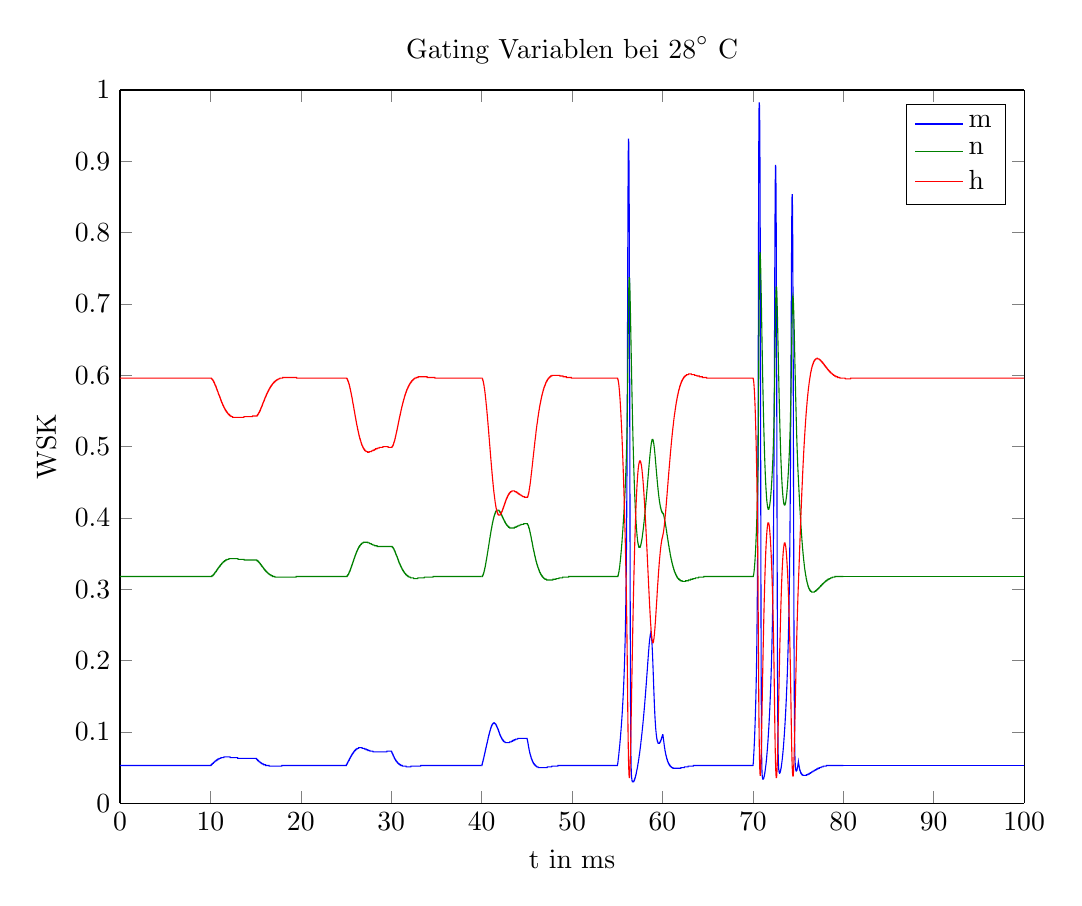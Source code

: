 % This file was created by matlab2tikz.
% Minimal pgfplots version: 1.3
%
%The latest updates can be retrieved from
%  http://www.mathworks.com/matlabcentral/fileexchange/22022-matlab2tikz
%where you can also make suggestions and rate matlab2tikz.
%
\begin{tikzpicture}

\begin{axis}[%
width=4.521in,
height=3.566in,
at={(0.758in,0.481in)},
scale only axis,
separate axis lines,
every outer x axis line/.append style={black},
every x tick label/.append style={font=\color{black}},
xmin=0,
xmax=100,
xlabel={t in ms},
every outer y axis line/.append style={black},
every y tick label/.append style={font=\color{black}},
ymin=0,
ymax=1,
ylabel={WSK},
title={$\text{Gating Variablen bei 28}^\circ\text{ C}$},
legend style={legend cell align=left,align=left,draw=black}
]
\addplot [color=blue,solid,forget plot]
  table[row sep=crcr]{%
0	0.053\\
0.01	0.053\\
0.02	0.053\\
0.03	0.053\\
0.04	0.053\\
0.05	0.053\\
0.06	0.053\\
0.07	0.053\\
0.08	0.053\\
0.09	0.053\\
0.1	0.053\\
0.11	0.053\\
0.12	0.053\\
0.13	0.053\\
0.14	0.053\\
0.15	0.053\\
0.16	0.053\\
0.17	0.053\\
0.18	0.053\\
0.19	0.053\\
0.2	0.053\\
0.21	0.053\\
0.22	0.053\\
0.23	0.053\\
0.24	0.053\\
0.25	0.053\\
0.26	0.053\\
0.27	0.053\\
0.28	0.053\\
0.29	0.053\\
0.3	0.053\\
0.31	0.053\\
0.32	0.053\\
0.33	0.053\\
0.34	0.053\\
0.35	0.053\\
0.36	0.053\\
0.37	0.053\\
0.38	0.053\\
0.39	0.053\\
0.4	0.053\\
0.41	0.053\\
0.42	0.053\\
0.43	0.053\\
0.44	0.053\\
0.45	0.053\\
0.46	0.053\\
0.47	0.053\\
0.48	0.053\\
0.49	0.053\\
0.5	0.053\\
0.51	0.053\\
0.52	0.053\\
0.53	0.053\\
0.54	0.053\\
0.55	0.053\\
0.56	0.053\\
0.57	0.053\\
0.58	0.053\\
0.59	0.053\\
0.6	0.053\\
0.61	0.053\\
0.62	0.053\\
0.63	0.053\\
0.64	0.053\\
0.65	0.053\\
0.66	0.053\\
0.67	0.053\\
0.68	0.053\\
0.69	0.053\\
0.7	0.053\\
0.71	0.053\\
0.72	0.053\\
0.73	0.053\\
0.74	0.053\\
0.75	0.053\\
0.76	0.053\\
0.77	0.053\\
0.78	0.053\\
0.79	0.053\\
0.8	0.053\\
0.81	0.053\\
0.82	0.053\\
0.83	0.053\\
0.84	0.053\\
0.85	0.053\\
0.86	0.053\\
0.87	0.053\\
0.88	0.053\\
0.89	0.053\\
0.9	0.053\\
0.91	0.053\\
0.92	0.053\\
0.93	0.053\\
0.94	0.053\\
0.95	0.053\\
0.96	0.053\\
0.97	0.053\\
0.98	0.053\\
0.99	0.053\\
1	0.053\\
1.01	0.053\\
1.02	0.053\\
1.03	0.053\\
1.04	0.053\\
1.05	0.053\\
1.06	0.053\\
1.07	0.053\\
1.08	0.053\\
1.09	0.053\\
1.1	0.053\\
1.11	0.053\\
1.12	0.053\\
1.13	0.053\\
1.14	0.053\\
1.15	0.053\\
1.16	0.053\\
1.17	0.053\\
1.18	0.053\\
1.19	0.053\\
1.2	0.053\\
1.21	0.053\\
1.22	0.053\\
1.23	0.053\\
1.24	0.053\\
1.25	0.053\\
1.26	0.053\\
1.27	0.053\\
1.28	0.053\\
1.29	0.053\\
1.3	0.053\\
1.31	0.053\\
1.32	0.053\\
1.33	0.053\\
1.34	0.053\\
1.35	0.053\\
1.36	0.053\\
1.37	0.053\\
1.38	0.053\\
1.39	0.053\\
1.4	0.053\\
1.41	0.053\\
1.42	0.053\\
1.43	0.053\\
1.44	0.053\\
1.45	0.053\\
1.46	0.053\\
1.47	0.053\\
1.48	0.053\\
1.49	0.053\\
1.5	0.053\\
1.51	0.053\\
1.52	0.053\\
1.53	0.053\\
1.54	0.053\\
1.55	0.053\\
1.56	0.053\\
1.57	0.053\\
1.58	0.053\\
1.59	0.053\\
1.6	0.053\\
1.61	0.053\\
1.62	0.053\\
1.63	0.053\\
1.64	0.053\\
1.65	0.053\\
1.66	0.053\\
1.67	0.053\\
1.68	0.053\\
1.69	0.053\\
1.7	0.053\\
1.71	0.053\\
1.72	0.053\\
1.73	0.053\\
1.74	0.053\\
1.75	0.053\\
1.76	0.053\\
1.77	0.053\\
1.78	0.053\\
1.79	0.053\\
1.8	0.053\\
1.81	0.053\\
1.82	0.053\\
1.83	0.053\\
1.84	0.053\\
1.85	0.053\\
1.86	0.053\\
1.87	0.053\\
1.88	0.053\\
1.89	0.053\\
1.9	0.053\\
1.91	0.053\\
1.92	0.053\\
1.93	0.053\\
1.94	0.053\\
1.95	0.053\\
1.96	0.053\\
1.97	0.053\\
1.98	0.053\\
1.99	0.053\\
2	0.053\\
2.01	0.053\\
2.02	0.053\\
2.03	0.053\\
2.04	0.053\\
2.05	0.053\\
2.06	0.053\\
2.07	0.053\\
2.08	0.053\\
2.09	0.053\\
2.1	0.053\\
2.11	0.053\\
2.12	0.053\\
2.13	0.053\\
2.14	0.053\\
2.15	0.053\\
2.16	0.053\\
2.17	0.053\\
2.18	0.053\\
2.19	0.053\\
2.2	0.053\\
2.21	0.053\\
2.22	0.053\\
2.23	0.053\\
2.24	0.053\\
2.25	0.053\\
2.26	0.053\\
2.27	0.053\\
2.28	0.053\\
2.29	0.053\\
2.3	0.053\\
2.31	0.053\\
2.32	0.053\\
2.33	0.053\\
2.34	0.053\\
2.35	0.053\\
2.36	0.053\\
2.37	0.053\\
2.38	0.053\\
2.39	0.053\\
2.4	0.053\\
2.41	0.053\\
2.42	0.053\\
2.43	0.053\\
2.44	0.053\\
2.45	0.053\\
2.46	0.053\\
2.47	0.053\\
2.48	0.053\\
2.49	0.053\\
2.5	0.053\\
2.51	0.053\\
2.52	0.053\\
2.53	0.053\\
2.54	0.053\\
2.55	0.053\\
2.56	0.053\\
2.57	0.053\\
2.58	0.053\\
2.59	0.053\\
2.6	0.053\\
2.61	0.053\\
2.62	0.053\\
2.63	0.053\\
2.64	0.053\\
2.65	0.053\\
2.66	0.053\\
2.67	0.053\\
2.68	0.053\\
2.69	0.053\\
2.7	0.053\\
2.71	0.053\\
2.72	0.053\\
2.73	0.053\\
2.74	0.053\\
2.75	0.053\\
2.76	0.053\\
2.77	0.053\\
2.78	0.053\\
2.79	0.053\\
2.8	0.053\\
2.81	0.053\\
2.82	0.053\\
2.83	0.053\\
2.84	0.053\\
2.85	0.053\\
2.86	0.053\\
2.87	0.053\\
2.88	0.053\\
2.89	0.053\\
2.9	0.053\\
2.91	0.053\\
2.92	0.053\\
2.93	0.053\\
2.94	0.053\\
2.95	0.053\\
2.96	0.053\\
2.97	0.053\\
2.98	0.053\\
2.99	0.053\\
3	0.053\\
3.01	0.053\\
3.02	0.053\\
3.03	0.053\\
3.04	0.053\\
3.05	0.053\\
3.06	0.053\\
3.07	0.053\\
3.08	0.053\\
3.09	0.053\\
3.1	0.053\\
3.11	0.053\\
3.12	0.053\\
3.13	0.053\\
3.14	0.053\\
3.15	0.053\\
3.16	0.053\\
3.17	0.053\\
3.18	0.053\\
3.19	0.053\\
3.2	0.053\\
3.21	0.053\\
3.22	0.053\\
3.23	0.053\\
3.24	0.053\\
3.25	0.053\\
3.26	0.053\\
3.27	0.053\\
3.28	0.053\\
3.29	0.053\\
3.3	0.053\\
3.31	0.053\\
3.32	0.053\\
3.33	0.053\\
3.34	0.053\\
3.35	0.053\\
3.36	0.053\\
3.37	0.053\\
3.38	0.053\\
3.39	0.053\\
3.4	0.053\\
3.41	0.053\\
3.42	0.053\\
3.43	0.053\\
3.44	0.053\\
3.45	0.053\\
3.46	0.053\\
3.47	0.053\\
3.48	0.053\\
3.49	0.053\\
3.5	0.053\\
3.51	0.053\\
3.52	0.053\\
3.53	0.053\\
3.54	0.053\\
3.55	0.053\\
3.56	0.053\\
3.57	0.053\\
3.58	0.053\\
3.59	0.053\\
3.6	0.053\\
3.61	0.053\\
3.62	0.053\\
3.63	0.053\\
3.64	0.053\\
3.65	0.053\\
3.66	0.053\\
3.67	0.053\\
3.68	0.053\\
3.69	0.053\\
3.7	0.053\\
3.71	0.053\\
3.72	0.053\\
3.73	0.053\\
3.74	0.053\\
3.75	0.053\\
3.76	0.053\\
3.77	0.053\\
3.78	0.053\\
3.79	0.053\\
3.8	0.053\\
3.81	0.053\\
3.82	0.053\\
3.83	0.053\\
3.84	0.053\\
3.85	0.053\\
3.86	0.053\\
3.87	0.053\\
3.88	0.053\\
3.89	0.053\\
3.9	0.053\\
3.91	0.053\\
3.92	0.053\\
3.93	0.053\\
3.94	0.053\\
3.95	0.053\\
3.96	0.053\\
3.97	0.053\\
3.98	0.053\\
3.99	0.053\\
4	0.053\\
4.01	0.053\\
4.02	0.053\\
4.03	0.053\\
4.04	0.053\\
4.05	0.053\\
4.06	0.053\\
4.07	0.053\\
4.08	0.053\\
4.09	0.053\\
4.1	0.053\\
4.11	0.053\\
4.12	0.053\\
4.13	0.053\\
4.14	0.053\\
4.15	0.053\\
4.16	0.053\\
4.17	0.053\\
4.18	0.053\\
4.19	0.053\\
4.2	0.053\\
4.21	0.053\\
4.22	0.053\\
4.23	0.053\\
4.24	0.053\\
4.25	0.053\\
4.26	0.053\\
4.27	0.053\\
4.28	0.053\\
4.29	0.053\\
4.3	0.053\\
4.31	0.053\\
4.32	0.053\\
4.33	0.053\\
4.34	0.053\\
4.35	0.053\\
4.36	0.053\\
4.37	0.053\\
4.38	0.053\\
4.39	0.053\\
4.4	0.053\\
4.41	0.053\\
4.42	0.053\\
4.43	0.053\\
4.44	0.053\\
4.45	0.053\\
4.46	0.053\\
4.47	0.053\\
4.48	0.053\\
4.49	0.053\\
4.5	0.053\\
4.51	0.053\\
4.52	0.053\\
4.53	0.053\\
4.54	0.053\\
4.55	0.053\\
4.56	0.053\\
4.57	0.053\\
4.58	0.053\\
4.59	0.053\\
4.6	0.053\\
4.61	0.053\\
4.62	0.053\\
4.63	0.053\\
4.64	0.053\\
4.65	0.053\\
4.66	0.053\\
4.67	0.053\\
4.68	0.053\\
4.69	0.053\\
4.7	0.053\\
4.71	0.053\\
4.72	0.053\\
4.73	0.053\\
4.74	0.053\\
4.75	0.053\\
4.76	0.053\\
4.77	0.053\\
4.78	0.053\\
4.79	0.053\\
4.8	0.053\\
4.81	0.053\\
4.82	0.053\\
4.83	0.053\\
4.84	0.053\\
4.85	0.053\\
4.86	0.053\\
4.87	0.053\\
4.88	0.053\\
4.89	0.053\\
4.9	0.053\\
4.91	0.053\\
4.92	0.053\\
4.93	0.053\\
4.94	0.053\\
4.95	0.053\\
4.96	0.053\\
4.97	0.053\\
4.98	0.053\\
4.99	0.053\\
5	0.053\\
5.01	0.053\\
5.02	0.053\\
5.03	0.053\\
5.04	0.053\\
5.05	0.053\\
5.06	0.053\\
5.07	0.053\\
5.08	0.053\\
5.09	0.053\\
5.1	0.053\\
5.11	0.053\\
5.12	0.053\\
5.13	0.053\\
5.14	0.053\\
5.15	0.053\\
5.16	0.053\\
5.17	0.053\\
5.18	0.053\\
5.19	0.053\\
5.2	0.053\\
5.21	0.053\\
5.22	0.053\\
5.23	0.053\\
5.24	0.053\\
5.25	0.053\\
5.26	0.053\\
5.27	0.053\\
5.28	0.053\\
5.29	0.053\\
5.3	0.053\\
5.31	0.053\\
5.32	0.053\\
5.33	0.053\\
5.34	0.053\\
5.35	0.053\\
5.36	0.053\\
5.37	0.053\\
5.38	0.053\\
5.39	0.053\\
5.4	0.053\\
5.41	0.053\\
5.42	0.053\\
5.43	0.053\\
5.44	0.053\\
5.45	0.053\\
5.46	0.053\\
5.47	0.053\\
5.48	0.053\\
5.49	0.053\\
5.5	0.053\\
5.51	0.053\\
5.52	0.053\\
5.53	0.053\\
5.54	0.053\\
5.55	0.053\\
5.56	0.053\\
5.57	0.053\\
5.58	0.053\\
5.59	0.053\\
5.6	0.053\\
5.61	0.053\\
5.62	0.053\\
5.63	0.053\\
5.64	0.053\\
5.65	0.053\\
5.66	0.053\\
5.67	0.053\\
5.68	0.053\\
5.69	0.053\\
5.7	0.053\\
5.71	0.053\\
5.72	0.053\\
5.73	0.053\\
5.74	0.053\\
5.75	0.053\\
5.76	0.053\\
5.77	0.053\\
5.78	0.053\\
5.79	0.053\\
5.8	0.053\\
5.81	0.053\\
5.82	0.053\\
5.83	0.053\\
5.84	0.053\\
5.85	0.053\\
5.86	0.053\\
5.87	0.053\\
5.88	0.053\\
5.89	0.053\\
5.9	0.053\\
5.91	0.053\\
5.92	0.053\\
5.93	0.053\\
5.94	0.053\\
5.95	0.053\\
5.96	0.053\\
5.97	0.053\\
5.98	0.053\\
5.99	0.053\\
6	0.053\\
6.01	0.053\\
6.02	0.053\\
6.03	0.053\\
6.04	0.053\\
6.05	0.053\\
6.06	0.053\\
6.07	0.053\\
6.08	0.053\\
6.09	0.053\\
6.1	0.053\\
6.11	0.053\\
6.12	0.053\\
6.13	0.053\\
6.14	0.053\\
6.15	0.053\\
6.16	0.053\\
6.17	0.053\\
6.18	0.053\\
6.19	0.053\\
6.2	0.053\\
6.21	0.053\\
6.22	0.053\\
6.23	0.053\\
6.24	0.053\\
6.25	0.053\\
6.26	0.053\\
6.27	0.053\\
6.28	0.053\\
6.29	0.053\\
6.3	0.053\\
6.31	0.053\\
6.32	0.053\\
6.33	0.053\\
6.34	0.053\\
6.35	0.053\\
6.36	0.053\\
6.37	0.053\\
6.38	0.053\\
6.39	0.053\\
6.4	0.053\\
6.41	0.053\\
6.42	0.053\\
6.43	0.053\\
6.44	0.053\\
6.45	0.053\\
6.46	0.053\\
6.47	0.053\\
6.48	0.053\\
6.49	0.053\\
6.5	0.053\\
6.51	0.053\\
6.52	0.053\\
6.53	0.053\\
6.54	0.053\\
6.55	0.053\\
6.56	0.053\\
6.57	0.053\\
6.58	0.053\\
6.59	0.053\\
6.6	0.053\\
6.61	0.053\\
6.62	0.053\\
6.63	0.053\\
6.64	0.053\\
6.65	0.053\\
6.66	0.053\\
6.67	0.053\\
6.68	0.053\\
6.69	0.053\\
6.7	0.053\\
6.71	0.053\\
6.72	0.053\\
6.73	0.053\\
6.74	0.053\\
6.75	0.053\\
6.76	0.053\\
6.77	0.053\\
6.78	0.053\\
6.79	0.053\\
6.8	0.053\\
6.81	0.053\\
6.82	0.053\\
6.83	0.053\\
6.84	0.053\\
6.85	0.053\\
6.86	0.053\\
6.87	0.053\\
6.88	0.053\\
6.89	0.053\\
6.9	0.053\\
6.91	0.053\\
6.92	0.053\\
6.93	0.053\\
6.94	0.053\\
6.95	0.053\\
6.96	0.053\\
6.97	0.053\\
6.98	0.053\\
6.99	0.053\\
7	0.053\\
7.01	0.053\\
7.02	0.053\\
7.03	0.053\\
7.04	0.053\\
7.05	0.053\\
7.06	0.053\\
7.07	0.053\\
7.08	0.053\\
7.09	0.053\\
7.1	0.053\\
7.11	0.053\\
7.12	0.053\\
7.13	0.053\\
7.14	0.053\\
7.15	0.053\\
7.16	0.053\\
7.17	0.053\\
7.18	0.053\\
7.19	0.053\\
7.2	0.053\\
7.21	0.053\\
7.22	0.053\\
7.23	0.053\\
7.24	0.053\\
7.25	0.053\\
7.26	0.053\\
7.27	0.053\\
7.28	0.053\\
7.29	0.053\\
7.3	0.053\\
7.31	0.053\\
7.32	0.053\\
7.33	0.053\\
7.34	0.053\\
7.35	0.053\\
7.36	0.053\\
7.37	0.053\\
7.38	0.053\\
7.39	0.053\\
7.4	0.053\\
7.41	0.053\\
7.42	0.053\\
7.43	0.053\\
7.44	0.053\\
7.45	0.053\\
7.46	0.053\\
7.47	0.053\\
7.48	0.053\\
7.49	0.053\\
7.5	0.053\\
7.51	0.053\\
7.52	0.053\\
7.53	0.053\\
7.54	0.053\\
7.55	0.053\\
7.56	0.053\\
7.57	0.053\\
7.58	0.053\\
7.59	0.053\\
7.6	0.053\\
7.61	0.053\\
7.62	0.053\\
7.63	0.053\\
7.64	0.053\\
7.65	0.053\\
7.66	0.053\\
7.67	0.053\\
7.68	0.053\\
7.69	0.053\\
7.7	0.053\\
7.71	0.053\\
7.72	0.053\\
7.73	0.053\\
7.74	0.053\\
7.75	0.053\\
7.76	0.053\\
7.77	0.053\\
7.78	0.053\\
7.79	0.053\\
7.8	0.053\\
7.81	0.053\\
7.82	0.053\\
7.83	0.053\\
7.84	0.053\\
7.85	0.053\\
7.86	0.053\\
7.87	0.053\\
7.88	0.053\\
7.89	0.053\\
7.9	0.053\\
7.91	0.053\\
7.92	0.053\\
7.93	0.053\\
7.94	0.053\\
7.95	0.053\\
7.96	0.053\\
7.97	0.053\\
7.98	0.053\\
7.99	0.053\\
8	0.053\\
8.01	0.053\\
8.02	0.053\\
8.03	0.053\\
8.04	0.053\\
8.05	0.053\\
8.06	0.053\\
8.07	0.053\\
8.08	0.053\\
8.09	0.053\\
8.1	0.053\\
8.11	0.053\\
8.12	0.053\\
8.13	0.053\\
8.14	0.053\\
8.15	0.053\\
8.16	0.053\\
8.17	0.053\\
8.18	0.053\\
8.19	0.053\\
8.2	0.053\\
8.21	0.053\\
8.22	0.053\\
8.23	0.053\\
8.24	0.053\\
8.25	0.053\\
8.26	0.053\\
8.27	0.053\\
8.28	0.053\\
8.29	0.053\\
8.3	0.053\\
8.31	0.053\\
8.32	0.053\\
8.33	0.053\\
8.34	0.053\\
8.35	0.053\\
8.36	0.053\\
8.37	0.053\\
8.38	0.053\\
8.39	0.053\\
8.4	0.053\\
8.41	0.053\\
8.42	0.053\\
8.43	0.053\\
8.44	0.053\\
8.45	0.053\\
8.46	0.053\\
8.47	0.053\\
8.48	0.053\\
8.49	0.053\\
8.5	0.053\\
8.51	0.053\\
8.52	0.053\\
8.53	0.053\\
8.54	0.053\\
8.55	0.053\\
8.56	0.053\\
8.57	0.053\\
8.58	0.053\\
8.59	0.053\\
8.6	0.053\\
8.61	0.053\\
8.62	0.053\\
8.63	0.053\\
8.64	0.053\\
8.65	0.053\\
8.66	0.053\\
8.67	0.053\\
8.68	0.053\\
8.69	0.053\\
8.7	0.053\\
8.71	0.053\\
8.72	0.053\\
8.73	0.053\\
8.74	0.053\\
8.75	0.053\\
8.76	0.053\\
8.77	0.053\\
8.78	0.053\\
8.79	0.053\\
8.8	0.053\\
8.81	0.053\\
8.82	0.053\\
8.83	0.053\\
8.84	0.053\\
8.85	0.053\\
8.86	0.053\\
8.87	0.053\\
8.88	0.053\\
8.89	0.053\\
8.9	0.053\\
8.91	0.053\\
8.92	0.053\\
8.93	0.053\\
8.94	0.053\\
8.95	0.053\\
8.96	0.053\\
8.97	0.053\\
8.98	0.053\\
8.99	0.053\\
9	0.053\\
9.01	0.053\\
9.02	0.053\\
9.03	0.053\\
9.04	0.053\\
9.05	0.053\\
9.06	0.053\\
9.07	0.053\\
9.08	0.053\\
9.09	0.053\\
9.1	0.053\\
9.11	0.053\\
9.12	0.053\\
9.13	0.053\\
9.14	0.053\\
9.15	0.053\\
9.16	0.053\\
9.17	0.053\\
9.18	0.053\\
9.19	0.053\\
9.2	0.053\\
9.21	0.053\\
9.22	0.053\\
9.23	0.053\\
9.24	0.053\\
9.25	0.053\\
9.26	0.053\\
9.27	0.053\\
9.28	0.053\\
9.29	0.053\\
9.3	0.053\\
9.31	0.053\\
9.32	0.053\\
9.33	0.053\\
9.34	0.053\\
9.35	0.053\\
9.36	0.053\\
9.37	0.053\\
9.38	0.053\\
9.39	0.053\\
9.4	0.053\\
9.41	0.053\\
9.42	0.053\\
9.43	0.053\\
9.44	0.053\\
9.45	0.053\\
9.46	0.053\\
9.47	0.053\\
9.48	0.053\\
9.49	0.053\\
9.5	0.053\\
9.51	0.053\\
9.52	0.053\\
9.53	0.053\\
9.54	0.053\\
9.55	0.053\\
9.56	0.053\\
9.57	0.053\\
9.58	0.053\\
9.59	0.053\\
9.6	0.053\\
9.61	0.053\\
9.62	0.053\\
9.63	0.053\\
9.64	0.053\\
9.65	0.053\\
9.66	0.053\\
9.67	0.053\\
9.68	0.053\\
9.69	0.053\\
9.7	0.053\\
9.71	0.053\\
9.72	0.053\\
9.73	0.053\\
9.74	0.053\\
9.75	0.053\\
9.76	0.053\\
9.77	0.053\\
9.78	0.053\\
9.79	0.053\\
9.8	0.053\\
9.81	0.053\\
9.82	0.053\\
9.83	0.053\\
9.84	0.053\\
9.85	0.053\\
9.86	0.053\\
9.87	0.053\\
9.88	0.053\\
9.89	0.053\\
9.9	0.053\\
9.91	0.053\\
9.92	0.053\\
9.93	0.053\\
9.94	0.053\\
9.95	0.053\\
9.96	0.053\\
9.97	0.053\\
9.98	0.053\\
9.99	0.053\\
10	0.053\\
10.01	0.053\\
10.02	0.053\\
10.03	0.053\\
10.04	0.053\\
10.05	0.053\\
10.06	0.053\\
10.07	0.053\\
10.08	0.054\\
10.09	0.054\\
10.1	0.054\\
10.11	0.054\\
10.12	0.054\\
10.13	0.054\\
10.14	0.054\\
10.15	0.054\\
10.16	0.055\\
10.17	0.055\\
10.18	0.055\\
10.19	0.055\\
10.2	0.055\\
10.21	0.055\\
10.22	0.055\\
10.23	0.055\\
10.24	0.056\\
10.25	0.056\\
10.26	0.056\\
10.27	0.056\\
10.28	0.056\\
10.29	0.056\\
10.3	0.056\\
10.31	0.056\\
10.32	0.056\\
10.33	0.057\\
10.34	0.057\\
10.35	0.057\\
10.36	0.057\\
10.37	0.057\\
10.38	0.057\\
10.39	0.057\\
10.4	0.057\\
10.41	0.058\\
10.42	0.058\\
10.43	0.058\\
10.44	0.058\\
10.45	0.058\\
10.46	0.058\\
10.47	0.058\\
10.48	0.058\\
10.49	0.058\\
10.5	0.058\\
10.51	0.059\\
10.52	0.059\\
10.53	0.059\\
10.54	0.059\\
10.55	0.059\\
10.56	0.059\\
10.57	0.059\\
10.58	0.059\\
10.59	0.059\\
10.6	0.059\\
10.61	0.06\\
10.62	0.06\\
10.63	0.06\\
10.64	0.06\\
10.65	0.06\\
10.66	0.06\\
10.67	0.06\\
10.68	0.06\\
10.69	0.06\\
10.7	0.06\\
10.71	0.06\\
10.72	0.061\\
10.73	0.061\\
10.74	0.061\\
10.75	0.061\\
10.76	0.061\\
10.77	0.061\\
10.78	0.061\\
10.79	0.061\\
10.8	0.061\\
10.81	0.061\\
10.82	0.061\\
10.83	0.061\\
10.84	0.062\\
10.85	0.062\\
10.86	0.062\\
10.87	0.062\\
10.88	0.062\\
10.89	0.062\\
10.9	0.062\\
10.91	0.062\\
10.92	0.062\\
10.93	0.062\\
10.94	0.062\\
10.95	0.062\\
10.96	0.062\\
10.97	0.062\\
10.98	0.063\\
10.99	0.063\\
11	0.063\\
11.01	0.063\\
11.02	0.063\\
11.03	0.063\\
11.04	0.063\\
11.05	0.063\\
11.06	0.063\\
11.07	0.063\\
11.08	0.063\\
11.09	0.063\\
11.1	0.063\\
11.11	0.063\\
11.12	0.063\\
11.13	0.063\\
11.14	0.063\\
11.15	0.063\\
11.16	0.063\\
11.17	0.064\\
11.18	0.064\\
11.19	0.064\\
11.2	0.064\\
11.21	0.064\\
11.22	0.064\\
11.23	0.064\\
11.24	0.064\\
11.25	0.064\\
11.26	0.064\\
11.27	0.064\\
11.28	0.064\\
11.29	0.064\\
11.3	0.064\\
11.31	0.064\\
11.32	0.064\\
11.33	0.064\\
11.34	0.064\\
11.35	0.064\\
11.36	0.064\\
11.37	0.064\\
11.38	0.064\\
11.39	0.064\\
11.4	0.064\\
11.41	0.064\\
11.42	0.064\\
11.43	0.064\\
11.44	0.064\\
11.45	0.064\\
11.46	0.064\\
11.47	0.064\\
11.48	0.064\\
11.49	0.064\\
11.5	0.065\\
11.51	0.065\\
11.52	0.065\\
11.53	0.065\\
11.54	0.065\\
11.55	0.065\\
11.56	0.065\\
11.57	0.065\\
11.58	0.065\\
11.59	0.065\\
11.6	0.065\\
11.61	0.065\\
11.62	0.065\\
11.63	0.065\\
11.64	0.065\\
11.65	0.065\\
11.66	0.065\\
11.67	0.065\\
11.68	0.065\\
11.69	0.065\\
11.7	0.065\\
11.71	0.065\\
11.72	0.065\\
11.73	0.065\\
11.74	0.065\\
11.75	0.065\\
11.76	0.065\\
11.77	0.065\\
11.78	0.065\\
11.79	0.065\\
11.8	0.065\\
11.81	0.065\\
11.82	0.065\\
11.83	0.065\\
11.84	0.065\\
11.85	0.065\\
11.86	0.065\\
11.87	0.065\\
11.88	0.065\\
11.89	0.065\\
11.9	0.065\\
11.91	0.065\\
11.92	0.065\\
11.93	0.065\\
11.94	0.065\\
11.95	0.065\\
11.96	0.065\\
11.97	0.065\\
11.98	0.065\\
11.99	0.065\\
12	0.065\\
12.01	0.065\\
12.02	0.065\\
12.03	0.065\\
12.04	0.065\\
12.05	0.065\\
12.06	0.065\\
12.07	0.065\\
12.08	0.065\\
12.09	0.065\\
12.1	0.065\\
12.11	0.065\\
12.12	0.065\\
12.13	0.065\\
12.14	0.065\\
12.15	0.065\\
12.16	0.065\\
12.17	0.065\\
12.18	0.065\\
12.19	0.064\\
12.2	0.064\\
12.21	0.064\\
12.22	0.064\\
12.23	0.064\\
12.24	0.064\\
12.25	0.064\\
12.26	0.064\\
12.27	0.064\\
12.28	0.064\\
12.29	0.064\\
12.3	0.064\\
12.31	0.064\\
12.32	0.064\\
12.33	0.064\\
12.34	0.064\\
12.35	0.064\\
12.36	0.064\\
12.37	0.064\\
12.38	0.064\\
12.39	0.064\\
12.4	0.064\\
12.41	0.064\\
12.42	0.064\\
12.43	0.064\\
12.44	0.064\\
12.45	0.064\\
12.46	0.064\\
12.47	0.064\\
12.48	0.064\\
12.49	0.064\\
12.5	0.064\\
12.51	0.064\\
12.52	0.064\\
12.53	0.064\\
12.54	0.064\\
12.55	0.064\\
12.56	0.064\\
12.57	0.064\\
12.58	0.064\\
12.59	0.064\\
12.6	0.064\\
12.61	0.064\\
12.62	0.064\\
12.63	0.064\\
12.64	0.064\\
12.65	0.064\\
12.66	0.064\\
12.67	0.064\\
12.68	0.064\\
12.69	0.064\\
12.7	0.064\\
12.71	0.064\\
12.72	0.064\\
12.73	0.064\\
12.74	0.064\\
12.75	0.064\\
12.76	0.064\\
12.77	0.064\\
12.78	0.064\\
12.79	0.064\\
12.8	0.064\\
12.81	0.064\\
12.82	0.064\\
12.83	0.064\\
12.84	0.064\\
12.85	0.064\\
12.86	0.064\\
12.87	0.064\\
12.88	0.064\\
12.89	0.064\\
12.9	0.064\\
12.91	0.064\\
12.92	0.064\\
12.93	0.064\\
12.94	0.064\\
12.95	0.064\\
12.96	0.064\\
12.97	0.064\\
12.98	0.064\\
12.99	0.064\\
13	0.064\\
13.01	0.064\\
13.02	0.063\\
13.03	0.063\\
13.04	0.063\\
13.05	0.063\\
13.06	0.063\\
13.07	0.063\\
13.08	0.063\\
13.09	0.063\\
13.1	0.063\\
13.11	0.063\\
13.12	0.063\\
13.13	0.063\\
13.14	0.063\\
13.15	0.063\\
13.16	0.063\\
13.17	0.063\\
13.18	0.063\\
13.19	0.063\\
13.2	0.063\\
13.21	0.063\\
13.22	0.063\\
13.23	0.063\\
13.24	0.063\\
13.25	0.063\\
13.26	0.063\\
13.27	0.063\\
13.28	0.063\\
13.29	0.063\\
13.3	0.063\\
13.31	0.063\\
13.32	0.063\\
13.33	0.063\\
13.34	0.063\\
13.35	0.063\\
13.36	0.063\\
13.37	0.063\\
13.38	0.063\\
13.39	0.063\\
13.4	0.063\\
13.41	0.063\\
13.42	0.063\\
13.43	0.063\\
13.44	0.063\\
13.45	0.063\\
13.46	0.063\\
13.47	0.063\\
13.48	0.063\\
13.49	0.063\\
13.5	0.063\\
13.51	0.063\\
13.52	0.063\\
13.53	0.063\\
13.54	0.063\\
13.55	0.063\\
13.56	0.063\\
13.57	0.063\\
13.58	0.063\\
13.59	0.063\\
13.6	0.063\\
13.61	0.063\\
13.62	0.063\\
13.63	0.063\\
13.64	0.063\\
13.65	0.063\\
13.66	0.063\\
13.67	0.063\\
13.68	0.063\\
13.69	0.063\\
13.7	0.063\\
13.71	0.063\\
13.72	0.063\\
13.73	0.063\\
13.74	0.063\\
13.75	0.063\\
13.76	0.063\\
13.77	0.063\\
13.78	0.063\\
13.79	0.063\\
13.8	0.063\\
13.81	0.063\\
13.82	0.063\\
13.83	0.063\\
13.84	0.063\\
13.85	0.063\\
13.86	0.063\\
13.87	0.063\\
13.88	0.063\\
13.89	0.063\\
13.9	0.063\\
13.91	0.063\\
13.92	0.063\\
13.93	0.063\\
13.94	0.063\\
13.95	0.063\\
13.96	0.063\\
13.97	0.063\\
13.98	0.063\\
13.99	0.063\\
14	0.063\\
14.01	0.063\\
14.02	0.063\\
14.03	0.063\\
14.04	0.063\\
14.05	0.063\\
14.06	0.063\\
14.07	0.063\\
14.08	0.063\\
14.09	0.063\\
14.1	0.063\\
14.11	0.063\\
14.12	0.063\\
14.13	0.063\\
14.14	0.063\\
14.15	0.063\\
14.16	0.063\\
14.17	0.063\\
14.18	0.063\\
14.19	0.063\\
14.2	0.063\\
14.21	0.063\\
14.22	0.063\\
14.23	0.063\\
14.24	0.063\\
14.25	0.063\\
14.26	0.063\\
14.27	0.063\\
14.28	0.063\\
14.29	0.063\\
14.3	0.063\\
14.31	0.063\\
14.32	0.063\\
14.33	0.063\\
14.34	0.063\\
14.35	0.063\\
14.36	0.063\\
14.37	0.063\\
14.38	0.063\\
14.39	0.063\\
14.4	0.063\\
14.41	0.063\\
14.42	0.063\\
14.43	0.063\\
14.44	0.063\\
14.45	0.063\\
14.46	0.063\\
14.47	0.063\\
14.48	0.063\\
14.49	0.063\\
14.5	0.063\\
14.51	0.063\\
14.52	0.063\\
14.53	0.063\\
14.54	0.063\\
14.55	0.063\\
14.56	0.063\\
14.57	0.063\\
14.58	0.063\\
14.59	0.063\\
14.6	0.063\\
14.61	0.063\\
14.62	0.063\\
14.63	0.063\\
14.64	0.063\\
14.65	0.063\\
14.66	0.063\\
14.67	0.063\\
14.68	0.063\\
14.69	0.063\\
14.7	0.063\\
14.71	0.063\\
14.72	0.063\\
14.73	0.063\\
14.74	0.063\\
14.75	0.063\\
14.76	0.063\\
14.77	0.063\\
14.78	0.063\\
14.79	0.063\\
14.8	0.063\\
14.81	0.063\\
14.82	0.063\\
14.83	0.063\\
14.84	0.063\\
14.85	0.063\\
14.86	0.063\\
14.87	0.063\\
14.88	0.063\\
14.89	0.063\\
14.9	0.063\\
14.91	0.063\\
14.92	0.063\\
14.93	0.063\\
14.94	0.063\\
14.95	0.063\\
14.96	0.063\\
14.97	0.063\\
14.98	0.063\\
14.99	0.063\\
15	0.063\\
15.01	0.063\\
15.02	0.063\\
15.03	0.063\\
15.04	0.063\\
15.05	0.063\\
15.06	0.063\\
15.07	0.063\\
15.08	0.063\\
15.09	0.062\\
15.1	0.062\\
15.11	0.062\\
15.12	0.062\\
15.13	0.062\\
15.14	0.062\\
15.15	0.062\\
15.16	0.061\\
15.17	0.061\\
15.18	0.061\\
15.19	0.061\\
15.2	0.061\\
15.21	0.061\\
15.22	0.061\\
15.23	0.06\\
15.24	0.06\\
15.25	0.06\\
15.26	0.06\\
15.27	0.06\\
15.28	0.06\\
15.29	0.06\\
15.3	0.06\\
15.31	0.059\\
15.32	0.059\\
15.33	0.059\\
15.34	0.059\\
15.35	0.059\\
15.36	0.059\\
15.37	0.059\\
15.38	0.059\\
15.39	0.059\\
15.4	0.058\\
15.41	0.058\\
15.42	0.058\\
15.43	0.058\\
15.44	0.058\\
15.45	0.058\\
15.46	0.058\\
15.47	0.058\\
15.48	0.058\\
15.49	0.058\\
15.5	0.057\\
15.51	0.057\\
15.52	0.057\\
15.53	0.057\\
15.54	0.057\\
15.55	0.057\\
15.56	0.057\\
15.57	0.057\\
15.58	0.057\\
15.59	0.057\\
15.6	0.057\\
15.61	0.056\\
15.62	0.056\\
15.63	0.056\\
15.64	0.056\\
15.65	0.056\\
15.66	0.056\\
15.67	0.056\\
15.68	0.056\\
15.69	0.056\\
15.7	0.056\\
15.71	0.056\\
15.72	0.056\\
15.73	0.055\\
15.74	0.055\\
15.75	0.055\\
15.76	0.055\\
15.77	0.055\\
15.78	0.055\\
15.79	0.055\\
15.8	0.055\\
15.81	0.055\\
15.82	0.055\\
15.83	0.055\\
15.84	0.055\\
15.85	0.055\\
15.86	0.055\\
15.87	0.055\\
15.88	0.055\\
15.89	0.054\\
15.9	0.054\\
15.91	0.054\\
15.92	0.054\\
15.93	0.054\\
15.94	0.054\\
15.95	0.054\\
15.96	0.054\\
15.97	0.054\\
15.98	0.054\\
15.99	0.054\\
16	0.054\\
16.01	0.054\\
16.02	0.054\\
16.03	0.054\\
16.04	0.054\\
16.05	0.054\\
16.06	0.054\\
16.07	0.054\\
16.08	0.054\\
16.09	0.054\\
16.1	0.054\\
16.11	0.053\\
16.12	0.053\\
16.13	0.053\\
16.14	0.053\\
16.15	0.053\\
16.16	0.053\\
16.17	0.053\\
16.18	0.053\\
16.19	0.053\\
16.2	0.053\\
16.21	0.053\\
16.22	0.053\\
16.23	0.053\\
16.24	0.053\\
16.25	0.053\\
16.26	0.053\\
16.27	0.053\\
16.28	0.053\\
16.29	0.053\\
16.3	0.053\\
16.31	0.053\\
16.32	0.053\\
16.33	0.053\\
16.34	0.053\\
16.35	0.053\\
16.36	0.053\\
16.37	0.053\\
16.38	0.053\\
16.39	0.053\\
16.4	0.053\\
16.41	0.053\\
16.42	0.053\\
16.43	0.053\\
16.44	0.053\\
16.45	0.053\\
16.46	0.053\\
16.47	0.053\\
16.48	0.053\\
16.49	0.053\\
16.5	0.053\\
16.51	0.052\\
16.52	0.052\\
16.53	0.052\\
16.54	0.052\\
16.55	0.052\\
16.56	0.052\\
16.57	0.052\\
16.58	0.052\\
16.59	0.052\\
16.6	0.052\\
16.61	0.052\\
16.62	0.052\\
16.63	0.052\\
16.64	0.052\\
16.65	0.052\\
16.66	0.052\\
16.67	0.052\\
16.68	0.052\\
16.69	0.052\\
16.7	0.052\\
16.71	0.052\\
16.72	0.052\\
16.73	0.052\\
16.74	0.052\\
16.75	0.052\\
16.76	0.052\\
16.77	0.052\\
16.78	0.052\\
16.79	0.052\\
16.8	0.052\\
16.81	0.052\\
16.82	0.052\\
16.83	0.052\\
16.84	0.052\\
16.85	0.052\\
16.86	0.052\\
16.87	0.052\\
16.88	0.052\\
16.89	0.052\\
16.9	0.052\\
16.91	0.052\\
16.92	0.052\\
16.93	0.052\\
16.94	0.052\\
16.95	0.052\\
16.96	0.052\\
16.97	0.052\\
16.98	0.052\\
16.99	0.052\\
17	0.052\\
17.01	0.052\\
17.02	0.052\\
17.03	0.052\\
17.04	0.052\\
17.05	0.052\\
17.06	0.052\\
17.07	0.052\\
17.08	0.052\\
17.09	0.052\\
17.1	0.052\\
17.11	0.052\\
17.12	0.052\\
17.13	0.052\\
17.14	0.052\\
17.15	0.052\\
17.16	0.052\\
17.17	0.052\\
17.18	0.052\\
17.19	0.052\\
17.2	0.052\\
17.21	0.052\\
17.22	0.052\\
17.23	0.052\\
17.24	0.052\\
17.25	0.052\\
17.26	0.052\\
17.27	0.052\\
17.28	0.052\\
17.29	0.052\\
17.3	0.052\\
17.31	0.052\\
17.32	0.052\\
17.33	0.052\\
17.34	0.052\\
17.35	0.052\\
17.36	0.052\\
17.37	0.052\\
17.38	0.052\\
17.39	0.052\\
17.4	0.052\\
17.41	0.052\\
17.42	0.052\\
17.43	0.052\\
17.44	0.052\\
17.45	0.052\\
17.46	0.052\\
17.47	0.052\\
17.48	0.052\\
17.49	0.052\\
17.5	0.052\\
17.51	0.052\\
17.52	0.052\\
17.53	0.052\\
17.54	0.052\\
17.55	0.052\\
17.56	0.052\\
17.57	0.052\\
17.58	0.052\\
17.59	0.052\\
17.6	0.052\\
17.61	0.052\\
17.62	0.052\\
17.63	0.052\\
17.64	0.052\\
17.65	0.052\\
17.66	0.052\\
17.67	0.052\\
17.68	0.052\\
17.69	0.052\\
17.7	0.052\\
17.71	0.052\\
17.72	0.052\\
17.73	0.052\\
17.74	0.052\\
17.75	0.052\\
17.76	0.052\\
17.77	0.052\\
17.78	0.052\\
17.79	0.052\\
17.8	0.052\\
17.81	0.052\\
17.82	0.052\\
17.83	0.052\\
17.84	0.052\\
17.85	0.052\\
17.86	0.052\\
17.87	0.052\\
17.88	0.052\\
17.89	0.052\\
17.9	0.053\\
17.91	0.053\\
17.92	0.053\\
17.93	0.053\\
17.94	0.053\\
17.95	0.053\\
17.96	0.053\\
17.97	0.053\\
17.98	0.053\\
17.99	0.053\\
18	0.053\\
18.01	0.053\\
18.02	0.053\\
18.03	0.053\\
18.04	0.053\\
18.05	0.053\\
18.06	0.053\\
18.07	0.053\\
18.08	0.053\\
18.09	0.053\\
18.1	0.053\\
18.11	0.053\\
18.12	0.053\\
18.13	0.053\\
18.14	0.053\\
18.15	0.053\\
18.16	0.053\\
18.17	0.053\\
18.18	0.053\\
18.19	0.053\\
18.2	0.053\\
18.21	0.053\\
18.22	0.053\\
18.23	0.053\\
18.24	0.053\\
18.25	0.053\\
18.26	0.053\\
18.27	0.053\\
18.28	0.053\\
18.29	0.053\\
18.3	0.053\\
18.31	0.053\\
18.32	0.053\\
18.33	0.053\\
18.34	0.053\\
18.35	0.053\\
18.36	0.053\\
18.37	0.053\\
18.38	0.053\\
18.39	0.053\\
18.4	0.053\\
18.41	0.053\\
18.42	0.053\\
18.43	0.053\\
18.44	0.053\\
18.45	0.053\\
18.46	0.053\\
18.47	0.053\\
18.48	0.053\\
18.49	0.053\\
18.5	0.053\\
18.51	0.053\\
18.52	0.053\\
18.53	0.053\\
18.54	0.053\\
18.55	0.053\\
18.56	0.053\\
18.57	0.053\\
18.58	0.053\\
18.59	0.053\\
18.6	0.053\\
18.61	0.053\\
18.62	0.053\\
18.63	0.053\\
18.64	0.053\\
18.65	0.053\\
18.66	0.053\\
18.67	0.053\\
18.68	0.053\\
18.69	0.053\\
18.7	0.053\\
18.71	0.053\\
18.72	0.053\\
18.73	0.053\\
18.74	0.053\\
18.75	0.053\\
18.76	0.053\\
18.77	0.053\\
18.78	0.053\\
18.79	0.053\\
18.8	0.053\\
18.81	0.053\\
18.82	0.053\\
18.83	0.053\\
18.84	0.053\\
18.85	0.053\\
18.86	0.053\\
18.87	0.053\\
18.88	0.053\\
18.89	0.053\\
18.9	0.053\\
18.91	0.053\\
18.92	0.053\\
18.93	0.053\\
18.94	0.053\\
18.95	0.053\\
18.96	0.053\\
18.97	0.053\\
18.98	0.053\\
18.99	0.053\\
19	0.053\\
19.01	0.053\\
19.02	0.053\\
19.03	0.053\\
19.04	0.053\\
19.05	0.053\\
19.06	0.053\\
19.07	0.053\\
19.08	0.053\\
19.09	0.053\\
19.1	0.053\\
19.11	0.053\\
19.12	0.053\\
19.13	0.053\\
19.14	0.053\\
19.15	0.053\\
19.16	0.053\\
19.17	0.053\\
19.18	0.053\\
19.19	0.053\\
19.2	0.053\\
19.21	0.053\\
19.22	0.053\\
19.23	0.053\\
19.24	0.053\\
19.25	0.053\\
19.26	0.053\\
19.27	0.053\\
19.28	0.053\\
19.29	0.053\\
19.3	0.053\\
19.31	0.053\\
19.32	0.053\\
19.33	0.053\\
19.34	0.053\\
19.35	0.053\\
19.36	0.053\\
19.37	0.053\\
19.38	0.053\\
19.39	0.053\\
19.4	0.053\\
19.41	0.053\\
19.42	0.053\\
19.43	0.053\\
19.44	0.053\\
19.45	0.053\\
19.46	0.053\\
19.47	0.053\\
19.48	0.053\\
19.49	0.053\\
19.5	0.053\\
19.51	0.053\\
19.52	0.053\\
19.53	0.053\\
19.54	0.053\\
19.55	0.053\\
19.56	0.053\\
19.57	0.053\\
19.58	0.053\\
19.59	0.053\\
19.6	0.053\\
19.61	0.053\\
19.62	0.053\\
19.63	0.053\\
19.64	0.053\\
19.65	0.053\\
19.66	0.053\\
19.67	0.053\\
19.68	0.053\\
19.69	0.053\\
19.7	0.053\\
19.71	0.053\\
19.72	0.053\\
19.73	0.053\\
19.74	0.053\\
19.75	0.053\\
19.76	0.053\\
19.77	0.053\\
19.78	0.053\\
19.79	0.053\\
19.8	0.053\\
19.81	0.053\\
19.82	0.053\\
19.83	0.053\\
19.84	0.053\\
19.85	0.053\\
19.86	0.053\\
19.87	0.053\\
19.88	0.053\\
19.89	0.053\\
19.9	0.053\\
19.91	0.053\\
19.92	0.053\\
19.93	0.053\\
19.94	0.053\\
19.95	0.053\\
19.96	0.053\\
19.97	0.053\\
19.98	0.053\\
19.99	0.053\\
20	0.053\\
20.01	0.053\\
20.02	0.053\\
20.03	0.053\\
20.04	0.053\\
20.05	0.053\\
20.06	0.053\\
20.07	0.053\\
20.08	0.053\\
20.09	0.053\\
20.1	0.053\\
20.11	0.053\\
20.12	0.053\\
20.13	0.053\\
20.14	0.053\\
20.15	0.053\\
20.16	0.053\\
20.17	0.053\\
20.18	0.053\\
20.19	0.053\\
20.2	0.053\\
20.21	0.053\\
20.22	0.053\\
20.23	0.053\\
20.24	0.053\\
20.25	0.053\\
20.26	0.053\\
20.27	0.053\\
20.28	0.053\\
20.29	0.053\\
20.3	0.053\\
20.31	0.053\\
20.32	0.053\\
20.33	0.053\\
20.34	0.053\\
20.35	0.053\\
20.36	0.053\\
20.37	0.053\\
20.38	0.053\\
20.39	0.053\\
20.4	0.053\\
20.41	0.053\\
20.42	0.053\\
20.43	0.053\\
20.44	0.053\\
20.45	0.053\\
20.46	0.053\\
20.47	0.053\\
20.48	0.053\\
20.49	0.053\\
20.5	0.053\\
20.51	0.053\\
20.52	0.053\\
20.53	0.053\\
20.54	0.053\\
20.55	0.053\\
20.56	0.053\\
20.57	0.053\\
20.58	0.053\\
20.59	0.053\\
20.6	0.053\\
20.61	0.053\\
20.62	0.053\\
20.63	0.053\\
20.64	0.053\\
20.65	0.053\\
20.66	0.053\\
20.67	0.053\\
20.68	0.053\\
20.69	0.053\\
20.7	0.053\\
20.71	0.053\\
20.72	0.053\\
20.73	0.053\\
20.74	0.053\\
20.75	0.053\\
20.76	0.053\\
20.77	0.053\\
20.78	0.053\\
20.79	0.053\\
20.8	0.053\\
20.81	0.053\\
20.82	0.053\\
20.83	0.053\\
20.84	0.053\\
20.85	0.053\\
20.86	0.053\\
20.87	0.053\\
20.88	0.053\\
20.89	0.053\\
20.9	0.053\\
20.91	0.053\\
20.92	0.053\\
20.93	0.053\\
20.94	0.053\\
20.95	0.053\\
20.96	0.053\\
20.97	0.053\\
20.98	0.053\\
20.99	0.053\\
21	0.053\\
21.01	0.053\\
21.02	0.053\\
21.03	0.053\\
21.04	0.053\\
21.05	0.053\\
21.06	0.053\\
21.07	0.053\\
21.08	0.053\\
21.09	0.053\\
21.1	0.053\\
21.11	0.053\\
21.12	0.053\\
21.13	0.053\\
21.14	0.053\\
21.15	0.053\\
21.16	0.053\\
21.17	0.053\\
21.18	0.053\\
21.19	0.053\\
21.2	0.053\\
21.21	0.053\\
21.22	0.053\\
21.23	0.053\\
21.24	0.053\\
21.25	0.053\\
21.26	0.053\\
21.27	0.053\\
21.28	0.053\\
21.29	0.053\\
21.3	0.053\\
21.31	0.053\\
21.32	0.053\\
21.33	0.053\\
21.34	0.053\\
21.35	0.053\\
21.36	0.053\\
21.37	0.053\\
21.38	0.053\\
21.39	0.053\\
21.4	0.053\\
21.41	0.053\\
21.42	0.053\\
21.43	0.053\\
21.44	0.053\\
21.45	0.053\\
21.46	0.053\\
21.47	0.053\\
21.48	0.053\\
21.49	0.053\\
21.5	0.053\\
21.51	0.053\\
21.52	0.053\\
21.53	0.053\\
21.54	0.053\\
21.55	0.053\\
21.56	0.053\\
21.57	0.053\\
21.58	0.053\\
21.59	0.053\\
21.6	0.053\\
21.61	0.053\\
21.62	0.053\\
21.63	0.053\\
21.64	0.053\\
21.65	0.053\\
21.66	0.053\\
21.67	0.053\\
21.68	0.053\\
21.69	0.053\\
21.7	0.053\\
21.71	0.053\\
21.72	0.053\\
21.73	0.053\\
21.74	0.053\\
21.75	0.053\\
21.76	0.053\\
21.77	0.053\\
21.78	0.053\\
21.79	0.053\\
21.8	0.053\\
21.81	0.053\\
21.82	0.053\\
21.83	0.053\\
21.84	0.053\\
21.85	0.053\\
21.86	0.053\\
21.87	0.053\\
21.88	0.053\\
21.89	0.053\\
21.9	0.053\\
21.91	0.053\\
21.92	0.053\\
21.93	0.053\\
21.94	0.053\\
21.95	0.053\\
21.96	0.053\\
21.97	0.053\\
21.98	0.053\\
21.99	0.053\\
22	0.053\\
22.01	0.053\\
22.02	0.053\\
22.03	0.053\\
22.04	0.053\\
22.05	0.053\\
22.06	0.053\\
22.07	0.053\\
22.08	0.053\\
22.09	0.053\\
22.1	0.053\\
22.11	0.053\\
22.12	0.053\\
22.13	0.053\\
22.14	0.053\\
22.15	0.053\\
22.16	0.053\\
22.17	0.053\\
22.18	0.053\\
22.19	0.053\\
22.2	0.053\\
22.21	0.053\\
22.22	0.053\\
22.23	0.053\\
22.24	0.053\\
22.25	0.053\\
22.26	0.053\\
22.27	0.053\\
22.28	0.053\\
22.29	0.053\\
22.3	0.053\\
22.31	0.053\\
22.32	0.053\\
22.33	0.053\\
22.34	0.053\\
22.35	0.053\\
22.36	0.053\\
22.37	0.053\\
22.38	0.053\\
22.39	0.053\\
22.4	0.053\\
22.41	0.053\\
22.42	0.053\\
22.43	0.053\\
22.44	0.053\\
22.45	0.053\\
22.46	0.053\\
22.47	0.053\\
22.48	0.053\\
22.49	0.053\\
22.5	0.053\\
22.51	0.053\\
22.52	0.053\\
22.53	0.053\\
22.54	0.053\\
22.55	0.053\\
22.56	0.053\\
22.57	0.053\\
22.58	0.053\\
22.59	0.053\\
22.6	0.053\\
22.61	0.053\\
22.62	0.053\\
22.63	0.053\\
22.64	0.053\\
22.65	0.053\\
22.66	0.053\\
22.67	0.053\\
22.68	0.053\\
22.69	0.053\\
22.7	0.053\\
22.71	0.053\\
22.72	0.053\\
22.73	0.053\\
22.74	0.053\\
22.75	0.053\\
22.76	0.053\\
22.77	0.053\\
22.78	0.053\\
22.79	0.053\\
22.8	0.053\\
22.81	0.053\\
22.82	0.053\\
22.83	0.053\\
22.84	0.053\\
22.85	0.053\\
22.86	0.053\\
22.87	0.053\\
22.88	0.053\\
22.89	0.053\\
22.9	0.053\\
22.91	0.053\\
22.92	0.053\\
22.93	0.053\\
22.94	0.053\\
22.95	0.053\\
22.96	0.053\\
22.97	0.053\\
22.98	0.053\\
22.99	0.053\\
23	0.053\\
23.01	0.053\\
23.02	0.053\\
23.03	0.053\\
23.04	0.053\\
23.05	0.053\\
23.06	0.053\\
23.07	0.053\\
23.08	0.053\\
23.09	0.053\\
23.1	0.053\\
23.11	0.053\\
23.12	0.053\\
23.13	0.053\\
23.14	0.053\\
23.15	0.053\\
23.16	0.053\\
23.17	0.053\\
23.18	0.053\\
23.19	0.053\\
23.2	0.053\\
23.21	0.053\\
23.22	0.053\\
23.23	0.053\\
23.24	0.053\\
23.25	0.053\\
23.26	0.053\\
23.27	0.053\\
23.28	0.053\\
23.29	0.053\\
23.3	0.053\\
23.31	0.053\\
23.32	0.053\\
23.33	0.053\\
23.34	0.053\\
23.35	0.053\\
23.36	0.053\\
23.37	0.053\\
23.38	0.053\\
23.39	0.053\\
23.4	0.053\\
23.41	0.053\\
23.42	0.053\\
23.43	0.053\\
23.44	0.053\\
23.45	0.053\\
23.46	0.053\\
23.47	0.053\\
23.48	0.053\\
23.49	0.053\\
23.5	0.053\\
23.51	0.053\\
23.52	0.053\\
23.53	0.053\\
23.54	0.053\\
23.55	0.053\\
23.56	0.053\\
23.57	0.053\\
23.58	0.053\\
23.59	0.053\\
23.6	0.053\\
23.61	0.053\\
23.62	0.053\\
23.63	0.053\\
23.64	0.053\\
23.65	0.053\\
23.66	0.053\\
23.67	0.053\\
23.68	0.053\\
23.69	0.053\\
23.7	0.053\\
23.71	0.053\\
23.72	0.053\\
23.73	0.053\\
23.74	0.053\\
23.75	0.053\\
23.76	0.053\\
23.77	0.053\\
23.78	0.053\\
23.79	0.053\\
23.8	0.053\\
23.81	0.053\\
23.82	0.053\\
23.83	0.053\\
23.84	0.053\\
23.85	0.053\\
23.86	0.053\\
23.87	0.053\\
23.88	0.053\\
23.89	0.053\\
23.9	0.053\\
23.91	0.053\\
23.92	0.053\\
23.93	0.053\\
23.94	0.053\\
23.95	0.053\\
23.96	0.053\\
23.97	0.053\\
23.98	0.053\\
23.99	0.053\\
24	0.053\\
24.01	0.053\\
24.02	0.053\\
24.03	0.053\\
24.04	0.053\\
24.05	0.053\\
24.06	0.053\\
24.07	0.053\\
24.08	0.053\\
24.09	0.053\\
24.1	0.053\\
24.11	0.053\\
24.12	0.053\\
24.13	0.053\\
24.14	0.053\\
24.15	0.053\\
24.16	0.053\\
24.17	0.053\\
24.18	0.053\\
24.19	0.053\\
24.2	0.053\\
24.21	0.053\\
24.22	0.053\\
24.23	0.053\\
24.24	0.053\\
24.25	0.053\\
24.26	0.053\\
24.27	0.053\\
24.28	0.053\\
24.29	0.053\\
24.3	0.053\\
24.31	0.053\\
24.32	0.053\\
24.33	0.053\\
24.34	0.053\\
24.35	0.053\\
24.36	0.053\\
24.37	0.053\\
24.38	0.053\\
24.39	0.053\\
24.4	0.053\\
24.41	0.053\\
24.42	0.053\\
24.43	0.053\\
24.44	0.053\\
24.45	0.053\\
24.46	0.053\\
24.47	0.053\\
24.48	0.053\\
24.49	0.053\\
24.5	0.053\\
24.51	0.053\\
24.52	0.053\\
24.53	0.053\\
24.54	0.053\\
24.55	0.053\\
24.56	0.053\\
24.57	0.053\\
24.58	0.053\\
24.59	0.053\\
24.6	0.053\\
24.61	0.053\\
24.62	0.053\\
24.63	0.053\\
24.64	0.053\\
24.65	0.053\\
24.66	0.053\\
24.67	0.053\\
24.68	0.053\\
24.69	0.053\\
24.7	0.053\\
24.71	0.053\\
24.72	0.053\\
24.73	0.053\\
24.74	0.053\\
24.75	0.053\\
24.76	0.053\\
24.77	0.053\\
24.78	0.053\\
24.79	0.053\\
24.8	0.053\\
24.81	0.053\\
24.82	0.053\\
24.83	0.053\\
24.84	0.053\\
24.85	0.053\\
24.86	0.053\\
24.87	0.053\\
24.88	0.053\\
24.89	0.053\\
24.9	0.053\\
24.91	0.053\\
24.92	0.053\\
24.93	0.053\\
24.94	0.053\\
24.95	0.053\\
24.96	0.053\\
24.97	0.053\\
24.98	0.053\\
24.99	0.053\\
25	0.053\\
25.01	0.053\\
25.02	0.053\\
25.03	0.053\\
25.04	0.053\\
25.05	0.054\\
25.06	0.054\\
25.07	0.054\\
25.08	0.054\\
25.09	0.055\\
25.1	0.055\\
25.11	0.055\\
25.12	0.055\\
25.13	0.056\\
25.14	0.056\\
25.15	0.056\\
25.16	0.056\\
25.17	0.057\\
25.18	0.057\\
25.19	0.057\\
25.2	0.057\\
25.21	0.058\\
25.22	0.058\\
25.23	0.058\\
25.24	0.058\\
25.25	0.059\\
25.26	0.059\\
25.27	0.059\\
25.28	0.059\\
25.29	0.06\\
25.3	0.06\\
25.31	0.06\\
25.32	0.06\\
25.33	0.06\\
25.34	0.061\\
25.35	0.061\\
25.36	0.061\\
25.37	0.061\\
25.38	0.062\\
25.39	0.062\\
25.4	0.062\\
25.41	0.062\\
25.42	0.063\\
25.43	0.063\\
25.44	0.063\\
25.45	0.063\\
25.46	0.064\\
25.47	0.064\\
25.48	0.064\\
25.49	0.064\\
25.5	0.065\\
25.51	0.065\\
25.52	0.065\\
25.53	0.065\\
25.54	0.065\\
25.55	0.066\\
25.56	0.066\\
25.57	0.066\\
25.58	0.066\\
25.59	0.067\\
25.6	0.067\\
25.61	0.067\\
25.62	0.067\\
25.63	0.067\\
25.64	0.068\\
25.65	0.068\\
25.66	0.068\\
25.67	0.068\\
25.68	0.068\\
25.69	0.069\\
25.7	0.069\\
25.71	0.069\\
25.72	0.069\\
25.73	0.07\\
25.74	0.07\\
25.75	0.07\\
25.76	0.07\\
25.77	0.07\\
25.78	0.07\\
25.79	0.071\\
25.8	0.071\\
25.81	0.071\\
25.82	0.071\\
25.83	0.071\\
25.84	0.072\\
25.85	0.072\\
25.86	0.072\\
25.87	0.072\\
25.88	0.072\\
25.89	0.072\\
25.9	0.073\\
25.91	0.073\\
25.92	0.073\\
25.93	0.073\\
25.94	0.073\\
25.95	0.073\\
25.96	0.073\\
25.97	0.074\\
25.98	0.074\\
25.99	0.074\\
26	0.074\\
26.01	0.074\\
26.02	0.074\\
26.03	0.074\\
26.04	0.075\\
26.05	0.075\\
26.06	0.075\\
26.07	0.075\\
26.08	0.075\\
26.09	0.075\\
26.1	0.075\\
26.11	0.075\\
26.12	0.076\\
26.13	0.076\\
26.14	0.076\\
26.15	0.076\\
26.16	0.076\\
26.17	0.076\\
26.18	0.076\\
26.19	0.076\\
26.2	0.076\\
26.21	0.076\\
26.22	0.076\\
26.23	0.077\\
26.24	0.077\\
26.25	0.077\\
26.26	0.077\\
26.27	0.077\\
26.28	0.077\\
26.29	0.077\\
26.3	0.077\\
26.31	0.077\\
26.32	0.077\\
26.33	0.077\\
26.34	0.077\\
26.35	0.077\\
26.36	0.077\\
26.37	0.077\\
26.38	0.077\\
26.39	0.077\\
26.4	0.078\\
26.41	0.078\\
26.42	0.078\\
26.43	0.078\\
26.44	0.078\\
26.45	0.078\\
26.46	0.078\\
26.47	0.078\\
26.48	0.078\\
26.49	0.078\\
26.5	0.078\\
26.51	0.078\\
26.52	0.078\\
26.53	0.078\\
26.54	0.078\\
26.55	0.078\\
26.56	0.078\\
26.57	0.078\\
26.58	0.078\\
26.59	0.078\\
26.6	0.078\\
26.61	0.078\\
26.62	0.078\\
26.63	0.078\\
26.64	0.078\\
26.65	0.078\\
26.66	0.078\\
26.67	0.078\\
26.68	0.078\\
26.69	0.078\\
26.7	0.078\\
26.71	0.078\\
26.72	0.078\\
26.73	0.078\\
26.74	0.078\\
26.75	0.078\\
26.76	0.078\\
26.77	0.078\\
26.78	0.078\\
26.79	0.077\\
26.8	0.077\\
26.81	0.077\\
26.82	0.077\\
26.83	0.077\\
26.84	0.077\\
26.85	0.077\\
26.86	0.077\\
26.87	0.077\\
26.88	0.077\\
26.89	0.077\\
26.9	0.077\\
26.91	0.077\\
26.92	0.077\\
26.93	0.077\\
26.94	0.077\\
26.95	0.077\\
26.96	0.077\\
26.97	0.077\\
26.98	0.077\\
26.99	0.077\\
27	0.077\\
27.01	0.077\\
27.02	0.077\\
27.03	0.076\\
27.04	0.076\\
27.05	0.076\\
27.06	0.076\\
27.07	0.076\\
27.08	0.076\\
27.09	0.076\\
27.1	0.076\\
27.11	0.076\\
27.12	0.076\\
27.13	0.076\\
27.14	0.076\\
27.15	0.076\\
27.16	0.076\\
27.17	0.076\\
27.18	0.076\\
27.19	0.076\\
27.2	0.076\\
27.21	0.076\\
27.22	0.076\\
27.23	0.075\\
27.24	0.075\\
27.25	0.075\\
27.26	0.075\\
27.27	0.075\\
27.28	0.075\\
27.29	0.075\\
27.3	0.075\\
27.31	0.075\\
27.32	0.075\\
27.33	0.075\\
27.34	0.075\\
27.35	0.075\\
27.36	0.075\\
27.37	0.075\\
27.38	0.075\\
27.39	0.075\\
27.4	0.075\\
27.41	0.075\\
27.42	0.074\\
27.43	0.074\\
27.44	0.074\\
27.45	0.074\\
27.46	0.074\\
27.47	0.074\\
27.48	0.074\\
27.49	0.074\\
27.5	0.074\\
27.51	0.074\\
27.52	0.074\\
27.53	0.074\\
27.54	0.074\\
27.55	0.074\\
27.56	0.074\\
27.57	0.074\\
27.58	0.074\\
27.59	0.074\\
27.6	0.074\\
27.61	0.074\\
27.62	0.074\\
27.63	0.074\\
27.64	0.074\\
27.65	0.073\\
27.66	0.073\\
27.67	0.073\\
27.68	0.073\\
27.69	0.073\\
27.7	0.073\\
27.71	0.073\\
27.72	0.073\\
27.73	0.073\\
27.74	0.073\\
27.75	0.073\\
27.76	0.073\\
27.77	0.073\\
27.78	0.073\\
27.79	0.073\\
27.8	0.073\\
27.81	0.073\\
27.82	0.073\\
27.83	0.073\\
27.84	0.073\\
27.85	0.073\\
27.86	0.073\\
27.87	0.073\\
27.88	0.073\\
27.89	0.073\\
27.9	0.073\\
27.91	0.073\\
27.92	0.073\\
27.93	0.073\\
27.94	0.073\\
27.95	0.073\\
27.96	0.073\\
27.97	0.073\\
27.98	0.073\\
27.99	0.072\\
28	0.072\\
28.01	0.072\\
28.02	0.072\\
28.03	0.072\\
28.04	0.072\\
28.05	0.072\\
28.06	0.072\\
28.07	0.072\\
28.08	0.072\\
28.09	0.072\\
28.1	0.072\\
28.11	0.072\\
28.12	0.072\\
28.13	0.072\\
28.14	0.072\\
28.15	0.072\\
28.16	0.072\\
28.17	0.072\\
28.18	0.072\\
28.19	0.072\\
28.2	0.072\\
28.21	0.072\\
28.22	0.072\\
28.23	0.072\\
28.24	0.072\\
28.25	0.072\\
28.26	0.072\\
28.27	0.072\\
28.28	0.072\\
28.29	0.072\\
28.3	0.072\\
28.31	0.072\\
28.32	0.072\\
28.33	0.072\\
28.34	0.072\\
28.35	0.072\\
28.36	0.072\\
28.37	0.072\\
28.38	0.072\\
28.39	0.072\\
28.4	0.072\\
28.41	0.072\\
28.42	0.072\\
28.43	0.072\\
28.44	0.072\\
28.45	0.072\\
28.46	0.072\\
28.47	0.072\\
28.48	0.072\\
28.49	0.072\\
28.5	0.072\\
28.51	0.072\\
28.52	0.072\\
28.53	0.072\\
28.54	0.072\\
28.55	0.072\\
28.56	0.072\\
28.57	0.072\\
28.58	0.072\\
28.59	0.072\\
28.6	0.072\\
28.61	0.072\\
28.62	0.072\\
28.63	0.072\\
28.64	0.072\\
28.65	0.072\\
28.66	0.072\\
28.67	0.072\\
28.68	0.072\\
28.69	0.072\\
28.7	0.072\\
28.71	0.072\\
28.72	0.072\\
28.73	0.072\\
28.74	0.072\\
28.75	0.072\\
28.76	0.072\\
28.77	0.072\\
28.78	0.072\\
28.79	0.072\\
28.8	0.072\\
28.81	0.072\\
28.82	0.072\\
28.83	0.072\\
28.84	0.072\\
28.85	0.072\\
28.86	0.072\\
28.87	0.072\\
28.88	0.072\\
28.89	0.072\\
28.9	0.072\\
28.91	0.072\\
28.92	0.072\\
28.93	0.072\\
28.94	0.072\\
28.95	0.072\\
28.96	0.072\\
28.97	0.072\\
28.98	0.072\\
28.99	0.072\\
29	0.072\\
29.01	0.072\\
29.02	0.072\\
29.03	0.072\\
29.04	0.072\\
29.05	0.072\\
29.06	0.072\\
29.07	0.072\\
29.08	0.072\\
29.09	0.072\\
29.1	0.072\\
29.11	0.072\\
29.12	0.072\\
29.13	0.072\\
29.14	0.072\\
29.15	0.072\\
29.16	0.072\\
29.17	0.072\\
29.18	0.072\\
29.19	0.072\\
29.2	0.072\\
29.21	0.072\\
29.22	0.072\\
29.23	0.072\\
29.24	0.072\\
29.25	0.072\\
29.26	0.072\\
29.27	0.072\\
29.28	0.072\\
29.29	0.072\\
29.3	0.072\\
29.31	0.072\\
29.32	0.072\\
29.33	0.072\\
29.34	0.072\\
29.35	0.072\\
29.36	0.072\\
29.37	0.072\\
29.38	0.072\\
29.39	0.072\\
29.4	0.072\\
29.41	0.072\\
29.42	0.072\\
29.43	0.072\\
29.44	0.072\\
29.45	0.072\\
29.46	0.072\\
29.47	0.072\\
29.48	0.072\\
29.49	0.072\\
29.5	0.072\\
29.51	0.072\\
29.52	0.073\\
29.53	0.073\\
29.54	0.073\\
29.55	0.073\\
29.56	0.073\\
29.57	0.073\\
29.58	0.073\\
29.59	0.073\\
29.6	0.073\\
29.61	0.073\\
29.62	0.073\\
29.63	0.073\\
29.64	0.073\\
29.65	0.073\\
29.66	0.073\\
29.67	0.073\\
29.68	0.073\\
29.69	0.073\\
29.7	0.073\\
29.71	0.073\\
29.72	0.073\\
29.73	0.073\\
29.74	0.073\\
29.75	0.073\\
29.76	0.073\\
29.77	0.073\\
29.78	0.073\\
29.79	0.073\\
29.8	0.073\\
29.81	0.073\\
29.82	0.073\\
29.83	0.073\\
29.84	0.073\\
29.85	0.073\\
29.86	0.073\\
29.87	0.073\\
29.88	0.073\\
29.89	0.073\\
29.9	0.073\\
29.91	0.073\\
29.92	0.073\\
29.93	0.073\\
29.94	0.073\\
29.95	0.073\\
29.96	0.073\\
29.97	0.073\\
29.98	0.073\\
29.99	0.073\\
30	0.073\\
30.01	0.073\\
30.02	0.073\\
30.03	0.073\\
30.04	0.072\\
30.05	0.072\\
30.06	0.072\\
30.07	0.072\\
30.08	0.071\\
30.09	0.071\\
30.1	0.071\\
30.11	0.07\\
30.12	0.07\\
30.13	0.07\\
30.14	0.07\\
30.15	0.069\\
30.16	0.069\\
30.17	0.069\\
30.18	0.068\\
30.19	0.068\\
30.2	0.068\\
30.21	0.067\\
30.22	0.067\\
30.23	0.067\\
30.24	0.067\\
30.25	0.066\\
30.26	0.066\\
30.27	0.066\\
30.28	0.066\\
30.29	0.065\\
30.3	0.065\\
30.31	0.065\\
30.32	0.064\\
30.33	0.064\\
30.34	0.064\\
30.35	0.064\\
30.36	0.063\\
30.37	0.063\\
30.38	0.063\\
30.39	0.063\\
30.4	0.063\\
30.41	0.062\\
30.42	0.062\\
30.43	0.062\\
30.44	0.062\\
30.45	0.061\\
30.46	0.061\\
30.47	0.061\\
30.48	0.061\\
30.49	0.061\\
30.5	0.06\\
30.51	0.06\\
30.52	0.06\\
30.53	0.06\\
30.54	0.06\\
30.55	0.059\\
30.56	0.059\\
30.57	0.059\\
30.58	0.059\\
30.59	0.059\\
30.6	0.059\\
30.61	0.058\\
30.62	0.058\\
30.63	0.058\\
30.64	0.058\\
30.65	0.058\\
30.66	0.058\\
30.67	0.058\\
30.68	0.057\\
30.69	0.057\\
30.7	0.057\\
30.71	0.057\\
30.72	0.057\\
30.73	0.057\\
30.74	0.057\\
30.75	0.056\\
30.76	0.056\\
30.77	0.056\\
30.78	0.056\\
30.79	0.056\\
30.8	0.056\\
30.81	0.056\\
30.82	0.056\\
30.83	0.055\\
30.84	0.055\\
30.85	0.055\\
30.86	0.055\\
30.87	0.055\\
30.88	0.055\\
30.89	0.055\\
30.9	0.055\\
30.91	0.055\\
30.92	0.055\\
30.93	0.054\\
30.94	0.054\\
30.95	0.054\\
30.96	0.054\\
30.97	0.054\\
30.98	0.054\\
30.99	0.054\\
31	0.054\\
31.01	0.054\\
31.02	0.054\\
31.03	0.054\\
31.04	0.054\\
31.05	0.054\\
31.06	0.053\\
31.07	0.053\\
31.08	0.053\\
31.09	0.053\\
31.1	0.053\\
31.11	0.053\\
31.12	0.053\\
31.13	0.053\\
31.14	0.053\\
31.15	0.053\\
31.16	0.053\\
31.17	0.053\\
31.18	0.053\\
31.19	0.053\\
31.2	0.053\\
31.21	0.053\\
31.22	0.053\\
31.23	0.053\\
31.24	0.052\\
31.25	0.052\\
31.26	0.052\\
31.27	0.052\\
31.28	0.052\\
31.29	0.052\\
31.3	0.052\\
31.31	0.052\\
31.32	0.052\\
31.33	0.052\\
31.34	0.052\\
31.35	0.052\\
31.36	0.052\\
31.37	0.052\\
31.38	0.052\\
31.39	0.052\\
31.4	0.052\\
31.41	0.052\\
31.42	0.052\\
31.43	0.052\\
31.44	0.052\\
31.45	0.052\\
31.46	0.052\\
31.47	0.052\\
31.48	0.052\\
31.49	0.052\\
31.5	0.052\\
31.51	0.052\\
31.52	0.052\\
31.53	0.052\\
31.54	0.052\\
31.55	0.052\\
31.56	0.052\\
31.57	0.052\\
31.58	0.052\\
31.59	0.052\\
31.6	0.052\\
31.61	0.052\\
31.62	0.052\\
31.63	0.052\\
31.64	0.052\\
31.65	0.051\\
31.66	0.051\\
31.67	0.051\\
31.68	0.051\\
31.69	0.051\\
31.7	0.051\\
31.71	0.051\\
31.72	0.051\\
31.73	0.051\\
31.74	0.051\\
31.75	0.051\\
31.76	0.051\\
31.77	0.051\\
31.78	0.051\\
31.79	0.051\\
31.8	0.051\\
31.81	0.051\\
31.82	0.051\\
31.83	0.051\\
31.84	0.051\\
31.85	0.051\\
31.86	0.051\\
31.87	0.051\\
31.88	0.051\\
31.89	0.051\\
31.9	0.051\\
31.91	0.051\\
31.92	0.051\\
31.93	0.051\\
31.94	0.051\\
31.95	0.051\\
31.96	0.051\\
31.97	0.051\\
31.98	0.051\\
31.99	0.051\\
32	0.051\\
32.01	0.051\\
32.02	0.051\\
32.03	0.051\\
32.04	0.051\\
32.05	0.051\\
32.06	0.051\\
32.07	0.051\\
32.08	0.051\\
32.09	0.051\\
32.1	0.051\\
32.11	0.051\\
32.12	0.051\\
32.13	0.051\\
32.14	0.051\\
32.15	0.051\\
32.16	0.051\\
32.17	0.052\\
32.18	0.052\\
32.19	0.052\\
32.2	0.052\\
32.21	0.052\\
32.22	0.052\\
32.23	0.052\\
32.24	0.052\\
32.25	0.052\\
32.26	0.052\\
32.27	0.052\\
32.28	0.052\\
32.29	0.052\\
32.3	0.052\\
32.31	0.052\\
32.32	0.052\\
32.33	0.052\\
32.34	0.052\\
32.35	0.052\\
32.36	0.052\\
32.37	0.052\\
32.38	0.052\\
32.39	0.052\\
32.4	0.052\\
32.41	0.052\\
32.42	0.052\\
32.43	0.052\\
32.44	0.052\\
32.45	0.052\\
32.46	0.052\\
32.47	0.052\\
32.48	0.052\\
32.49	0.052\\
32.5	0.052\\
32.51	0.052\\
32.52	0.052\\
32.53	0.052\\
32.54	0.052\\
32.55	0.052\\
32.56	0.052\\
32.57	0.052\\
32.58	0.052\\
32.59	0.052\\
32.6	0.052\\
32.61	0.052\\
32.62	0.052\\
32.63	0.052\\
32.64	0.052\\
32.65	0.052\\
32.66	0.052\\
32.67	0.052\\
32.68	0.052\\
32.69	0.052\\
32.7	0.052\\
32.71	0.052\\
32.72	0.052\\
32.73	0.052\\
32.74	0.052\\
32.75	0.052\\
32.76	0.052\\
32.77	0.052\\
32.78	0.052\\
32.79	0.052\\
32.8	0.052\\
32.81	0.052\\
32.82	0.052\\
32.83	0.052\\
32.84	0.052\\
32.85	0.052\\
32.86	0.052\\
32.87	0.052\\
32.88	0.052\\
32.89	0.052\\
32.9	0.052\\
32.91	0.052\\
32.92	0.052\\
32.93	0.052\\
32.94	0.052\\
32.95	0.052\\
32.96	0.052\\
32.97	0.052\\
32.98	0.052\\
32.99	0.052\\
33	0.052\\
33.01	0.052\\
33.02	0.052\\
33.03	0.052\\
33.04	0.052\\
33.05	0.052\\
33.06	0.052\\
33.07	0.052\\
33.08	0.052\\
33.09	0.052\\
33.1	0.052\\
33.11	0.052\\
33.12	0.052\\
33.13	0.052\\
33.14	0.052\\
33.15	0.052\\
33.16	0.052\\
33.17	0.052\\
33.18	0.052\\
33.19	0.052\\
33.2	0.052\\
33.21	0.052\\
33.22	0.052\\
33.23	0.052\\
33.24	0.052\\
33.25	0.052\\
33.26	0.052\\
33.27	0.053\\
33.28	0.053\\
33.29	0.053\\
33.3	0.053\\
33.31	0.053\\
33.32	0.053\\
33.33	0.053\\
33.34	0.053\\
33.35	0.053\\
33.36	0.053\\
33.37	0.053\\
33.38	0.053\\
33.39	0.053\\
33.4	0.053\\
33.41	0.053\\
33.42	0.053\\
33.43	0.053\\
33.44	0.053\\
33.45	0.053\\
33.46	0.053\\
33.47	0.053\\
33.48	0.053\\
33.49	0.053\\
33.5	0.053\\
33.51	0.053\\
33.52	0.053\\
33.53	0.053\\
33.54	0.053\\
33.55	0.053\\
33.56	0.053\\
33.57	0.053\\
33.58	0.053\\
33.59	0.053\\
33.6	0.053\\
33.61	0.053\\
33.62	0.053\\
33.63	0.053\\
33.64	0.053\\
33.65	0.053\\
33.66	0.053\\
33.67	0.053\\
33.68	0.053\\
33.69	0.053\\
33.7	0.053\\
33.71	0.053\\
33.72	0.053\\
33.73	0.053\\
33.74	0.053\\
33.75	0.053\\
33.76	0.053\\
33.77	0.053\\
33.78	0.053\\
33.79	0.053\\
33.8	0.053\\
33.81	0.053\\
33.82	0.053\\
33.83	0.053\\
33.84	0.053\\
33.85	0.053\\
33.86	0.053\\
33.87	0.053\\
33.88	0.053\\
33.89	0.053\\
33.9	0.053\\
33.91	0.053\\
33.92	0.053\\
33.93	0.053\\
33.94	0.053\\
33.95	0.053\\
33.96	0.053\\
33.97	0.053\\
33.98	0.053\\
33.99	0.053\\
34	0.053\\
34.01	0.053\\
34.02	0.053\\
34.03	0.053\\
34.04	0.053\\
34.05	0.053\\
34.06	0.053\\
34.07	0.053\\
34.08	0.053\\
34.09	0.053\\
34.1	0.053\\
34.11	0.053\\
34.12	0.053\\
34.13	0.053\\
34.14	0.053\\
34.15	0.053\\
34.16	0.053\\
34.17	0.053\\
34.18	0.053\\
34.19	0.053\\
34.2	0.053\\
34.21	0.053\\
34.22	0.053\\
34.23	0.053\\
34.24	0.053\\
34.25	0.053\\
34.26	0.053\\
34.27	0.053\\
34.28	0.053\\
34.29	0.053\\
34.3	0.053\\
34.31	0.053\\
34.32	0.053\\
34.33	0.053\\
34.34	0.053\\
34.35	0.053\\
34.36	0.053\\
34.37	0.053\\
34.38	0.053\\
34.39	0.053\\
34.4	0.053\\
34.41	0.053\\
34.42	0.053\\
34.43	0.053\\
34.44	0.053\\
34.45	0.053\\
34.46	0.053\\
34.47	0.053\\
34.48	0.053\\
34.49	0.053\\
34.5	0.053\\
34.51	0.053\\
34.52	0.053\\
34.53	0.053\\
34.54	0.053\\
34.55	0.053\\
34.56	0.053\\
34.57	0.053\\
34.58	0.053\\
34.59	0.053\\
34.6	0.053\\
34.61	0.053\\
34.62	0.053\\
34.63	0.053\\
34.64	0.053\\
34.65	0.053\\
34.66	0.053\\
34.67	0.053\\
34.68	0.053\\
34.69	0.053\\
34.7	0.053\\
34.71	0.053\\
34.72	0.053\\
34.73	0.053\\
34.74	0.053\\
34.75	0.053\\
34.76	0.053\\
34.77	0.053\\
34.78	0.053\\
34.79	0.053\\
34.8	0.053\\
34.81	0.053\\
34.82	0.053\\
34.83	0.053\\
34.84	0.053\\
34.85	0.053\\
34.86	0.053\\
34.87	0.053\\
34.88	0.053\\
34.89	0.053\\
34.9	0.053\\
34.91	0.053\\
34.92	0.053\\
34.93	0.053\\
34.94	0.053\\
34.95	0.053\\
34.96	0.053\\
34.97	0.053\\
34.98	0.053\\
34.99	0.053\\
35	0.053\\
35.01	0.053\\
35.02	0.053\\
35.03	0.053\\
35.04	0.053\\
35.05	0.053\\
35.06	0.053\\
35.07	0.053\\
35.08	0.053\\
35.09	0.053\\
35.1	0.053\\
35.11	0.053\\
35.12	0.053\\
35.13	0.053\\
35.14	0.053\\
35.15	0.053\\
35.16	0.053\\
35.17	0.053\\
35.18	0.053\\
35.19	0.053\\
35.2	0.053\\
35.21	0.053\\
35.22	0.053\\
35.23	0.053\\
35.24	0.053\\
35.25	0.053\\
35.26	0.053\\
35.27	0.053\\
35.28	0.053\\
35.29	0.053\\
35.3	0.053\\
35.31	0.053\\
35.32	0.053\\
35.33	0.053\\
35.34	0.053\\
35.35	0.053\\
35.36	0.053\\
35.37	0.053\\
35.38	0.053\\
35.39	0.053\\
35.4	0.053\\
35.41	0.053\\
35.42	0.053\\
35.43	0.053\\
35.44	0.053\\
35.45	0.053\\
35.46	0.053\\
35.47	0.053\\
35.48	0.053\\
35.49	0.053\\
35.5	0.053\\
35.51	0.053\\
35.52	0.053\\
35.53	0.053\\
35.54	0.053\\
35.55	0.053\\
35.56	0.053\\
35.57	0.053\\
35.58	0.053\\
35.59	0.053\\
35.6	0.053\\
35.61	0.053\\
35.62	0.053\\
35.63	0.053\\
35.64	0.053\\
35.65	0.053\\
35.66	0.053\\
35.67	0.053\\
35.68	0.053\\
35.69	0.053\\
35.7	0.053\\
35.71	0.053\\
35.72	0.053\\
35.73	0.053\\
35.74	0.053\\
35.75	0.053\\
35.76	0.053\\
35.77	0.053\\
35.78	0.053\\
35.79	0.053\\
35.8	0.053\\
35.81	0.053\\
35.82	0.053\\
35.83	0.053\\
35.84	0.053\\
35.85	0.053\\
35.86	0.053\\
35.87	0.053\\
35.88	0.053\\
35.89	0.053\\
35.9	0.053\\
35.91	0.053\\
35.92	0.053\\
35.93	0.053\\
35.94	0.053\\
35.95	0.053\\
35.96	0.053\\
35.97	0.053\\
35.98	0.053\\
35.99	0.053\\
36	0.053\\
36.01	0.053\\
36.02	0.053\\
36.03	0.053\\
36.04	0.053\\
36.05	0.053\\
36.06	0.053\\
36.07	0.053\\
36.08	0.053\\
36.09	0.053\\
36.1	0.053\\
36.11	0.053\\
36.12	0.053\\
36.13	0.053\\
36.14	0.053\\
36.15	0.053\\
36.16	0.053\\
36.17	0.053\\
36.18	0.053\\
36.19	0.053\\
36.2	0.053\\
36.21	0.053\\
36.22	0.053\\
36.23	0.053\\
36.24	0.053\\
36.25	0.053\\
36.26	0.053\\
36.27	0.053\\
36.28	0.053\\
36.29	0.053\\
36.3	0.053\\
36.31	0.053\\
36.32	0.053\\
36.33	0.053\\
36.34	0.053\\
36.35	0.053\\
36.36	0.053\\
36.37	0.053\\
36.38	0.053\\
36.39	0.053\\
36.4	0.053\\
36.41	0.053\\
36.42	0.053\\
36.43	0.053\\
36.44	0.053\\
36.45	0.053\\
36.46	0.053\\
36.47	0.053\\
36.48	0.053\\
36.49	0.053\\
36.5	0.053\\
36.51	0.053\\
36.52	0.053\\
36.53	0.053\\
36.54	0.053\\
36.55	0.053\\
36.56	0.053\\
36.57	0.053\\
36.58	0.053\\
36.59	0.053\\
36.6	0.053\\
36.61	0.053\\
36.62	0.053\\
36.63	0.053\\
36.64	0.053\\
36.65	0.053\\
36.66	0.053\\
36.67	0.053\\
36.68	0.053\\
36.69	0.053\\
36.7	0.053\\
36.71	0.053\\
36.72	0.053\\
36.73	0.053\\
36.74	0.053\\
36.75	0.053\\
36.76	0.053\\
36.77	0.053\\
36.78	0.053\\
36.79	0.053\\
36.8	0.053\\
36.81	0.053\\
36.82	0.053\\
36.83	0.053\\
36.84	0.053\\
36.85	0.053\\
36.86	0.053\\
36.87	0.053\\
36.88	0.053\\
36.89	0.053\\
36.9	0.053\\
36.91	0.053\\
36.92	0.053\\
36.93	0.053\\
36.94	0.053\\
36.95	0.053\\
36.96	0.053\\
36.97	0.053\\
36.98	0.053\\
36.99	0.053\\
37	0.053\\
37.01	0.053\\
37.02	0.053\\
37.03	0.053\\
37.04	0.053\\
37.05	0.053\\
37.06	0.053\\
37.07	0.053\\
37.08	0.053\\
37.09	0.053\\
37.1	0.053\\
37.11	0.053\\
37.12	0.053\\
37.13	0.053\\
37.14	0.053\\
37.15	0.053\\
37.16	0.053\\
37.17	0.053\\
37.18	0.053\\
37.19	0.053\\
37.2	0.053\\
37.21	0.053\\
37.22	0.053\\
37.23	0.053\\
37.24	0.053\\
37.25	0.053\\
37.26	0.053\\
37.27	0.053\\
37.28	0.053\\
37.29	0.053\\
37.3	0.053\\
37.31	0.053\\
37.32	0.053\\
37.33	0.053\\
37.34	0.053\\
37.35	0.053\\
37.36	0.053\\
37.37	0.053\\
37.38	0.053\\
37.39	0.053\\
37.4	0.053\\
37.41	0.053\\
37.42	0.053\\
37.43	0.053\\
37.44	0.053\\
37.45	0.053\\
37.46	0.053\\
37.47	0.053\\
37.48	0.053\\
37.49	0.053\\
37.5	0.053\\
37.51	0.053\\
37.52	0.053\\
37.53	0.053\\
37.54	0.053\\
37.55	0.053\\
37.56	0.053\\
37.57	0.053\\
37.58	0.053\\
37.59	0.053\\
37.6	0.053\\
37.61	0.053\\
37.62	0.053\\
37.63	0.053\\
37.64	0.053\\
37.65	0.053\\
37.66	0.053\\
37.67	0.053\\
37.68	0.053\\
37.69	0.053\\
37.7	0.053\\
37.71	0.053\\
37.72	0.053\\
37.73	0.053\\
37.74	0.053\\
37.75	0.053\\
37.76	0.053\\
37.77	0.053\\
37.78	0.053\\
37.79	0.053\\
37.8	0.053\\
37.81	0.053\\
37.82	0.053\\
37.83	0.053\\
37.84	0.053\\
37.85	0.053\\
37.86	0.053\\
37.87	0.053\\
37.88	0.053\\
37.89	0.053\\
37.9	0.053\\
37.91	0.053\\
37.92	0.053\\
37.93	0.053\\
37.94	0.053\\
37.95	0.053\\
37.96	0.053\\
37.97	0.053\\
37.98	0.053\\
37.99	0.053\\
38	0.053\\
38.01	0.053\\
38.02	0.053\\
38.03	0.053\\
38.04	0.053\\
38.05	0.053\\
38.06	0.053\\
38.07	0.053\\
38.08	0.053\\
38.09	0.053\\
38.1	0.053\\
38.11	0.053\\
38.12	0.053\\
38.13	0.053\\
38.14	0.053\\
38.15	0.053\\
38.16	0.053\\
38.17	0.053\\
38.18	0.053\\
38.19	0.053\\
38.2	0.053\\
38.21	0.053\\
38.22	0.053\\
38.23	0.053\\
38.24	0.053\\
38.25	0.053\\
38.26	0.053\\
38.27	0.053\\
38.28	0.053\\
38.29	0.053\\
38.3	0.053\\
38.31	0.053\\
38.32	0.053\\
38.33	0.053\\
38.34	0.053\\
38.35	0.053\\
38.36	0.053\\
38.37	0.053\\
38.38	0.053\\
38.39	0.053\\
38.4	0.053\\
38.41	0.053\\
38.42	0.053\\
38.43	0.053\\
38.44	0.053\\
38.45	0.053\\
38.46	0.053\\
38.47	0.053\\
38.48	0.053\\
38.49	0.053\\
38.5	0.053\\
38.51	0.053\\
38.52	0.053\\
38.53	0.053\\
38.54	0.053\\
38.55	0.053\\
38.56	0.053\\
38.57	0.053\\
38.58	0.053\\
38.59	0.053\\
38.6	0.053\\
38.61	0.053\\
38.62	0.053\\
38.63	0.053\\
38.64	0.053\\
38.65	0.053\\
38.66	0.053\\
38.67	0.053\\
38.68	0.053\\
38.69	0.053\\
38.7	0.053\\
38.71	0.053\\
38.72	0.053\\
38.73	0.053\\
38.74	0.053\\
38.75	0.053\\
38.76	0.053\\
38.77	0.053\\
38.78	0.053\\
38.79	0.053\\
38.8	0.053\\
38.81	0.053\\
38.82	0.053\\
38.83	0.053\\
38.84	0.053\\
38.85	0.053\\
38.86	0.053\\
38.87	0.053\\
38.88	0.053\\
38.89	0.053\\
38.9	0.053\\
38.91	0.053\\
38.92	0.053\\
38.93	0.053\\
38.94	0.053\\
38.95	0.053\\
38.96	0.053\\
38.97	0.053\\
38.98	0.053\\
38.99	0.053\\
39	0.053\\
39.01	0.053\\
39.02	0.053\\
39.03	0.053\\
39.04	0.053\\
39.05	0.053\\
39.06	0.053\\
39.07	0.053\\
39.08	0.053\\
39.09	0.053\\
39.1	0.053\\
39.11	0.053\\
39.12	0.053\\
39.13	0.053\\
39.14	0.053\\
39.15	0.053\\
39.16	0.053\\
39.17	0.053\\
39.18	0.053\\
39.19	0.053\\
39.2	0.053\\
39.21	0.053\\
39.22	0.053\\
39.23	0.053\\
39.24	0.053\\
39.25	0.053\\
39.26	0.053\\
39.27	0.053\\
39.28	0.053\\
39.29	0.053\\
39.3	0.053\\
39.31	0.053\\
39.32	0.053\\
39.33	0.053\\
39.34	0.053\\
39.35	0.053\\
39.36	0.053\\
39.37	0.053\\
39.38	0.053\\
39.39	0.053\\
39.4	0.053\\
39.41	0.053\\
39.42	0.053\\
39.43	0.053\\
39.44	0.053\\
39.45	0.053\\
39.46	0.053\\
39.47	0.053\\
39.48	0.053\\
39.49	0.053\\
39.5	0.053\\
39.51	0.053\\
39.52	0.053\\
39.53	0.053\\
39.54	0.053\\
39.55	0.053\\
39.56	0.053\\
39.57	0.053\\
39.58	0.053\\
39.59	0.053\\
39.6	0.053\\
39.61	0.053\\
39.62	0.053\\
39.63	0.053\\
39.64	0.053\\
39.65	0.053\\
39.66	0.053\\
39.67	0.053\\
39.68	0.053\\
39.69	0.053\\
39.7	0.053\\
39.71	0.053\\
39.72	0.053\\
39.73	0.053\\
39.74	0.053\\
39.75	0.053\\
39.76	0.053\\
39.77	0.053\\
39.78	0.053\\
39.79	0.053\\
39.8	0.053\\
39.81	0.053\\
39.82	0.053\\
39.83	0.053\\
39.84	0.053\\
39.85	0.053\\
39.86	0.053\\
39.87	0.053\\
39.88	0.053\\
39.89	0.053\\
39.9	0.053\\
39.91	0.053\\
39.92	0.053\\
39.93	0.053\\
39.94	0.053\\
39.95	0.053\\
39.96	0.053\\
39.97	0.053\\
39.98	0.053\\
39.99	0.053\\
40	0.053\\
};
\addplot [color=blue,solid,forget plot]
  table[row sep=crcr]{%
40	0.053\\
40.01	0.053\\
40.02	0.053\\
40.03	0.053\\
40.04	0.054\\
40.05	0.054\\
40.06	0.055\\
40.07	0.055\\
40.08	0.056\\
40.09	0.056\\
40.1	0.057\\
40.11	0.057\\
40.12	0.058\\
40.13	0.058\\
40.14	0.059\\
40.15	0.059\\
40.16	0.06\\
40.17	0.06\\
40.18	0.061\\
40.19	0.061\\
40.2	0.062\\
40.21	0.062\\
40.22	0.063\\
40.23	0.063\\
40.24	0.064\\
40.25	0.065\\
40.26	0.065\\
40.27	0.066\\
40.28	0.066\\
40.29	0.067\\
40.3	0.067\\
40.31	0.068\\
40.32	0.068\\
40.33	0.069\\
40.34	0.07\\
40.35	0.07\\
40.36	0.071\\
40.37	0.071\\
40.38	0.072\\
40.39	0.072\\
40.4	0.073\\
40.41	0.074\\
40.42	0.074\\
40.43	0.075\\
40.44	0.075\\
40.45	0.076\\
40.46	0.076\\
40.47	0.077\\
40.48	0.078\\
40.49	0.078\\
40.5	0.079\\
40.51	0.079\\
40.52	0.08\\
40.53	0.08\\
40.54	0.081\\
40.55	0.082\\
40.56	0.082\\
40.57	0.083\\
40.58	0.083\\
40.59	0.084\\
40.6	0.084\\
40.61	0.085\\
40.62	0.085\\
40.63	0.086\\
40.64	0.087\\
40.65	0.087\\
40.66	0.088\\
40.67	0.088\\
40.68	0.089\\
40.69	0.089\\
40.7	0.09\\
40.71	0.09\\
40.72	0.091\\
40.73	0.092\\
40.74	0.092\\
40.75	0.093\\
40.76	0.093\\
40.77	0.094\\
40.78	0.094\\
40.79	0.095\\
40.8	0.095\\
40.81	0.096\\
40.82	0.096\\
40.83	0.097\\
40.84	0.097\\
40.85	0.098\\
40.86	0.098\\
40.87	0.099\\
40.88	0.099\\
40.89	0.1\\
40.9	0.1\\
40.91	0.101\\
40.92	0.101\\
40.93	0.102\\
40.94	0.102\\
40.95	0.102\\
40.96	0.103\\
40.97	0.103\\
40.98	0.104\\
40.99	0.104\\
41	0.105\\
41.01	0.105\\
41.02	0.105\\
41.03	0.106\\
41.04	0.106\\
41.05	0.106\\
41.06	0.107\\
41.07	0.107\\
41.08	0.107\\
41.09	0.108\\
41.1	0.108\\
41.11	0.108\\
41.12	0.109\\
41.13	0.109\\
41.14	0.109\\
41.15	0.11\\
41.16	0.11\\
41.17	0.11\\
41.18	0.11\\
41.19	0.11\\
41.2	0.111\\
41.21	0.111\\
41.22	0.111\\
41.23	0.111\\
41.24	0.111\\
41.25	0.112\\
41.26	0.112\\
41.27	0.112\\
41.28	0.112\\
41.29	0.112\\
41.3	0.112\\
41.31	0.112\\
41.32	0.112\\
41.33	0.112\\
41.34	0.112\\
41.35	0.112\\
41.36	0.113\\
41.37	0.113\\
41.38	0.113\\
41.39	0.113\\
41.4	0.112\\
41.41	0.112\\
41.42	0.112\\
41.43	0.112\\
41.44	0.112\\
41.45	0.112\\
41.46	0.112\\
41.47	0.112\\
41.48	0.112\\
41.49	0.112\\
41.5	0.112\\
41.51	0.111\\
41.52	0.111\\
41.53	0.111\\
41.54	0.111\\
41.55	0.111\\
41.56	0.111\\
41.57	0.11\\
41.58	0.11\\
41.59	0.11\\
41.6	0.11\\
41.61	0.11\\
41.62	0.109\\
41.63	0.109\\
41.64	0.109\\
41.65	0.108\\
41.66	0.108\\
41.67	0.108\\
41.68	0.108\\
41.69	0.107\\
41.7	0.107\\
41.71	0.107\\
41.72	0.106\\
41.73	0.106\\
41.74	0.106\\
41.75	0.106\\
41.76	0.105\\
41.77	0.105\\
41.78	0.105\\
41.79	0.104\\
41.8	0.104\\
41.81	0.104\\
41.82	0.103\\
41.83	0.103\\
41.84	0.103\\
41.85	0.102\\
41.86	0.102\\
41.87	0.102\\
41.88	0.101\\
41.89	0.101\\
41.9	0.101\\
41.91	0.1\\
41.92	0.1\\
41.93	0.1\\
41.94	0.099\\
41.95	0.099\\
41.96	0.099\\
41.97	0.098\\
41.98	0.098\\
41.99	0.098\\
42	0.097\\
42.01	0.097\\
42.02	0.097\\
42.03	0.096\\
42.04	0.096\\
42.05	0.096\\
42.06	0.095\\
42.07	0.095\\
42.08	0.095\\
42.09	0.094\\
42.1	0.094\\
42.11	0.094\\
42.12	0.094\\
42.13	0.093\\
42.14	0.093\\
42.15	0.093\\
42.16	0.093\\
42.17	0.092\\
42.18	0.092\\
42.19	0.092\\
42.2	0.092\\
42.21	0.091\\
42.22	0.091\\
42.23	0.091\\
42.24	0.091\\
42.25	0.09\\
42.26	0.09\\
42.27	0.09\\
42.28	0.09\\
42.29	0.09\\
42.3	0.089\\
42.31	0.089\\
42.32	0.089\\
42.33	0.089\\
42.34	0.089\\
42.35	0.088\\
42.36	0.088\\
42.37	0.088\\
42.38	0.088\\
42.39	0.088\\
42.4	0.088\\
42.41	0.088\\
42.42	0.087\\
42.43	0.087\\
42.44	0.087\\
42.45	0.087\\
42.46	0.087\\
42.47	0.087\\
42.48	0.087\\
42.49	0.087\\
42.5	0.086\\
42.51	0.086\\
42.52	0.086\\
42.53	0.086\\
42.54	0.086\\
42.55	0.086\\
42.56	0.086\\
42.57	0.086\\
42.58	0.086\\
42.59	0.086\\
42.6	0.086\\
42.61	0.085\\
42.62	0.085\\
42.63	0.085\\
42.64	0.085\\
42.65	0.085\\
42.66	0.085\\
42.67	0.085\\
42.68	0.085\\
42.69	0.085\\
42.7	0.085\\
42.71	0.085\\
42.72	0.085\\
42.73	0.085\\
42.74	0.085\\
42.75	0.085\\
42.76	0.085\\
42.77	0.085\\
42.78	0.085\\
42.79	0.085\\
42.8	0.085\\
42.81	0.085\\
42.82	0.085\\
42.83	0.085\\
42.84	0.085\\
42.85	0.085\\
42.86	0.085\\
42.87	0.085\\
42.88	0.085\\
42.89	0.085\\
42.9	0.085\\
42.91	0.085\\
42.92	0.085\\
42.93	0.085\\
42.94	0.085\\
42.95	0.085\\
42.96	0.085\\
42.97	0.085\\
42.98	0.085\\
42.99	0.085\\
43	0.085\\
43.01	0.085\\
43.02	0.085\\
43.03	0.085\\
43.04	0.085\\
43.05	0.085\\
43.06	0.085\\
43.07	0.085\\
43.08	0.085\\
43.09	0.085\\
43.1	0.086\\
43.11	0.086\\
43.12	0.086\\
43.13	0.086\\
43.14	0.086\\
43.15	0.086\\
43.16	0.086\\
43.17	0.086\\
43.18	0.086\\
43.19	0.086\\
43.2	0.086\\
43.21	0.086\\
43.22	0.086\\
43.23	0.086\\
43.24	0.086\\
43.25	0.086\\
43.26	0.086\\
43.27	0.086\\
43.28	0.086\\
43.29	0.087\\
43.3	0.087\\
43.31	0.087\\
43.32	0.087\\
43.33	0.087\\
43.34	0.087\\
43.35	0.087\\
43.36	0.087\\
43.37	0.087\\
43.38	0.087\\
43.39	0.087\\
43.4	0.087\\
43.41	0.087\\
43.42	0.087\\
43.43	0.087\\
43.44	0.088\\
43.45	0.088\\
43.46	0.088\\
43.47	0.088\\
43.48	0.088\\
43.49	0.088\\
43.5	0.088\\
43.51	0.088\\
43.52	0.088\\
43.53	0.088\\
43.54	0.088\\
43.55	0.088\\
43.56	0.088\\
43.57	0.088\\
43.58	0.088\\
43.59	0.088\\
43.6	0.089\\
43.61	0.089\\
43.62	0.089\\
43.63	0.089\\
43.64	0.089\\
43.65	0.089\\
43.66	0.089\\
43.67	0.089\\
43.68	0.089\\
43.69	0.089\\
43.7	0.089\\
43.71	0.089\\
43.72	0.089\\
43.73	0.089\\
43.74	0.089\\
43.75	0.089\\
43.76	0.089\\
43.77	0.09\\
43.78	0.09\\
43.79	0.09\\
43.8	0.09\\
43.81	0.09\\
43.82	0.09\\
43.83	0.09\\
43.84	0.09\\
43.85	0.09\\
43.86	0.09\\
43.87	0.09\\
43.88	0.09\\
43.89	0.09\\
43.9	0.09\\
43.91	0.09\\
43.92	0.09\\
43.93	0.09\\
43.94	0.09\\
43.95	0.09\\
43.96	0.09\\
43.97	0.09\\
43.98	0.09\\
43.99	0.09\\
44	0.091\\
44.01	0.091\\
44.02	0.091\\
44.03	0.091\\
44.04	0.091\\
44.05	0.091\\
44.06	0.091\\
44.07	0.091\\
44.08	0.091\\
44.09	0.091\\
44.1	0.091\\
44.11	0.091\\
44.12	0.091\\
44.13	0.091\\
44.14	0.091\\
44.15	0.091\\
44.16	0.091\\
44.17	0.091\\
44.18	0.091\\
44.19	0.091\\
44.2	0.091\\
44.21	0.091\\
44.22	0.091\\
44.23	0.091\\
44.24	0.091\\
44.25	0.091\\
44.26	0.091\\
44.27	0.091\\
44.28	0.091\\
44.29	0.091\\
44.3	0.091\\
44.31	0.091\\
44.32	0.091\\
44.33	0.091\\
44.34	0.091\\
44.35	0.091\\
44.36	0.091\\
44.37	0.091\\
44.38	0.091\\
44.39	0.091\\
44.4	0.091\\
44.41	0.091\\
44.42	0.091\\
44.43	0.091\\
44.44	0.091\\
44.45	0.091\\
44.46	0.091\\
44.47	0.091\\
44.48	0.091\\
44.49	0.091\\
44.5	0.091\\
44.51	0.091\\
44.52	0.091\\
44.53	0.091\\
44.54	0.091\\
44.55	0.091\\
44.56	0.091\\
44.57	0.091\\
44.58	0.091\\
44.59	0.091\\
44.6	0.091\\
44.61	0.091\\
44.62	0.091\\
44.63	0.091\\
44.64	0.091\\
44.65	0.091\\
44.66	0.091\\
44.67	0.091\\
44.68	0.091\\
44.69	0.091\\
44.7	0.091\\
44.71	0.091\\
44.72	0.091\\
44.73	0.091\\
44.74	0.091\\
44.75	0.091\\
44.76	0.091\\
44.77	0.091\\
44.78	0.091\\
44.79	0.091\\
44.8	0.091\\
44.81	0.091\\
44.82	0.091\\
44.83	0.091\\
44.84	0.091\\
44.85	0.091\\
44.86	0.091\\
44.87	0.091\\
44.88	0.091\\
44.89	0.091\\
44.9	0.091\\
44.91	0.091\\
44.92	0.091\\
44.93	0.091\\
44.94	0.091\\
44.95	0.091\\
44.96	0.091\\
44.97	0.091\\
44.98	0.091\\
44.99	0.091\\
45	0.091\\
45.01	0.091\\
45.02	0.091\\
45.03	0.09\\
45.04	0.09\\
45.05	0.089\\
45.06	0.089\\
45.07	0.088\\
45.08	0.087\\
45.09	0.087\\
45.1	0.086\\
45.11	0.085\\
45.12	0.085\\
45.13	0.084\\
45.14	0.083\\
45.15	0.082\\
45.16	0.082\\
45.17	0.081\\
45.18	0.08\\
45.19	0.08\\
45.2	0.079\\
45.21	0.078\\
45.22	0.077\\
45.23	0.077\\
45.24	0.076\\
45.25	0.076\\
45.26	0.075\\
45.27	0.074\\
45.28	0.074\\
45.29	0.073\\
45.3	0.073\\
45.31	0.072\\
45.32	0.071\\
45.33	0.071\\
45.34	0.07\\
45.35	0.07\\
45.36	0.069\\
45.37	0.069\\
45.38	0.068\\
45.39	0.068\\
45.4	0.067\\
45.41	0.067\\
45.42	0.066\\
45.43	0.066\\
45.44	0.066\\
45.45	0.065\\
45.46	0.065\\
45.47	0.064\\
45.48	0.064\\
45.49	0.063\\
45.5	0.063\\
45.51	0.063\\
45.52	0.062\\
45.53	0.062\\
45.54	0.062\\
45.55	0.061\\
45.56	0.061\\
45.57	0.061\\
45.58	0.06\\
45.59	0.06\\
45.6	0.06\\
45.61	0.059\\
45.62	0.059\\
45.63	0.059\\
45.64	0.059\\
45.65	0.058\\
45.66	0.058\\
45.67	0.058\\
45.68	0.058\\
45.69	0.057\\
45.7	0.057\\
45.71	0.057\\
45.72	0.057\\
45.73	0.056\\
45.74	0.056\\
45.75	0.056\\
45.76	0.056\\
45.77	0.056\\
45.78	0.055\\
45.79	0.055\\
45.8	0.055\\
45.81	0.055\\
45.82	0.055\\
45.83	0.055\\
45.84	0.054\\
45.85	0.054\\
45.86	0.054\\
45.87	0.054\\
45.88	0.054\\
45.89	0.054\\
45.9	0.054\\
45.91	0.053\\
45.92	0.053\\
45.93	0.053\\
45.94	0.053\\
45.95	0.053\\
45.96	0.053\\
45.97	0.053\\
45.98	0.053\\
45.99	0.052\\
46	0.052\\
46.01	0.052\\
46.02	0.052\\
46.03	0.052\\
46.04	0.052\\
46.05	0.052\\
46.06	0.052\\
46.07	0.052\\
46.08	0.052\\
46.09	0.051\\
46.1	0.051\\
46.11	0.051\\
46.12	0.051\\
46.13	0.051\\
46.14	0.051\\
46.15	0.051\\
46.16	0.051\\
46.17	0.051\\
46.18	0.051\\
46.19	0.051\\
46.2	0.051\\
46.21	0.051\\
46.22	0.051\\
46.23	0.051\\
46.24	0.051\\
46.25	0.051\\
46.26	0.05\\
46.27	0.05\\
46.28	0.05\\
46.29	0.05\\
46.3	0.05\\
46.31	0.05\\
46.32	0.05\\
46.33	0.05\\
46.34	0.05\\
46.35	0.05\\
46.36	0.05\\
46.37	0.05\\
46.38	0.05\\
46.39	0.05\\
46.4	0.05\\
46.41	0.05\\
46.42	0.05\\
46.43	0.05\\
46.44	0.05\\
46.45	0.05\\
46.46	0.05\\
46.47	0.05\\
46.48	0.05\\
46.49	0.05\\
46.5	0.05\\
46.51	0.05\\
46.52	0.05\\
46.53	0.05\\
46.54	0.05\\
46.55	0.05\\
46.56	0.05\\
46.57	0.05\\
46.58	0.05\\
46.59	0.05\\
46.6	0.05\\
46.61	0.05\\
46.62	0.05\\
46.63	0.05\\
46.64	0.05\\
46.65	0.05\\
46.66	0.05\\
46.67	0.05\\
46.68	0.05\\
46.69	0.05\\
46.7	0.05\\
46.71	0.05\\
46.72	0.05\\
46.73	0.05\\
46.74	0.05\\
46.75	0.05\\
46.76	0.05\\
46.77	0.05\\
46.78	0.05\\
46.79	0.05\\
46.8	0.05\\
46.81	0.05\\
46.82	0.05\\
46.83	0.05\\
46.84	0.05\\
46.85	0.05\\
46.86	0.05\\
46.87	0.05\\
46.88	0.05\\
46.89	0.05\\
46.9	0.05\\
46.91	0.05\\
46.92	0.05\\
46.93	0.05\\
46.94	0.05\\
46.95	0.05\\
46.96	0.05\\
46.97	0.05\\
46.98	0.05\\
46.99	0.05\\
47	0.05\\
47.01	0.05\\
47.02	0.05\\
47.03	0.05\\
47.04	0.05\\
47.05	0.05\\
47.06	0.05\\
47.07	0.05\\
47.08	0.05\\
47.09	0.05\\
47.1	0.05\\
47.11	0.05\\
47.12	0.05\\
47.13	0.05\\
47.14	0.05\\
47.15	0.05\\
47.16	0.05\\
47.17	0.05\\
47.18	0.05\\
47.19	0.05\\
47.2	0.05\\
47.21	0.05\\
47.22	0.05\\
47.23	0.05\\
47.24	0.05\\
47.25	0.05\\
47.26	0.051\\
47.27	0.051\\
47.28	0.051\\
47.29	0.051\\
47.3	0.051\\
47.31	0.051\\
47.32	0.051\\
47.33	0.051\\
47.34	0.051\\
47.35	0.051\\
47.36	0.051\\
47.37	0.051\\
47.38	0.051\\
47.39	0.051\\
47.4	0.051\\
47.41	0.051\\
47.42	0.051\\
47.43	0.051\\
47.44	0.051\\
47.45	0.051\\
47.46	0.051\\
47.47	0.051\\
47.48	0.051\\
47.49	0.051\\
47.5	0.051\\
47.51	0.051\\
47.52	0.051\\
47.53	0.051\\
47.54	0.051\\
47.55	0.051\\
47.56	0.051\\
47.57	0.051\\
47.58	0.051\\
47.59	0.051\\
47.6	0.051\\
47.61	0.051\\
47.62	0.051\\
47.63	0.051\\
47.64	0.051\\
47.65	0.051\\
47.66	0.051\\
47.67	0.051\\
47.68	0.051\\
47.69	0.051\\
47.7	0.051\\
47.71	0.051\\
47.72	0.051\\
47.73	0.051\\
47.74	0.051\\
47.75	0.051\\
47.76	0.052\\
47.77	0.052\\
47.78	0.052\\
47.79	0.052\\
47.8	0.052\\
47.81	0.052\\
47.82	0.052\\
47.83	0.052\\
47.84	0.052\\
47.85	0.052\\
47.86	0.052\\
47.87	0.052\\
47.88	0.052\\
47.89	0.052\\
47.9	0.052\\
47.91	0.052\\
47.92	0.052\\
47.93	0.052\\
47.94	0.052\\
47.95	0.052\\
47.96	0.052\\
47.97	0.052\\
47.98	0.052\\
47.99	0.052\\
48	0.052\\
48.01	0.052\\
48.02	0.052\\
48.03	0.052\\
48.04	0.052\\
48.05	0.052\\
48.06	0.052\\
48.07	0.052\\
48.08	0.052\\
48.09	0.052\\
48.1	0.052\\
48.11	0.052\\
48.12	0.052\\
48.13	0.052\\
48.14	0.052\\
48.15	0.052\\
48.16	0.052\\
48.17	0.052\\
48.18	0.052\\
48.19	0.052\\
48.2	0.052\\
48.21	0.052\\
48.22	0.052\\
48.23	0.052\\
48.24	0.052\\
48.25	0.052\\
48.26	0.052\\
48.27	0.052\\
48.28	0.052\\
48.29	0.052\\
48.3	0.052\\
48.31	0.052\\
48.32	0.052\\
48.33	0.052\\
48.34	0.052\\
48.35	0.052\\
48.36	0.052\\
48.37	0.052\\
48.38	0.052\\
48.39	0.052\\
48.4	0.052\\
48.41	0.052\\
48.42	0.052\\
48.43	0.052\\
48.44	0.053\\
48.45	0.053\\
48.46	0.053\\
48.47	0.053\\
48.48	0.053\\
48.49	0.053\\
48.5	0.053\\
48.51	0.053\\
48.52	0.053\\
48.53	0.053\\
48.54	0.053\\
48.55	0.053\\
48.56	0.053\\
48.57	0.053\\
48.58	0.053\\
48.59	0.053\\
48.6	0.053\\
48.61	0.053\\
48.62	0.053\\
48.63	0.053\\
48.64	0.053\\
48.65	0.053\\
48.66	0.053\\
48.67	0.053\\
48.68	0.053\\
48.69	0.053\\
48.7	0.053\\
48.71	0.053\\
48.72	0.053\\
48.73	0.053\\
48.74	0.053\\
48.75	0.053\\
48.76	0.053\\
48.77	0.053\\
48.78	0.053\\
48.79	0.053\\
48.8	0.053\\
48.81	0.053\\
48.82	0.053\\
48.83	0.053\\
48.84	0.053\\
48.85	0.053\\
48.86	0.053\\
48.87	0.053\\
48.88	0.053\\
48.89	0.053\\
48.9	0.053\\
48.91	0.053\\
48.92	0.053\\
48.93	0.053\\
48.94	0.053\\
48.95	0.053\\
48.96	0.053\\
48.97	0.053\\
48.98	0.053\\
48.99	0.053\\
49	0.053\\
49.01	0.053\\
49.02	0.053\\
49.03	0.053\\
49.04	0.053\\
49.05	0.053\\
49.06	0.053\\
49.07	0.053\\
49.08	0.053\\
49.09	0.053\\
49.1	0.053\\
49.11	0.053\\
49.12	0.053\\
49.13	0.053\\
49.14	0.053\\
49.15	0.053\\
49.16	0.053\\
49.17	0.053\\
49.18	0.053\\
49.19	0.053\\
49.2	0.053\\
49.21	0.053\\
49.22	0.053\\
49.23	0.053\\
49.24	0.053\\
49.25	0.053\\
49.26	0.053\\
49.27	0.053\\
49.28	0.053\\
49.29	0.053\\
49.3	0.053\\
49.31	0.053\\
49.32	0.053\\
49.33	0.053\\
49.34	0.053\\
49.35	0.053\\
49.36	0.053\\
49.37	0.053\\
49.38	0.053\\
49.39	0.053\\
49.4	0.053\\
49.41	0.053\\
49.42	0.053\\
49.43	0.053\\
49.44	0.053\\
49.45	0.053\\
49.46	0.053\\
49.47	0.053\\
49.48	0.053\\
49.49	0.053\\
49.5	0.053\\
49.51	0.053\\
49.52	0.053\\
49.53	0.053\\
49.54	0.053\\
49.55	0.053\\
49.56	0.053\\
49.57	0.053\\
49.58	0.053\\
49.59	0.053\\
49.6	0.053\\
49.61	0.053\\
49.62	0.053\\
49.63	0.053\\
49.64	0.053\\
49.65	0.053\\
49.66	0.053\\
49.67	0.053\\
49.68	0.053\\
49.69	0.053\\
49.7	0.053\\
49.71	0.053\\
49.72	0.053\\
49.73	0.053\\
49.74	0.053\\
49.75	0.053\\
49.76	0.053\\
49.77	0.053\\
49.78	0.053\\
49.79	0.053\\
49.8	0.053\\
49.81	0.053\\
49.82	0.053\\
49.83	0.053\\
49.84	0.053\\
49.85	0.053\\
49.86	0.053\\
49.87	0.053\\
49.88	0.053\\
49.89	0.053\\
49.9	0.053\\
49.91	0.053\\
49.92	0.053\\
49.93	0.053\\
49.94	0.053\\
49.95	0.053\\
49.96	0.053\\
49.97	0.053\\
49.98	0.053\\
49.99	0.053\\
50	0.053\\
50.01	0.053\\
50.02	0.053\\
50.03	0.053\\
50.04	0.053\\
50.05	0.053\\
50.06	0.053\\
50.07	0.053\\
50.08	0.053\\
50.09	0.053\\
50.1	0.053\\
50.11	0.053\\
50.12	0.053\\
50.13	0.053\\
50.14	0.053\\
50.15	0.053\\
50.16	0.053\\
50.17	0.053\\
50.18	0.053\\
50.19	0.053\\
50.2	0.053\\
50.21	0.053\\
50.22	0.053\\
50.23	0.053\\
50.24	0.053\\
50.25	0.053\\
50.26	0.053\\
50.27	0.053\\
50.28	0.053\\
50.29	0.053\\
50.3	0.053\\
50.31	0.053\\
50.32	0.053\\
50.33	0.053\\
50.34	0.053\\
50.35	0.053\\
50.36	0.053\\
50.37	0.053\\
50.38	0.053\\
50.39	0.053\\
50.4	0.053\\
50.41	0.053\\
50.42	0.053\\
50.43	0.053\\
50.44	0.053\\
50.45	0.053\\
50.46	0.053\\
50.47	0.053\\
50.48	0.053\\
50.49	0.053\\
50.5	0.053\\
50.51	0.053\\
50.52	0.053\\
50.53	0.053\\
50.54	0.053\\
50.55	0.053\\
50.56	0.053\\
50.57	0.053\\
50.58	0.053\\
50.59	0.053\\
50.6	0.053\\
50.61	0.053\\
50.62	0.053\\
50.63	0.053\\
50.64	0.053\\
50.65	0.053\\
50.66	0.053\\
50.67	0.053\\
50.68	0.053\\
50.69	0.053\\
50.7	0.053\\
50.71	0.053\\
50.72	0.053\\
50.73	0.053\\
50.74	0.053\\
50.75	0.053\\
50.76	0.053\\
50.77	0.053\\
50.78	0.053\\
50.79	0.053\\
50.8	0.053\\
50.81	0.053\\
50.82	0.053\\
50.83	0.053\\
50.84	0.053\\
50.85	0.053\\
50.86	0.053\\
50.87	0.053\\
50.88	0.053\\
50.89	0.053\\
50.9	0.053\\
50.91	0.053\\
50.92	0.053\\
50.93	0.053\\
50.94	0.053\\
50.95	0.053\\
50.96	0.053\\
50.97	0.053\\
50.98	0.053\\
50.99	0.053\\
51	0.053\\
51.01	0.053\\
51.02	0.053\\
51.03	0.053\\
51.04	0.053\\
51.05	0.053\\
51.06	0.053\\
51.07	0.053\\
51.08	0.053\\
51.09	0.053\\
51.1	0.053\\
51.11	0.053\\
51.12	0.053\\
51.13	0.053\\
51.14	0.053\\
51.15	0.053\\
51.16	0.053\\
51.17	0.053\\
51.18	0.053\\
51.19	0.053\\
51.2	0.053\\
51.21	0.053\\
51.22	0.053\\
51.23	0.053\\
51.24	0.053\\
51.25	0.053\\
51.26	0.053\\
51.27	0.053\\
51.28	0.053\\
51.29	0.053\\
51.3	0.053\\
51.31	0.053\\
51.32	0.053\\
51.33	0.053\\
51.34	0.053\\
51.35	0.053\\
51.36	0.053\\
51.37	0.053\\
51.38	0.053\\
51.39	0.053\\
51.4	0.053\\
51.41	0.053\\
51.42	0.053\\
51.43	0.053\\
51.44	0.053\\
51.45	0.053\\
51.46	0.053\\
51.47	0.053\\
51.48	0.053\\
51.49	0.053\\
51.5	0.053\\
51.51	0.053\\
51.52	0.053\\
51.53	0.053\\
51.54	0.053\\
51.55	0.053\\
51.56	0.053\\
51.57	0.053\\
51.58	0.053\\
51.59	0.053\\
51.6	0.053\\
51.61	0.053\\
51.62	0.053\\
51.63	0.053\\
51.64	0.053\\
51.65	0.053\\
51.66	0.053\\
51.67	0.053\\
51.68	0.053\\
51.69	0.053\\
51.7	0.053\\
51.71	0.053\\
51.72	0.053\\
51.73	0.053\\
51.74	0.053\\
51.75	0.053\\
51.76	0.053\\
51.77	0.053\\
51.78	0.053\\
51.79	0.053\\
51.8	0.053\\
51.81	0.053\\
51.82	0.053\\
51.83	0.053\\
51.84	0.053\\
51.85	0.053\\
51.86	0.053\\
51.87	0.053\\
51.88	0.053\\
51.89	0.053\\
51.9	0.053\\
51.91	0.053\\
51.92	0.053\\
51.93	0.053\\
51.94	0.053\\
51.95	0.053\\
51.96	0.053\\
51.97	0.053\\
51.98	0.053\\
51.99	0.053\\
52	0.053\\
52.01	0.053\\
52.02	0.053\\
52.03	0.053\\
52.04	0.053\\
52.05	0.053\\
52.06	0.053\\
52.07	0.053\\
52.08	0.053\\
52.09	0.053\\
52.1	0.053\\
52.11	0.053\\
52.12	0.053\\
52.13	0.053\\
52.14	0.053\\
52.15	0.053\\
52.16	0.053\\
52.17	0.053\\
52.18	0.053\\
52.19	0.053\\
52.2	0.053\\
52.21	0.053\\
52.22	0.053\\
52.23	0.053\\
52.24	0.053\\
52.25	0.053\\
52.26	0.053\\
52.27	0.053\\
52.28	0.053\\
52.29	0.053\\
52.3	0.053\\
52.31	0.053\\
52.32	0.053\\
52.33	0.053\\
52.34	0.053\\
52.35	0.053\\
52.36	0.053\\
52.37	0.053\\
52.38	0.053\\
52.39	0.053\\
52.4	0.053\\
52.41	0.053\\
52.42	0.053\\
52.43	0.053\\
52.44	0.053\\
52.45	0.053\\
52.46	0.053\\
52.47	0.053\\
52.48	0.053\\
52.49	0.053\\
52.5	0.053\\
52.51	0.053\\
52.52	0.053\\
52.53	0.053\\
52.54	0.053\\
52.55	0.053\\
52.56	0.053\\
52.57	0.053\\
52.58	0.053\\
52.59	0.053\\
52.6	0.053\\
52.61	0.053\\
52.62	0.053\\
52.63	0.053\\
52.64	0.053\\
52.65	0.053\\
52.66	0.053\\
52.67	0.053\\
52.68	0.053\\
52.69	0.053\\
52.7	0.053\\
52.71	0.053\\
52.72	0.053\\
52.73	0.053\\
52.74	0.053\\
52.75	0.053\\
52.76	0.053\\
52.77	0.053\\
52.78	0.053\\
52.79	0.053\\
52.8	0.053\\
52.81	0.053\\
52.82	0.053\\
52.83	0.053\\
52.84	0.053\\
52.85	0.053\\
52.86	0.053\\
52.87	0.053\\
52.88	0.053\\
52.89	0.053\\
52.9	0.053\\
52.91	0.053\\
52.92	0.053\\
52.93	0.053\\
52.94	0.053\\
52.95	0.053\\
52.96	0.053\\
52.97	0.053\\
52.98	0.053\\
52.99	0.053\\
53	0.053\\
53.01	0.053\\
53.02	0.053\\
53.03	0.053\\
53.04	0.053\\
53.05	0.053\\
53.06	0.053\\
53.07	0.053\\
53.08	0.053\\
53.09	0.053\\
53.1	0.053\\
53.11	0.053\\
53.12	0.053\\
53.13	0.053\\
53.14	0.053\\
53.15	0.053\\
53.16	0.053\\
53.17	0.053\\
53.18	0.053\\
53.19	0.053\\
53.2	0.053\\
53.21	0.053\\
53.22	0.053\\
53.23	0.053\\
53.24	0.053\\
53.25	0.053\\
53.26	0.053\\
53.27	0.053\\
53.28	0.053\\
53.29	0.053\\
53.3	0.053\\
53.31	0.053\\
53.32	0.053\\
53.33	0.053\\
53.34	0.053\\
53.35	0.053\\
53.36	0.053\\
53.37	0.053\\
53.38	0.053\\
53.39	0.053\\
53.4	0.053\\
53.41	0.053\\
53.42	0.053\\
53.43	0.053\\
53.44	0.053\\
53.45	0.053\\
53.46	0.053\\
53.47	0.053\\
53.48	0.053\\
53.49	0.053\\
53.5	0.053\\
53.51	0.053\\
53.52	0.053\\
53.53	0.053\\
53.54	0.053\\
53.55	0.053\\
53.56	0.053\\
53.57	0.053\\
53.58	0.053\\
53.59	0.053\\
53.6	0.053\\
53.61	0.053\\
53.62	0.053\\
53.63	0.053\\
53.64	0.053\\
53.65	0.053\\
53.66	0.053\\
53.67	0.053\\
53.68	0.053\\
53.69	0.053\\
53.7	0.053\\
53.71	0.053\\
53.72	0.053\\
53.73	0.053\\
53.74	0.053\\
53.75	0.053\\
53.76	0.053\\
53.77	0.053\\
53.78	0.053\\
53.79	0.053\\
53.8	0.053\\
53.81	0.053\\
53.82	0.053\\
53.83	0.053\\
53.84	0.053\\
53.85	0.053\\
53.86	0.053\\
53.87	0.053\\
53.88	0.053\\
53.89	0.053\\
53.9	0.053\\
53.91	0.053\\
53.92	0.053\\
53.93	0.053\\
53.94	0.053\\
53.95	0.053\\
53.96	0.053\\
53.97	0.053\\
53.98	0.053\\
53.99	0.053\\
54	0.053\\
54.01	0.053\\
54.02	0.053\\
54.03	0.053\\
54.04	0.053\\
54.05	0.053\\
54.06	0.053\\
54.07	0.053\\
54.08	0.053\\
54.09	0.053\\
54.1	0.053\\
54.11	0.053\\
54.12	0.053\\
54.13	0.053\\
54.14	0.053\\
54.15	0.053\\
54.16	0.053\\
54.17	0.053\\
54.18	0.053\\
54.19	0.053\\
54.2	0.053\\
54.21	0.053\\
54.22	0.053\\
54.23	0.053\\
54.24	0.053\\
54.25	0.053\\
54.26	0.053\\
54.27	0.053\\
54.28	0.053\\
54.29	0.053\\
54.3	0.053\\
54.31	0.053\\
54.32	0.053\\
54.33	0.053\\
54.34	0.053\\
54.35	0.053\\
54.36	0.053\\
54.37	0.053\\
54.38	0.053\\
54.39	0.053\\
54.4	0.053\\
54.41	0.053\\
54.42	0.053\\
54.43	0.053\\
54.44	0.053\\
54.45	0.053\\
54.46	0.053\\
54.47	0.053\\
54.48	0.053\\
54.49	0.053\\
54.5	0.053\\
54.51	0.053\\
54.52	0.053\\
54.53	0.053\\
54.54	0.053\\
54.55	0.053\\
54.56	0.053\\
54.57	0.053\\
54.58	0.053\\
54.59	0.053\\
54.6	0.053\\
54.61	0.053\\
54.62	0.053\\
54.63	0.053\\
54.64	0.053\\
54.65	0.053\\
54.66	0.053\\
54.67	0.053\\
54.68	0.053\\
54.69	0.053\\
54.7	0.053\\
54.71	0.053\\
54.72	0.053\\
54.73	0.053\\
54.74	0.053\\
54.75	0.053\\
54.76	0.053\\
54.77	0.053\\
54.78	0.053\\
54.79	0.053\\
54.8	0.053\\
54.81	0.053\\
54.82	0.053\\
54.83	0.053\\
54.84	0.053\\
54.85	0.053\\
54.86	0.053\\
54.87	0.053\\
54.88	0.053\\
54.89	0.053\\
54.9	0.053\\
54.91	0.053\\
54.92	0.053\\
54.93	0.053\\
54.94	0.053\\
54.95	0.053\\
54.96	0.053\\
54.97	0.053\\
54.98	0.053\\
54.99	0.053\\
55	0.053\\
55.01	0.053\\
55.02	0.053\\
55.03	0.054\\
55.04	0.055\\
55.05	0.056\\
55.06	0.056\\
55.07	0.057\\
55.08	0.058\\
55.09	0.059\\
55.1	0.061\\
55.11	0.062\\
55.12	0.063\\
55.13	0.064\\
55.14	0.065\\
55.15	0.066\\
55.16	0.067\\
55.17	0.068\\
55.18	0.07\\
55.19	0.071\\
55.2	0.072\\
55.21	0.073\\
55.22	0.075\\
55.23	0.076\\
55.24	0.077\\
55.25	0.078\\
55.26	0.08\\
55.27	0.081\\
55.28	0.082\\
55.29	0.084\\
55.3	0.085\\
55.31	0.087\\
55.32	0.088\\
55.33	0.089\\
55.34	0.091\\
55.35	0.092\\
55.36	0.094\\
55.37	0.095\\
55.38	0.097\\
55.39	0.099\\
55.4	0.1\\
55.41	0.102\\
55.42	0.103\\
55.43	0.105\\
55.44	0.107\\
55.45	0.108\\
55.46	0.11\\
55.47	0.112\\
55.48	0.114\\
55.49	0.116\\
55.5	0.117\\
55.51	0.119\\
55.52	0.121\\
55.53	0.123\\
55.54	0.125\\
55.55	0.127\\
55.56	0.129\\
55.57	0.131\\
55.58	0.134\\
55.59	0.136\\
55.6	0.138\\
55.61	0.14\\
55.62	0.143\\
55.63	0.145\\
55.64	0.147\\
55.65	0.15\\
55.66	0.152\\
55.67	0.155\\
55.68	0.158\\
55.69	0.16\\
55.7	0.163\\
55.71	0.166\\
55.72	0.169\\
55.73	0.172\\
55.74	0.175\\
55.75	0.178\\
55.76	0.182\\
55.77	0.185\\
55.78	0.189\\
55.79	0.193\\
55.8	0.196\\
55.81	0.2\\
55.82	0.205\\
55.83	0.209\\
55.84	0.213\\
55.85	0.218\\
55.86	0.223\\
55.87	0.228\\
55.88	0.234\\
55.89	0.24\\
55.9	0.246\\
55.91	0.252\\
55.92	0.259\\
55.93	0.266\\
55.94	0.274\\
55.95	0.282\\
55.96	0.291\\
55.97	0.301\\
55.98	0.311\\
55.99	0.322\\
56	0.334\\
56.01	0.347\\
56.02	0.361\\
56.03	0.377\\
56.04	0.394\\
56.05	0.413\\
56.06	0.434\\
56.07	0.456\\
56.08	0.481\\
56.09	0.509\\
56.1	0.539\\
56.11	0.572\\
56.12	0.607\\
56.13	0.644\\
56.14	0.682\\
56.15	0.721\\
56.16	0.759\\
56.17	0.795\\
56.18	0.828\\
56.19	0.857\\
56.2	0.881\\
56.21	0.9\\
56.22	0.914\\
56.23	0.924\\
56.24	0.93\\
56.25	0.932\\
56.26	0.93\\
56.27	0.925\\
56.28	0.917\\
56.29	0.905\\
56.3	0.888\\
56.31	0.866\\
56.32	0.84\\
56.33	0.807\\
56.34	0.769\\
56.35	0.726\\
56.36	0.677\\
56.37	0.624\\
56.38	0.568\\
56.39	0.51\\
56.4	0.45\\
56.41	0.392\\
56.42	0.337\\
56.43	0.285\\
56.44	0.239\\
56.45	0.198\\
56.46	0.164\\
56.47	0.135\\
56.48	0.112\\
56.49	0.094\\
56.5	0.08\\
56.51	0.069\\
56.52	0.06\\
56.53	0.054\\
56.54	0.049\\
56.55	0.045\\
56.56	0.042\\
56.57	0.039\\
56.58	0.037\\
56.59	0.036\\
56.6	0.035\\
56.61	0.034\\
56.62	0.033\\
56.63	0.032\\
56.64	0.031\\
56.65	0.031\\
56.66	0.031\\
56.67	0.03\\
56.68	0.03\\
56.69	0.03\\
56.7	0.03\\
56.71	0.03\\
56.72	0.03\\
56.73	0.03\\
56.74	0.03\\
56.75	0.03\\
56.76	0.03\\
56.77	0.03\\
56.78	0.03\\
56.79	0.03\\
56.8	0.03\\
56.81	0.03\\
56.82	0.031\\
56.83	0.031\\
56.84	0.031\\
56.85	0.031\\
56.86	0.032\\
56.87	0.032\\
56.88	0.032\\
56.89	0.033\\
56.9	0.033\\
56.91	0.033\\
56.92	0.034\\
56.93	0.034\\
56.94	0.034\\
56.95	0.035\\
56.96	0.035\\
56.97	0.036\\
56.98	0.036\\
56.99	0.036\\
57	0.037\\
57.01	0.037\\
57.02	0.038\\
57.03	0.038\\
57.04	0.039\\
57.05	0.039\\
57.06	0.04\\
57.07	0.04\\
57.08	0.041\\
57.09	0.042\\
57.1	0.042\\
57.11	0.043\\
57.12	0.043\\
57.13	0.044\\
57.14	0.044\\
57.15	0.045\\
57.16	0.046\\
57.17	0.046\\
57.18	0.047\\
57.19	0.048\\
57.2	0.048\\
57.21	0.049\\
57.22	0.05\\
57.23	0.05\\
57.24	0.051\\
57.25	0.052\\
57.26	0.053\\
57.27	0.053\\
57.28	0.054\\
57.29	0.055\\
57.3	0.056\\
57.31	0.056\\
57.32	0.057\\
57.33	0.058\\
57.34	0.059\\
57.35	0.06\\
57.36	0.06\\
57.37	0.061\\
57.38	0.062\\
57.39	0.063\\
57.4	0.064\\
57.41	0.065\\
57.42	0.066\\
57.43	0.067\\
57.44	0.068\\
57.45	0.068\\
57.46	0.069\\
57.47	0.07\\
57.48	0.071\\
57.49	0.072\\
57.5	0.073\\
57.51	0.074\\
57.52	0.075\\
57.53	0.076\\
57.54	0.077\\
57.55	0.078\\
57.56	0.079\\
57.57	0.08\\
57.58	0.081\\
57.59	0.082\\
57.6	0.083\\
57.61	0.085\\
57.62	0.086\\
57.63	0.087\\
57.64	0.088\\
57.65	0.089\\
57.66	0.09\\
57.67	0.091\\
57.68	0.092\\
57.69	0.094\\
57.7	0.095\\
57.71	0.096\\
57.72	0.097\\
57.73	0.098\\
57.74	0.099\\
57.75	0.101\\
57.76	0.102\\
57.77	0.103\\
57.78	0.104\\
57.79	0.106\\
57.8	0.107\\
57.81	0.108\\
57.82	0.109\\
57.83	0.111\\
57.84	0.112\\
57.85	0.113\\
57.86	0.115\\
57.87	0.116\\
57.88	0.117\\
57.89	0.119\\
57.9	0.12\\
57.91	0.122\\
57.92	0.123\\
57.93	0.124\\
57.94	0.126\\
57.95	0.127\\
57.96	0.129\\
57.97	0.13\\
57.98	0.131\\
57.99	0.133\\
58	0.134\\
58.01	0.136\\
58.02	0.137\\
58.03	0.139\\
58.04	0.14\\
58.05	0.142\\
58.06	0.144\\
58.07	0.145\\
58.08	0.147\\
58.09	0.148\\
58.1	0.15\\
58.11	0.151\\
58.12	0.153\\
58.13	0.155\\
58.14	0.156\\
58.15	0.158\\
58.16	0.16\\
58.17	0.161\\
58.18	0.163\\
58.19	0.165\\
58.2	0.166\\
58.21	0.168\\
58.22	0.17\\
58.23	0.171\\
58.24	0.173\\
58.25	0.175\\
58.26	0.177\\
58.27	0.178\\
58.28	0.18\\
58.29	0.182\\
58.3	0.184\\
58.31	0.185\\
58.32	0.187\\
58.33	0.189\\
58.34	0.191\\
58.35	0.192\\
58.36	0.194\\
58.37	0.196\\
58.38	0.198\\
58.39	0.199\\
58.4	0.201\\
58.41	0.203\\
58.42	0.205\\
58.43	0.206\\
58.44	0.208\\
58.45	0.21\\
58.46	0.212\\
58.47	0.213\\
58.48	0.215\\
58.49	0.216\\
58.5	0.218\\
58.51	0.22\\
58.52	0.221\\
58.53	0.223\\
58.54	0.224\\
58.55	0.225\\
58.56	0.227\\
58.57	0.228\\
58.58	0.229\\
58.59	0.23\\
58.6	0.231\\
58.61	0.233\\
58.62	0.233\\
58.63	0.234\\
58.64	0.235\\
58.65	0.236\\
58.66	0.236\\
58.67	0.237\\
58.68	0.237\\
58.69	0.237\\
58.7	0.238\\
58.71	0.237\\
58.72	0.237\\
58.73	0.237\\
58.74	0.237\\
58.75	0.236\\
58.76	0.235\\
58.77	0.234\\
58.78	0.233\\
58.79	0.232\\
58.8	0.231\\
58.81	0.229\\
58.82	0.228\\
58.83	0.226\\
58.84	0.224\\
58.85	0.222\\
58.86	0.219\\
58.87	0.217\\
58.88	0.214\\
58.89	0.211\\
58.9	0.209\\
58.91	0.206\\
58.92	0.202\\
58.93	0.199\\
58.94	0.196\\
58.95	0.192\\
58.96	0.189\\
58.97	0.185\\
58.98	0.182\\
58.99	0.178\\
59	0.175\\
59.01	0.171\\
59.02	0.168\\
59.03	0.164\\
59.04	0.16\\
59.05	0.157\\
59.06	0.154\\
59.07	0.15\\
59.08	0.147\\
59.09	0.144\\
59.1	0.14\\
59.11	0.137\\
59.12	0.135\\
59.13	0.132\\
59.14	0.129\\
59.15	0.126\\
59.16	0.124\\
59.17	0.121\\
59.18	0.119\\
59.19	0.117\\
59.2	0.115\\
59.21	0.113\\
59.22	0.111\\
59.23	0.109\\
59.24	0.107\\
59.25	0.105\\
59.26	0.104\\
59.27	0.102\\
59.28	0.101\\
59.29	0.1\\
59.3	0.098\\
59.31	0.097\\
59.32	0.096\\
59.33	0.095\\
59.34	0.094\\
59.35	0.093\\
59.36	0.092\\
59.37	0.091\\
59.38	0.091\\
59.39	0.09\\
59.4	0.089\\
59.41	0.089\\
59.42	0.088\\
59.43	0.088\\
59.44	0.087\\
59.45	0.087\\
59.46	0.086\\
59.47	0.086\\
59.48	0.086\\
59.49	0.085\\
59.5	0.085\\
59.51	0.085\\
59.52	0.085\\
59.53	0.084\\
59.54	0.084\\
59.55	0.084\\
59.56	0.084\\
59.57	0.084\\
59.58	0.084\\
59.59	0.084\\
59.6	0.084\\
59.61	0.084\\
59.62	0.084\\
59.63	0.084\\
59.64	0.084\\
59.65	0.084\\
59.66	0.084\\
59.67	0.084\\
59.68	0.085\\
59.69	0.085\\
59.7	0.085\\
59.71	0.085\\
59.72	0.085\\
59.73	0.086\\
59.74	0.086\\
59.75	0.086\\
59.76	0.086\\
59.77	0.087\\
59.78	0.087\\
59.79	0.087\\
59.8	0.087\\
59.81	0.088\\
59.82	0.088\\
59.83	0.088\\
59.84	0.089\\
59.85	0.089\\
59.86	0.089\\
59.87	0.09\\
59.88	0.09\\
59.89	0.091\\
59.9	0.091\\
59.91	0.091\\
59.92	0.092\\
59.93	0.092\\
59.94	0.093\\
59.95	0.093\\
59.96	0.094\\
59.97	0.094\\
59.98	0.094\\
59.99	0.095\\
60	0.095\\
60.01	0.096\\
60.02	0.096\\
60.03	0.096\\
60.04	0.096\\
60.05	0.095\\
60.06	0.095\\
60.07	0.094\\
60.08	0.093\\
60.09	0.092\\
60.1	0.091\\
60.11	0.09\\
60.12	0.089\\
60.13	0.088\\
60.14	0.087\\
60.15	0.086\\
60.16	0.085\\
60.17	0.084\\
60.18	0.083\\
60.19	0.082\\
60.2	0.081\\
60.21	0.08\\
60.22	0.079\\
60.23	0.078\\
60.24	0.078\\
60.25	0.077\\
60.26	0.076\\
60.27	0.075\\
60.28	0.074\\
60.29	0.074\\
60.3	0.073\\
60.31	0.072\\
60.32	0.072\\
60.33	0.071\\
60.34	0.07\\
60.35	0.07\\
60.36	0.069\\
60.37	0.068\\
60.38	0.068\\
60.39	0.067\\
60.4	0.067\\
60.41	0.066\\
60.42	0.066\\
60.43	0.065\\
60.44	0.065\\
60.45	0.064\\
60.46	0.064\\
60.47	0.063\\
60.48	0.063\\
60.49	0.062\\
60.5	0.062\\
60.51	0.061\\
60.52	0.061\\
60.53	0.061\\
60.54	0.06\\
60.55	0.06\\
60.56	0.059\\
60.57	0.059\\
60.58	0.059\\
60.59	0.058\\
60.6	0.058\\
60.61	0.058\\
60.62	0.057\\
60.63	0.057\\
60.64	0.057\\
60.65	0.057\\
60.66	0.056\\
60.67	0.056\\
60.68	0.056\\
60.69	0.056\\
60.7	0.055\\
60.71	0.055\\
60.72	0.055\\
60.73	0.055\\
60.74	0.054\\
60.75	0.054\\
60.76	0.054\\
60.77	0.054\\
60.78	0.054\\
60.79	0.053\\
60.8	0.053\\
60.81	0.053\\
60.82	0.053\\
60.83	0.053\\
60.84	0.053\\
60.85	0.052\\
60.86	0.052\\
60.87	0.052\\
60.88	0.052\\
60.89	0.052\\
60.9	0.052\\
60.91	0.052\\
60.92	0.051\\
60.93	0.051\\
60.94	0.051\\
60.95	0.051\\
60.96	0.051\\
60.97	0.051\\
60.98	0.051\\
60.99	0.051\\
61	0.051\\
61.01	0.05\\
61.02	0.05\\
61.03	0.05\\
61.04	0.05\\
61.05	0.05\\
61.06	0.05\\
61.07	0.05\\
61.08	0.05\\
61.09	0.05\\
61.1	0.05\\
61.11	0.05\\
61.12	0.05\\
61.13	0.05\\
61.14	0.05\\
61.15	0.049\\
61.16	0.049\\
61.17	0.049\\
61.18	0.049\\
61.19	0.049\\
61.2	0.049\\
61.21	0.049\\
61.22	0.049\\
61.23	0.049\\
61.24	0.049\\
61.25	0.049\\
61.26	0.049\\
61.27	0.049\\
61.28	0.049\\
61.29	0.049\\
61.3	0.049\\
61.31	0.049\\
61.32	0.049\\
61.33	0.049\\
61.34	0.049\\
61.35	0.049\\
61.36	0.049\\
61.37	0.049\\
61.38	0.049\\
61.39	0.049\\
61.4	0.049\\
61.41	0.049\\
61.42	0.049\\
61.43	0.049\\
61.44	0.049\\
61.45	0.049\\
61.46	0.049\\
61.47	0.049\\
61.48	0.049\\
61.49	0.049\\
61.5	0.049\\
61.51	0.049\\
61.52	0.049\\
61.53	0.049\\
61.54	0.049\\
61.55	0.049\\
61.56	0.049\\
61.57	0.049\\
61.58	0.049\\
61.59	0.049\\
61.6	0.049\\
61.61	0.049\\
61.62	0.049\\
61.63	0.049\\
61.64	0.049\\
61.65	0.049\\
61.66	0.049\\
61.67	0.049\\
61.68	0.049\\
61.69	0.049\\
61.7	0.049\\
61.71	0.049\\
61.72	0.049\\
61.73	0.049\\
61.74	0.049\\
61.75	0.049\\
61.76	0.049\\
61.77	0.049\\
61.78	0.049\\
61.79	0.049\\
61.8	0.049\\
61.81	0.049\\
61.82	0.049\\
61.83	0.049\\
61.84	0.049\\
61.85	0.049\\
61.86	0.049\\
61.87	0.049\\
61.88	0.049\\
61.89	0.049\\
61.9	0.049\\
61.91	0.049\\
61.92	0.049\\
61.93	0.049\\
61.94	0.049\\
61.95	0.049\\
61.96	0.049\\
61.97	0.049\\
61.98	0.049\\
61.99	0.049\\
62	0.049\\
62.01	0.049\\
62.02	0.049\\
62.03	0.049\\
62.04	0.049\\
62.05	0.05\\
62.06	0.05\\
62.07	0.05\\
62.08	0.05\\
62.09	0.05\\
62.1	0.05\\
62.11	0.05\\
62.12	0.05\\
62.13	0.05\\
62.14	0.05\\
62.15	0.05\\
62.16	0.05\\
62.17	0.05\\
62.18	0.05\\
62.19	0.05\\
62.2	0.05\\
62.21	0.05\\
62.22	0.05\\
62.23	0.05\\
62.24	0.05\\
62.25	0.05\\
62.26	0.05\\
62.27	0.05\\
62.28	0.05\\
62.29	0.05\\
62.3	0.05\\
62.31	0.05\\
62.32	0.05\\
62.33	0.05\\
62.34	0.05\\
62.35	0.05\\
62.36	0.05\\
62.37	0.05\\
62.38	0.05\\
62.39	0.05\\
62.4	0.05\\
62.41	0.05\\
62.42	0.05\\
62.43	0.051\\
62.44	0.051\\
62.45	0.051\\
62.46	0.051\\
62.47	0.051\\
62.48	0.051\\
62.49	0.051\\
62.5	0.051\\
62.51	0.051\\
62.52	0.051\\
62.53	0.051\\
62.54	0.051\\
62.55	0.051\\
62.56	0.051\\
62.57	0.051\\
62.58	0.051\\
62.59	0.051\\
62.6	0.051\\
62.61	0.051\\
62.62	0.051\\
62.63	0.051\\
62.64	0.051\\
62.65	0.051\\
62.66	0.051\\
62.67	0.051\\
62.68	0.051\\
62.69	0.051\\
62.7	0.051\\
62.71	0.051\\
62.72	0.051\\
62.73	0.051\\
62.74	0.051\\
62.75	0.051\\
62.76	0.051\\
62.77	0.051\\
62.78	0.051\\
62.79	0.051\\
62.8	0.051\\
62.81	0.051\\
62.82	0.051\\
62.83	0.051\\
62.84	0.052\\
62.85	0.052\\
62.86	0.052\\
62.87	0.052\\
62.88	0.052\\
62.89	0.052\\
62.9	0.052\\
62.91	0.052\\
62.92	0.052\\
62.93	0.052\\
62.94	0.052\\
62.95	0.052\\
62.96	0.052\\
62.97	0.052\\
62.98	0.052\\
62.99	0.052\\
63	0.052\\
63.01	0.052\\
63.02	0.052\\
63.03	0.052\\
63.04	0.052\\
63.05	0.052\\
63.06	0.052\\
63.07	0.052\\
63.08	0.052\\
63.09	0.052\\
63.1	0.052\\
63.11	0.052\\
63.12	0.052\\
63.13	0.052\\
63.14	0.052\\
63.15	0.052\\
63.16	0.052\\
63.17	0.052\\
63.18	0.052\\
63.19	0.052\\
63.2	0.052\\
63.21	0.052\\
63.22	0.052\\
63.23	0.052\\
63.24	0.052\\
63.25	0.052\\
63.26	0.052\\
63.27	0.052\\
63.28	0.052\\
63.29	0.052\\
63.3	0.052\\
63.31	0.052\\
63.32	0.052\\
63.33	0.052\\
63.34	0.052\\
63.35	0.052\\
63.36	0.052\\
63.37	0.052\\
63.38	0.052\\
63.39	0.052\\
63.4	0.052\\
63.41	0.052\\
63.42	0.052\\
63.43	0.053\\
63.44	0.053\\
63.45	0.053\\
63.46	0.053\\
63.47	0.053\\
63.48	0.053\\
63.49	0.053\\
63.5	0.053\\
63.51	0.053\\
63.52	0.053\\
63.53	0.053\\
63.54	0.053\\
63.55	0.053\\
63.56	0.053\\
63.57	0.053\\
63.58	0.053\\
63.59	0.053\\
63.6	0.053\\
63.61	0.053\\
63.62	0.053\\
63.63	0.053\\
63.64	0.053\\
63.65	0.053\\
63.66	0.053\\
63.67	0.053\\
63.68	0.053\\
63.69	0.053\\
63.7	0.053\\
63.71	0.053\\
63.72	0.053\\
63.73	0.053\\
63.74	0.053\\
63.75	0.053\\
63.76	0.053\\
63.77	0.053\\
63.78	0.053\\
63.79	0.053\\
63.8	0.053\\
63.81	0.053\\
63.82	0.053\\
63.83	0.053\\
63.84	0.053\\
63.85	0.053\\
63.86	0.053\\
63.87	0.053\\
63.88	0.053\\
63.89	0.053\\
63.9	0.053\\
63.91	0.053\\
63.92	0.053\\
63.93	0.053\\
63.94	0.053\\
63.95	0.053\\
63.96	0.053\\
63.97	0.053\\
63.98	0.053\\
63.99	0.053\\
64	0.053\\
64.01	0.053\\
64.02	0.053\\
64.03	0.053\\
64.04	0.053\\
64.05	0.053\\
64.06	0.053\\
64.07	0.053\\
64.08	0.053\\
64.09	0.053\\
64.1	0.053\\
64.11	0.053\\
64.12	0.053\\
64.13	0.053\\
64.14	0.053\\
64.15	0.053\\
64.16	0.053\\
64.17	0.053\\
64.18	0.053\\
64.19	0.053\\
64.2	0.053\\
64.21	0.053\\
64.22	0.053\\
64.23	0.053\\
64.24	0.053\\
64.25	0.053\\
64.26	0.053\\
64.27	0.053\\
64.28	0.053\\
64.29	0.053\\
64.3	0.053\\
64.31	0.053\\
64.32	0.053\\
64.33	0.053\\
64.34	0.053\\
64.35	0.053\\
64.36	0.053\\
64.37	0.053\\
64.38	0.053\\
64.39	0.053\\
64.4	0.053\\
64.41	0.053\\
64.42	0.053\\
64.43	0.053\\
64.44	0.053\\
64.45	0.053\\
64.46	0.053\\
64.47	0.053\\
64.48	0.053\\
64.49	0.053\\
64.5	0.053\\
64.51	0.053\\
64.52	0.053\\
64.53	0.053\\
64.54	0.053\\
64.55	0.053\\
64.56	0.053\\
64.57	0.053\\
64.58	0.053\\
64.59	0.053\\
64.6	0.053\\
64.61	0.053\\
64.62	0.053\\
64.63	0.053\\
64.64	0.053\\
64.65	0.053\\
64.66	0.053\\
64.67	0.053\\
64.68	0.053\\
64.69	0.053\\
64.7	0.053\\
64.71	0.053\\
64.72	0.053\\
64.73	0.053\\
64.74	0.053\\
64.75	0.053\\
64.76	0.053\\
64.77	0.053\\
64.78	0.053\\
64.79	0.053\\
64.8	0.053\\
64.81	0.053\\
64.82	0.053\\
64.83	0.053\\
64.84	0.053\\
64.85	0.053\\
64.86	0.053\\
64.87	0.053\\
64.88	0.053\\
64.89	0.053\\
64.9	0.053\\
64.91	0.053\\
64.92	0.053\\
64.93	0.053\\
64.94	0.053\\
64.95	0.053\\
64.96	0.053\\
64.97	0.053\\
64.98	0.053\\
64.99	0.053\\
65	0.053\\
65.01	0.053\\
65.02	0.053\\
65.03	0.053\\
65.04	0.053\\
65.05	0.053\\
65.06	0.053\\
65.07	0.053\\
65.08	0.053\\
65.09	0.053\\
65.1	0.053\\
65.11	0.053\\
65.12	0.053\\
65.13	0.053\\
65.14	0.053\\
65.15	0.053\\
65.16	0.053\\
65.17	0.053\\
65.18	0.053\\
65.19	0.053\\
65.2	0.053\\
65.21	0.053\\
65.22	0.053\\
65.23	0.053\\
65.24	0.053\\
65.25	0.053\\
65.26	0.053\\
65.27	0.053\\
65.28	0.053\\
65.29	0.053\\
65.3	0.053\\
65.31	0.053\\
65.32	0.053\\
65.33	0.053\\
65.34	0.053\\
65.35	0.053\\
65.36	0.053\\
65.37	0.053\\
65.38	0.053\\
65.39	0.053\\
65.4	0.053\\
65.41	0.053\\
65.42	0.053\\
65.43	0.053\\
65.44	0.053\\
65.45	0.053\\
65.46	0.053\\
65.47	0.053\\
65.48	0.053\\
65.49	0.053\\
65.5	0.053\\
65.51	0.053\\
65.52	0.053\\
65.53	0.053\\
65.54	0.053\\
65.55	0.053\\
65.56	0.053\\
65.57	0.053\\
65.58	0.053\\
65.59	0.053\\
65.6	0.053\\
65.61	0.053\\
65.62	0.053\\
65.63	0.053\\
65.64	0.053\\
65.65	0.053\\
65.66	0.053\\
65.67	0.053\\
65.68	0.053\\
65.69	0.053\\
65.7	0.053\\
65.71	0.053\\
65.72	0.053\\
65.73	0.053\\
65.74	0.053\\
65.75	0.053\\
65.76	0.053\\
65.77	0.053\\
65.78	0.053\\
65.79	0.053\\
65.8	0.053\\
65.81	0.053\\
65.82	0.053\\
65.83	0.053\\
65.84	0.053\\
65.85	0.053\\
65.86	0.053\\
65.87	0.053\\
65.88	0.053\\
65.89	0.053\\
65.9	0.053\\
65.91	0.053\\
65.92	0.053\\
65.93	0.053\\
65.94	0.053\\
65.95	0.053\\
65.96	0.053\\
65.97	0.053\\
65.98	0.053\\
65.99	0.053\\
66	0.053\\
66.01	0.053\\
66.02	0.053\\
66.03	0.053\\
66.04	0.053\\
66.05	0.053\\
66.06	0.053\\
66.07	0.053\\
66.08	0.053\\
66.09	0.053\\
66.1	0.053\\
66.11	0.053\\
66.12	0.053\\
66.13	0.053\\
66.14	0.053\\
66.15	0.053\\
66.16	0.053\\
66.17	0.053\\
66.18	0.053\\
66.19	0.053\\
66.2	0.053\\
66.21	0.053\\
66.22	0.053\\
66.23	0.053\\
66.24	0.053\\
66.25	0.053\\
66.26	0.053\\
66.27	0.053\\
66.28	0.053\\
66.29	0.053\\
66.3	0.053\\
66.31	0.053\\
66.32	0.053\\
66.33	0.053\\
66.34	0.053\\
66.35	0.053\\
66.36	0.053\\
66.37	0.053\\
66.38	0.053\\
66.39	0.053\\
66.4	0.053\\
66.41	0.053\\
66.42	0.053\\
66.43	0.053\\
66.44	0.053\\
66.45	0.053\\
66.46	0.053\\
66.47	0.053\\
66.48	0.053\\
66.49	0.053\\
66.5	0.053\\
66.51	0.053\\
66.52	0.053\\
66.53	0.053\\
66.54	0.053\\
66.55	0.053\\
66.56	0.053\\
66.57	0.053\\
66.58	0.053\\
66.59	0.053\\
66.6	0.053\\
66.61	0.053\\
66.62	0.053\\
66.63	0.053\\
66.64	0.053\\
66.65	0.053\\
66.66	0.053\\
66.67	0.053\\
66.68	0.053\\
66.69	0.053\\
66.7	0.053\\
66.71	0.053\\
66.72	0.053\\
66.73	0.053\\
66.74	0.053\\
66.75	0.053\\
66.76	0.053\\
66.77	0.053\\
66.78	0.053\\
66.79	0.053\\
66.8	0.053\\
66.81	0.053\\
66.82	0.053\\
66.83	0.053\\
66.84	0.053\\
66.85	0.053\\
66.86	0.053\\
66.87	0.053\\
66.88	0.053\\
66.89	0.053\\
66.9	0.053\\
66.91	0.053\\
66.92	0.053\\
66.93	0.053\\
66.94	0.053\\
66.95	0.053\\
66.96	0.053\\
66.97	0.053\\
66.98	0.053\\
66.99	0.053\\
67	0.053\\
67.01	0.053\\
67.02	0.053\\
67.03	0.053\\
67.04	0.053\\
67.05	0.053\\
67.06	0.053\\
67.07	0.053\\
67.08	0.053\\
67.09	0.053\\
67.1	0.053\\
67.11	0.053\\
67.12	0.053\\
67.13	0.053\\
67.14	0.053\\
67.15	0.053\\
67.16	0.053\\
67.17	0.053\\
67.18	0.053\\
67.19	0.053\\
67.2	0.053\\
67.21	0.053\\
67.22	0.053\\
67.23	0.053\\
67.24	0.053\\
67.25	0.053\\
67.26	0.053\\
67.27	0.053\\
67.28	0.053\\
67.29	0.053\\
67.3	0.053\\
67.31	0.053\\
67.32	0.053\\
67.33	0.053\\
67.34	0.053\\
67.35	0.053\\
67.36	0.053\\
67.37	0.053\\
67.38	0.053\\
67.39	0.053\\
67.4	0.053\\
67.41	0.053\\
67.42	0.053\\
67.43	0.053\\
67.44	0.053\\
67.45	0.053\\
67.46	0.053\\
67.47	0.053\\
67.48	0.053\\
67.49	0.053\\
67.5	0.053\\
67.51	0.053\\
67.52	0.053\\
67.53	0.053\\
67.54	0.053\\
67.55	0.053\\
67.56	0.053\\
67.57	0.053\\
67.58	0.053\\
67.59	0.053\\
67.6	0.053\\
67.61	0.053\\
67.62	0.053\\
67.63	0.053\\
67.64	0.053\\
67.65	0.053\\
67.66	0.053\\
67.67	0.053\\
67.68	0.053\\
67.69	0.053\\
67.7	0.053\\
67.71	0.053\\
67.72	0.053\\
67.73	0.053\\
67.74	0.053\\
67.75	0.053\\
67.76	0.053\\
67.77	0.053\\
67.78	0.053\\
67.79	0.053\\
67.8	0.053\\
67.81	0.053\\
67.82	0.053\\
67.83	0.053\\
67.84	0.053\\
67.85	0.053\\
67.86	0.053\\
67.87	0.053\\
67.88	0.053\\
67.89	0.053\\
67.9	0.053\\
67.91	0.053\\
67.92	0.053\\
67.93	0.053\\
67.94	0.053\\
67.95	0.053\\
67.96	0.053\\
67.97	0.053\\
67.98	0.053\\
67.99	0.053\\
68	0.053\\
68.01	0.053\\
68.02	0.053\\
68.03	0.053\\
68.04	0.053\\
68.05	0.053\\
68.06	0.053\\
68.07	0.053\\
68.08	0.053\\
68.09	0.053\\
68.1	0.053\\
68.11	0.053\\
68.12	0.053\\
68.13	0.053\\
68.14	0.053\\
68.15	0.053\\
68.16	0.053\\
68.17	0.053\\
68.18	0.053\\
68.19	0.053\\
68.2	0.053\\
68.21	0.053\\
68.22	0.053\\
68.23	0.053\\
68.24	0.053\\
68.25	0.053\\
68.26	0.053\\
68.27	0.053\\
68.28	0.053\\
68.29	0.053\\
68.3	0.053\\
68.31	0.053\\
68.32	0.053\\
68.33	0.053\\
68.34	0.053\\
68.35	0.053\\
68.36	0.053\\
68.37	0.053\\
68.38	0.053\\
68.39	0.053\\
68.4	0.053\\
68.41	0.053\\
68.42	0.053\\
68.43	0.053\\
68.44	0.053\\
68.45	0.053\\
68.46	0.053\\
68.47	0.053\\
68.48	0.053\\
68.49	0.053\\
68.5	0.053\\
68.51	0.053\\
68.52	0.053\\
68.53	0.053\\
68.54	0.053\\
68.55	0.053\\
68.56	0.053\\
68.57	0.053\\
68.58	0.053\\
68.59	0.053\\
68.6	0.053\\
68.61	0.053\\
68.62	0.053\\
68.63	0.053\\
68.64	0.053\\
68.65	0.053\\
68.66	0.053\\
68.67	0.053\\
68.68	0.053\\
68.69	0.053\\
68.7	0.053\\
68.71	0.053\\
68.72	0.053\\
68.73	0.053\\
68.74	0.053\\
68.75	0.053\\
68.76	0.053\\
68.77	0.053\\
68.78	0.053\\
68.79	0.053\\
68.8	0.053\\
68.81	0.053\\
68.82	0.053\\
68.83	0.053\\
68.84	0.053\\
68.85	0.053\\
68.86	0.053\\
68.87	0.053\\
68.88	0.053\\
68.89	0.053\\
68.9	0.053\\
68.91	0.053\\
68.92	0.053\\
68.93	0.053\\
68.94	0.053\\
68.95	0.053\\
68.96	0.053\\
68.97	0.053\\
68.98	0.053\\
68.99	0.053\\
69	0.053\\
69.01	0.053\\
69.02	0.053\\
69.03	0.053\\
69.04	0.053\\
69.05	0.053\\
69.06	0.053\\
69.07	0.053\\
69.08	0.053\\
69.09	0.053\\
69.1	0.053\\
69.11	0.053\\
69.12	0.053\\
69.13	0.053\\
69.14	0.053\\
69.15	0.053\\
69.16	0.053\\
69.17	0.053\\
69.18	0.053\\
69.19	0.053\\
69.2	0.053\\
69.21	0.053\\
69.22	0.053\\
69.23	0.053\\
69.24	0.053\\
69.25	0.053\\
69.26	0.053\\
69.27	0.053\\
69.28	0.053\\
69.29	0.053\\
69.3	0.053\\
69.31	0.053\\
69.32	0.053\\
69.33	0.053\\
69.34	0.053\\
69.35	0.053\\
69.36	0.053\\
69.37	0.053\\
69.38	0.053\\
69.39	0.053\\
69.4	0.053\\
69.41	0.053\\
69.42	0.053\\
69.43	0.053\\
69.44	0.053\\
69.45	0.053\\
69.46	0.053\\
69.47	0.053\\
69.48	0.053\\
69.49	0.053\\
69.5	0.053\\
69.51	0.053\\
69.52	0.053\\
69.53	0.053\\
69.54	0.053\\
69.55	0.053\\
69.56	0.053\\
69.57	0.053\\
69.58	0.053\\
69.59	0.053\\
69.6	0.053\\
69.61	0.053\\
69.62	0.053\\
69.63	0.053\\
69.64	0.053\\
69.65	0.053\\
69.66	0.053\\
69.67	0.053\\
69.68	0.053\\
69.69	0.053\\
69.7	0.053\\
69.71	0.053\\
69.72	0.053\\
69.73	0.053\\
69.74	0.053\\
69.75	0.053\\
69.76	0.053\\
69.77	0.053\\
69.78	0.053\\
69.79	0.053\\
69.8	0.053\\
69.81	0.053\\
69.82	0.053\\
69.83	0.053\\
69.84	0.053\\
69.85	0.053\\
69.86	0.053\\
69.87	0.053\\
69.88	0.053\\
69.89	0.053\\
69.9	0.053\\
69.91	0.053\\
69.92	0.053\\
69.93	0.053\\
69.94	0.053\\
69.95	0.053\\
69.96	0.053\\
69.97	0.053\\
69.98	0.053\\
69.99	0.053\\
70	0.053\\
70.01	0.053\\
70.02	0.054\\
70.03	0.055\\
70.04	0.056\\
70.05	0.058\\
70.06	0.06\\
70.07	0.062\\
70.08	0.064\\
70.09	0.067\\
70.1	0.069\\
70.11	0.071\\
70.12	0.074\\
70.13	0.076\\
70.14	0.079\\
70.15	0.082\\
70.16	0.084\\
70.17	0.087\\
70.18	0.09\\
70.19	0.093\\
70.2	0.097\\
70.21	0.1\\
70.22	0.103\\
70.23	0.107\\
70.24	0.11\\
70.25	0.114\\
70.26	0.118\\
70.27	0.122\\
70.28	0.126\\
70.29	0.13\\
70.3	0.135\\
70.31	0.139\\
70.32	0.144\\
70.33	0.149\\
70.34	0.155\\
70.35	0.16\\
70.36	0.166\\
70.37	0.172\\
70.38	0.179\\
70.39	0.186\\
70.4	0.193\\
70.41	0.201\\
70.42	0.209\\
70.43	0.218\\
70.44	0.228\\
70.45	0.239\\
70.46	0.251\\
70.47	0.263\\
70.48	0.277\\
70.49	0.293\\
70.5	0.31\\
70.51	0.329\\
70.52	0.351\\
70.53	0.375\\
70.54	0.403\\
70.55	0.435\\
70.56	0.471\\
70.57	0.512\\
70.58	0.559\\
70.59	0.61\\
70.6	0.666\\
70.61	0.725\\
70.62	0.783\\
70.63	0.837\\
70.64	0.883\\
70.65	0.919\\
70.66	0.945\\
70.67	0.963\\
70.68	0.974\\
70.69	0.98\\
70.7	0.982\\
70.71	0.982\\
70.72	0.981\\
70.73	0.977\\
70.74	0.97\\
70.75	0.961\\
70.76	0.947\\
70.77	0.929\\
70.78	0.906\\
70.79	0.876\\
70.8	0.84\\
70.81	0.797\\
70.82	0.747\\
70.83	0.691\\
70.84	0.63\\
70.85	0.566\\
70.86	0.5\\
70.87	0.434\\
70.88	0.37\\
70.89	0.31\\
70.9	0.257\\
70.91	0.21\\
70.92	0.17\\
70.93	0.138\\
70.94	0.113\\
70.95	0.093\\
70.96	0.078\\
70.97	0.067\\
70.98	0.058\\
70.99	0.052\\
71	0.047\\
71.01	0.044\\
71.02	0.041\\
71.03	0.039\\
71.04	0.038\\
71.05	0.036\\
71.06	0.036\\
71.07	0.035\\
71.08	0.034\\
71.09	0.034\\
71.1	0.034\\
71.11	0.034\\
71.12	0.034\\
71.13	0.034\\
71.14	0.034\\
71.15	0.034\\
71.16	0.034\\
71.17	0.034\\
71.18	0.035\\
71.19	0.035\\
71.2	0.035\\
71.21	0.036\\
71.22	0.036\\
71.23	0.037\\
71.24	0.037\\
71.25	0.038\\
71.26	0.038\\
71.27	0.039\\
71.28	0.04\\
71.29	0.04\\
71.3	0.041\\
71.31	0.042\\
71.32	0.042\\
71.33	0.043\\
71.34	0.044\\
71.35	0.045\\
71.36	0.046\\
71.37	0.047\\
71.38	0.048\\
71.39	0.049\\
71.4	0.05\\
71.41	0.051\\
71.42	0.052\\
71.43	0.053\\
71.44	0.054\\
71.45	0.055\\
71.46	0.056\\
71.47	0.057\\
71.48	0.059\\
71.49	0.06\\
71.5	0.061\\
71.51	0.062\\
71.52	0.064\\
71.53	0.065\\
71.54	0.067\\
71.55	0.068\\
71.56	0.07\\
71.57	0.071\\
71.58	0.073\\
71.59	0.074\\
71.6	0.076\\
71.61	0.077\\
71.62	0.079\\
71.63	0.081\\
71.64	0.083\\
71.65	0.084\\
71.66	0.086\\
71.67	0.088\\
71.68	0.09\\
71.69	0.092\\
71.7	0.094\\
71.71	0.096\\
71.72	0.098\\
71.73	0.1\\
71.74	0.102\\
71.75	0.104\\
71.76	0.106\\
71.77	0.108\\
71.78	0.111\\
71.79	0.113\\
71.8	0.115\\
71.81	0.118\\
71.82	0.12\\
71.83	0.123\\
71.84	0.125\\
71.85	0.128\\
71.86	0.131\\
71.87	0.133\\
71.88	0.136\\
71.89	0.139\\
71.9	0.142\\
71.91	0.145\\
71.92	0.148\\
71.93	0.151\\
71.94	0.154\\
71.95	0.157\\
71.96	0.161\\
71.97	0.164\\
71.98	0.167\\
71.99	0.171\\
72	0.175\\
72.01	0.179\\
72.02	0.183\\
72.03	0.187\\
72.04	0.191\\
72.05	0.195\\
72.06	0.2\\
72.07	0.204\\
72.08	0.209\\
72.09	0.214\\
72.1	0.219\\
72.11	0.225\\
72.12	0.231\\
72.13	0.237\\
72.14	0.243\\
72.15	0.249\\
72.16	0.256\\
72.17	0.263\\
72.18	0.271\\
72.19	0.279\\
72.2	0.288\\
72.21	0.297\\
72.22	0.307\\
72.23	0.317\\
72.24	0.328\\
72.25	0.34\\
72.26	0.353\\
72.27	0.366\\
72.28	0.381\\
72.29	0.397\\
72.3	0.415\\
72.31	0.434\\
72.32	0.454\\
72.33	0.476\\
72.34	0.5\\
72.35	0.526\\
72.36	0.553\\
72.37	0.582\\
72.38	0.613\\
72.39	0.645\\
72.4	0.678\\
72.41	0.71\\
72.42	0.742\\
72.43	0.772\\
72.44	0.8\\
72.45	0.825\\
72.46	0.846\\
72.47	0.864\\
72.48	0.877\\
72.49	0.887\\
72.5	0.893\\
72.51	0.895\\
72.52	0.894\\
72.53	0.889\\
72.54	0.881\\
72.55	0.869\\
72.56	0.853\\
72.57	0.832\\
72.58	0.807\\
72.59	0.777\\
72.6	0.742\\
72.61	0.703\\
72.62	0.66\\
72.63	0.613\\
72.64	0.564\\
72.65	0.513\\
72.66	0.461\\
72.67	0.409\\
72.68	0.36\\
72.69	0.313\\
72.7	0.27\\
72.71	0.231\\
72.72	0.196\\
72.73	0.167\\
72.74	0.143\\
72.75	0.122\\
72.76	0.106\\
72.77	0.093\\
72.78	0.082\\
72.79	0.074\\
72.8	0.067\\
72.81	0.062\\
72.82	0.058\\
72.83	0.054\\
72.84	0.052\\
72.85	0.049\\
72.86	0.048\\
72.87	0.046\\
72.88	0.045\\
72.89	0.045\\
72.9	0.044\\
72.91	0.043\\
72.92	0.043\\
72.93	0.043\\
72.94	0.043\\
72.95	0.042\\
72.96	0.042\\
72.97	0.043\\
72.98	0.043\\
72.99	0.043\\
73	0.043\\
73.01	0.043\\
73.02	0.044\\
73.03	0.044\\
73.04	0.045\\
73.05	0.045\\
73.06	0.046\\
73.07	0.046\\
73.08	0.047\\
73.09	0.047\\
73.1	0.048\\
73.11	0.049\\
73.12	0.05\\
73.13	0.05\\
73.14	0.051\\
73.15	0.052\\
73.16	0.053\\
73.17	0.054\\
73.18	0.055\\
73.19	0.056\\
73.2	0.057\\
73.21	0.058\\
73.22	0.059\\
73.23	0.06\\
73.24	0.061\\
73.25	0.062\\
73.26	0.063\\
73.27	0.065\\
73.28	0.066\\
73.29	0.067\\
73.3	0.068\\
73.31	0.07\\
73.32	0.071\\
73.33	0.072\\
73.34	0.074\\
73.35	0.075\\
73.36	0.077\\
73.37	0.078\\
73.38	0.08\\
73.39	0.081\\
73.4	0.083\\
73.41	0.085\\
73.42	0.086\\
73.43	0.088\\
73.44	0.09\\
73.45	0.092\\
73.46	0.093\\
73.47	0.095\\
73.48	0.097\\
73.49	0.099\\
73.5	0.101\\
73.51	0.103\\
73.52	0.105\\
73.53	0.107\\
73.54	0.109\\
73.55	0.111\\
73.56	0.113\\
73.57	0.115\\
73.58	0.118\\
73.59	0.12\\
73.6	0.122\\
73.61	0.125\\
73.62	0.127\\
73.63	0.129\\
73.64	0.132\\
73.65	0.134\\
73.66	0.137\\
73.67	0.14\\
73.68	0.142\\
73.69	0.145\\
73.7	0.148\\
73.71	0.151\\
73.72	0.154\\
73.73	0.157\\
73.74	0.16\\
73.75	0.163\\
73.76	0.166\\
73.77	0.169\\
73.78	0.173\\
73.79	0.176\\
73.8	0.179\\
73.81	0.183\\
73.82	0.187\\
73.83	0.191\\
73.84	0.195\\
73.85	0.199\\
73.86	0.203\\
73.87	0.207\\
73.88	0.212\\
73.89	0.216\\
73.9	0.221\\
73.91	0.226\\
73.92	0.231\\
73.93	0.236\\
73.94	0.242\\
73.95	0.248\\
73.96	0.254\\
73.97	0.26\\
73.98	0.267\\
73.99	0.274\\
74	0.281\\
74.01	0.288\\
74.02	0.297\\
74.03	0.305\\
74.04	0.314\\
74.05	0.324\\
74.06	0.334\\
74.07	0.345\\
74.08	0.356\\
74.09	0.369\\
74.1	0.382\\
74.11	0.396\\
74.12	0.411\\
74.13	0.427\\
74.14	0.444\\
74.15	0.463\\
74.16	0.483\\
74.17	0.504\\
74.18	0.526\\
74.19	0.55\\
74.2	0.575\\
74.21	0.601\\
74.22	0.628\\
74.23	0.656\\
74.24	0.683\\
74.25	0.71\\
74.26	0.736\\
74.27	0.76\\
74.28	0.782\\
74.29	0.802\\
74.3	0.819\\
74.31	0.832\\
74.32	0.843\\
74.33	0.85\\
74.34	0.853\\
74.35	0.854\\
74.36	0.85\\
74.37	0.844\\
74.38	0.833\\
74.39	0.819\\
74.4	0.802\\
74.41	0.78\\
74.42	0.754\\
74.43	0.723\\
74.44	0.689\\
74.45	0.652\\
74.46	0.611\\
74.47	0.567\\
74.48	0.521\\
74.49	0.475\\
74.5	0.428\\
74.51	0.382\\
74.52	0.337\\
74.53	0.296\\
74.54	0.257\\
74.55	0.223\\
74.56	0.192\\
74.57	0.166\\
74.58	0.143\\
74.59	0.124\\
74.6	0.109\\
74.61	0.096\\
74.62	0.086\\
74.63	0.078\\
74.64	0.071\\
74.65	0.066\\
74.66	0.062\\
74.67	0.058\\
74.68	0.056\\
74.69	0.053\\
74.7	0.052\\
74.71	0.05\\
74.72	0.049\\
74.73	0.048\\
74.74	0.047\\
74.75	0.047\\
74.76	0.046\\
74.77	0.046\\
74.78	0.046\\
74.79	0.045\\
74.8	0.045\\
74.81	0.045\\
74.82	0.046\\
74.83	0.046\\
74.84	0.046\\
74.85	0.046\\
74.86	0.047\\
74.87	0.047\\
74.88	0.047\\
74.89	0.048\\
74.9	0.048\\
74.91	0.049\\
74.92	0.05\\
74.93	0.05\\
74.94	0.051\\
74.95	0.052\\
74.96	0.052\\
74.97	0.053\\
74.98	0.054\\
74.99	0.055\\
75	0.056\\
75.01	0.056\\
75.02	0.057\\
75.03	0.058\\
75.04	0.057\\
75.05	0.057\\
75.06	0.056\\
75.07	0.055\\
75.08	0.054\\
75.09	0.054\\
75.1	0.053\\
75.11	0.052\\
75.12	0.051\\
75.13	0.051\\
75.14	0.05\\
75.15	0.049\\
75.16	0.049\\
75.17	0.048\\
75.18	0.047\\
75.19	0.047\\
75.2	0.046\\
75.21	0.046\\
75.22	0.046\\
75.23	0.045\\
75.24	0.045\\
75.25	0.044\\
75.26	0.044\\
75.27	0.044\\
75.28	0.043\\
75.29	0.043\\
75.3	0.043\\
75.31	0.043\\
75.32	0.042\\
75.33	0.042\\
75.34	0.042\\
75.35	0.042\\
75.36	0.041\\
75.37	0.041\\
75.38	0.041\\
75.39	0.041\\
75.4	0.041\\
75.41	0.041\\
75.42	0.04\\
75.43	0.04\\
75.44	0.04\\
75.45	0.04\\
75.46	0.04\\
75.47	0.04\\
75.48	0.04\\
75.49	0.04\\
75.5	0.04\\
75.51	0.04\\
75.52	0.039\\
75.53	0.039\\
75.54	0.039\\
75.55	0.039\\
75.56	0.039\\
75.57	0.039\\
75.58	0.039\\
75.59	0.039\\
75.6	0.039\\
75.61	0.039\\
75.62	0.039\\
75.63	0.039\\
75.64	0.039\\
75.65	0.039\\
75.66	0.039\\
75.67	0.039\\
75.68	0.039\\
75.69	0.039\\
75.7	0.039\\
75.71	0.039\\
75.72	0.039\\
75.73	0.039\\
75.74	0.039\\
75.75	0.039\\
75.76	0.039\\
75.77	0.039\\
75.78	0.039\\
75.79	0.039\\
75.8	0.039\\
75.81	0.039\\
75.82	0.039\\
75.83	0.039\\
75.84	0.039\\
75.85	0.039\\
75.86	0.039\\
75.87	0.039\\
75.88	0.039\\
75.89	0.039\\
75.9	0.039\\
75.91	0.04\\
75.92	0.04\\
75.93	0.04\\
75.94	0.04\\
75.95	0.04\\
75.96	0.04\\
75.97	0.04\\
75.98	0.04\\
75.99	0.04\\
76	0.04\\
76.01	0.04\\
76.02	0.04\\
76.03	0.04\\
76.04	0.04\\
76.05	0.04\\
76.06	0.04\\
76.07	0.04\\
76.08	0.04\\
76.09	0.04\\
76.1	0.041\\
76.11	0.041\\
76.12	0.041\\
76.13	0.041\\
76.14	0.041\\
76.15	0.041\\
76.16	0.041\\
76.17	0.041\\
76.18	0.041\\
76.19	0.041\\
76.2	0.041\\
76.21	0.041\\
76.22	0.041\\
76.23	0.041\\
76.24	0.041\\
76.25	0.042\\
76.26	0.042\\
76.27	0.042\\
76.28	0.042\\
76.29	0.042\\
76.3	0.042\\
76.31	0.042\\
76.32	0.042\\
76.33	0.042\\
76.34	0.042\\
76.35	0.042\\
76.36	0.042\\
76.37	0.042\\
76.38	0.043\\
76.39	0.043\\
76.4	0.043\\
76.41	0.043\\
76.42	0.043\\
76.43	0.043\\
76.44	0.043\\
76.45	0.043\\
76.46	0.043\\
76.47	0.043\\
76.48	0.043\\
76.49	0.043\\
76.5	0.043\\
76.51	0.044\\
76.52	0.044\\
76.53	0.044\\
76.54	0.044\\
76.55	0.044\\
76.56	0.044\\
76.57	0.044\\
76.58	0.044\\
76.59	0.044\\
76.6	0.044\\
76.61	0.044\\
76.62	0.044\\
76.63	0.044\\
76.64	0.045\\
76.65	0.045\\
76.66	0.045\\
76.67	0.045\\
76.68	0.045\\
76.69	0.045\\
76.7	0.045\\
76.71	0.045\\
76.72	0.045\\
76.73	0.045\\
76.74	0.045\\
76.75	0.045\\
76.76	0.045\\
76.77	0.046\\
76.78	0.046\\
76.79	0.046\\
76.8	0.046\\
76.81	0.046\\
76.82	0.046\\
76.83	0.046\\
76.84	0.046\\
76.85	0.046\\
76.86	0.046\\
76.87	0.046\\
76.88	0.046\\
76.89	0.046\\
76.9	0.047\\
76.91	0.047\\
76.92	0.047\\
76.93	0.047\\
76.94	0.047\\
76.95	0.047\\
76.96	0.047\\
76.97	0.047\\
76.98	0.047\\
76.99	0.047\\
77	0.047\\
77.01	0.047\\
77.02	0.047\\
77.03	0.047\\
77.04	0.048\\
77.05	0.048\\
77.06	0.048\\
77.07	0.048\\
77.08	0.048\\
77.09	0.048\\
77.1	0.048\\
77.11	0.048\\
77.12	0.048\\
77.13	0.048\\
77.14	0.048\\
77.15	0.048\\
77.16	0.048\\
77.17	0.048\\
77.18	0.048\\
77.19	0.049\\
77.2	0.049\\
77.21	0.049\\
77.22	0.049\\
77.23	0.049\\
77.24	0.049\\
77.25	0.049\\
77.26	0.049\\
77.27	0.049\\
77.28	0.049\\
77.29	0.049\\
77.3	0.049\\
77.31	0.049\\
77.32	0.049\\
77.33	0.049\\
77.34	0.049\\
77.35	0.049\\
77.36	0.05\\
77.37	0.05\\
77.38	0.05\\
77.39	0.05\\
77.4	0.05\\
77.41	0.05\\
77.42	0.05\\
77.43	0.05\\
77.44	0.05\\
77.45	0.05\\
77.46	0.05\\
77.47	0.05\\
77.48	0.05\\
77.49	0.05\\
77.5	0.05\\
77.51	0.05\\
77.52	0.05\\
77.53	0.05\\
77.54	0.05\\
77.55	0.051\\
77.56	0.051\\
77.57	0.051\\
77.58	0.051\\
77.59	0.051\\
77.6	0.051\\
77.61	0.051\\
77.62	0.051\\
77.63	0.051\\
77.64	0.051\\
77.65	0.051\\
77.66	0.051\\
77.67	0.051\\
77.68	0.051\\
77.69	0.051\\
77.7	0.051\\
77.71	0.051\\
77.72	0.051\\
77.73	0.051\\
77.74	0.051\\
77.75	0.051\\
77.76	0.051\\
77.77	0.051\\
77.78	0.052\\
77.79	0.052\\
77.8	0.052\\
77.81	0.052\\
77.82	0.052\\
77.83	0.052\\
77.84	0.052\\
77.85	0.052\\
77.86	0.052\\
77.87	0.052\\
77.88	0.052\\
77.89	0.052\\
77.9	0.052\\
77.91	0.052\\
77.92	0.052\\
77.93	0.052\\
77.94	0.052\\
77.95	0.052\\
77.96	0.052\\
77.97	0.052\\
77.98	0.052\\
77.99	0.052\\
78	0.052\\
78.01	0.052\\
78.02	0.052\\
78.03	0.052\\
78.04	0.052\\
78.05	0.052\\
78.06	0.052\\
78.07	0.052\\
78.08	0.052\\
78.09	0.052\\
78.1	0.052\\
78.11	0.052\\
78.12	0.053\\
78.13	0.053\\
78.14	0.053\\
78.15	0.053\\
78.16	0.053\\
78.17	0.053\\
78.18	0.053\\
78.19	0.053\\
78.2	0.053\\
78.21	0.053\\
78.22	0.053\\
78.23	0.053\\
78.24	0.053\\
78.25	0.053\\
78.26	0.053\\
78.27	0.053\\
78.28	0.053\\
78.29	0.053\\
78.3	0.053\\
78.31	0.053\\
78.32	0.053\\
78.33	0.053\\
78.34	0.053\\
78.35	0.053\\
78.36	0.053\\
78.37	0.053\\
78.38	0.053\\
78.39	0.053\\
78.4	0.053\\
78.41	0.053\\
78.42	0.053\\
78.43	0.053\\
78.44	0.053\\
78.45	0.053\\
78.46	0.053\\
78.47	0.053\\
78.48	0.053\\
78.49	0.053\\
78.5	0.053\\
78.51	0.053\\
78.52	0.053\\
78.53	0.053\\
78.54	0.053\\
78.55	0.053\\
78.56	0.053\\
78.57	0.053\\
78.58	0.053\\
78.59	0.053\\
78.6	0.053\\
78.61	0.053\\
78.62	0.053\\
78.63	0.053\\
78.64	0.053\\
78.65	0.053\\
78.66	0.053\\
78.67	0.053\\
78.68	0.053\\
78.69	0.053\\
78.7	0.053\\
78.71	0.053\\
78.72	0.053\\
78.73	0.053\\
78.74	0.053\\
78.75	0.053\\
78.76	0.053\\
78.77	0.053\\
78.78	0.053\\
78.79	0.053\\
78.8	0.053\\
78.81	0.053\\
78.82	0.053\\
78.83	0.053\\
78.84	0.053\\
78.85	0.053\\
78.86	0.053\\
78.87	0.053\\
78.88	0.053\\
78.89	0.053\\
78.9	0.053\\
78.91	0.053\\
78.92	0.053\\
78.93	0.053\\
78.94	0.053\\
78.95	0.053\\
78.96	0.053\\
78.97	0.053\\
78.98	0.053\\
78.99	0.053\\
79	0.053\\
79.01	0.053\\
79.02	0.053\\
79.03	0.053\\
79.04	0.053\\
79.05	0.053\\
79.06	0.053\\
79.07	0.053\\
79.08	0.053\\
79.09	0.053\\
79.1	0.053\\
79.11	0.053\\
79.12	0.053\\
79.13	0.053\\
79.14	0.053\\
79.15	0.053\\
79.16	0.053\\
79.17	0.053\\
79.18	0.053\\
79.19	0.053\\
79.2	0.053\\
79.21	0.053\\
79.22	0.053\\
79.23	0.053\\
79.24	0.053\\
79.25	0.053\\
79.26	0.053\\
79.27	0.053\\
79.28	0.053\\
79.29	0.053\\
79.3	0.053\\
79.31	0.053\\
79.32	0.053\\
79.33	0.053\\
79.34	0.053\\
79.35	0.053\\
79.36	0.053\\
79.37	0.053\\
79.38	0.053\\
79.39	0.053\\
79.4	0.053\\
79.41	0.053\\
79.42	0.053\\
79.43	0.053\\
79.44	0.053\\
79.45	0.053\\
79.46	0.053\\
79.47	0.053\\
79.48	0.053\\
79.49	0.053\\
79.5	0.053\\
79.51	0.053\\
79.52	0.053\\
79.53	0.053\\
79.54	0.053\\
79.55	0.053\\
79.56	0.053\\
79.57	0.053\\
79.58	0.053\\
79.59	0.053\\
79.6	0.053\\
79.61	0.053\\
79.62	0.053\\
79.63	0.053\\
79.64	0.053\\
79.65	0.053\\
79.66	0.053\\
79.67	0.053\\
79.68	0.053\\
79.69	0.053\\
79.7	0.053\\
79.71	0.053\\
79.72	0.053\\
79.73	0.053\\
79.74	0.053\\
79.75	0.053\\
79.76	0.053\\
79.77	0.053\\
79.78	0.053\\
79.79	0.053\\
79.8	0.053\\
79.81	0.053\\
79.82	0.053\\
79.83	0.053\\
79.84	0.053\\
79.85	0.053\\
79.86	0.053\\
79.87	0.053\\
79.88	0.053\\
79.89	0.053\\
79.9	0.053\\
79.91	0.053\\
79.92	0.053\\
79.93	0.053\\
79.94	0.053\\
79.95	0.053\\
79.96	0.053\\
79.97	0.053\\
79.98	0.053\\
79.99	0.053\\
80	0.053\\
};
\addplot [color=blue,solid]
  table[row sep=crcr]{%
80	0.053\\
80.01	0.053\\
80.02	0.053\\
80.03	0.053\\
80.04	0.053\\
80.05	0.053\\
80.06	0.053\\
80.07	0.053\\
80.08	0.053\\
80.09	0.053\\
80.1	0.053\\
80.11	0.053\\
80.12	0.053\\
80.13	0.053\\
80.14	0.053\\
80.15	0.053\\
80.16	0.053\\
80.17	0.053\\
80.18	0.053\\
80.19	0.053\\
80.2	0.053\\
80.21	0.053\\
80.22	0.053\\
80.23	0.053\\
80.24	0.053\\
80.25	0.053\\
80.26	0.053\\
80.27	0.053\\
80.28	0.053\\
80.29	0.053\\
80.3	0.053\\
80.31	0.053\\
80.32	0.053\\
80.33	0.053\\
80.34	0.053\\
80.35	0.053\\
80.36	0.053\\
80.37	0.053\\
80.38	0.053\\
80.39	0.053\\
80.4	0.053\\
80.41	0.053\\
80.42	0.053\\
80.43	0.053\\
80.44	0.053\\
80.45	0.053\\
80.46	0.053\\
80.47	0.053\\
80.48	0.053\\
80.49	0.053\\
80.5	0.053\\
80.51	0.053\\
80.52	0.053\\
80.53	0.053\\
80.54	0.053\\
80.55	0.053\\
80.56	0.053\\
80.57	0.053\\
80.58	0.053\\
80.59	0.053\\
80.6	0.053\\
80.61	0.053\\
80.62	0.053\\
80.63	0.053\\
80.64	0.053\\
80.65	0.053\\
80.66	0.053\\
80.67	0.053\\
80.68	0.053\\
80.69	0.053\\
80.7	0.053\\
80.71	0.053\\
80.72	0.053\\
80.73	0.053\\
80.74	0.053\\
80.75	0.053\\
80.76	0.053\\
80.77	0.053\\
80.78	0.053\\
80.79	0.053\\
80.8	0.053\\
80.81	0.053\\
80.82	0.053\\
80.83	0.053\\
80.84	0.053\\
80.85	0.053\\
80.86	0.053\\
80.87	0.053\\
80.88	0.053\\
80.89	0.053\\
80.9	0.053\\
80.91	0.053\\
80.92	0.053\\
80.93	0.053\\
80.94	0.053\\
80.95	0.053\\
80.96	0.053\\
80.97	0.053\\
80.98	0.053\\
80.99	0.053\\
81	0.053\\
81.01	0.053\\
81.02	0.053\\
81.03	0.053\\
81.04	0.053\\
81.05	0.053\\
81.06	0.053\\
81.07	0.053\\
81.08	0.053\\
81.09	0.053\\
81.1	0.053\\
81.11	0.053\\
81.12	0.053\\
81.13	0.053\\
81.14	0.053\\
81.15	0.053\\
81.16	0.053\\
81.17	0.053\\
81.18	0.053\\
81.19	0.053\\
81.2	0.053\\
81.21	0.053\\
81.22	0.053\\
81.23	0.053\\
81.24	0.053\\
81.25	0.053\\
81.26	0.053\\
81.27	0.053\\
81.28	0.053\\
81.29	0.053\\
81.3	0.053\\
81.31	0.053\\
81.32	0.053\\
81.33	0.053\\
81.34	0.053\\
81.35	0.053\\
81.36	0.053\\
81.37	0.053\\
81.38	0.053\\
81.39	0.053\\
81.4	0.053\\
81.41	0.053\\
81.42	0.053\\
81.43	0.053\\
81.44	0.053\\
81.45	0.053\\
81.46	0.053\\
81.47	0.053\\
81.48	0.053\\
81.49	0.053\\
81.5	0.053\\
81.51	0.053\\
81.52	0.053\\
81.53	0.053\\
81.54	0.053\\
81.55	0.053\\
81.56	0.053\\
81.57	0.053\\
81.58	0.053\\
81.59	0.053\\
81.6	0.053\\
81.61	0.053\\
81.62	0.053\\
81.63	0.053\\
81.64	0.053\\
81.65	0.053\\
81.66	0.053\\
81.67	0.053\\
81.68	0.053\\
81.69	0.053\\
81.7	0.053\\
81.71	0.053\\
81.72	0.053\\
81.73	0.053\\
81.74	0.053\\
81.75	0.053\\
81.76	0.053\\
81.77	0.053\\
81.78	0.053\\
81.79	0.053\\
81.8	0.053\\
81.81	0.053\\
81.82	0.053\\
81.83	0.053\\
81.84	0.053\\
81.85	0.053\\
81.86	0.053\\
81.87	0.053\\
81.88	0.053\\
81.89	0.053\\
81.9	0.053\\
81.91	0.053\\
81.92	0.053\\
81.93	0.053\\
81.94	0.053\\
81.95	0.053\\
81.96	0.053\\
81.97	0.053\\
81.98	0.053\\
81.99	0.053\\
82	0.053\\
82.01	0.053\\
82.02	0.053\\
82.03	0.053\\
82.04	0.053\\
82.05	0.053\\
82.06	0.053\\
82.07	0.053\\
82.08	0.053\\
82.09	0.053\\
82.1	0.053\\
82.11	0.053\\
82.12	0.053\\
82.13	0.053\\
82.14	0.053\\
82.15	0.053\\
82.16	0.053\\
82.17	0.053\\
82.18	0.053\\
82.19	0.053\\
82.2	0.053\\
82.21	0.053\\
82.22	0.053\\
82.23	0.053\\
82.24	0.053\\
82.25	0.053\\
82.26	0.053\\
82.27	0.053\\
82.28	0.053\\
82.29	0.053\\
82.3	0.053\\
82.31	0.053\\
82.32	0.053\\
82.33	0.053\\
82.34	0.053\\
82.35	0.053\\
82.36	0.053\\
82.37	0.053\\
82.38	0.053\\
82.39	0.053\\
82.4	0.053\\
82.41	0.053\\
82.42	0.053\\
82.43	0.053\\
82.44	0.053\\
82.45	0.053\\
82.46	0.053\\
82.47	0.053\\
82.48	0.053\\
82.49	0.053\\
82.5	0.053\\
82.51	0.053\\
82.52	0.053\\
82.53	0.053\\
82.54	0.053\\
82.55	0.053\\
82.56	0.053\\
82.57	0.053\\
82.58	0.053\\
82.59	0.053\\
82.6	0.053\\
82.61	0.053\\
82.62	0.053\\
82.63	0.053\\
82.64	0.053\\
82.65	0.053\\
82.66	0.053\\
82.67	0.053\\
82.68	0.053\\
82.69	0.053\\
82.7	0.053\\
82.71	0.053\\
82.72	0.053\\
82.73	0.053\\
82.74	0.053\\
82.75	0.053\\
82.76	0.053\\
82.77	0.053\\
82.78	0.053\\
82.79	0.053\\
82.8	0.053\\
82.81	0.053\\
82.82	0.053\\
82.83	0.053\\
82.84	0.053\\
82.85	0.053\\
82.86	0.053\\
82.87	0.053\\
82.88	0.053\\
82.89	0.053\\
82.9	0.053\\
82.91	0.053\\
82.92	0.053\\
82.93	0.053\\
82.94	0.053\\
82.95	0.053\\
82.96	0.053\\
82.97	0.053\\
82.98	0.053\\
82.99	0.053\\
83	0.053\\
83.01	0.053\\
83.02	0.053\\
83.03	0.053\\
83.04	0.053\\
83.05	0.053\\
83.06	0.053\\
83.07	0.053\\
83.08	0.053\\
83.09	0.053\\
83.1	0.053\\
83.11	0.053\\
83.12	0.053\\
83.13	0.053\\
83.14	0.053\\
83.15	0.053\\
83.16	0.053\\
83.17	0.053\\
83.18	0.053\\
83.19	0.053\\
83.2	0.053\\
83.21	0.053\\
83.22	0.053\\
83.23	0.053\\
83.24	0.053\\
83.25	0.053\\
83.26	0.053\\
83.27	0.053\\
83.28	0.053\\
83.29	0.053\\
83.3	0.053\\
83.31	0.053\\
83.32	0.053\\
83.33	0.053\\
83.34	0.053\\
83.35	0.053\\
83.36	0.053\\
83.37	0.053\\
83.38	0.053\\
83.39	0.053\\
83.4	0.053\\
83.41	0.053\\
83.42	0.053\\
83.43	0.053\\
83.44	0.053\\
83.45	0.053\\
83.46	0.053\\
83.47	0.053\\
83.48	0.053\\
83.49	0.053\\
83.5	0.053\\
83.51	0.053\\
83.52	0.053\\
83.53	0.053\\
83.54	0.053\\
83.55	0.053\\
83.56	0.053\\
83.57	0.053\\
83.58	0.053\\
83.59	0.053\\
83.6	0.053\\
83.61	0.053\\
83.62	0.053\\
83.63	0.053\\
83.64	0.053\\
83.65	0.053\\
83.66	0.053\\
83.67	0.053\\
83.68	0.053\\
83.69	0.053\\
83.7	0.053\\
83.71	0.053\\
83.72	0.053\\
83.73	0.053\\
83.74	0.053\\
83.75	0.053\\
83.76	0.053\\
83.77	0.053\\
83.78	0.053\\
83.79	0.053\\
83.8	0.053\\
83.81	0.053\\
83.82	0.053\\
83.83	0.053\\
83.84	0.053\\
83.85	0.053\\
83.86	0.053\\
83.87	0.053\\
83.88	0.053\\
83.89	0.053\\
83.9	0.053\\
83.91	0.053\\
83.92	0.053\\
83.93	0.053\\
83.94	0.053\\
83.95	0.053\\
83.96	0.053\\
83.97	0.053\\
83.98	0.053\\
83.99	0.053\\
84	0.053\\
84.01	0.053\\
84.02	0.053\\
84.03	0.053\\
84.04	0.053\\
84.05	0.053\\
84.06	0.053\\
84.07	0.053\\
84.08	0.053\\
84.09	0.053\\
84.1	0.053\\
84.11	0.053\\
84.12	0.053\\
84.13	0.053\\
84.14	0.053\\
84.15	0.053\\
84.16	0.053\\
84.17	0.053\\
84.18	0.053\\
84.19	0.053\\
84.2	0.053\\
84.21	0.053\\
84.22	0.053\\
84.23	0.053\\
84.24	0.053\\
84.25	0.053\\
84.26	0.053\\
84.27	0.053\\
84.28	0.053\\
84.29	0.053\\
84.3	0.053\\
84.31	0.053\\
84.32	0.053\\
84.33	0.053\\
84.34	0.053\\
84.35	0.053\\
84.36	0.053\\
84.37	0.053\\
84.38	0.053\\
84.39	0.053\\
84.4	0.053\\
84.41	0.053\\
84.42	0.053\\
84.43	0.053\\
84.44	0.053\\
84.45	0.053\\
84.46	0.053\\
84.47	0.053\\
84.48	0.053\\
84.49	0.053\\
84.5	0.053\\
84.51	0.053\\
84.52	0.053\\
84.53	0.053\\
84.54	0.053\\
84.55	0.053\\
84.56	0.053\\
84.57	0.053\\
84.58	0.053\\
84.59	0.053\\
84.6	0.053\\
84.61	0.053\\
84.62	0.053\\
84.63	0.053\\
84.64	0.053\\
84.65	0.053\\
84.66	0.053\\
84.67	0.053\\
84.68	0.053\\
84.69	0.053\\
84.7	0.053\\
84.71	0.053\\
84.72	0.053\\
84.73	0.053\\
84.74	0.053\\
84.75	0.053\\
84.76	0.053\\
84.77	0.053\\
84.78	0.053\\
84.79	0.053\\
84.8	0.053\\
84.81	0.053\\
84.82	0.053\\
84.83	0.053\\
84.84	0.053\\
84.85	0.053\\
84.86	0.053\\
84.87	0.053\\
84.88	0.053\\
84.89	0.053\\
84.9	0.053\\
84.91	0.053\\
84.92	0.053\\
84.93	0.053\\
84.94	0.053\\
84.95	0.053\\
84.96	0.053\\
84.97	0.053\\
84.98	0.053\\
84.99	0.053\\
85	0.053\\
85.01	0.053\\
85.02	0.053\\
85.03	0.053\\
85.04	0.053\\
85.05	0.053\\
85.06	0.053\\
85.07	0.053\\
85.08	0.053\\
85.09	0.053\\
85.1	0.053\\
85.11	0.053\\
85.12	0.053\\
85.13	0.053\\
85.14	0.053\\
85.15	0.053\\
85.16	0.053\\
85.17	0.053\\
85.18	0.053\\
85.19	0.053\\
85.2	0.053\\
85.21	0.053\\
85.22	0.053\\
85.23	0.053\\
85.24	0.053\\
85.25	0.053\\
85.26	0.053\\
85.27	0.053\\
85.28	0.053\\
85.29	0.053\\
85.3	0.053\\
85.31	0.053\\
85.32	0.053\\
85.33	0.053\\
85.34	0.053\\
85.35	0.053\\
85.36	0.053\\
85.37	0.053\\
85.38	0.053\\
85.39	0.053\\
85.4	0.053\\
85.41	0.053\\
85.42	0.053\\
85.43	0.053\\
85.44	0.053\\
85.45	0.053\\
85.46	0.053\\
85.47	0.053\\
85.48	0.053\\
85.49	0.053\\
85.5	0.053\\
85.51	0.053\\
85.52	0.053\\
85.53	0.053\\
85.54	0.053\\
85.55	0.053\\
85.56	0.053\\
85.57	0.053\\
85.58	0.053\\
85.59	0.053\\
85.6	0.053\\
85.61	0.053\\
85.62	0.053\\
85.63	0.053\\
85.64	0.053\\
85.65	0.053\\
85.66	0.053\\
85.67	0.053\\
85.68	0.053\\
85.69	0.053\\
85.7	0.053\\
85.71	0.053\\
85.72	0.053\\
85.73	0.053\\
85.74	0.053\\
85.75	0.053\\
85.76	0.053\\
85.77	0.053\\
85.78	0.053\\
85.79	0.053\\
85.8	0.053\\
85.81	0.053\\
85.82	0.053\\
85.83	0.053\\
85.84	0.053\\
85.85	0.053\\
85.86	0.053\\
85.87	0.053\\
85.88	0.053\\
85.89	0.053\\
85.9	0.053\\
85.91	0.053\\
85.92	0.053\\
85.93	0.053\\
85.94	0.053\\
85.95	0.053\\
85.96	0.053\\
85.97	0.053\\
85.98	0.053\\
85.99	0.053\\
86	0.053\\
86.01	0.053\\
86.02	0.053\\
86.03	0.053\\
86.04	0.053\\
86.05	0.053\\
86.06	0.053\\
86.07	0.053\\
86.08	0.053\\
86.09	0.053\\
86.1	0.053\\
86.11	0.053\\
86.12	0.053\\
86.13	0.053\\
86.14	0.053\\
86.15	0.053\\
86.16	0.053\\
86.17	0.053\\
86.18	0.053\\
86.19	0.053\\
86.2	0.053\\
86.21	0.053\\
86.22	0.053\\
86.23	0.053\\
86.24	0.053\\
86.25	0.053\\
86.26	0.053\\
86.27	0.053\\
86.28	0.053\\
86.29	0.053\\
86.3	0.053\\
86.31	0.053\\
86.32	0.053\\
86.33	0.053\\
86.34	0.053\\
86.35	0.053\\
86.36	0.053\\
86.37	0.053\\
86.38	0.053\\
86.39	0.053\\
86.4	0.053\\
86.41	0.053\\
86.42	0.053\\
86.43	0.053\\
86.44	0.053\\
86.45	0.053\\
86.46	0.053\\
86.47	0.053\\
86.48	0.053\\
86.49	0.053\\
86.5	0.053\\
86.51	0.053\\
86.52	0.053\\
86.53	0.053\\
86.54	0.053\\
86.55	0.053\\
86.56	0.053\\
86.57	0.053\\
86.58	0.053\\
86.59	0.053\\
86.6	0.053\\
86.61	0.053\\
86.62	0.053\\
86.63	0.053\\
86.64	0.053\\
86.65	0.053\\
86.66	0.053\\
86.67	0.053\\
86.68	0.053\\
86.69	0.053\\
86.7	0.053\\
86.71	0.053\\
86.72	0.053\\
86.73	0.053\\
86.74	0.053\\
86.75	0.053\\
86.76	0.053\\
86.77	0.053\\
86.78	0.053\\
86.79	0.053\\
86.8	0.053\\
86.81	0.053\\
86.82	0.053\\
86.83	0.053\\
86.84	0.053\\
86.85	0.053\\
86.86	0.053\\
86.87	0.053\\
86.88	0.053\\
86.89	0.053\\
86.9	0.053\\
86.91	0.053\\
86.92	0.053\\
86.93	0.053\\
86.94	0.053\\
86.95	0.053\\
86.96	0.053\\
86.97	0.053\\
86.98	0.053\\
86.99	0.053\\
87	0.053\\
87.01	0.053\\
87.02	0.053\\
87.03	0.053\\
87.04	0.053\\
87.05	0.053\\
87.06	0.053\\
87.07	0.053\\
87.08	0.053\\
87.09	0.053\\
87.1	0.053\\
87.11	0.053\\
87.12	0.053\\
87.13	0.053\\
87.14	0.053\\
87.15	0.053\\
87.16	0.053\\
87.17	0.053\\
87.18	0.053\\
87.19	0.053\\
87.2	0.053\\
87.21	0.053\\
87.22	0.053\\
87.23	0.053\\
87.24	0.053\\
87.25	0.053\\
87.26	0.053\\
87.27	0.053\\
87.28	0.053\\
87.29	0.053\\
87.3	0.053\\
87.31	0.053\\
87.32	0.053\\
87.33	0.053\\
87.34	0.053\\
87.35	0.053\\
87.36	0.053\\
87.37	0.053\\
87.38	0.053\\
87.39	0.053\\
87.4	0.053\\
87.41	0.053\\
87.42	0.053\\
87.43	0.053\\
87.44	0.053\\
87.45	0.053\\
87.46	0.053\\
87.47	0.053\\
87.48	0.053\\
87.49	0.053\\
87.5	0.053\\
87.51	0.053\\
87.52	0.053\\
87.53	0.053\\
87.54	0.053\\
87.55	0.053\\
87.56	0.053\\
87.57	0.053\\
87.58	0.053\\
87.59	0.053\\
87.6	0.053\\
87.61	0.053\\
87.62	0.053\\
87.63	0.053\\
87.64	0.053\\
87.65	0.053\\
87.66	0.053\\
87.67	0.053\\
87.68	0.053\\
87.69	0.053\\
87.7	0.053\\
87.71	0.053\\
87.72	0.053\\
87.73	0.053\\
87.74	0.053\\
87.75	0.053\\
87.76	0.053\\
87.77	0.053\\
87.78	0.053\\
87.79	0.053\\
87.8	0.053\\
87.81	0.053\\
87.82	0.053\\
87.83	0.053\\
87.84	0.053\\
87.85	0.053\\
87.86	0.053\\
87.87	0.053\\
87.88	0.053\\
87.89	0.053\\
87.9	0.053\\
87.91	0.053\\
87.92	0.053\\
87.93	0.053\\
87.94	0.053\\
87.95	0.053\\
87.96	0.053\\
87.97	0.053\\
87.98	0.053\\
87.99	0.053\\
88	0.053\\
88.01	0.053\\
88.02	0.053\\
88.03	0.053\\
88.04	0.053\\
88.05	0.053\\
88.06	0.053\\
88.07	0.053\\
88.08	0.053\\
88.09	0.053\\
88.1	0.053\\
88.11	0.053\\
88.12	0.053\\
88.13	0.053\\
88.14	0.053\\
88.15	0.053\\
88.16	0.053\\
88.17	0.053\\
88.18	0.053\\
88.19	0.053\\
88.2	0.053\\
88.21	0.053\\
88.22	0.053\\
88.23	0.053\\
88.24	0.053\\
88.25	0.053\\
88.26	0.053\\
88.27	0.053\\
88.28	0.053\\
88.29	0.053\\
88.3	0.053\\
88.31	0.053\\
88.32	0.053\\
88.33	0.053\\
88.34	0.053\\
88.35	0.053\\
88.36	0.053\\
88.37	0.053\\
88.38	0.053\\
88.39	0.053\\
88.4	0.053\\
88.41	0.053\\
88.42	0.053\\
88.43	0.053\\
88.44	0.053\\
88.45	0.053\\
88.46	0.053\\
88.47	0.053\\
88.48	0.053\\
88.49	0.053\\
88.5	0.053\\
88.51	0.053\\
88.52	0.053\\
88.53	0.053\\
88.54	0.053\\
88.55	0.053\\
88.56	0.053\\
88.57	0.053\\
88.58	0.053\\
88.59	0.053\\
88.6	0.053\\
88.61	0.053\\
88.62	0.053\\
88.63	0.053\\
88.64	0.053\\
88.65	0.053\\
88.66	0.053\\
88.67	0.053\\
88.68	0.053\\
88.69	0.053\\
88.7	0.053\\
88.71	0.053\\
88.72	0.053\\
88.73	0.053\\
88.74	0.053\\
88.75	0.053\\
88.76	0.053\\
88.77	0.053\\
88.78	0.053\\
88.79	0.053\\
88.8	0.053\\
88.81	0.053\\
88.82	0.053\\
88.83	0.053\\
88.84	0.053\\
88.85	0.053\\
88.86	0.053\\
88.87	0.053\\
88.88	0.053\\
88.89	0.053\\
88.9	0.053\\
88.91	0.053\\
88.92	0.053\\
88.93	0.053\\
88.94	0.053\\
88.95	0.053\\
88.96	0.053\\
88.97	0.053\\
88.98	0.053\\
88.99	0.053\\
89	0.053\\
89.01	0.053\\
89.02	0.053\\
89.03	0.053\\
89.04	0.053\\
89.05	0.053\\
89.06	0.053\\
89.07	0.053\\
89.08	0.053\\
89.09	0.053\\
89.1	0.053\\
89.11	0.053\\
89.12	0.053\\
89.13	0.053\\
89.14	0.053\\
89.15	0.053\\
89.16	0.053\\
89.17	0.053\\
89.18	0.053\\
89.19	0.053\\
89.2	0.053\\
89.21	0.053\\
89.22	0.053\\
89.23	0.053\\
89.24	0.053\\
89.25	0.053\\
89.26	0.053\\
89.27	0.053\\
89.28	0.053\\
89.29	0.053\\
89.3	0.053\\
89.31	0.053\\
89.32	0.053\\
89.33	0.053\\
89.34	0.053\\
89.35	0.053\\
89.36	0.053\\
89.37	0.053\\
89.38	0.053\\
89.39	0.053\\
89.4	0.053\\
89.41	0.053\\
89.42	0.053\\
89.43	0.053\\
89.44	0.053\\
89.45	0.053\\
89.46	0.053\\
89.47	0.053\\
89.48	0.053\\
89.49	0.053\\
89.5	0.053\\
89.51	0.053\\
89.52	0.053\\
89.53	0.053\\
89.54	0.053\\
89.55	0.053\\
89.56	0.053\\
89.57	0.053\\
89.58	0.053\\
89.59	0.053\\
89.6	0.053\\
89.61	0.053\\
89.62	0.053\\
89.63	0.053\\
89.64	0.053\\
89.65	0.053\\
89.66	0.053\\
89.67	0.053\\
89.68	0.053\\
89.69	0.053\\
89.7	0.053\\
89.71	0.053\\
89.72	0.053\\
89.73	0.053\\
89.74	0.053\\
89.75	0.053\\
89.76	0.053\\
89.77	0.053\\
89.78	0.053\\
89.79	0.053\\
89.8	0.053\\
89.81	0.053\\
89.82	0.053\\
89.83	0.053\\
89.84	0.053\\
89.85	0.053\\
89.86	0.053\\
89.87	0.053\\
89.88	0.053\\
89.89	0.053\\
89.9	0.053\\
89.91	0.053\\
89.92	0.053\\
89.93	0.053\\
89.94	0.053\\
89.95	0.053\\
89.96	0.053\\
89.97	0.053\\
89.98	0.053\\
89.99	0.053\\
90	0.053\\
90.01	0.053\\
90.02	0.053\\
90.03	0.053\\
90.04	0.053\\
90.05	0.053\\
90.06	0.053\\
90.07	0.053\\
90.08	0.053\\
90.09	0.053\\
90.1	0.053\\
90.11	0.053\\
90.12	0.053\\
90.13	0.053\\
90.14	0.053\\
90.15	0.053\\
90.16	0.053\\
90.17	0.053\\
90.18	0.053\\
90.19	0.053\\
90.2	0.053\\
90.21	0.053\\
90.22	0.053\\
90.23	0.053\\
90.24	0.053\\
90.25	0.053\\
90.26	0.053\\
90.27	0.053\\
90.28	0.053\\
90.29	0.053\\
90.3	0.053\\
90.31	0.053\\
90.32	0.053\\
90.33	0.053\\
90.34	0.053\\
90.35	0.053\\
90.36	0.053\\
90.37	0.053\\
90.38	0.053\\
90.39	0.053\\
90.4	0.053\\
90.41	0.053\\
90.42	0.053\\
90.43	0.053\\
90.44	0.053\\
90.45	0.053\\
90.46	0.053\\
90.47	0.053\\
90.48	0.053\\
90.49	0.053\\
90.5	0.053\\
90.51	0.053\\
90.52	0.053\\
90.53	0.053\\
90.54	0.053\\
90.55	0.053\\
90.56	0.053\\
90.57	0.053\\
90.58	0.053\\
90.59	0.053\\
90.6	0.053\\
90.61	0.053\\
90.62	0.053\\
90.63	0.053\\
90.64	0.053\\
90.65	0.053\\
90.66	0.053\\
90.67	0.053\\
90.68	0.053\\
90.69	0.053\\
90.7	0.053\\
90.71	0.053\\
90.72	0.053\\
90.73	0.053\\
90.74	0.053\\
90.75	0.053\\
90.76	0.053\\
90.77	0.053\\
90.78	0.053\\
90.79	0.053\\
90.8	0.053\\
90.81	0.053\\
90.82	0.053\\
90.83	0.053\\
90.84	0.053\\
90.85	0.053\\
90.86	0.053\\
90.87	0.053\\
90.88	0.053\\
90.89	0.053\\
90.9	0.053\\
90.91	0.053\\
90.92	0.053\\
90.93	0.053\\
90.94	0.053\\
90.95	0.053\\
90.96	0.053\\
90.97	0.053\\
90.98	0.053\\
90.99	0.053\\
91	0.053\\
91.01	0.053\\
91.02	0.053\\
91.03	0.053\\
91.04	0.053\\
91.05	0.053\\
91.06	0.053\\
91.07	0.053\\
91.08	0.053\\
91.09	0.053\\
91.1	0.053\\
91.11	0.053\\
91.12	0.053\\
91.13	0.053\\
91.14	0.053\\
91.15	0.053\\
91.16	0.053\\
91.17	0.053\\
91.18	0.053\\
91.19	0.053\\
91.2	0.053\\
91.21	0.053\\
91.22	0.053\\
91.23	0.053\\
91.24	0.053\\
91.25	0.053\\
91.26	0.053\\
91.27	0.053\\
91.28	0.053\\
91.29	0.053\\
91.3	0.053\\
91.31	0.053\\
91.32	0.053\\
91.33	0.053\\
91.34	0.053\\
91.35	0.053\\
91.36	0.053\\
91.37	0.053\\
91.38	0.053\\
91.39	0.053\\
91.4	0.053\\
91.41	0.053\\
91.42	0.053\\
91.43	0.053\\
91.44	0.053\\
91.45	0.053\\
91.46	0.053\\
91.47	0.053\\
91.48	0.053\\
91.49	0.053\\
91.5	0.053\\
91.51	0.053\\
91.52	0.053\\
91.53	0.053\\
91.54	0.053\\
91.55	0.053\\
91.56	0.053\\
91.57	0.053\\
91.58	0.053\\
91.59	0.053\\
91.6	0.053\\
91.61	0.053\\
91.62	0.053\\
91.63	0.053\\
91.64	0.053\\
91.65	0.053\\
91.66	0.053\\
91.67	0.053\\
91.68	0.053\\
91.69	0.053\\
91.7	0.053\\
91.71	0.053\\
91.72	0.053\\
91.73	0.053\\
91.74	0.053\\
91.75	0.053\\
91.76	0.053\\
91.77	0.053\\
91.78	0.053\\
91.79	0.053\\
91.8	0.053\\
91.81	0.053\\
91.82	0.053\\
91.83	0.053\\
91.84	0.053\\
91.85	0.053\\
91.86	0.053\\
91.87	0.053\\
91.88	0.053\\
91.89	0.053\\
91.9	0.053\\
91.91	0.053\\
91.92	0.053\\
91.93	0.053\\
91.94	0.053\\
91.95	0.053\\
91.96	0.053\\
91.97	0.053\\
91.98	0.053\\
91.99	0.053\\
92	0.053\\
92.01	0.053\\
92.02	0.053\\
92.03	0.053\\
92.04	0.053\\
92.05	0.053\\
92.06	0.053\\
92.07	0.053\\
92.08	0.053\\
92.09	0.053\\
92.1	0.053\\
92.11	0.053\\
92.12	0.053\\
92.13	0.053\\
92.14	0.053\\
92.15	0.053\\
92.16	0.053\\
92.17	0.053\\
92.18	0.053\\
92.19	0.053\\
92.2	0.053\\
92.21	0.053\\
92.22	0.053\\
92.23	0.053\\
92.24	0.053\\
92.25	0.053\\
92.26	0.053\\
92.27	0.053\\
92.28	0.053\\
92.29	0.053\\
92.3	0.053\\
92.31	0.053\\
92.32	0.053\\
92.33	0.053\\
92.34	0.053\\
92.35	0.053\\
92.36	0.053\\
92.37	0.053\\
92.38	0.053\\
92.39	0.053\\
92.4	0.053\\
92.41	0.053\\
92.42	0.053\\
92.43	0.053\\
92.44	0.053\\
92.45	0.053\\
92.46	0.053\\
92.47	0.053\\
92.48	0.053\\
92.49	0.053\\
92.5	0.053\\
92.51	0.053\\
92.52	0.053\\
92.53	0.053\\
92.54	0.053\\
92.55	0.053\\
92.56	0.053\\
92.57	0.053\\
92.58	0.053\\
92.59	0.053\\
92.6	0.053\\
92.61	0.053\\
92.62	0.053\\
92.63	0.053\\
92.64	0.053\\
92.65	0.053\\
92.66	0.053\\
92.67	0.053\\
92.68	0.053\\
92.69	0.053\\
92.7	0.053\\
92.71	0.053\\
92.72	0.053\\
92.73	0.053\\
92.74	0.053\\
92.75	0.053\\
92.76	0.053\\
92.77	0.053\\
92.78	0.053\\
92.79	0.053\\
92.8	0.053\\
92.81	0.053\\
92.82	0.053\\
92.83	0.053\\
92.84	0.053\\
92.85	0.053\\
92.86	0.053\\
92.87	0.053\\
92.88	0.053\\
92.89	0.053\\
92.9	0.053\\
92.91	0.053\\
92.92	0.053\\
92.93	0.053\\
92.94	0.053\\
92.95	0.053\\
92.96	0.053\\
92.97	0.053\\
92.98	0.053\\
92.99	0.053\\
93	0.053\\
93.01	0.053\\
93.02	0.053\\
93.03	0.053\\
93.04	0.053\\
93.05	0.053\\
93.06	0.053\\
93.07	0.053\\
93.08	0.053\\
93.09	0.053\\
93.1	0.053\\
93.11	0.053\\
93.12	0.053\\
93.13	0.053\\
93.14	0.053\\
93.15	0.053\\
93.16	0.053\\
93.17	0.053\\
93.18	0.053\\
93.19	0.053\\
93.2	0.053\\
93.21	0.053\\
93.22	0.053\\
93.23	0.053\\
93.24	0.053\\
93.25	0.053\\
93.26	0.053\\
93.27	0.053\\
93.28	0.053\\
93.29	0.053\\
93.3	0.053\\
93.31	0.053\\
93.32	0.053\\
93.33	0.053\\
93.34	0.053\\
93.35	0.053\\
93.36	0.053\\
93.37	0.053\\
93.38	0.053\\
93.39	0.053\\
93.4	0.053\\
93.41	0.053\\
93.42	0.053\\
93.43	0.053\\
93.44	0.053\\
93.45	0.053\\
93.46	0.053\\
93.47	0.053\\
93.48	0.053\\
93.49	0.053\\
93.5	0.053\\
93.51	0.053\\
93.52	0.053\\
93.53	0.053\\
93.54	0.053\\
93.55	0.053\\
93.56	0.053\\
93.57	0.053\\
93.58	0.053\\
93.59	0.053\\
93.6	0.053\\
93.61	0.053\\
93.62	0.053\\
93.63	0.053\\
93.64	0.053\\
93.65	0.053\\
93.66	0.053\\
93.67	0.053\\
93.68	0.053\\
93.69	0.053\\
93.7	0.053\\
93.71	0.053\\
93.72	0.053\\
93.73	0.053\\
93.74	0.053\\
93.75	0.053\\
93.76	0.053\\
93.77	0.053\\
93.78	0.053\\
93.79	0.053\\
93.8	0.053\\
93.81	0.053\\
93.82	0.053\\
93.83	0.053\\
93.84	0.053\\
93.85	0.053\\
93.86	0.053\\
93.87	0.053\\
93.88	0.053\\
93.89	0.053\\
93.9	0.053\\
93.91	0.053\\
93.92	0.053\\
93.93	0.053\\
93.94	0.053\\
93.95	0.053\\
93.96	0.053\\
93.97	0.053\\
93.98	0.053\\
93.99	0.053\\
94	0.053\\
94.01	0.053\\
94.02	0.053\\
94.03	0.053\\
94.04	0.053\\
94.05	0.053\\
94.06	0.053\\
94.07	0.053\\
94.08	0.053\\
94.09	0.053\\
94.1	0.053\\
94.11	0.053\\
94.12	0.053\\
94.13	0.053\\
94.14	0.053\\
94.15	0.053\\
94.16	0.053\\
94.17	0.053\\
94.18	0.053\\
94.19	0.053\\
94.2	0.053\\
94.21	0.053\\
94.22	0.053\\
94.23	0.053\\
94.24	0.053\\
94.25	0.053\\
94.26	0.053\\
94.27	0.053\\
94.28	0.053\\
94.29	0.053\\
94.3	0.053\\
94.31	0.053\\
94.32	0.053\\
94.33	0.053\\
94.34	0.053\\
94.35	0.053\\
94.36	0.053\\
94.37	0.053\\
94.38	0.053\\
94.39	0.053\\
94.4	0.053\\
94.41	0.053\\
94.42	0.053\\
94.43	0.053\\
94.44	0.053\\
94.45	0.053\\
94.46	0.053\\
94.47	0.053\\
94.48	0.053\\
94.49	0.053\\
94.5	0.053\\
94.51	0.053\\
94.52	0.053\\
94.53	0.053\\
94.54	0.053\\
94.55	0.053\\
94.56	0.053\\
94.57	0.053\\
94.58	0.053\\
94.59	0.053\\
94.6	0.053\\
94.61	0.053\\
94.62	0.053\\
94.63	0.053\\
94.64	0.053\\
94.65	0.053\\
94.66	0.053\\
94.67	0.053\\
94.68	0.053\\
94.69	0.053\\
94.7	0.053\\
94.71	0.053\\
94.72	0.053\\
94.73	0.053\\
94.74	0.053\\
94.75	0.053\\
94.76	0.053\\
94.77	0.053\\
94.78	0.053\\
94.79	0.053\\
94.8	0.053\\
94.81	0.053\\
94.82	0.053\\
94.83	0.053\\
94.84	0.053\\
94.85	0.053\\
94.86	0.053\\
94.87	0.053\\
94.88	0.053\\
94.89	0.053\\
94.9	0.053\\
94.91	0.053\\
94.92	0.053\\
94.93	0.053\\
94.94	0.053\\
94.95	0.053\\
94.96	0.053\\
94.97	0.053\\
94.98	0.053\\
94.99	0.053\\
95	0.053\\
95.01	0.053\\
95.02	0.053\\
95.03	0.053\\
95.04	0.053\\
95.05	0.053\\
95.06	0.053\\
95.07	0.053\\
95.08	0.053\\
95.09	0.053\\
95.1	0.053\\
95.11	0.053\\
95.12	0.053\\
95.13	0.053\\
95.14	0.053\\
95.15	0.053\\
95.16	0.053\\
95.17	0.053\\
95.18	0.053\\
95.19	0.053\\
95.2	0.053\\
95.21	0.053\\
95.22	0.053\\
95.23	0.053\\
95.24	0.053\\
95.25	0.053\\
95.26	0.053\\
95.27	0.053\\
95.28	0.053\\
95.29	0.053\\
95.3	0.053\\
95.31	0.053\\
95.32	0.053\\
95.33	0.053\\
95.34	0.053\\
95.35	0.053\\
95.36	0.053\\
95.37	0.053\\
95.38	0.053\\
95.39	0.053\\
95.4	0.053\\
95.41	0.053\\
95.42	0.053\\
95.43	0.053\\
95.44	0.053\\
95.45	0.053\\
95.46	0.053\\
95.47	0.053\\
95.48	0.053\\
95.49	0.053\\
95.5	0.053\\
95.51	0.053\\
95.52	0.053\\
95.53	0.053\\
95.54	0.053\\
95.55	0.053\\
95.56	0.053\\
95.57	0.053\\
95.58	0.053\\
95.59	0.053\\
95.6	0.053\\
95.61	0.053\\
95.62	0.053\\
95.63	0.053\\
95.64	0.053\\
95.65	0.053\\
95.66	0.053\\
95.67	0.053\\
95.68	0.053\\
95.69	0.053\\
95.7	0.053\\
95.71	0.053\\
95.72	0.053\\
95.73	0.053\\
95.74	0.053\\
95.75	0.053\\
95.76	0.053\\
95.77	0.053\\
95.78	0.053\\
95.79	0.053\\
95.8	0.053\\
95.81	0.053\\
95.82	0.053\\
95.83	0.053\\
95.84	0.053\\
95.85	0.053\\
95.86	0.053\\
95.87	0.053\\
95.88	0.053\\
95.89	0.053\\
95.9	0.053\\
95.91	0.053\\
95.92	0.053\\
95.93	0.053\\
95.94	0.053\\
95.95	0.053\\
95.96	0.053\\
95.97	0.053\\
95.98	0.053\\
95.99	0.053\\
96	0.053\\
96.01	0.053\\
96.02	0.053\\
96.03	0.053\\
96.04	0.053\\
96.05	0.053\\
96.06	0.053\\
96.07	0.053\\
96.08	0.053\\
96.09	0.053\\
96.1	0.053\\
96.11	0.053\\
96.12	0.053\\
96.13	0.053\\
96.14	0.053\\
96.15	0.053\\
96.16	0.053\\
96.17	0.053\\
96.18	0.053\\
96.19	0.053\\
96.2	0.053\\
96.21	0.053\\
96.22	0.053\\
96.23	0.053\\
96.24	0.053\\
96.25	0.053\\
96.26	0.053\\
96.27	0.053\\
96.28	0.053\\
96.29	0.053\\
96.3	0.053\\
96.31	0.053\\
96.32	0.053\\
96.33	0.053\\
96.34	0.053\\
96.35	0.053\\
96.36	0.053\\
96.37	0.053\\
96.38	0.053\\
96.39	0.053\\
96.4	0.053\\
96.41	0.053\\
96.42	0.053\\
96.43	0.053\\
96.44	0.053\\
96.45	0.053\\
96.46	0.053\\
96.47	0.053\\
96.48	0.053\\
96.49	0.053\\
96.5	0.053\\
96.51	0.053\\
96.52	0.053\\
96.53	0.053\\
96.54	0.053\\
96.55	0.053\\
96.56	0.053\\
96.57	0.053\\
96.58	0.053\\
96.59	0.053\\
96.6	0.053\\
96.61	0.053\\
96.62	0.053\\
96.63	0.053\\
96.64	0.053\\
96.65	0.053\\
96.66	0.053\\
96.67	0.053\\
96.68	0.053\\
96.69	0.053\\
96.7	0.053\\
96.71	0.053\\
96.72	0.053\\
96.73	0.053\\
96.74	0.053\\
96.75	0.053\\
96.76	0.053\\
96.77	0.053\\
96.78	0.053\\
96.79	0.053\\
96.8	0.053\\
96.81	0.053\\
96.82	0.053\\
96.83	0.053\\
96.84	0.053\\
96.85	0.053\\
96.86	0.053\\
96.87	0.053\\
96.88	0.053\\
96.89	0.053\\
96.9	0.053\\
96.91	0.053\\
96.92	0.053\\
96.93	0.053\\
96.94	0.053\\
96.95	0.053\\
96.96	0.053\\
96.97	0.053\\
96.98	0.053\\
96.99	0.053\\
97	0.053\\
97.01	0.053\\
97.02	0.053\\
97.03	0.053\\
97.04	0.053\\
97.05	0.053\\
97.06	0.053\\
97.07	0.053\\
97.08	0.053\\
97.09	0.053\\
97.1	0.053\\
97.11	0.053\\
97.12	0.053\\
97.13	0.053\\
97.14	0.053\\
97.15	0.053\\
97.16	0.053\\
97.17	0.053\\
97.18	0.053\\
97.19	0.053\\
97.2	0.053\\
97.21	0.053\\
97.22	0.053\\
97.23	0.053\\
97.24	0.053\\
97.25	0.053\\
97.26	0.053\\
97.27	0.053\\
97.28	0.053\\
97.29	0.053\\
97.3	0.053\\
97.31	0.053\\
97.32	0.053\\
97.33	0.053\\
97.34	0.053\\
97.35	0.053\\
97.36	0.053\\
97.37	0.053\\
97.38	0.053\\
97.39	0.053\\
97.4	0.053\\
97.41	0.053\\
97.42	0.053\\
97.43	0.053\\
97.44	0.053\\
97.45	0.053\\
97.46	0.053\\
97.47	0.053\\
97.48	0.053\\
97.49	0.053\\
97.5	0.053\\
97.51	0.053\\
97.52	0.053\\
97.53	0.053\\
97.54	0.053\\
97.55	0.053\\
97.56	0.053\\
97.57	0.053\\
97.58	0.053\\
97.59	0.053\\
97.6	0.053\\
97.61	0.053\\
97.62	0.053\\
97.63	0.053\\
97.64	0.053\\
97.65	0.053\\
97.66	0.053\\
97.67	0.053\\
97.68	0.053\\
97.69	0.053\\
97.7	0.053\\
97.71	0.053\\
97.72	0.053\\
97.73	0.053\\
97.74	0.053\\
97.75	0.053\\
97.76	0.053\\
97.77	0.053\\
97.78	0.053\\
97.79	0.053\\
97.8	0.053\\
97.81	0.053\\
97.82	0.053\\
97.83	0.053\\
97.84	0.053\\
97.85	0.053\\
97.86	0.053\\
97.87	0.053\\
97.88	0.053\\
97.89	0.053\\
97.9	0.053\\
97.91	0.053\\
97.92	0.053\\
97.93	0.053\\
97.94	0.053\\
97.95	0.053\\
97.96	0.053\\
97.97	0.053\\
97.98	0.053\\
97.99	0.053\\
98	0.053\\
98.01	0.053\\
98.02	0.053\\
98.03	0.053\\
98.04	0.053\\
98.05	0.053\\
98.06	0.053\\
98.07	0.053\\
98.08	0.053\\
98.09	0.053\\
98.1	0.053\\
98.11	0.053\\
98.12	0.053\\
98.13	0.053\\
98.14	0.053\\
98.15	0.053\\
98.16	0.053\\
98.17	0.053\\
98.18	0.053\\
98.19	0.053\\
98.2	0.053\\
98.21	0.053\\
98.22	0.053\\
98.23	0.053\\
98.24	0.053\\
98.25	0.053\\
98.26	0.053\\
98.27	0.053\\
98.28	0.053\\
98.29	0.053\\
98.3	0.053\\
98.31	0.053\\
98.32	0.053\\
98.33	0.053\\
98.34	0.053\\
98.35	0.053\\
98.36	0.053\\
98.37	0.053\\
98.38	0.053\\
98.39	0.053\\
98.4	0.053\\
98.41	0.053\\
98.42	0.053\\
98.43	0.053\\
98.44	0.053\\
98.45	0.053\\
98.46	0.053\\
98.47	0.053\\
98.48	0.053\\
98.49	0.053\\
98.5	0.053\\
98.51	0.053\\
98.52	0.053\\
98.53	0.053\\
98.54	0.053\\
98.55	0.053\\
98.56	0.053\\
98.57	0.053\\
98.58	0.053\\
98.59	0.053\\
98.6	0.053\\
98.61	0.053\\
98.62	0.053\\
98.63	0.053\\
98.64	0.053\\
98.65	0.053\\
98.66	0.053\\
98.67	0.053\\
98.68	0.053\\
98.69	0.053\\
98.7	0.053\\
98.71	0.053\\
98.72	0.053\\
98.73	0.053\\
98.74	0.053\\
98.75	0.053\\
98.76	0.053\\
98.77	0.053\\
98.78	0.053\\
98.79	0.053\\
98.8	0.053\\
98.81	0.053\\
98.82	0.053\\
98.83	0.053\\
98.84	0.053\\
98.85	0.053\\
98.86	0.053\\
98.87	0.053\\
98.88	0.053\\
98.89	0.053\\
98.9	0.053\\
98.91	0.053\\
98.92	0.053\\
98.93	0.053\\
98.94	0.053\\
98.95	0.053\\
98.96	0.053\\
98.97	0.053\\
98.98	0.053\\
98.99	0.053\\
99	0.053\\
99.01	0.053\\
99.02	0.053\\
99.03	0.053\\
99.04	0.053\\
99.05	0.053\\
99.06	0.053\\
99.07	0.053\\
99.08	0.053\\
99.09	0.053\\
99.1	0.053\\
99.11	0.053\\
99.12	0.053\\
99.13	0.053\\
99.14	0.053\\
99.15	0.053\\
99.16	0.053\\
99.17	0.053\\
99.18	0.053\\
99.19	0.053\\
99.2	0.053\\
99.21	0.053\\
99.22	0.053\\
99.23	0.053\\
99.24	0.053\\
99.25	0.053\\
99.26	0.053\\
99.27	0.053\\
99.28	0.053\\
99.29	0.053\\
99.3	0.053\\
99.31	0.053\\
99.32	0.053\\
99.33	0.053\\
99.34	0.053\\
99.35	0.053\\
99.36	0.053\\
99.37	0.053\\
99.38	0.053\\
99.39	0.053\\
99.4	0.053\\
99.41	0.053\\
99.42	0.053\\
99.43	0.053\\
99.44	0.053\\
99.45	0.053\\
99.46	0.053\\
99.47	0.053\\
99.48	0.053\\
99.49	0.053\\
99.5	0.053\\
99.51	0.053\\
99.52	0.053\\
99.53	0.053\\
99.54	0.053\\
99.55	0.053\\
99.56	0.053\\
99.57	0.053\\
99.58	0.053\\
99.59	0.053\\
99.6	0.053\\
99.61	0.053\\
99.62	0.053\\
99.63	0.053\\
99.64	0.053\\
99.65	0.053\\
99.66	0.053\\
99.67	0.053\\
99.68	0.053\\
99.69	0.053\\
99.7	0.053\\
99.71	0.053\\
99.72	0.053\\
99.73	0.053\\
99.74	0.053\\
99.75	0.053\\
99.76	0.053\\
99.77	0.053\\
99.78	0.053\\
99.79	0.053\\
99.8	0.053\\
99.81	0.053\\
99.82	0.053\\
99.83	0.053\\
99.84	0.053\\
99.85	0.053\\
99.86	0.053\\
99.87	0.053\\
99.88	0.053\\
99.89	0.053\\
99.9	0.053\\
99.91	0.053\\
99.92	0.053\\
99.93	0.053\\
99.94	0.053\\
99.95	0.053\\
99.96	0.053\\
99.97	0.053\\
99.98	0.053\\
99.99	0.053\\
100	0.053\\
};
\addlegendentry{m};

\addplot [color=black!50!green,solid,forget plot]
  table[row sep=crcr]{%
0	0.318\\
0.01	0.318\\
0.02	0.318\\
0.03	0.318\\
0.04	0.318\\
0.05	0.318\\
0.06	0.318\\
0.07	0.318\\
0.08	0.318\\
0.09	0.318\\
0.1	0.318\\
0.11	0.318\\
0.12	0.318\\
0.13	0.318\\
0.14	0.318\\
0.15	0.318\\
0.16	0.318\\
0.17	0.318\\
0.18	0.318\\
0.19	0.318\\
0.2	0.318\\
0.21	0.318\\
0.22	0.318\\
0.23	0.318\\
0.24	0.318\\
0.25	0.318\\
0.26	0.318\\
0.27	0.318\\
0.28	0.318\\
0.29	0.318\\
0.3	0.318\\
0.31	0.318\\
0.32	0.318\\
0.33	0.318\\
0.34	0.318\\
0.35	0.318\\
0.36	0.318\\
0.37	0.318\\
0.38	0.318\\
0.39	0.318\\
0.4	0.318\\
0.41	0.318\\
0.42	0.318\\
0.43	0.318\\
0.44	0.318\\
0.45	0.318\\
0.46	0.318\\
0.47	0.318\\
0.48	0.318\\
0.49	0.318\\
0.5	0.318\\
0.51	0.318\\
0.52	0.318\\
0.53	0.318\\
0.54	0.318\\
0.55	0.318\\
0.56	0.318\\
0.57	0.318\\
0.58	0.318\\
0.59	0.318\\
0.6	0.318\\
0.61	0.318\\
0.62	0.318\\
0.63	0.318\\
0.64	0.318\\
0.65	0.318\\
0.66	0.318\\
0.67	0.318\\
0.68	0.318\\
0.69	0.318\\
0.7	0.318\\
0.71	0.318\\
0.72	0.318\\
0.73	0.318\\
0.74	0.318\\
0.75	0.318\\
0.76	0.318\\
0.77	0.318\\
0.78	0.318\\
0.79	0.318\\
0.8	0.318\\
0.81	0.318\\
0.82	0.318\\
0.83	0.318\\
0.84	0.318\\
0.85	0.318\\
0.86	0.318\\
0.87	0.318\\
0.88	0.318\\
0.89	0.318\\
0.9	0.318\\
0.91	0.318\\
0.92	0.318\\
0.93	0.318\\
0.94	0.318\\
0.95	0.318\\
0.96	0.318\\
0.97	0.318\\
0.98	0.318\\
0.99	0.318\\
1	0.318\\
1.01	0.318\\
1.02	0.318\\
1.03	0.318\\
1.04	0.318\\
1.05	0.318\\
1.06	0.318\\
1.07	0.318\\
1.08	0.318\\
1.09	0.318\\
1.1	0.318\\
1.11	0.318\\
1.12	0.318\\
1.13	0.318\\
1.14	0.318\\
1.15	0.318\\
1.16	0.318\\
1.17	0.318\\
1.18	0.318\\
1.19	0.318\\
1.2	0.318\\
1.21	0.318\\
1.22	0.318\\
1.23	0.318\\
1.24	0.318\\
1.25	0.318\\
1.26	0.318\\
1.27	0.318\\
1.28	0.318\\
1.29	0.318\\
1.3	0.318\\
1.31	0.318\\
1.32	0.318\\
1.33	0.318\\
1.34	0.318\\
1.35	0.318\\
1.36	0.318\\
1.37	0.318\\
1.38	0.318\\
1.39	0.318\\
1.4	0.318\\
1.41	0.318\\
1.42	0.318\\
1.43	0.318\\
1.44	0.318\\
1.45	0.318\\
1.46	0.318\\
1.47	0.318\\
1.48	0.318\\
1.49	0.318\\
1.5	0.318\\
1.51	0.318\\
1.52	0.318\\
1.53	0.318\\
1.54	0.318\\
1.55	0.318\\
1.56	0.318\\
1.57	0.318\\
1.58	0.318\\
1.59	0.318\\
1.6	0.318\\
1.61	0.318\\
1.62	0.318\\
1.63	0.318\\
1.64	0.318\\
1.65	0.318\\
1.66	0.318\\
1.67	0.318\\
1.68	0.318\\
1.69	0.318\\
1.7	0.318\\
1.71	0.318\\
1.72	0.318\\
1.73	0.318\\
1.74	0.318\\
1.75	0.318\\
1.76	0.318\\
1.77	0.318\\
1.78	0.318\\
1.79	0.318\\
1.8	0.318\\
1.81	0.318\\
1.82	0.318\\
1.83	0.318\\
1.84	0.318\\
1.85	0.318\\
1.86	0.318\\
1.87	0.318\\
1.88	0.318\\
1.89	0.318\\
1.9	0.318\\
1.91	0.318\\
1.92	0.318\\
1.93	0.318\\
1.94	0.318\\
1.95	0.318\\
1.96	0.318\\
1.97	0.318\\
1.98	0.318\\
1.99	0.318\\
2	0.318\\
2.01	0.318\\
2.02	0.318\\
2.03	0.318\\
2.04	0.318\\
2.05	0.318\\
2.06	0.318\\
2.07	0.318\\
2.08	0.318\\
2.09	0.318\\
2.1	0.318\\
2.11	0.318\\
2.12	0.318\\
2.13	0.318\\
2.14	0.318\\
2.15	0.318\\
2.16	0.318\\
2.17	0.318\\
2.18	0.318\\
2.19	0.318\\
2.2	0.318\\
2.21	0.318\\
2.22	0.318\\
2.23	0.318\\
2.24	0.318\\
2.25	0.318\\
2.26	0.318\\
2.27	0.318\\
2.28	0.318\\
2.29	0.318\\
2.3	0.318\\
2.31	0.318\\
2.32	0.318\\
2.33	0.318\\
2.34	0.318\\
2.35	0.318\\
2.36	0.318\\
2.37	0.318\\
2.38	0.318\\
2.39	0.318\\
2.4	0.318\\
2.41	0.318\\
2.42	0.318\\
2.43	0.318\\
2.44	0.318\\
2.45	0.318\\
2.46	0.318\\
2.47	0.318\\
2.48	0.318\\
2.49	0.318\\
2.5	0.318\\
2.51	0.318\\
2.52	0.318\\
2.53	0.318\\
2.54	0.318\\
2.55	0.318\\
2.56	0.318\\
2.57	0.318\\
2.58	0.318\\
2.59	0.318\\
2.6	0.318\\
2.61	0.318\\
2.62	0.318\\
2.63	0.318\\
2.64	0.318\\
2.65	0.318\\
2.66	0.318\\
2.67	0.318\\
2.68	0.318\\
2.69	0.318\\
2.7	0.318\\
2.71	0.318\\
2.72	0.318\\
2.73	0.318\\
2.74	0.318\\
2.75	0.318\\
2.76	0.318\\
2.77	0.318\\
2.78	0.318\\
2.79	0.318\\
2.8	0.318\\
2.81	0.318\\
2.82	0.318\\
2.83	0.318\\
2.84	0.318\\
2.85	0.318\\
2.86	0.318\\
2.87	0.318\\
2.88	0.318\\
2.89	0.318\\
2.9	0.318\\
2.91	0.318\\
2.92	0.318\\
2.93	0.318\\
2.94	0.318\\
2.95	0.318\\
2.96	0.318\\
2.97	0.318\\
2.98	0.318\\
2.99	0.318\\
3	0.318\\
3.01	0.318\\
3.02	0.318\\
3.03	0.318\\
3.04	0.318\\
3.05	0.318\\
3.06	0.318\\
3.07	0.318\\
3.08	0.318\\
3.09	0.318\\
3.1	0.318\\
3.11	0.318\\
3.12	0.318\\
3.13	0.318\\
3.14	0.318\\
3.15	0.318\\
3.16	0.318\\
3.17	0.318\\
3.18	0.318\\
3.19	0.318\\
3.2	0.318\\
3.21	0.318\\
3.22	0.318\\
3.23	0.318\\
3.24	0.318\\
3.25	0.318\\
3.26	0.318\\
3.27	0.318\\
3.28	0.318\\
3.29	0.318\\
3.3	0.318\\
3.31	0.318\\
3.32	0.318\\
3.33	0.318\\
3.34	0.318\\
3.35	0.318\\
3.36	0.318\\
3.37	0.318\\
3.38	0.318\\
3.39	0.318\\
3.4	0.318\\
3.41	0.318\\
3.42	0.318\\
3.43	0.318\\
3.44	0.318\\
3.45	0.318\\
3.46	0.318\\
3.47	0.318\\
3.48	0.318\\
3.49	0.318\\
3.5	0.318\\
3.51	0.318\\
3.52	0.318\\
3.53	0.318\\
3.54	0.318\\
3.55	0.318\\
3.56	0.318\\
3.57	0.318\\
3.58	0.318\\
3.59	0.318\\
3.6	0.318\\
3.61	0.318\\
3.62	0.318\\
3.63	0.318\\
3.64	0.318\\
3.65	0.318\\
3.66	0.318\\
3.67	0.318\\
3.68	0.318\\
3.69	0.318\\
3.7	0.318\\
3.71	0.318\\
3.72	0.318\\
3.73	0.318\\
3.74	0.318\\
3.75	0.318\\
3.76	0.318\\
3.77	0.318\\
3.78	0.318\\
3.79	0.318\\
3.8	0.318\\
3.81	0.318\\
3.82	0.318\\
3.83	0.318\\
3.84	0.318\\
3.85	0.318\\
3.86	0.318\\
3.87	0.318\\
3.88	0.318\\
3.89	0.318\\
3.9	0.318\\
3.91	0.318\\
3.92	0.318\\
3.93	0.318\\
3.94	0.318\\
3.95	0.318\\
3.96	0.318\\
3.97	0.318\\
3.98	0.318\\
3.99	0.318\\
4	0.318\\
4.01	0.318\\
4.02	0.318\\
4.03	0.318\\
4.04	0.318\\
4.05	0.318\\
4.06	0.318\\
4.07	0.318\\
4.08	0.318\\
4.09	0.318\\
4.1	0.318\\
4.11	0.318\\
4.12	0.318\\
4.13	0.318\\
4.14	0.318\\
4.15	0.318\\
4.16	0.318\\
4.17	0.318\\
4.18	0.318\\
4.19	0.318\\
4.2	0.318\\
4.21	0.318\\
4.22	0.318\\
4.23	0.318\\
4.24	0.318\\
4.25	0.318\\
4.26	0.318\\
4.27	0.318\\
4.28	0.318\\
4.29	0.318\\
4.3	0.318\\
4.31	0.318\\
4.32	0.318\\
4.33	0.318\\
4.34	0.318\\
4.35	0.318\\
4.36	0.318\\
4.37	0.318\\
4.38	0.318\\
4.39	0.318\\
4.4	0.318\\
4.41	0.318\\
4.42	0.318\\
4.43	0.318\\
4.44	0.318\\
4.45	0.318\\
4.46	0.318\\
4.47	0.318\\
4.48	0.318\\
4.49	0.318\\
4.5	0.318\\
4.51	0.318\\
4.52	0.318\\
4.53	0.318\\
4.54	0.318\\
4.55	0.318\\
4.56	0.318\\
4.57	0.318\\
4.58	0.318\\
4.59	0.318\\
4.6	0.318\\
4.61	0.318\\
4.62	0.318\\
4.63	0.318\\
4.64	0.318\\
4.65	0.318\\
4.66	0.318\\
4.67	0.318\\
4.68	0.318\\
4.69	0.318\\
4.7	0.318\\
4.71	0.318\\
4.72	0.318\\
4.73	0.318\\
4.74	0.318\\
4.75	0.318\\
4.76	0.318\\
4.77	0.318\\
4.78	0.318\\
4.79	0.318\\
4.8	0.318\\
4.81	0.318\\
4.82	0.318\\
4.83	0.318\\
4.84	0.318\\
4.85	0.318\\
4.86	0.318\\
4.87	0.318\\
4.88	0.318\\
4.89	0.318\\
4.9	0.318\\
4.91	0.318\\
4.92	0.318\\
4.93	0.318\\
4.94	0.318\\
4.95	0.318\\
4.96	0.318\\
4.97	0.318\\
4.98	0.318\\
4.99	0.318\\
5	0.318\\
5.01	0.318\\
5.02	0.318\\
5.03	0.318\\
5.04	0.318\\
5.05	0.318\\
5.06	0.318\\
5.07	0.318\\
5.08	0.318\\
5.09	0.318\\
5.1	0.318\\
5.11	0.318\\
5.12	0.318\\
5.13	0.318\\
5.14	0.318\\
5.15	0.318\\
5.16	0.318\\
5.17	0.318\\
5.18	0.318\\
5.19	0.318\\
5.2	0.318\\
5.21	0.318\\
5.22	0.318\\
5.23	0.318\\
5.24	0.318\\
5.25	0.318\\
5.26	0.318\\
5.27	0.318\\
5.28	0.318\\
5.29	0.318\\
5.3	0.318\\
5.31	0.318\\
5.32	0.318\\
5.33	0.318\\
5.34	0.318\\
5.35	0.318\\
5.36	0.318\\
5.37	0.318\\
5.38	0.318\\
5.39	0.318\\
5.4	0.318\\
5.41	0.318\\
5.42	0.318\\
5.43	0.318\\
5.44	0.318\\
5.45	0.318\\
5.46	0.318\\
5.47	0.318\\
5.48	0.318\\
5.49	0.318\\
5.5	0.318\\
5.51	0.318\\
5.52	0.318\\
5.53	0.318\\
5.54	0.318\\
5.55	0.318\\
5.56	0.318\\
5.57	0.318\\
5.58	0.318\\
5.59	0.318\\
5.6	0.318\\
5.61	0.318\\
5.62	0.318\\
5.63	0.318\\
5.64	0.318\\
5.65	0.318\\
5.66	0.318\\
5.67	0.318\\
5.68	0.318\\
5.69	0.318\\
5.7	0.318\\
5.71	0.318\\
5.72	0.318\\
5.73	0.318\\
5.74	0.318\\
5.75	0.318\\
5.76	0.318\\
5.77	0.318\\
5.78	0.318\\
5.79	0.318\\
5.8	0.318\\
5.81	0.318\\
5.82	0.318\\
5.83	0.318\\
5.84	0.318\\
5.85	0.318\\
5.86	0.318\\
5.87	0.318\\
5.88	0.318\\
5.89	0.318\\
5.9	0.318\\
5.91	0.318\\
5.92	0.318\\
5.93	0.318\\
5.94	0.318\\
5.95	0.318\\
5.96	0.318\\
5.97	0.318\\
5.98	0.318\\
5.99	0.318\\
6	0.318\\
6.01	0.318\\
6.02	0.318\\
6.03	0.318\\
6.04	0.318\\
6.05	0.318\\
6.06	0.318\\
6.07	0.318\\
6.08	0.318\\
6.09	0.318\\
6.1	0.318\\
6.11	0.318\\
6.12	0.318\\
6.13	0.318\\
6.14	0.318\\
6.15	0.318\\
6.16	0.318\\
6.17	0.318\\
6.18	0.318\\
6.19	0.318\\
6.2	0.318\\
6.21	0.318\\
6.22	0.318\\
6.23	0.318\\
6.24	0.318\\
6.25	0.318\\
6.26	0.318\\
6.27	0.318\\
6.28	0.318\\
6.29	0.318\\
6.3	0.318\\
6.31	0.318\\
6.32	0.318\\
6.33	0.318\\
6.34	0.318\\
6.35	0.318\\
6.36	0.318\\
6.37	0.318\\
6.38	0.318\\
6.39	0.318\\
6.4	0.318\\
6.41	0.318\\
6.42	0.318\\
6.43	0.318\\
6.44	0.318\\
6.45	0.318\\
6.46	0.318\\
6.47	0.318\\
6.48	0.318\\
6.49	0.318\\
6.5	0.318\\
6.51	0.318\\
6.52	0.318\\
6.53	0.318\\
6.54	0.318\\
6.55	0.318\\
6.56	0.318\\
6.57	0.318\\
6.58	0.318\\
6.59	0.318\\
6.6	0.318\\
6.61	0.318\\
6.62	0.318\\
6.63	0.318\\
6.64	0.318\\
6.65	0.318\\
6.66	0.318\\
6.67	0.318\\
6.68	0.318\\
6.69	0.318\\
6.7	0.318\\
6.71	0.318\\
6.72	0.318\\
6.73	0.318\\
6.74	0.318\\
6.75	0.318\\
6.76	0.318\\
6.77	0.318\\
6.78	0.318\\
6.79	0.318\\
6.8	0.318\\
6.81	0.318\\
6.82	0.318\\
6.83	0.318\\
6.84	0.318\\
6.85	0.318\\
6.86	0.318\\
6.87	0.318\\
6.88	0.318\\
6.89	0.318\\
6.9	0.318\\
6.91	0.318\\
6.92	0.318\\
6.93	0.318\\
6.94	0.318\\
6.95	0.318\\
6.96	0.318\\
6.97	0.318\\
6.98	0.318\\
6.99	0.318\\
7	0.318\\
7.01	0.318\\
7.02	0.318\\
7.03	0.318\\
7.04	0.318\\
7.05	0.318\\
7.06	0.318\\
7.07	0.318\\
7.08	0.318\\
7.09	0.318\\
7.1	0.318\\
7.11	0.318\\
7.12	0.318\\
7.13	0.318\\
7.14	0.318\\
7.15	0.318\\
7.16	0.318\\
7.17	0.318\\
7.18	0.318\\
7.19	0.318\\
7.2	0.318\\
7.21	0.318\\
7.22	0.318\\
7.23	0.318\\
7.24	0.318\\
7.25	0.318\\
7.26	0.318\\
7.27	0.318\\
7.28	0.318\\
7.29	0.318\\
7.3	0.318\\
7.31	0.318\\
7.32	0.318\\
7.33	0.318\\
7.34	0.318\\
7.35	0.318\\
7.36	0.318\\
7.37	0.318\\
7.38	0.318\\
7.39	0.318\\
7.4	0.318\\
7.41	0.318\\
7.42	0.318\\
7.43	0.318\\
7.44	0.318\\
7.45	0.318\\
7.46	0.318\\
7.47	0.318\\
7.48	0.318\\
7.49	0.318\\
7.5	0.318\\
7.51	0.318\\
7.52	0.318\\
7.53	0.318\\
7.54	0.318\\
7.55	0.318\\
7.56	0.318\\
7.57	0.318\\
7.58	0.318\\
7.59	0.318\\
7.6	0.318\\
7.61	0.318\\
7.62	0.318\\
7.63	0.318\\
7.64	0.318\\
7.65	0.318\\
7.66	0.318\\
7.67	0.318\\
7.68	0.318\\
7.69	0.318\\
7.7	0.318\\
7.71	0.318\\
7.72	0.318\\
7.73	0.318\\
7.74	0.318\\
7.75	0.318\\
7.76	0.318\\
7.77	0.318\\
7.78	0.318\\
7.79	0.318\\
7.8	0.318\\
7.81	0.318\\
7.82	0.318\\
7.83	0.318\\
7.84	0.318\\
7.85	0.318\\
7.86	0.318\\
7.87	0.318\\
7.88	0.318\\
7.89	0.318\\
7.9	0.318\\
7.91	0.318\\
7.92	0.318\\
7.93	0.318\\
7.94	0.318\\
7.95	0.318\\
7.96	0.318\\
7.97	0.318\\
7.98	0.318\\
7.99	0.318\\
8	0.318\\
8.01	0.318\\
8.02	0.318\\
8.03	0.318\\
8.04	0.318\\
8.05	0.318\\
8.06	0.318\\
8.07	0.318\\
8.08	0.318\\
8.09	0.318\\
8.1	0.318\\
8.11	0.318\\
8.12	0.318\\
8.13	0.318\\
8.14	0.318\\
8.15	0.318\\
8.16	0.318\\
8.17	0.318\\
8.18	0.318\\
8.19	0.318\\
8.2	0.318\\
8.21	0.318\\
8.22	0.318\\
8.23	0.318\\
8.24	0.318\\
8.25	0.318\\
8.26	0.318\\
8.27	0.318\\
8.28	0.318\\
8.29	0.318\\
8.3	0.318\\
8.31	0.318\\
8.32	0.318\\
8.33	0.318\\
8.34	0.318\\
8.35	0.318\\
8.36	0.318\\
8.37	0.318\\
8.38	0.318\\
8.39	0.318\\
8.4	0.318\\
8.41	0.318\\
8.42	0.318\\
8.43	0.318\\
8.44	0.318\\
8.45	0.318\\
8.46	0.318\\
8.47	0.318\\
8.48	0.318\\
8.49	0.318\\
8.5	0.318\\
8.51	0.318\\
8.52	0.318\\
8.53	0.318\\
8.54	0.318\\
8.55	0.318\\
8.56	0.318\\
8.57	0.318\\
8.58	0.318\\
8.59	0.318\\
8.6	0.318\\
8.61	0.318\\
8.62	0.318\\
8.63	0.318\\
8.64	0.318\\
8.65	0.318\\
8.66	0.318\\
8.67	0.318\\
8.68	0.318\\
8.69	0.318\\
8.7	0.318\\
8.71	0.318\\
8.72	0.318\\
8.73	0.318\\
8.74	0.318\\
8.75	0.318\\
8.76	0.318\\
8.77	0.318\\
8.78	0.318\\
8.79	0.318\\
8.8	0.318\\
8.81	0.318\\
8.82	0.318\\
8.83	0.318\\
8.84	0.318\\
8.85	0.318\\
8.86	0.318\\
8.87	0.318\\
8.88	0.318\\
8.89	0.318\\
8.9	0.318\\
8.91	0.318\\
8.92	0.318\\
8.93	0.318\\
8.94	0.318\\
8.95	0.318\\
8.96	0.318\\
8.97	0.318\\
8.98	0.318\\
8.99	0.318\\
9	0.318\\
9.01	0.318\\
9.02	0.318\\
9.03	0.318\\
9.04	0.318\\
9.05	0.318\\
9.06	0.318\\
9.07	0.318\\
9.08	0.318\\
9.09	0.318\\
9.1	0.318\\
9.11	0.318\\
9.12	0.318\\
9.13	0.318\\
9.14	0.318\\
9.15	0.318\\
9.16	0.318\\
9.17	0.318\\
9.18	0.318\\
9.19	0.318\\
9.2	0.318\\
9.21	0.318\\
9.22	0.318\\
9.23	0.318\\
9.24	0.318\\
9.25	0.318\\
9.26	0.318\\
9.27	0.318\\
9.28	0.318\\
9.29	0.318\\
9.3	0.318\\
9.31	0.318\\
9.32	0.318\\
9.33	0.318\\
9.34	0.318\\
9.35	0.318\\
9.36	0.318\\
9.37	0.318\\
9.38	0.318\\
9.39	0.318\\
9.4	0.318\\
9.41	0.318\\
9.42	0.318\\
9.43	0.318\\
9.44	0.318\\
9.45	0.318\\
9.46	0.318\\
9.47	0.318\\
9.48	0.318\\
9.49	0.318\\
9.5	0.318\\
9.51	0.318\\
9.52	0.318\\
9.53	0.318\\
9.54	0.318\\
9.55	0.318\\
9.56	0.318\\
9.57	0.318\\
9.58	0.318\\
9.59	0.318\\
9.6	0.318\\
9.61	0.318\\
9.62	0.318\\
9.63	0.318\\
9.64	0.318\\
9.65	0.318\\
9.66	0.318\\
9.67	0.318\\
9.68	0.318\\
9.69	0.318\\
9.7	0.318\\
9.71	0.318\\
9.72	0.318\\
9.73	0.318\\
9.74	0.318\\
9.75	0.318\\
9.76	0.318\\
9.77	0.318\\
9.78	0.318\\
9.79	0.318\\
9.8	0.318\\
9.81	0.318\\
9.82	0.318\\
9.83	0.318\\
9.84	0.318\\
9.85	0.318\\
9.86	0.318\\
9.87	0.318\\
9.88	0.318\\
9.89	0.318\\
9.9	0.318\\
9.91	0.318\\
9.92	0.318\\
9.93	0.318\\
9.94	0.318\\
9.95	0.318\\
9.96	0.318\\
9.97	0.318\\
9.98	0.318\\
9.99	0.318\\
10	0.318\\
10.01	0.318\\
10.02	0.318\\
10.03	0.318\\
10.04	0.318\\
10.05	0.318\\
10.06	0.318\\
10.07	0.318\\
10.08	0.318\\
10.09	0.318\\
10.1	0.318\\
10.11	0.318\\
10.12	0.318\\
10.13	0.318\\
10.14	0.318\\
10.15	0.318\\
10.16	0.318\\
10.17	0.318\\
10.18	0.319\\
10.19	0.319\\
10.2	0.319\\
10.21	0.319\\
10.22	0.319\\
10.23	0.319\\
10.24	0.319\\
10.25	0.319\\
10.26	0.319\\
10.27	0.319\\
10.28	0.32\\
10.29	0.32\\
10.3	0.32\\
10.31	0.32\\
10.32	0.32\\
10.33	0.32\\
10.34	0.32\\
10.35	0.32\\
10.36	0.321\\
10.37	0.321\\
10.38	0.321\\
10.39	0.321\\
10.4	0.321\\
10.41	0.321\\
10.42	0.322\\
10.43	0.322\\
10.44	0.322\\
10.45	0.322\\
10.46	0.322\\
10.47	0.322\\
10.48	0.323\\
10.49	0.323\\
10.5	0.323\\
10.51	0.323\\
10.52	0.323\\
10.53	0.323\\
10.54	0.324\\
10.55	0.324\\
10.56	0.324\\
10.57	0.324\\
10.58	0.324\\
10.59	0.324\\
10.6	0.325\\
10.61	0.325\\
10.62	0.325\\
10.63	0.325\\
10.64	0.325\\
10.65	0.325\\
10.66	0.326\\
10.67	0.326\\
10.68	0.326\\
10.69	0.326\\
10.7	0.326\\
10.71	0.327\\
10.72	0.327\\
10.73	0.327\\
10.74	0.327\\
10.75	0.327\\
10.76	0.328\\
10.77	0.328\\
10.78	0.328\\
10.79	0.328\\
10.8	0.328\\
10.81	0.328\\
10.82	0.329\\
10.83	0.329\\
10.84	0.329\\
10.85	0.329\\
10.86	0.329\\
10.87	0.33\\
10.88	0.33\\
10.89	0.33\\
10.9	0.33\\
10.91	0.33\\
10.92	0.33\\
10.93	0.331\\
10.94	0.331\\
10.95	0.331\\
10.96	0.331\\
10.97	0.331\\
10.98	0.331\\
10.99	0.332\\
11	0.332\\
11.01	0.332\\
11.02	0.332\\
11.03	0.332\\
11.04	0.332\\
11.05	0.333\\
11.06	0.333\\
11.07	0.333\\
11.08	0.333\\
11.09	0.333\\
11.1	0.333\\
11.11	0.334\\
11.12	0.334\\
11.13	0.334\\
11.14	0.334\\
11.15	0.334\\
11.16	0.334\\
11.17	0.335\\
11.18	0.335\\
11.19	0.335\\
11.2	0.335\\
11.21	0.335\\
11.22	0.335\\
11.23	0.335\\
11.24	0.336\\
11.25	0.336\\
11.26	0.336\\
11.27	0.336\\
11.28	0.336\\
11.29	0.336\\
11.3	0.336\\
11.31	0.337\\
11.32	0.337\\
11.33	0.337\\
11.34	0.337\\
11.35	0.337\\
11.36	0.337\\
11.37	0.337\\
11.38	0.337\\
11.39	0.338\\
11.4	0.338\\
11.41	0.338\\
11.42	0.338\\
11.43	0.338\\
11.44	0.338\\
11.45	0.338\\
11.46	0.338\\
11.47	0.339\\
11.48	0.339\\
11.49	0.339\\
11.5	0.339\\
11.51	0.339\\
11.52	0.339\\
11.53	0.339\\
11.54	0.339\\
11.55	0.339\\
11.56	0.339\\
11.57	0.34\\
11.58	0.34\\
11.59	0.34\\
11.6	0.34\\
11.61	0.34\\
11.62	0.34\\
11.63	0.34\\
11.64	0.34\\
11.65	0.34\\
11.66	0.34\\
11.67	0.34\\
11.68	0.34\\
11.69	0.341\\
11.7	0.341\\
11.71	0.341\\
11.72	0.341\\
11.73	0.341\\
11.74	0.341\\
11.75	0.341\\
11.76	0.341\\
11.77	0.341\\
11.78	0.341\\
11.79	0.341\\
11.8	0.341\\
11.81	0.341\\
11.82	0.341\\
11.83	0.342\\
11.84	0.342\\
11.85	0.342\\
11.86	0.342\\
11.87	0.342\\
11.88	0.342\\
11.89	0.342\\
11.9	0.342\\
11.91	0.342\\
11.92	0.342\\
11.93	0.342\\
11.94	0.342\\
11.95	0.342\\
11.96	0.342\\
11.97	0.342\\
11.98	0.342\\
11.99	0.342\\
12	0.342\\
12.01	0.342\\
12.02	0.342\\
12.03	0.342\\
12.04	0.342\\
12.05	0.343\\
12.06	0.343\\
12.07	0.343\\
12.08	0.343\\
12.09	0.343\\
12.1	0.343\\
12.11	0.343\\
12.12	0.343\\
12.13	0.343\\
12.14	0.343\\
12.15	0.343\\
12.16	0.343\\
12.17	0.343\\
12.18	0.343\\
12.19	0.343\\
12.2	0.343\\
12.21	0.343\\
12.22	0.343\\
12.23	0.343\\
12.24	0.343\\
12.25	0.343\\
12.26	0.343\\
12.27	0.343\\
12.28	0.343\\
12.29	0.343\\
12.3	0.343\\
12.31	0.343\\
12.32	0.343\\
12.33	0.343\\
12.34	0.343\\
12.35	0.343\\
12.36	0.343\\
12.37	0.343\\
12.38	0.343\\
12.39	0.343\\
12.4	0.343\\
12.41	0.343\\
12.42	0.343\\
12.43	0.343\\
12.44	0.343\\
12.45	0.343\\
12.46	0.343\\
12.47	0.343\\
12.48	0.343\\
12.49	0.343\\
12.5	0.343\\
12.51	0.343\\
12.52	0.343\\
12.53	0.343\\
12.54	0.343\\
12.55	0.343\\
12.56	0.343\\
12.57	0.343\\
12.58	0.343\\
12.59	0.343\\
12.6	0.343\\
12.61	0.343\\
12.62	0.343\\
12.63	0.343\\
12.64	0.343\\
12.65	0.343\\
12.66	0.343\\
12.67	0.343\\
12.68	0.343\\
12.69	0.343\\
12.7	0.343\\
12.71	0.343\\
12.72	0.343\\
12.73	0.343\\
12.74	0.343\\
12.75	0.343\\
12.76	0.343\\
12.77	0.343\\
12.78	0.343\\
12.79	0.343\\
12.8	0.343\\
12.81	0.343\\
12.82	0.343\\
12.83	0.343\\
12.84	0.343\\
12.85	0.343\\
12.86	0.343\\
12.87	0.343\\
12.88	0.343\\
12.89	0.343\\
12.9	0.343\\
12.91	0.343\\
12.92	0.343\\
12.93	0.343\\
12.94	0.343\\
12.95	0.343\\
12.96	0.343\\
12.97	0.343\\
12.98	0.343\\
12.99	0.343\\
13	0.343\\
13.01	0.343\\
13.02	0.343\\
13.03	0.343\\
13.04	0.343\\
13.05	0.343\\
13.06	0.342\\
13.07	0.342\\
13.08	0.342\\
13.09	0.342\\
13.1	0.342\\
13.11	0.342\\
13.12	0.342\\
13.13	0.342\\
13.14	0.342\\
13.15	0.342\\
13.16	0.342\\
13.17	0.342\\
13.18	0.342\\
13.19	0.342\\
13.2	0.342\\
13.21	0.342\\
13.22	0.342\\
13.23	0.342\\
13.24	0.342\\
13.25	0.342\\
13.26	0.342\\
13.27	0.342\\
13.28	0.342\\
13.29	0.342\\
13.3	0.342\\
13.31	0.342\\
13.32	0.342\\
13.33	0.342\\
13.34	0.342\\
13.35	0.342\\
13.36	0.342\\
13.37	0.342\\
13.38	0.342\\
13.39	0.342\\
13.4	0.342\\
13.41	0.342\\
13.42	0.342\\
13.43	0.342\\
13.44	0.342\\
13.45	0.342\\
13.46	0.342\\
13.47	0.342\\
13.48	0.342\\
13.49	0.342\\
13.5	0.342\\
13.51	0.342\\
13.52	0.342\\
13.53	0.342\\
13.54	0.342\\
13.55	0.342\\
13.56	0.342\\
13.57	0.342\\
13.58	0.342\\
13.59	0.342\\
13.6	0.342\\
13.61	0.342\\
13.62	0.342\\
13.63	0.342\\
13.64	0.342\\
13.65	0.342\\
13.66	0.342\\
13.67	0.342\\
13.68	0.342\\
13.69	0.342\\
13.7	0.342\\
13.71	0.342\\
13.72	0.342\\
13.73	0.341\\
13.74	0.341\\
13.75	0.341\\
13.76	0.341\\
13.77	0.341\\
13.78	0.341\\
13.79	0.341\\
13.8	0.341\\
13.81	0.341\\
13.82	0.341\\
13.83	0.341\\
13.84	0.341\\
13.85	0.341\\
13.86	0.341\\
13.87	0.341\\
13.88	0.341\\
13.89	0.341\\
13.9	0.341\\
13.91	0.341\\
13.92	0.341\\
13.93	0.341\\
13.94	0.341\\
13.95	0.341\\
13.96	0.341\\
13.97	0.341\\
13.98	0.341\\
13.99	0.341\\
14	0.341\\
14.01	0.341\\
14.02	0.341\\
14.03	0.341\\
14.04	0.341\\
14.05	0.341\\
14.06	0.341\\
14.07	0.341\\
14.08	0.341\\
14.09	0.341\\
14.1	0.341\\
14.11	0.341\\
14.12	0.341\\
14.13	0.341\\
14.14	0.341\\
14.15	0.341\\
14.16	0.341\\
14.17	0.341\\
14.18	0.341\\
14.19	0.341\\
14.2	0.341\\
14.21	0.341\\
14.22	0.341\\
14.23	0.341\\
14.24	0.341\\
14.25	0.341\\
14.26	0.341\\
14.27	0.341\\
14.28	0.341\\
14.29	0.341\\
14.3	0.341\\
14.31	0.341\\
14.32	0.341\\
14.33	0.341\\
14.34	0.341\\
14.35	0.341\\
14.36	0.341\\
14.37	0.341\\
14.38	0.341\\
14.39	0.341\\
14.4	0.341\\
14.41	0.341\\
14.42	0.341\\
14.43	0.341\\
14.44	0.341\\
14.45	0.341\\
14.46	0.341\\
14.47	0.341\\
14.48	0.341\\
14.49	0.341\\
14.5	0.341\\
14.51	0.341\\
14.52	0.341\\
14.53	0.341\\
14.54	0.341\\
14.55	0.341\\
14.56	0.341\\
14.57	0.341\\
14.58	0.341\\
14.59	0.341\\
14.6	0.341\\
14.61	0.341\\
14.62	0.341\\
14.63	0.341\\
14.64	0.341\\
14.65	0.341\\
14.66	0.341\\
14.67	0.341\\
14.68	0.341\\
14.69	0.341\\
14.7	0.341\\
14.71	0.341\\
14.72	0.341\\
14.73	0.341\\
14.74	0.341\\
14.75	0.341\\
14.76	0.341\\
14.77	0.341\\
14.78	0.341\\
14.79	0.341\\
14.8	0.341\\
14.81	0.341\\
14.82	0.341\\
14.83	0.341\\
14.84	0.341\\
14.85	0.341\\
14.86	0.341\\
14.87	0.341\\
14.88	0.341\\
14.89	0.341\\
14.9	0.341\\
14.91	0.341\\
14.92	0.341\\
14.93	0.341\\
14.94	0.341\\
14.95	0.341\\
14.96	0.341\\
14.97	0.341\\
14.98	0.341\\
14.99	0.341\\
15	0.341\\
15.01	0.341\\
15.02	0.341\\
15.03	0.341\\
15.04	0.341\\
15.05	0.341\\
15.06	0.341\\
15.07	0.341\\
15.08	0.341\\
15.09	0.341\\
15.1	0.341\\
15.11	0.341\\
15.12	0.341\\
15.13	0.341\\
15.14	0.341\\
15.15	0.34\\
15.16	0.34\\
15.17	0.34\\
15.18	0.34\\
15.19	0.34\\
15.2	0.34\\
15.21	0.34\\
15.22	0.34\\
15.23	0.34\\
15.24	0.34\\
15.25	0.34\\
15.26	0.339\\
15.27	0.339\\
15.28	0.339\\
15.29	0.339\\
15.3	0.339\\
15.31	0.339\\
15.32	0.339\\
15.33	0.339\\
15.34	0.338\\
15.35	0.338\\
15.36	0.338\\
15.37	0.338\\
15.38	0.338\\
15.39	0.338\\
15.4	0.338\\
15.41	0.337\\
15.42	0.337\\
15.43	0.337\\
15.44	0.337\\
15.45	0.337\\
15.46	0.337\\
15.47	0.336\\
15.48	0.336\\
15.49	0.336\\
15.5	0.336\\
15.51	0.336\\
15.52	0.336\\
15.53	0.336\\
15.54	0.335\\
15.55	0.335\\
15.56	0.335\\
15.57	0.335\\
15.58	0.335\\
15.59	0.335\\
15.6	0.334\\
15.61	0.334\\
15.62	0.334\\
15.63	0.334\\
15.64	0.334\\
15.65	0.333\\
15.66	0.333\\
15.67	0.333\\
15.68	0.333\\
15.69	0.333\\
15.7	0.333\\
15.71	0.332\\
15.72	0.332\\
15.73	0.332\\
15.74	0.332\\
15.75	0.332\\
15.76	0.332\\
15.77	0.331\\
15.78	0.331\\
15.79	0.331\\
15.8	0.331\\
15.81	0.331\\
15.82	0.331\\
15.83	0.33\\
15.84	0.33\\
15.85	0.33\\
15.86	0.33\\
15.87	0.33\\
15.88	0.33\\
15.89	0.329\\
15.9	0.329\\
15.91	0.329\\
15.92	0.329\\
15.93	0.329\\
15.94	0.329\\
15.95	0.328\\
15.96	0.328\\
15.97	0.328\\
15.98	0.328\\
15.99	0.328\\
16	0.328\\
16.01	0.327\\
16.02	0.327\\
16.03	0.327\\
16.04	0.327\\
16.05	0.327\\
16.06	0.327\\
16.07	0.327\\
16.08	0.326\\
16.09	0.326\\
16.1	0.326\\
16.11	0.326\\
16.12	0.326\\
16.13	0.326\\
16.14	0.326\\
16.15	0.325\\
16.16	0.325\\
16.17	0.325\\
16.18	0.325\\
16.19	0.325\\
16.2	0.325\\
16.21	0.325\\
16.22	0.324\\
16.23	0.324\\
16.24	0.324\\
16.25	0.324\\
16.26	0.324\\
16.27	0.324\\
16.28	0.324\\
16.29	0.324\\
16.3	0.323\\
16.31	0.323\\
16.32	0.323\\
16.33	0.323\\
16.34	0.323\\
16.35	0.323\\
16.36	0.323\\
16.37	0.323\\
16.38	0.323\\
16.39	0.322\\
16.4	0.322\\
16.41	0.322\\
16.42	0.322\\
16.43	0.322\\
16.44	0.322\\
16.45	0.322\\
16.46	0.322\\
16.47	0.322\\
16.48	0.322\\
16.49	0.321\\
16.5	0.321\\
16.51	0.321\\
16.52	0.321\\
16.53	0.321\\
16.54	0.321\\
16.55	0.321\\
16.56	0.321\\
16.57	0.321\\
16.58	0.321\\
16.59	0.321\\
16.6	0.32\\
16.61	0.32\\
16.62	0.32\\
16.63	0.32\\
16.64	0.32\\
16.65	0.32\\
16.66	0.32\\
16.67	0.32\\
16.68	0.32\\
16.69	0.32\\
16.7	0.32\\
16.71	0.32\\
16.72	0.32\\
16.73	0.319\\
16.74	0.319\\
16.75	0.319\\
16.76	0.319\\
16.77	0.319\\
16.78	0.319\\
16.79	0.319\\
16.8	0.319\\
16.81	0.319\\
16.82	0.319\\
16.83	0.319\\
16.84	0.319\\
16.85	0.319\\
16.86	0.319\\
16.87	0.319\\
16.88	0.319\\
16.89	0.318\\
16.9	0.318\\
16.91	0.318\\
16.92	0.318\\
16.93	0.318\\
16.94	0.318\\
16.95	0.318\\
16.96	0.318\\
16.97	0.318\\
16.98	0.318\\
16.99	0.318\\
17	0.318\\
17.01	0.318\\
17.02	0.318\\
17.03	0.318\\
17.04	0.318\\
17.05	0.318\\
17.06	0.318\\
17.07	0.318\\
17.08	0.318\\
17.09	0.318\\
17.1	0.318\\
17.11	0.318\\
17.12	0.318\\
17.13	0.317\\
17.14	0.317\\
17.15	0.317\\
17.16	0.317\\
17.17	0.317\\
17.18	0.317\\
17.19	0.317\\
17.2	0.317\\
17.21	0.317\\
17.22	0.317\\
17.23	0.317\\
17.24	0.317\\
17.25	0.317\\
17.26	0.317\\
17.27	0.317\\
17.28	0.317\\
17.29	0.317\\
17.3	0.317\\
17.31	0.317\\
17.32	0.317\\
17.33	0.317\\
17.34	0.317\\
17.35	0.317\\
17.36	0.317\\
17.37	0.317\\
17.38	0.317\\
17.39	0.317\\
17.4	0.317\\
17.41	0.317\\
17.42	0.317\\
17.43	0.317\\
17.44	0.317\\
17.45	0.317\\
17.46	0.317\\
17.47	0.317\\
17.48	0.317\\
17.49	0.317\\
17.5	0.317\\
17.51	0.317\\
17.52	0.317\\
17.53	0.317\\
17.54	0.317\\
17.55	0.317\\
17.56	0.317\\
17.57	0.317\\
17.58	0.317\\
17.59	0.317\\
17.6	0.317\\
17.61	0.317\\
17.62	0.317\\
17.63	0.317\\
17.64	0.317\\
17.65	0.317\\
17.66	0.317\\
17.67	0.317\\
17.68	0.317\\
17.69	0.317\\
17.7	0.317\\
17.71	0.317\\
17.72	0.317\\
17.73	0.317\\
17.74	0.317\\
17.75	0.317\\
17.76	0.317\\
17.77	0.317\\
17.78	0.317\\
17.79	0.317\\
17.8	0.317\\
17.81	0.317\\
17.82	0.317\\
17.83	0.317\\
17.84	0.317\\
17.85	0.317\\
17.86	0.317\\
17.87	0.317\\
17.88	0.317\\
17.89	0.317\\
17.9	0.317\\
17.91	0.317\\
17.92	0.317\\
17.93	0.317\\
17.94	0.317\\
17.95	0.317\\
17.96	0.317\\
17.97	0.317\\
17.98	0.317\\
17.99	0.317\\
18	0.317\\
18.01	0.317\\
18.02	0.317\\
18.03	0.317\\
18.04	0.317\\
18.05	0.317\\
18.06	0.317\\
18.07	0.317\\
18.08	0.317\\
18.09	0.317\\
18.1	0.317\\
18.11	0.317\\
18.12	0.317\\
18.13	0.317\\
18.14	0.317\\
18.15	0.317\\
18.16	0.317\\
18.17	0.317\\
18.18	0.317\\
18.19	0.317\\
18.2	0.317\\
18.21	0.317\\
18.22	0.317\\
18.23	0.317\\
18.24	0.317\\
18.25	0.317\\
18.26	0.317\\
18.27	0.317\\
18.28	0.317\\
18.29	0.317\\
18.3	0.317\\
18.31	0.317\\
18.32	0.317\\
18.33	0.317\\
18.34	0.317\\
18.35	0.317\\
18.36	0.317\\
18.37	0.317\\
18.38	0.317\\
18.39	0.317\\
18.4	0.317\\
18.41	0.317\\
18.42	0.317\\
18.43	0.317\\
18.44	0.317\\
18.45	0.317\\
18.46	0.317\\
18.47	0.317\\
18.48	0.317\\
18.49	0.317\\
18.5	0.317\\
18.51	0.317\\
18.52	0.317\\
18.53	0.317\\
18.54	0.317\\
18.55	0.317\\
18.56	0.317\\
18.57	0.317\\
18.58	0.317\\
18.59	0.317\\
18.6	0.317\\
18.61	0.317\\
18.62	0.317\\
18.63	0.317\\
18.64	0.317\\
18.65	0.317\\
18.66	0.317\\
18.67	0.317\\
18.68	0.317\\
18.69	0.317\\
18.7	0.317\\
18.71	0.317\\
18.72	0.317\\
18.73	0.317\\
18.74	0.317\\
18.75	0.317\\
18.76	0.317\\
18.77	0.317\\
18.78	0.317\\
18.79	0.317\\
18.8	0.317\\
18.81	0.317\\
18.82	0.317\\
18.83	0.317\\
18.84	0.317\\
18.85	0.317\\
18.86	0.317\\
18.87	0.317\\
18.88	0.317\\
18.89	0.317\\
18.9	0.317\\
18.91	0.317\\
18.92	0.317\\
18.93	0.317\\
18.94	0.317\\
18.95	0.317\\
18.96	0.317\\
18.97	0.317\\
18.98	0.317\\
18.99	0.317\\
19	0.317\\
19.01	0.317\\
19.02	0.317\\
19.03	0.317\\
19.04	0.317\\
19.05	0.317\\
19.06	0.317\\
19.07	0.317\\
19.08	0.317\\
19.09	0.317\\
19.1	0.317\\
19.11	0.317\\
19.12	0.317\\
19.13	0.317\\
19.14	0.317\\
19.15	0.317\\
19.16	0.317\\
19.17	0.317\\
19.18	0.317\\
19.19	0.317\\
19.2	0.317\\
19.21	0.317\\
19.22	0.317\\
19.23	0.317\\
19.24	0.317\\
19.25	0.317\\
19.26	0.317\\
19.27	0.317\\
19.28	0.317\\
19.29	0.317\\
19.3	0.317\\
19.31	0.317\\
19.32	0.317\\
19.33	0.317\\
19.34	0.317\\
19.35	0.317\\
19.36	0.317\\
19.37	0.317\\
19.38	0.317\\
19.39	0.317\\
19.4	0.317\\
19.41	0.317\\
19.42	0.317\\
19.43	0.317\\
19.44	0.317\\
19.45	0.317\\
19.46	0.317\\
19.47	0.317\\
19.48	0.317\\
19.49	0.318\\
19.5	0.318\\
19.51	0.318\\
19.52	0.318\\
19.53	0.318\\
19.54	0.318\\
19.55	0.318\\
19.56	0.318\\
19.57	0.318\\
19.58	0.318\\
19.59	0.318\\
19.6	0.318\\
19.61	0.318\\
19.62	0.318\\
19.63	0.318\\
19.64	0.318\\
19.65	0.318\\
19.66	0.318\\
19.67	0.318\\
19.68	0.318\\
19.69	0.318\\
19.7	0.318\\
19.71	0.318\\
19.72	0.318\\
19.73	0.318\\
19.74	0.318\\
19.75	0.318\\
19.76	0.318\\
19.77	0.318\\
19.78	0.318\\
19.79	0.318\\
19.8	0.318\\
19.81	0.318\\
19.82	0.318\\
19.83	0.318\\
19.84	0.318\\
19.85	0.318\\
19.86	0.318\\
19.87	0.318\\
19.88	0.318\\
19.89	0.318\\
19.9	0.318\\
19.91	0.318\\
19.92	0.318\\
19.93	0.318\\
19.94	0.318\\
19.95	0.318\\
19.96	0.318\\
19.97	0.318\\
19.98	0.318\\
19.99	0.318\\
20	0.318\\
20.01	0.318\\
20.02	0.318\\
20.03	0.318\\
20.04	0.318\\
20.05	0.318\\
20.06	0.318\\
20.07	0.318\\
20.08	0.318\\
20.09	0.318\\
20.1	0.318\\
20.11	0.318\\
20.12	0.318\\
20.13	0.318\\
20.14	0.318\\
20.15	0.318\\
20.16	0.318\\
20.17	0.318\\
20.18	0.318\\
20.19	0.318\\
20.2	0.318\\
20.21	0.318\\
20.22	0.318\\
20.23	0.318\\
20.24	0.318\\
20.25	0.318\\
20.26	0.318\\
20.27	0.318\\
20.28	0.318\\
20.29	0.318\\
20.3	0.318\\
20.31	0.318\\
20.32	0.318\\
20.33	0.318\\
20.34	0.318\\
20.35	0.318\\
20.36	0.318\\
20.37	0.318\\
20.38	0.318\\
20.39	0.318\\
20.4	0.318\\
20.41	0.318\\
20.42	0.318\\
20.43	0.318\\
20.44	0.318\\
20.45	0.318\\
20.46	0.318\\
20.47	0.318\\
20.48	0.318\\
20.49	0.318\\
20.5	0.318\\
20.51	0.318\\
20.52	0.318\\
20.53	0.318\\
20.54	0.318\\
20.55	0.318\\
20.56	0.318\\
20.57	0.318\\
20.58	0.318\\
20.59	0.318\\
20.6	0.318\\
20.61	0.318\\
20.62	0.318\\
20.63	0.318\\
20.64	0.318\\
20.65	0.318\\
20.66	0.318\\
20.67	0.318\\
20.68	0.318\\
20.69	0.318\\
20.7	0.318\\
20.71	0.318\\
20.72	0.318\\
20.73	0.318\\
20.74	0.318\\
20.75	0.318\\
20.76	0.318\\
20.77	0.318\\
20.78	0.318\\
20.79	0.318\\
20.8	0.318\\
20.81	0.318\\
20.82	0.318\\
20.83	0.318\\
20.84	0.318\\
20.85	0.318\\
20.86	0.318\\
20.87	0.318\\
20.88	0.318\\
20.89	0.318\\
20.9	0.318\\
20.91	0.318\\
20.92	0.318\\
20.93	0.318\\
20.94	0.318\\
20.95	0.318\\
20.96	0.318\\
20.97	0.318\\
20.98	0.318\\
20.99	0.318\\
21	0.318\\
21.01	0.318\\
21.02	0.318\\
21.03	0.318\\
21.04	0.318\\
21.05	0.318\\
21.06	0.318\\
21.07	0.318\\
21.08	0.318\\
21.09	0.318\\
21.1	0.318\\
21.11	0.318\\
21.12	0.318\\
21.13	0.318\\
21.14	0.318\\
21.15	0.318\\
21.16	0.318\\
21.17	0.318\\
21.18	0.318\\
21.19	0.318\\
21.2	0.318\\
21.21	0.318\\
21.22	0.318\\
21.23	0.318\\
21.24	0.318\\
21.25	0.318\\
21.26	0.318\\
21.27	0.318\\
21.28	0.318\\
21.29	0.318\\
21.3	0.318\\
21.31	0.318\\
21.32	0.318\\
21.33	0.318\\
21.34	0.318\\
21.35	0.318\\
21.36	0.318\\
21.37	0.318\\
21.38	0.318\\
21.39	0.318\\
21.4	0.318\\
21.41	0.318\\
21.42	0.318\\
21.43	0.318\\
21.44	0.318\\
21.45	0.318\\
21.46	0.318\\
21.47	0.318\\
21.48	0.318\\
21.49	0.318\\
21.5	0.318\\
21.51	0.318\\
21.52	0.318\\
21.53	0.318\\
21.54	0.318\\
21.55	0.318\\
21.56	0.318\\
21.57	0.318\\
21.58	0.318\\
21.59	0.318\\
21.6	0.318\\
21.61	0.318\\
21.62	0.318\\
21.63	0.318\\
21.64	0.318\\
21.65	0.318\\
21.66	0.318\\
21.67	0.318\\
21.68	0.318\\
21.69	0.318\\
21.7	0.318\\
21.71	0.318\\
21.72	0.318\\
21.73	0.318\\
21.74	0.318\\
21.75	0.318\\
21.76	0.318\\
21.77	0.318\\
21.78	0.318\\
21.79	0.318\\
21.8	0.318\\
21.81	0.318\\
21.82	0.318\\
21.83	0.318\\
21.84	0.318\\
21.85	0.318\\
21.86	0.318\\
21.87	0.318\\
21.88	0.318\\
21.89	0.318\\
21.9	0.318\\
21.91	0.318\\
21.92	0.318\\
21.93	0.318\\
21.94	0.318\\
21.95	0.318\\
21.96	0.318\\
21.97	0.318\\
21.98	0.318\\
21.99	0.318\\
22	0.318\\
22.01	0.318\\
22.02	0.318\\
22.03	0.318\\
22.04	0.318\\
22.05	0.318\\
22.06	0.318\\
22.07	0.318\\
22.08	0.318\\
22.09	0.318\\
22.1	0.318\\
22.11	0.318\\
22.12	0.318\\
22.13	0.318\\
22.14	0.318\\
22.15	0.318\\
22.16	0.318\\
22.17	0.318\\
22.18	0.318\\
22.19	0.318\\
22.2	0.318\\
22.21	0.318\\
22.22	0.318\\
22.23	0.318\\
22.24	0.318\\
22.25	0.318\\
22.26	0.318\\
22.27	0.318\\
22.28	0.318\\
22.29	0.318\\
22.3	0.318\\
22.31	0.318\\
22.32	0.318\\
22.33	0.318\\
22.34	0.318\\
22.35	0.318\\
22.36	0.318\\
22.37	0.318\\
22.38	0.318\\
22.39	0.318\\
22.4	0.318\\
22.41	0.318\\
22.42	0.318\\
22.43	0.318\\
22.44	0.318\\
22.45	0.318\\
22.46	0.318\\
22.47	0.318\\
22.48	0.318\\
22.49	0.318\\
22.5	0.318\\
22.51	0.318\\
22.52	0.318\\
22.53	0.318\\
22.54	0.318\\
22.55	0.318\\
22.56	0.318\\
22.57	0.318\\
22.58	0.318\\
22.59	0.318\\
22.6	0.318\\
22.61	0.318\\
22.62	0.318\\
22.63	0.318\\
22.64	0.318\\
22.65	0.318\\
22.66	0.318\\
22.67	0.318\\
22.68	0.318\\
22.69	0.318\\
22.7	0.318\\
22.71	0.318\\
22.72	0.318\\
22.73	0.318\\
22.74	0.318\\
22.75	0.318\\
22.76	0.318\\
22.77	0.318\\
22.78	0.318\\
22.79	0.318\\
22.8	0.318\\
22.81	0.318\\
22.82	0.318\\
22.83	0.318\\
22.84	0.318\\
22.85	0.318\\
22.86	0.318\\
22.87	0.318\\
22.88	0.318\\
22.89	0.318\\
22.9	0.318\\
22.91	0.318\\
22.92	0.318\\
22.93	0.318\\
22.94	0.318\\
22.95	0.318\\
22.96	0.318\\
22.97	0.318\\
22.98	0.318\\
22.99	0.318\\
23	0.318\\
23.01	0.318\\
23.02	0.318\\
23.03	0.318\\
23.04	0.318\\
23.05	0.318\\
23.06	0.318\\
23.07	0.318\\
23.08	0.318\\
23.09	0.318\\
23.1	0.318\\
23.11	0.318\\
23.12	0.318\\
23.13	0.318\\
23.14	0.318\\
23.15	0.318\\
23.16	0.318\\
23.17	0.318\\
23.18	0.318\\
23.19	0.318\\
23.2	0.318\\
23.21	0.318\\
23.22	0.318\\
23.23	0.318\\
23.24	0.318\\
23.25	0.318\\
23.26	0.318\\
23.27	0.318\\
23.28	0.318\\
23.29	0.318\\
23.3	0.318\\
23.31	0.318\\
23.32	0.318\\
23.33	0.318\\
23.34	0.318\\
23.35	0.318\\
23.36	0.318\\
23.37	0.318\\
23.38	0.318\\
23.39	0.318\\
23.4	0.318\\
23.41	0.318\\
23.42	0.318\\
23.43	0.318\\
23.44	0.318\\
23.45	0.318\\
23.46	0.318\\
23.47	0.318\\
23.48	0.318\\
23.49	0.318\\
23.5	0.318\\
23.51	0.318\\
23.52	0.318\\
23.53	0.318\\
23.54	0.318\\
23.55	0.318\\
23.56	0.318\\
23.57	0.318\\
23.58	0.318\\
23.59	0.318\\
23.6	0.318\\
23.61	0.318\\
23.62	0.318\\
23.63	0.318\\
23.64	0.318\\
23.65	0.318\\
23.66	0.318\\
23.67	0.318\\
23.68	0.318\\
23.69	0.318\\
23.7	0.318\\
23.71	0.318\\
23.72	0.318\\
23.73	0.318\\
23.74	0.318\\
23.75	0.318\\
23.76	0.318\\
23.77	0.318\\
23.78	0.318\\
23.79	0.318\\
23.8	0.318\\
23.81	0.318\\
23.82	0.318\\
23.83	0.318\\
23.84	0.318\\
23.85	0.318\\
23.86	0.318\\
23.87	0.318\\
23.88	0.318\\
23.89	0.318\\
23.9	0.318\\
23.91	0.318\\
23.92	0.318\\
23.93	0.318\\
23.94	0.318\\
23.95	0.318\\
23.96	0.318\\
23.97	0.318\\
23.98	0.318\\
23.99	0.318\\
24	0.318\\
24.01	0.318\\
24.02	0.318\\
24.03	0.318\\
24.04	0.318\\
24.05	0.318\\
24.06	0.318\\
24.07	0.318\\
24.08	0.318\\
24.09	0.318\\
24.1	0.318\\
24.11	0.318\\
24.12	0.318\\
24.13	0.318\\
24.14	0.318\\
24.15	0.318\\
24.16	0.318\\
24.17	0.318\\
24.18	0.318\\
24.19	0.318\\
24.2	0.318\\
24.21	0.318\\
24.22	0.318\\
24.23	0.318\\
24.24	0.318\\
24.25	0.318\\
24.26	0.318\\
24.27	0.318\\
24.28	0.318\\
24.29	0.318\\
24.3	0.318\\
24.31	0.318\\
24.32	0.318\\
24.33	0.318\\
24.34	0.318\\
24.35	0.318\\
24.36	0.318\\
24.37	0.318\\
24.38	0.318\\
24.39	0.318\\
24.4	0.318\\
24.41	0.318\\
24.42	0.318\\
24.43	0.318\\
24.44	0.318\\
24.45	0.318\\
24.46	0.318\\
24.47	0.318\\
24.48	0.318\\
24.49	0.318\\
24.5	0.318\\
24.51	0.318\\
24.52	0.318\\
24.53	0.318\\
24.54	0.318\\
24.55	0.318\\
24.56	0.318\\
24.57	0.318\\
24.58	0.318\\
24.59	0.318\\
24.6	0.318\\
24.61	0.318\\
24.62	0.318\\
24.63	0.318\\
24.64	0.318\\
24.65	0.318\\
24.66	0.318\\
24.67	0.318\\
24.68	0.318\\
24.69	0.318\\
24.7	0.318\\
24.71	0.318\\
24.72	0.318\\
24.73	0.318\\
24.74	0.318\\
24.75	0.318\\
24.76	0.318\\
24.77	0.318\\
24.78	0.318\\
24.79	0.318\\
24.8	0.318\\
24.81	0.318\\
24.82	0.318\\
24.83	0.318\\
24.84	0.318\\
24.85	0.318\\
24.86	0.318\\
24.87	0.318\\
24.88	0.318\\
24.89	0.318\\
24.9	0.318\\
24.91	0.318\\
24.92	0.318\\
24.93	0.318\\
24.94	0.318\\
24.95	0.318\\
24.96	0.318\\
24.97	0.318\\
24.98	0.318\\
24.99	0.318\\
25	0.318\\
25.01	0.318\\
25.02	0.318\\
25.03	0.318\\
25.04	0.318\\
25.05	0.318\\
25.06	0.318\\
25.07	0.318\\
25.08	0.318\\
25.09	0.318\\
25.1	0.318\\
25.11	0.318\\
25.12	0.318\\
25.13	0.319\\
25.14	0.319\\
25.15	0.319\\
25.16	0.319\\
25.17	0.319\\
25.18	0.319\\
25.19	0.32\\
25.2	0.32\\
25.21	0.32\\
25.22	0.32\\
25.23	0.32\\
25.24	0.321\\
25.25	0.321\\
25.26	0.321\\
25.27	0.321\\
25.28	0.321\\
25.29	0.322\\
25.3	0.322\\
25.31	0.322\\
25.32	0.323\\
25.33	0.323\\
25.34	0.323\\
25.35	0.323\\
25.36	0.324\\
25.37	0.324\\
25.38	0.324\\
25.39	0.325\\
25.4	0.325\\
25.41	0.325\\
25.42	0.325\\
25.43	0.326\\
25.44	0.326\\
25.45	0.326\\
25.46	0.327\\
25.47	0.327\\
25.48	0.327\\
25.49	0.328\\
25.5	0.328\\
25.51	0.328\\
25.52	0.329\\
25.53	0.329\\
25.54	0.33\\
25.55	0.33\\
25.56	0.33\\
25.57	0.331\\
25.58	0.331\\
25.59	0.331\\
25.6	0.332\\
25.61	0.332\\
25.62	0.332\\
25.63	0.333\\
25.64	0.333\\
25.65	0.334\\
25.66	0.334\\
25.67	0.334\\
25.68	0.335\\
25.69	0.335\\
25.7	0.335\\
25.71	0.336\\
25.72	0.336\\
25.73	0.337\\
25.74	0.337\\
25.75	0.337\\
25.76	0.338\\
25.77	0.338\\
25.78	0.338\\
25.79	0.339\\
25.8	0.339\\
25.81	0.34\\
25.82	0.34\\
25.83	0.34\\
25.84	0.341\\
25.85	0.341\\
25.86	0.341\\
25.87	0.342\\
25.88	0.342\\
25.89	0.343\\
25.9	0.343\\
25.91	0.343\\
25.92	0.344\\
25.93	0.344\\
25.94	0.344\\
25.95	0.345\\
25.96	0.345\\
25.97	0.345\\
25.98	0.346\\
25.99	0.346\\
26	0.347\\
26.01	0.347\\
26.02	0.347\\
26.03	0.348\\
26.04	0.348\\
26.05	0.348\\
26.06	0.349\\
26.07	0.349\\
26.08	0.349\\
26.09	0.35\\
26.1	0.35\\
26.11	0.35\\
26.12	0.351\\
26.13	0.351\\
26.14	0.351\\
26.15	0.351\\
26.16	0.352\\
26.17	0.352\\
26.18	0.352\\
26.19	0.353\\
26.2	0.353\\
26.21	0.353\\
26.22	0.354\\
26.23	0.354\\
26.24	0.354\\
26.25	0.354\\
26.26	0.355\\
26.27	0.355\\
26.28	0.355\\
26.29	0.356\\
26.3	0.356\\
26.31	0.356\\
26.32	0.356\\
26.33	0.357\\
26.34	0.357\\
26.35	0.357\\
26.36	0.357\\
26.37	0.358\\
26.38	0.358\\
26.39	0.358\\
26.4	0.358\\
26.41	0.359\\
26.42	0.359\\
26.43	0.359\\
26.44	0.359\\
26.45	0.359\\
26.46	0.36\\
26.47	0.36\\
26.48	0.36\\
26.49	0.36\\
26.5	0.36\\
26.51	0.361\\
26.52	0.361\\
26.53	0.361\\
26.54	0.361\\
26.55	0.361\\
26.56	0.362\\
26.57	0.362\\
26.58	0.362\\
26.59	0.362\\
26.6	0.362\\
26.61	0.362\\
26.62	0.363\\
26.63	0.363\\
26.64	0.363\\
26.65	0.363\\
26.66	0.363\\
26.67	0.363\\
26.68	0.363\\
26.69	0.363\\
26.7	0.364\\
26.71	0.364\\
26.72	0.364\\
26.73	0.364\\
26.74	0.364\\
26.75	0.364\\
26.76	0.364\\
26.77	0.364\\
26.78	0.364\\
26.79	0.365\\
26.8	0.365\\
26.81	0.365\\
26.82	0.365\\
26.83	0.365\\
26.84	0.365\\
26.85	0.365\\
26.86	0.365\\
26.87	0.365\\
26.88	0.365\\
26.89	0.365\\
26.9	0.365\\
26.91	0.365\\
26.92	0.366\\
26.93	0.366\\
26.94	0.366\\
26.95	0.366\\
26.96	0.366\\
26.97	0.366\\
26.98	0.366\\
26.99	0.366\\
27	0.366\\
27.01	0.366\\
27.02	0.366\\
27.03	0.366\\
27.04	0.366\\
27.05	0.366\\
27.06	0.366\\
27.07	0.366\\
27.08	0.366\\
27.09	0.366\\
27.1	0.366\\
27.11	0.366\\
27.12	0.366\\
27.13	0.366\\
27.14	0.366\\
27.15	0.366\\
27.16	0.366\\
27.17	0.366\\
27.18	0.366\\
27.19	0.366\\
27.2	0.366\\
27.21	0.366\\
27.22	0.366\\
27.23	0.366\\
27.24	0.366\\
27.25	0.366\\
27.26	0.366\\
27.27	0.366\\
27.28	0.366\\
27.29	0.366\\
27.3	0.366\\
27.31	0.366\\
27.32	0.366\\
27.33	0.366\\
27.34	0.366\\
27.35	0.366\\
27.36	0.366\\
27.37	0.366\\
27.38	0.366\\
27.39	0.366\\
27.4	0.366\\
27.41	0.366\\
27.42	0.365\\
27.43	0.365\\
27.44	0.365\\
27.45	0.365\\
27.46	0.365\\
27.47	0.365\\
27.48	0.365\\
27.49	0.365\\
27.5	0.365\\
27.51	0.365\\
27.52	0.365\\
27.53	0.365\\
27.54	0.365\\
27.55	0.365\\
27.56	0.365\\
27.57	0.365\\
27.58	0.365\\
27.59	0.365\\
27.6	0.365\\
27.61	0.365\\
27.62	0.364\\
27.63	0.364\\
27.64	0.364\\
27.65	0.364\\
27.66	0.364\\
27.67	0.364\\
27.68	0.364\\
27.69	0.364\\
27.7	0.364\\
27.71	0.364\\
27.72	0.364\\
27.73	0.364\\
27.74	0.364\\
27.75	0.364\\
27.76	0.364\\
27.77	0.364\\
27.78	0.364\\
27.79	0.364\\
27.8	0.363\\
27.81	0.363\\
27.82	0.363\\
27.83	0.363\\
27.84	0.363\\
27.85	0.363\\
27.86	0.363\\
27.87	0.363\\
27.88	0.363\\
27.89	0.363\\
27.9	0.363\\
27.91	0.363\\
27.92	0.363\\
27.93	0.363\\
27.94	0.363\\
27.95	0.363\\
27.96	0.363\\
27.97	0.363\\
27.98	0.362\\
27.99	0.362\\
28	0.362\\
28.01	0.362\\
28.02	0.362\\
28.03	0.362\\
28.04	0.362\\
28.05	0.362\\
28.06	0.362\\
28.07	0.362\\
28.08	0.362\\
28.09	0.362\\
28.1	0.362\\
28.11	0.362\\
28.12	0.362\\
28.13	0.362\\
28.14	0.362\\
28.15	0.362\\
28.16	0.362\\
28.17	0.362\\
28.18	0.361\\
28.19	0.361\\
28.2	0.361\\
28.21	0.361\\
28.22	0.361\\
28.23	0.361\\
28.24	0.361\\
28.25	0.361\\
28.26	0.361\\
28.27	0.361\\
28.28	0.361\\
28.29	0.361\\
28.3	0.361\\
28.31	0.361\\
28.32	0.361\\
28.33	0.361\\
28.34	0.361\\
28.35	0.361\\
28.36	0.361\\
28.37	0.361\\
28.38	0.361\\
28.39	0.361\\
28.4	0.361\\
28.41	0.361\\
28.42	0.361\\
28.43	0.361\\
28.44	0.36\\
28.45	0.36\\
28.46	0.36\\
28.47	0.36\\
28.48	0.36\\
28.49	0.36\\
28.5	0.36\\
28.51	0.36\\
28.52	0.36\\
28.53	0.36\\
28.54	0.36\\
28.55	0.36\\
28.56	0.36\\
28.57	0.36\\
28.58	0.36\\
28.59	0.36\\
28.6	0.36\\
28.61	0.36\\
28.62	0.36\\
28.63	0.36\\
28.64	0.36\\
28.65	0.36\\
28.66	0.36\\
28.67	0.36\\
28.68	0.36\\
28.69	0.36\\
28.7	0.36\\
28.71	0.36\\
28.72	0.36\\
28.73	0.36\\
28.74	0.36\\
28.75	0.36\\
28.76	0.36\\
28.77	0.36\\
28.78	0.36\\
28.79	0.36\\
28.8	0.36\\
28.81	0.36\\
28.82	0.36\\
28.83	0.36\\
28.84	0.36\\
28.85	0.36\\
28.86	0.36\\
28.87	0.36\\
28.88	0.36\\
28.89	0.36\\
28.9	0.36\\
28.91	0.36\\
28.92	0.36\\
28.93	0.36\\
28.94	0.36\\
28.95	0.36\\
28.96	0.36\\
28.97	0.36\\
28.98	0.36\\
28.99	0.36\\
29	0.36\\
29.01	0.36\\
29.02	0.36\\
29.03	0.36\\
29.04	0.36\\
29.05	0.36\\
29.06	0.36\\
29.07	0.36\\
29.08	0.36\\
29.09	0.36\\
29.1	0.36\\
29.11	0.36\\
29.12	0.36\\
29.13	0.36\\
29.14	0.36\\
29.15	0.36\\
29.16	0.36\\
29.17	0.36\\
29.18	0.36\\
29.19	0.36\\
29.2	0.36\\
29.21	0.36\\
29.22	0.36\\
29.23	0.36\\
29.24	0.36\\
29.25	0.36\\
29.26	0.36\\
29.27	0.36\\
29.28	0.36\\
29.29	0.36\\
29.3	0.36\\
29.31	0.36\\
29.32	0.36\\
29.33	0.36\\
29.34	0.36\\
29.35	0.36\\
29.36	0.36\\
29.37	0.36\\
29.38	0.36\\
29.39	0.36\\
29.4	0.36\\
29.41	0.36\\
29.42	0.36\\
29.43	0.36\\
29.44	0.36\\
29.45	0.36\\
29.46	0.36\\
29.47	0.36\\
29.48	0.36\\
29.49	0.36\\
29.5	0.36\\
29.51	0.36\\
29.52	0.36\\
29.53	0.36\\
29.54	0.36\\
29.55	0.36\\
29.56	0.36\\
29.57	0.36\\
29.58	0.36\\
29.59	0.36\\
29.6	0.36\\
29.61	0.36\\
29.62	0.36\\
29.63	0.36\\
29.64	0.36\\
29.65	0.36\\
29.66	0.36\\
29.67	0.36\\
29.68	0.36\\
29.69	0.36\\
29.7	0.36\\
29.71	0.36\\
29.72	0.36\\
29.73	0.36\\
29.74	0.36\\
29.75	0.36\\
29.76	0.36\\
29.77	0.36\\
29.78	0.36\\
29.79	0.36\\
29.8	0.36\\
29.81	0.36\\
29.82	0.36\\
29.83	0.36\\
29.84	0.36\\
29.85	0.36\\
29.86	0.36\\
29.87	0.36\\
29.88	0.36\\
29.89	0.36\\
29.9	0.36\\
29.91	0.36\\
29.92	0.36\\
29.93	0.36\\
29.94	0.36\\
29.95	0.36\\
29.96	0.36\\
29.97	0.36\\
29.98	0.36\\
29.99	0.36\\
30	0.36\\
30.01	0.36\\
30.02	0.36\\
30.03	0.36\\
30.04	0.36\\
30.05	0.36\\
30.06	0.36\\
30.07	0.36\\
30.08	0.36\\
30.09	0.36\\
30.1	0.36\\
30.11	0.36\\
30.12	0.359\\
30.13	0.359\\
30.14	0.359\\
30.15	0.359\\
30.16	0.359\\
30.17	0.359\\
30.18	0.359\\
30.19	0.358\\
30.2	0.358\\
30.21	0.358\\
30.22	0.358\\
30.23	0.358\\
30.24	0.357\\
30.25	0.357\\
30.26	0.357\\
30.27	0.357\\
30.28	0.357\\
30.29	0.356\\
30.3	0.356\\
30.31	0.356\\
30.32	0.356\\
30.33	0.355\\
30.34	0.355\\
30.35	0.355\\
30.36	0.354\\
30.37	0.354\\
30.38	0.354\\
30.39	0.354\\
30.4	0.353\\
30.41	0.353\\
30.42	0.353\\
30.43	0.352\\
30.44	0.352\\
30.45	0.352\\
30.46	0.351\\
30.47	0.351\\
30.48	0.351\\
30.49	0.35\\
30.5	0.35\\
30.51	0.35\\
30.52	0.35\\
30.53	0.349\\
30.54	0.349\\
30.55	0.349\\
30.56	0.348\\
30.57	0.348\\
30.58	0.348\\
30.59	0.347\\
30.6	0.347\\
30.61	0.347\\
30.62	0.346\\
30.63	0.346\\
30.64	0.346\\
30.65	0.345\\
30.66	0.345\\
30.67	0.345\\
30.68	0.344\\
30.69	0.344\\
30.7	0.344\\
30.71	0.343\\
30.72	0.343\\
30.73	0.343\\
30.74	0.342\\
30.75	0.342\\
30.76	0.342\\
30.77	0.341\\
30.78	0.341\\
30.79	0.341\\
30.8	0.34\\
30.81	0.34\\
30.82	0.34\\
30.83	0.339\\
30.84	0.339\\
30.85	0.339\\
30.86	0.338\\
30.87	0.338\\
30.88	0.338\\
30.89	0.337\\
30.9	0.337\\
30.91	0.337\\
30.92	0.336\\
30.93	0.336\\
30.94	0.336\\
30.95	0.336\\
30.96	0.335\\
30.97	0.335\\
30.98	0.335\\
30.99	0.334\\
31	0.334\\
31.01	0.334\\
31.02	0.334\\
31.03	0.333\\
31.04	0.333\\
31.05	0.333\\
31.06	0.332\\
31.07	0.332\\
31.08	0.332\\
31.09	0.332\\
31.1	0.331\\
31.11	0.331\\
31.12	0.331\\
31.13	0.331\\
31.14	0.33\\
31.15	0.33\\
31.16	0.33\\
31.17	0.33\\
31.18	0.329\\
31.19	0.329\\
31.2	0.329\\
31.21	0.329\\
31.22	0.328\\
31.23	0.328\\
31.24	0.328\\
31.25	0.328\\
31.26	0.327\\
31.27	0.327\\
31.28	0.327\\
31.29	0.327\\
31.3	0.327\\
31.31	0.326\\
31.32	0.326\\
31.33	0.326\\
31.34	0.326\\
31.35	0.326\\
31.36	0.325\\
31.37	0.325\\
31.38	0.325\\
31.39	0.325\\
31.4	0.325\\
31.41	0.324\\
31.42	0.324\\
31.43	0.324\\
31.44	0.324\\
31.45	0.324\\
31.46	0.323\\
31.47	0.323\\
31.48	0.323\\
31.49	0.323\\
31.5	0.323\\
31.51	0.323\\
31.52	0.322\\
31.53	0.322\\
31.54	0.322\\
31.55	0.322\\
31.56	0.322\\
31.57	0.322\\
31.58	0.322\\
31.59	0.321\\
31.6	0.321\\
31.61	0.321\\
31.62	0.321\\
31.63	0.321\\
31.64	0.321\\
31.65	0.321\\
31.66	0.32\\
31.67	0.32\\
31.68	0.32\\
31.69	0.32\\
31.7	0.32\\
31.71	0.32\\
31.72	0.32\\
31.73	0.32\\
31.74	0.32\\
31.75	0.319\\
31.76	0.319\\
31.77	0.319\\
31.78	0.319\\
31.79	0.319\\
31.8	0.319\\
31.81	0.319\\
31.82	0.319\\
31.83	0.319\\
31.84	0.318\\
31.85	0.318\\
31.86	0.318\\
31.87	0.318\\
31.88	0.318\\
31.89	0.318\\
31.9	0.318\\
31.91	0.318\\
31.92	0.318\\
31.93	0.318\\
31.94	0.318\\
31.95	0.318\\
31.96	0.318\\
31.97	0.317\\
31.98	0.317\\
31.99	0.317\\
32	0.317\\
32.01	0.317\\
32.02	0.317\\
32.03	0.317\\
32.04	0.317\\
32.05	0.317\\
32.06	0.317\\
32.07	0.317\\
32.08	0.317\\
32.09	0.317\\
32.1	0.317\\
32.11	0.317\\
32.12	0.317\\
32.13	0.317\\
32.14	0.316\\
32.15	0.316\\
32.16	0.316\\
32.17	0.316\\
32.18	0.316\\
32.19	0.316\\
32.2	0.316\\
32.21	0.316\\
32.22	0.316\\
32.23	0.316\\
32.24	0.316\\
32.25	0.316\\
32.26	0.316\\
32.27	0.316\\
32.28	0.316\\
32.29	0.316\\
32.3	0.316\\
32.31	0.316\\
32.32	0.316\\
32.33	0.316\\
32.34	0.316\\
32.35	0.316\\
32.36	0.316\\
32.37	0.316\\
32.38	0.316\\
32.39	0.316\\
32.4	0.316\\
32.41	0.316\\
32.42	0.316\\
32.43	0.316\\
32.44	0.316\\
32.45	0.316\\
32.46	0.316\\
32.47	0.316\\
32.48	0.316\\
32.49	0.315\\
32.5	0.315\\
32.51	0.315\\
32.52	0.315\\
32.53	0.315\\
32.54	0.315\\
32.55	0.315\\
32.56	0.315\\
32.57	0.315\\
32.58	0.315\\
32.59	0.315\\
32.6	0.315\\
32.61	0.315\\
32.62	0.315\\
32.63	0.315\\
32.64	0.315\\
32.65	0.315\\
32.66	0.315\\
32.67	0.315\\
32.68	0.315\\
32.69	0.315\\
32.7	0.315\\
32.71	0.315\\
32.72	0.315\\
32.73	0.315\\
32.74	0.315\\
32.75	0.315\\
32.76	0.315\\
32.77	0.315\\
32.78	0.315\\
32.79	0.315\\
32.8	0.315\\
32.81	0.315\\
32.82	0.315\\
32.83	0.315\\
32.84	0.315\\
32.85	0.315\\
32.86	0.315\\
32.87	0.315\\
32.88	0.315\\
32.89	0.315\\
32.9	0.315\\
32.91	0.315\\
32.92	0.315\\
32.93	0.315\\
32.94	0.316\\
32.95	0.316\\
32.96	0.316\\
32.97	0.316\\
32.98	0.316\\
32.99	0.316\\
33	0.316\\
33.01	0.316\\
33.02	0.316\\
33.03	0.316\\
33.04	0.316\\
33.05	0.316\\
33.06	0.316\\
33.07	0.316\\
33.08	0.316\\
33.09	0.316\\
33.1	0.316\\
33.11	0.316\\
33.12	0.316\\
33.13	0.316\\
33.14	0.316\\
33.15	0.316\\
33.16	0.316\\
33.17	0.316\\
33.18	0.316\\
33.19	0.316\\
33.2	0.316\\
33.21	0.316\\
33.22	0.316\\
33.23	0.316\\
33.24	0.316\\
33.25	0.316\\
33.26	0.316\\
33.27	0.316\\
33.28	0.316\\
33.29	0.316\\
33.3	0.316\\
33.31	0.316\\
33.32	0.316\\
33.33	0.316\\
33.34	0.316\\
33.35	0.316\\
33.36	0.316\\
33.37	0.316\\
33.38	0.316\\
33.39	0.316\\
33.4	0.316\\
33.41	0.316\\
33.42	0.316\\
33.43	0.316\\
33.44	0.316\\
33.45	0.316\\
33.46	0.316\\
33.47	0.316\\
33.48	0.316\\
33.49	0.316\\
33.5	0.316\\
33.51	0.316\\
33.52	0.316\\
33.53	0.316\\
33.54	0.316\\
33.55	0.316\\
33.56	0.316\\
33.57	0.316\\
33.58	0.316\\
33.59	0.316\\
33.6	0.316\\
33.61	0.316\\
33.62	0.316\\
33.63	0.316\\
33.64	0.316\\
33.65	0.316\\
33.66	0.317\\
33.67	0.317\\
33.68	0.317\\
33.69	0.317\\
33.7	0.317\\
33.71	0.317\\
33.72	0.317\\
33.73	0.317\\
33.74	0.317\\
33.75	0.317\\
33.76	0.317\\
33.77	0.317\\
33.78	0.317\\
33.79	0.317\\
33.8	0.317\\
33.81	0.317\\
33.82	0.317\\
33.83	0.317\\
33.84	0.317\\
33.85	0.317\\
33.86	0.317\\
33.87	0.317\\
33.88	0.317\\
33.89	0.317\\
33.9	0.317\\
33.91	0.317\\
33.92	0.317\\
33.93	0.317\\
33.94	0.317\\
33.95	0.317\\
33.96	0.317\\
33.97	0.317\\
33.98	0.317\\
33.99	0.317\\
34	0.317\\
34.01	0.317\\
34.02	0.317\\
34.03	0.317\\
34.04	0.317\\
34.05	0.317\\
34.06	0.317\\
34.07	0.317\\
34.08	0.317\\
34.09	0.317\\
34.1	0.317\\
34.11	0.317\\
34.12	0.317\\
34.13	0.317\\
34.14	0.317\\
34.15	0.317\\
34.16	0.317\\
34.17	0.317\\
34.18	0.317\\
34.19	0.317\\
34.2	0.317\\
34.21	0.317\\
34.22	0.317\\
34.23	0.317\\
34.24	0.317\\
34.25	0.317\\
34.26	0.317\\
34.27	0.317\\
34.28	0.317\\
34.29	0.317\\
34.3	0.317\\
34.31	0.317\\
34.32	0.317\\
34.33	0.317\\
34.34	0.317\\
34.35	0.317\\
34.36	0.317\\
34.37	0.317\\
34.38	0.317\\
34.39	0.317\\
34.4	0.317\\
34.41	0.317\\
34.42	0.317\\
34.43	0.317\\
34.44	0.317\\
34.45	0.317\\
34.46	0.317\\
34.47	0.317\\
34.48	0.317\\
34.49	0.317\\
34.5	0.317\\
34.51	0.317\\
34.52	0.317\\
34.53	0.317\\
34.54	0.317\\
34.55	0.317\\
34.56	0.317\\
34.57	0.317\\
34.58	0.317\\
34.59	0.317\\
34.6	0.317\\
34.61	0.317\\
34.62	0.317\\
34.63	0.318\\
34.64	0.318\\
34.65	0.318\\
34.66	0.318\\
34.67	0.318\\
34.68	0.318\\
34.69	0.318\\
34.7	0.318\\
34.71	0.318\\
34.72	0.318\\
34.73	0.318\\
34.74	0.318\\
34.75	0.318\\
34.76	0.318\\
34.77	0.318\\
34.78	0.318\\
34.79	0.318\\
34.8	0.318\\
34.81	0.318\\
34.82	0.318\\
34.83	0.318\\
34.84	0.318\\
34.85	0.318\\
34.86	0.318\\
34.87	0.318\\
34.88	0.318\\
34.89	0.318\\
34.9	0.318\\
34.91	0.318\\
34.92	0.318\\
34.93	0.318\\
34.94	0.318\\
34.95	0.318\\
34.96	0.318\\
34.97	0.318\\
34.98	0.318\\
34.99	0.318\\
35	0.318\\
35.01	0.318\\
35.02	0.318\\
35.03	0.318\\
35.04	0.318\\
35.05	0.318\\
35.06	0.318\\
35.07	0.318\\
35.08	0.318\\
35.09	0.318\\
35.1	0.318\\
35.11	0.318\\
35.12	0.318\\
35.13	0.318\\
35.14	0.318\\
35.15	0.318\\
35.16	0.318\\
35.17	0.318\\
35.18	0.318\\
35.19	0.318\\
35.2	0.318\\
35.21	0.318\\
35.22	0.318\\
35.23	0.318\\
35.24	0.318\\
35.25	0.318\\
35.26	0.318\\
35.27	0.318\\
35.28	0.318\\
35.29	0.318\\
35.3	0.318\\
35.31	0.318\\
35.32	0.318\\
35.33	0.318\\
35.34	0.318\\
35.35	0.318\\
35.36	0.318\\
35.37	0.318\\
35.38	0.318\\
35.39	0.318\\
35.4	0.318\\
35.41	0.318\\
35.42	0.318\\
35.43	0.318\\
35.44	0.318\\
35.45	0.318\\
35.46	0.318\\
35.47	0.318\\
35.48	0.318\\
35.49	0.318\\
35.5	0.318\\
35.51	0.318\\
35.52	0.318\\
35.53	0.318\\
35.54	0.318\\
35.55	0.318\\
35.56	0.318\\
35.57	0.318\\
35.58	0.318\\
35.59	0.318\\
35.6	0.318\\
35.61	0.318\\
35.62	0.318\\
35.63	0.318\\
35.64	0.318\\
35.65	0.318\\
35.66	0.318\\
35.67	0.318\\
35.68	0.318\\
35.69	0.318\\
35.7	0.318\\
35.71	0.318\\
35.72	0.318\\
35.73	0.318\\
35.74	0.318\\
35.75	0.318\\
35.76	0.318\\
35.77	0.318\\
35.78	0.318\\
35.79	0.318\\
35.8	0.318\\
35.81	0.318\\
35.82	0.318\\
35.83	0.318\\
35.84	0.318\\
35.85	0.318\\
35.86	0.318\\
35.87	0.318\\
35.88	0.318\\
35.89	0.318\\
35.9	0.318\\
35.91	0.318\\
35.92	0.318\\
35.93	0.318\\
35.94	0.318\\
35.95	0.318\\
35.96	0.318\\
35.97	0.318\\
35.98	0.318\\
35.99	0.318\\
36	0.318\\
36.01	0.318\\
36.02	0.318\\
36.03	0.318\\
36.04	0.318\\
36.05	0.318\\
36.06	0.318\\
36.07	0.318\\
36.08	0.318\\
36.09	0.318\\
36.1	0.318\\
36.11	0.318\\
36.12	0.318\\
36.13	0.318\\
36.14	0.318\\
36.15	0.318\\
36.16	0.318\\
36.17	0.318\\
36.18	0.318\\
36.19	0.318\\
36.2	0.318\\
36.21	0.318\\
36.22	0.318\\
36.23	0.318\\
36.24	0.318\\
36.25	0.318\\
36.26	0.318\\
36.27	0.318\\
36.28	0.318\\
36.29	0.318\\
36.3	0.318\\
36.31	0.318\\
36.32	0.318\\
36.33	0.318\\
36.34	0.318\\
36.35	0.318\\
36.36	0.318\\
36.37	0.318\\
36.38	0.318\\
36.39	0.318\\
36.4	0.318\\
36.41	0.318\\
36.42	0.318\\
36.43	0.318\\
36.44	0.318\\
36.45	0.318\\
36.46	0.318\\
36.47	0.318\\
36.48	0.318\\
36.49	0.318\\
36.5	0.318\\
36.51	0.318\\
36.52	0.318\\
36.53	0.318\\
36.54	0.318\\
36.55	0.318\\
36.56	0.318\\
36.57	0.318\\
36.58	0.318\\
36.59	0.318\\
36.6	0.318\\
36.61	0.318\\
36.62	0.318\\
36.63	0.318\\
36.64	0.318\\
36.65	0.318\\
36.66	0.318\\
36.67	0.318\\
36.68	0.318\\
36.69	0.318\\
36.7	0.318\\
36.71	0.318\\
36.72	0.318\\
36.73	0.318\\
36.74	0.318\\
36.75	0.318\\
36.76	0.318\\
36.77	0.318\\
36.78	0.318\\
36.79	0.318\\
36.8	0.318\\
36.81	0.318\\
36.82	0.318\\
36.83	0.318\\
36.84	0.318\\
36.85	0.318\\
36.86	0.318\\
36.87	0.318\\
36.88	0.318\\
36.89	0.318\\
36.9	0.318\\
36.91	0.318\\
36.92	0.318\\
36.93	0.318\\
36.94	0.318\\
36.95	0.318\\
36.96	0.318\\
36.97	0.318\\
36.98	0.318\\
36.99	0.318\\
37	0.318\\
37.01	0.318\\
37.02	0.318\\
37.03	0.318\\
37.04	0.318\\
37.05	0.318\\
37.06	0.318\\
37.07	0.318\\
37.08	0.318\\
37.09	0.318\\
37.1	0.318\\
37.11	0.318\\
37.12	0.318\\
37.13	0.318\\
37.14	0.318\\
37.15	0.318\\
37.16	0.318\\
37.17	0.318\\
37.18	0.318\\
37.19	0.318\\
37.2	0.318\\
37.21	0.318\\
37.22	0.318\\
37.23	0.318\\
37.24	0.318\\
37.25	0.318\\
37.26	0.318\\
37.27	0.318\\
37.28	0.318\\
37.29	0.318\\
37.3	0.318\\
37.31	0.318\\
37.32	0.318\\
37.33	0.318\\
37.34	0.318\\
37.35	0.318\\
37.36	0.318\\
37.37	0.318\\
37.38	0.318\\
37.39	0.318\\
37.4	0.318\\
37.41	0.318\\
37.42	0.318\\
37.43	0.318\\
37.44	0.318\\
37.45	0.318\\
37.46	0.318\\
37.47	0.318\\
37.48	0.318\\
37.49	0.318\\
37.5	0.318\\
37.51	0.318\\
37.52	0.318\\
37.53	0.318\\
37.54	0.318\\
37.55	0.318\\
37.56	0.318\\
37.57	0.318\\
37.58	0.318\\
37.59	0.318\\
37.6	0.318\\
37.61	0.318\\
37.62	0.318\\
37.63	0.318\\
37.64	0.318\\
37.65	0.318\\
37.66	0.318\\
37.67	0.318\\
37.68	0.318\\
37.69	0.318\\
37.7	0.318\\
37.71	0.318\\
37.72	0.318\\
37.73	0.318\\
37.74	0.318\\
37.75	0.318\\
37.76	0.318\\
37.77	0.318\\
37.78	0.318\\
37.79	0.318\\
37.8	0.318\\
37.81	0.318\\
37.82	0.318\\
37.83	0.318\\
37.84	0.318\\
37.85	0.318\\
37.86	0.318\\
37.87	0.318\\
37.88	0.318\\
37.89	0.318\\
37.9	0.318\\
37.91	0.318\\
37.92	0.318\\
37.93	0.318\\
37.94	0.318\\
37.95	0.318\\
37.96	0.318\\
37.97	0.318\\
37.98	0.318\\
37.99	0.318\\
38	0.318\\
38.01	0.318\\
38.02	0.318\\
38.03	0.318\\
38.04	0.318\\
38.05	0.318\\
38.06	0.318\\
38.07	0.318\\
38.08	0.318\\
38.09	0.318\\
38.1	0.318\\
38.11	0.318\\
38.12	0.318\\
38.13	0.318\\
38.14	0.318\\
38.15	0.318\\
38.16	0.318\\
38.17	0.318\\
38.18	0.318\\
38.19	0.318\\
38.2	0.318\\
38.21	0.318\\
38.22	0.318\\
38.23	0.318\\
38.24	0.318\\
38.25	0.318\\
38.26	0.318\\
38.27	0.318\\
38.28	0.318\\
38.29	0.318\\
38.3	0.318\\
38.31	0.318\\
38.32	0.318\\
38.33	0.318\\
38.34	0.318\\
38.35	0.318\\
38.36	0.318\\
38.37	0.318\\
38.38	0.318\\
38.39	0.318\\
38.4	0.318\\
38.41	0.318\\
38.42	0.318\\
38.43	0.318\\
38.44	0.318\\
38.45	0.318\\
38.46	0.318\\
38.47	0.318\\
38.48	0.318\\
38.49	0.318\\
38.5	0.318\\
38.51	0.318\\
38.52	0.318\\
38.53	0.318\\
38.54	0.318\\
38.55	0.318\\
38.56	0.318\\
38.57	0.318\\
38.58	0.318\\
38.59	0.318\\
38.6	0.318\\
38.61	0.318\\
38.62	0.318\\
38.63	0.318\\
38.64	0.318\\
38.65	0.318\\
38.66	0.318\\
38.67	0.318\\
38.68	0.318\\
38.69	0.318\\
38.7	0.318\\
38.71	0.318\\
38.72	0.318\\
38.73	0.318\\
38.74	0.318\\
38.75	0.318\\
38.76	0.318\\
38.77	0.318\\
38.78	0.318\\
38.79	0.318\\
38.8	0.318\\
38.81	0.318\\
38.82	0.318\\
38.83	0.318\\
38.84	0.318\\
38.85	0.318\\
38.86	0.318\\
38.87	0.318\\
38.88	0.318\\
38.89	0.318\\
38.9	0.318\\
38.91	0.318\\
38.92	0.318\\
38.93	0.318\\
38.94	0.318\\
38.95	0.318\\
38.96	0.318\\
38.97	0.318\\
38.98	0.318\\
38.99	0.318\\
39	0.318\\
39.01	0.318\\
39.02	0.318\\
39.03	0.318\\
39.04	0.318\\
39.05	0.318\\
39.06	0.318\\
39.07	0.318\\
39.08	0.318\\
39.09	0.318\\
39.1	0.318\\
39.11	0.318\\
39.12	0.318\\
39.13	0.318\\
39.14	0.318\\
39.15	0.318\\
39.16	0.318\\
39.17	0.318\\
39.18	0.318\\
39.19	0.318\\
39.2	0.318\\
39.21	0.318\\
39.22	0.318\\
39.23	0.318\\
39.24	0.318\\
39.25	0.318\\
39.26	0.318\\
39.27	0.318\\
39.28	0.318\\
39.29	0.318\\
39.3	0.318\\
39.31	0.318\\
39.32	0.318\\
39.33	0.318\\
39.34	0.318\\
39.35	0.318\\
39.36	0.318\\
39.37	0.318\\
39.38	0.318\\
39.39	0.318\\
39.4	0.318\\
39.41	0.318\\
39.42	0.318\\
39.43	0.318\\
39.44	0.318\\
39.45	0.318\\
39.46	0.318\\
39.47	0.318\\
39.48	0.318\\
39.49	0.318\\
39.5	0.318\\
39.51	0.318\\
39.52	0.318\\
39.53	0.318\\
39.54	0.318\\
39.55	0.318\\
39.56	0.318\\
39.57	0.318\\
39.58	0.318\\
39.59	0.318\\
39.6	0.318\\
39.61	0.318\\
39.62	0.318\\
39.63	0.318\\
39.64	0.318\\
39.65	0.318\\
39.66	0.318\\
39.67	0.318\\
39.68	0.318\\
39.69	0.318\\
39.7	0.318\\
39.71	0.318\\
39.72	0.318\\
39.73	0.318\\
39.74	0.318\\
39.75	0.318\\
39.76	0.318\\
39.77	0.318\\
39.78	0.318\\
39.79	0.318\\
39.8	0.318\\
39.81	0.318\\
39.82	0.318\\
39.83	0.318\\
39.84	0.318\\
39.85	0.318\\
39.86	0.318\\
39.87	0.318\\
39.88	0.318\\
39.89	0.318\\
39.9	0.318\\
39.91	0.318\\
39.92	0.318\\
39.93	0.318\\
39.94	0.318\\
39.95	0.318\\
39.96	0.318\\
39.97	0.318\\
39.98	0.318\\
39.99	0.318\\
40	0.318\\
};
\addplot [color=black!50!green,solid,forget plot]
  table[row sep=crcr]{%
40	0.318\\
40.01	0.318\\
40.02	0.318\\
40.03	0.318\\
40.04	0.318\\
40.05	0.318\\
40.06	0.318\\
40.07	0.318\\
40.08	0.318\\
40.09	0.319\\
40.1	0.319\\
40.11	0.319\\
40.12	0.319\\
40.13	0.319\\
40.14	0.32\\
40.15	0.32\\
40.16	0.32\\
40.17	0.321\\
40.18	0.321\\
40.19	0.321\\
40.2	0.322\\
40.21	0.322\\
40.22	0.323\\
40.23	0.323\\
40.24	0.323\\
40.25	0.324\\
40.26	0.324\\
40.27	0.325\\
40.28	0.325\\
40.29	0.326\\
40.3	0.326\\
40.31	0.327\\
40.32	0.327\\
40.33	0.328\\
40.34	0.329\\
40.35	0.329\\
40.36	0.33\\
40.37	0.33\\
40.38	0.331\\
40.39	0.332\\
40.4	0.332\\
40.41	0.333\\
40.42	0.334\\
40.43	0.334\\
40.44	0.335\\
40.45	0.336\\
40.46	0.336\\
40.47	0.337\\
40.48	0.338\\
40.49	0.338\\
40.5	0.339\\
40.51	0.34\\
40.52	0.341\\
40.53	0.341\\
40.54	0.342\\
40.55	0.343\\
40.56	0.344\\
40.57	0.344\\
40.58	0.345\\
40.59	0.346\\
40.6	0.347\\
40.61	0.347\\
40.62	0.348\\
40.63	0.349\\
40.64	0.35\\
40.65	0.351\\
40.66	0.351\\
40.67	0.352\\
40.68	0.353\\
40.69	0.354\\
40.7	0.355\\
40.71	0.355\\
40.72	0.356\\
40.73	0.357\\
40.74	0.358\\
40.75	0.359\\
40.76	0.359\\
40.77	0.36\\
40.78	0.361\\
40.79	0.362\\
40.8	0.363\\
40.81	0.363\\
40.82	0.364\\
40.83	0.365\\
40.84	0.366\\
40.85	0.367\\
40.86	0.368\\
40.87	0.368\\
40.88	0.369\\
40.89	0.37\\
40.9	0.371\\
40.91	0.372\\
40.92	0.372\\
40.93	0.373\\
40.94	0.374\\
40.95	0.375\\
40.96	0.375\\
40.97	0.376\\
40.98	0.377\\
40.99	0.378\\
41	0.379\\
41.01	0.379\\
41.02	0.38\\
41.03	0.381\\
41.04	0.382\\
41.05	0.382\\
41.06	0.383\\
41.07	0.384\\
41.08	0.384\\
41.09	0.385\\
41.1	0.386\\
41.11	0.387\\
41.12	0.387\\
41.13	0.388\\
41.14	0.389\\
41.15	0.389\\
41.16	0.39\\
41.17	0.391\\
41.18	0.391\\
41.19	0.392\\
41.2	0.393\\
41.21	0.393\\
41.22	0.394\\
41.23	0.394\\
41.24	0.395\\
41.25	0.396\\
41.26	0.396\\
41.27	0.397\\
41.28	0.397\\
41.29	0.398\\
41.3	0.398\\
41.31	0.399\\
41.32	0.399\\
41.33	0.4\\
41.34	0.4\\
41.35	0.401\\
41.36	0.401\\
41.37	0.402\\
41.38	0.402\\
41.39	0.403\\
41.4	0.403\\
41.41	0.404\\
41.42	0.404\\
41.43	0.404\\
41.44	0.405\\
41.45	0.405\\
41.46	0.406\\
41.47	0.406\\
41.48	0.406\\
41.49	0.407\\
41.5	0.407\\
41.51	0.407\\
41.52	0.408\\
41.53	0.408\\
41.54	0.408\\
41.55	0.408\\
41.56	0.409\\
41.57	0.409\\
41.58	0.409\\
41.59	0.409\\
41.6	0.41\\
41.61	0.41\\
41.62	0.41\\
41.63	0.41\\
41.64	0.41\\
41.65	0.41\\
41.66	0.411\\
41.67	0.411\\
41.68	0.411\\
41.69	0.411\\
41.7	0.411\\
41.71	0.411\\
41.72	0.411\\
41.73	0.411\\
41.74	0.411\\
41.75	0.411\\
41.76	0.411\\
41.77	0.411\\
41.78	0.411\\
41.79	0.411\\
41.8	0.411\\
41.81	0.411\\
41.82	0.411\\
41.83	0.411\\
41.84	0.411\\
41.85	0.411\\
41.86	0.411\\
41.87	0.411\\
41.88	0.411\\
41.89	0.411\\
41.9	0.411\\
41.91	0.41\\
41.92	0.41\\
41.93	0.41\\
41.94	0.41\\
41.95	0.41\\
41.96	0.41\\
41.97	0.41\\
41.98	0.409\\
41.99	0.409\\
42	0.409\\
42.01	0.409\\
42.02	0.409\\
42.03	0.408\\
42.04	0.408\\
42.05	0.408\\
42.06	0.408\\
42.07	0.408\\
42.08	0.407\\
42.09	0.407\\
42.1	0.407\\
42.11	0.407\\
42.12	0.406\\
42.13	0.406\\
42.14	0.406\\
42.15	0.406\\
42.16	0.405\\
42.17	0.405\\
42.18	0.405\\
42.19	0.405\\
42.2	0.404\\
42.21	0.404\\
42.22	0.404\\
42.23	0.404\\
42.24	0.403\\
42.25	0.403\\
42.26	0.403\\
42.27	0.403\\
42.28	0.402\\
42.29	0.402\\
42.3	0.402\\
42.31	0.401\\
42.32	0.401\\
42.33	0.401\\
42.34	0.401\\
42.35	0.4\\
42.36	0.4\\
42.37	0.4\\
42.38	0.4\\
42.39	0.399\\
42.4	0.399\\
42.41	0.399\\
42.42	0.398\\
42.43	0.398\\
42.44	0.398\\
42.45	0.398\\
42.46	0.397\\
42.47	0.397\\
42.48	0.397\\
42.49	0.397\\
42.5	0.396\\
42.51	0.396\\
42.52	0.396\\
42.53	0.396\\
42.54	0.395\\
42.55	0.395\\
42.56	0.395\\
42.57	0.395\\
42.58	0.394\\
42.59	0.394\\
42.6	0.394\\
42.61	0.394\\
42.62	0.394\\
42.63	0.393\\
42.64	0.393\\
42.65	0.393\\
42.66	0.393\\
42.67	0.392\\
42.68	0.392\\
42.69	0.392\\
42.7	0.392\\
42.71	0.392\\
42.72	0.391\\
42.73	0.391\\
42.74	0.391\\
42.75	0.391\\
42.76	0.391\\
42.77	0.39\\
42.78	0.39\\
42.79	0.39\\
42.8	0.39\\
42.81	0.39\\
42.82	0.39\\
42.83	0.39\\
42.84	0.389\\
42.85	0.389\\
42.86	0.389\\
42.87	0.389\\
42.88	0.389\\
42.89	0.389\\
42.9	0.388\\
42.91	0.388\\
42.92	0.388\\
42.93	0.388\\
42.94	0.388\\
42.95	0.388\\
42.96	0.388\\
42.97	0.388\\
42.98	0.388\\
42.99	0.387\\
43	0.387\\
43.01	0.387\\
43.02	0.387\\
43.03	0.387\\
43.04	0.387\\
43.05	0.387\\
43.06	0.387\\
43.07	0.387\\
43.08	0.387\\
43.09	0.387\\
43.1	0.387\\
43.11	0.386\\
43.12	0.386\\
43.13	0.386\\
43.14	0.386\\
43.15	0.386\\
43.16	0.386\\
43.17	0.386\\
43.18	0.386\\
43.19	0.386\\
43.2	0.386\\
43.21	0.386\\
43.22	0.386\\
43.23	0.386\\
43.24	0.386\\
43.25	0.386\\
43.26	0.386\\
43.27	0.386\\
43.28	0.386\\
43.29	0.386\\
43.3	0.386\\
43.31	0.386\\
43.32	0.386\\
43.33	0.386\\
43.34	0.386\\
43.35	0.386\\
43.36	0.386\\
43.37	0.386\\
43.38	0.386\\
43.39	0.386\\
43.4	0.386\\
43.41	0.386\\
43.42	0.386\\
43.43	0.386\\
43.44	0.386\\
43.45	0.386\\
43.46	0.386\\
43.47	0.386\\
43.48	0.386\\
43.49	0.386\\
43.5	0.386\\
43.51	0.386\\
43.52	0.386\\
43.53	0.386\\
43.54	0.386\\
43.55	0.386\\
43.56	0.386\\
43.57	0.386\\
43.58	0.386\\
43.59	0.386\\
43.6	0.386\\
43.61	0.386\\
43.62	0.386\\
43.63	0.387\\
43.64	0.387\\
43.65	0.387\\
43.66	0.387\\
43.67	0.387\\
43.68	0.387\\
43.69	0.387\\
43.7	0.387\\
43.71	0.387\\
43.72	0.387\\
43.73	0.387\\
43.74	0.387\\
43.75	0.387\\
43.76	0.387\\
43.77	0.387\\
43.78	0.387\\
43.79	0.387\\
43.8	0.387\\
43.81	0.387\\
43.82	0.388\\
43.83	0.388\\
43.84	0.388\\
43.85	0.388\\
43.86	0.388\\
43.87	0.388\\
43.88	0.388\\
43.89	0.388\\
43.9	0.388\\
43.91	0.388\\
43.92	0.388\\
43.93	0.388\\
43.94	0.388\\
43.95	0.388\\
43.96	0.388\\
43.97	0.388\\
43.98	0.389\\
43.99	0.389\\
44	0.389\\
44.01	0.389\\
44.02	0.389\\
44.03	0.389\\
44.04	0.389\\
44.05	0.389\\
44.06	0.389\\
44.07	0.389\\
44.08	0.389\\
44.09	0.389\\
44.1	0.389\\
44.11	0.389\\
44.12	0.389\\
44.13	0.389\\
44.14	0.389\\
44.15	0.39\\
44.16	0.39\\
44.17	0.39\\
44.18	0.39\\
44.19	0.39\\
44.2	0.39\\
44.21	0.39\\
44.22	0.39\\
44.23	0.39\\
44.24	0.39\\
44.25	0.39\\
44.26	0.39\\
44.27	0.39\\
44.28	0.39\\
44.29	0.39\\
44.3	0.39\\
44.31	0.39\\
44.32	0.39\\
44.33	0.39\\
44.34	0.39\\
44.35	0.391\\
44.36	0.391\\
44.37	0.391\\
44.38	0.391\\
44.39	0.391\\
44.4	0.391\\
44.41	0.391\\
44.42	0.391\\
44.43	0.391\\
44.44	0.391\\
44.45	0.391\\
44.46	0.391\\
44.47	0.391\\
44.48	0.391\\
44.49	0.391\\
44.5	0.391\\
44.51	0.391\\
44.52	0.391\\
44.53	0.391\\
44.54	0.391\\
44.55	0.391\\
44.56	0.391\\
44.57	0.391\\
44.58	0.391\\
44.59	0.391\\
44.6	0.391\\
44.61	0.391\\
44.62	0.391\\
44.63	0.391\\
44.64	0.391\\
44.65	0.391\\
44.66	0.392\\
44.67	0.392\\
44.68	0.392\\
44.69	0.392\\
44.7	0.392\\
44.71	0.392\\
44.72	0.392\\
44.73	0.392\\
44.74	0.392\\
44.75	0.392\\
44.76	0.392\\
44.77	0.392\\
44.78	0.392\\
44.79	0.392\\
44.8	0.392\\
44.81	0.392\\
44.82	0.392\\
44.83	0.392\\
44.84	0.392\\
44.85	0.392\\
44.86	0.392\\
44.87	0.392\\
44.88	0.392\\
44.89	0.392\\
44.9	0.392\\
44.91	0.392\\
44.92	0.392\\
44.93	0.392\\
44.94	0.392\\
44.95	0.392\\
44.96	0.392\\
44.97	0.392\\
44.98	0.392\\
44.99	0.392\\
45	0.392\\
45.01	0.392\\
45.02	0.392\\
45.03	0.392\\
45.04	0.392\\
45.05	0.392\\
45.06	0.391\\
45.07	0.391\\
45.08	0.391\\
45.09	0.391\\
45.1	0.391\\
45.11	0.391\\
45.12	0.39\\
45.13	0.39\\
45.14	0.39\\
45.15	0.39\\
45.16	0.389\\
45.17	0.389\\
45.18	0.389\\
45.19	0.388\\
45.2	0.388\\
45.21	0.387\\
45.22	0.387\\
45.23	0.386\\
45.24	0.386\\
45.25	0.386\\
45.26	0.385\\
45.27	0.385\\
45.28	0.384\\
45.29	0.384\\
45.3	0.383\\
45.31	0.383\\
45.32	0.382\\
45.33	0.381\\
45.34	0.381\\
45.35	0.38\\
45.36	0.38\\
45.37	0.379\\
45.38	0.379\\
45.39	0.378\\
45.4	0.377\\
45.41	0.377\\
45.42	0.376\\
45.43	0.376\\
45.44	0.375\\
45.45	0.374\\
45.46	0.374\\
45.47	0.373\\
45.48	0.372\\
45.49	0.372\\
45.5	0.371\\
45.51	0.37\\
45.52	0.37\\
45.53	0.369\\
45.54	0.368\\
45.55	0.368\\
45.56	0.367\\
45.57	0.367\\
45.58	0.366\\
45.59	0.365\\
45.6	0.365\\
45.61	0.364\\
45.62	0.363\\
45.63	0.363\\
45.64	0.362\\
45.65	0.361\\
45.66	0.361\\
45.67	0.36\\
45.68	0.359\\
45.69	0.359\\
45.7	0.358\\
45.71	0.357\\
45.72	0.357\\
45.73	0.356\\
45.74	0.356\\
45.75	0.355\\
45.76	0.354\\
45.77	0.354\\
45.78	0.353\\
45.79	0.353\\
45.8	0.352\\
45.81	0.351\\
45.82	0.351\\
45.83	0.35\\
45.84	0.35\\
45.85	0.349\\
45.86	0.348\\
45.87	0.348\\
45.88	0.347\\
45.89	0.347\\
45.9	0.346\\
45.91	0.346\\
45.92	0.345\\
45.93	0.345\\
45.94	0.344\\
45.95	0.343\\
45.96	0.343\\
45.97	0.342\\
45.98	0.342\\
45.99	0.341\\
46	0.341\\
46.01	0.34\\
46.02	0.34\\
46.03	0.339\\
46.04	0.339\\
46.05	0.338\\
46.06	0.338\\
46.07	0.338\\
46.08	0.337\\
46.09	0.337\\
46.1	0.336\\
46.11	0.336\\
46.12	0.335\\
46.13	0.335\\
46.14	0.334\\
46.15	0.334\\
46.16	0.334\\
46.17	0.333\\
46.18	0.333\\
46.19	0.332\\
46.2	0.332\\
46.21	0.332\\
46.22	0.331\\
46.23	0.331\\
46.24	0.33\\
46.25	0.33\\
46.26	0.33\\
46.27	0.329\\
46.28	0.329\\
46.29	0.329\\
46.3	0.328\\
46.31	0.328\\
46.32	0.328\\
46.33	0.327\\
46.34	0.327\\
46.35	0.327\\
46.36	0.326\\
46.37	0.326\\
46.38	0.326\\
46.39	0.325\\
46.4	0.325\\
46.41	0.325\\
46.42	0.324\\
46.43	0.324\\
46.44	0.324\\
46.45	0.324\\
46.46	0.323\\
46.47	0.323\\
46.48	0.323\\
46.49	0.323\\
46.5	0.322\\
46.51	0.322\\
46.52	0.322\\
46.53	0.322\\
46.54	0.321\\
46.55	0.321\\
46.56	0.321\\
46.57	0.321\\
46.58	0.32\\
46.59	0.32\\
46.6	0.32\\
46.61	0.32\\
46.62	0.32\\
46.63	0.319\\
46.64	0.319\\
46.65	0.319\\
46.66	0.319\\
46.67	0.319\\
46.68	0.319\\
46.69	0.318\\
46.7	0.318\\
46.71	0.318\\
46.72	0.318\\
46.73	0.318\\
46.74	0.318\\
46.75	0.317\\
46.76	0.317\\
46.77	0.317\\
46.78	0.317\\
46.79	0.317\\
46.8	0.317\\
46.81	0.317\\
46.82	0.316\\
46.83	0.316\\
46.84	0.316\\
46.85	0.316\\
46.86	0.316\\
46.87	0.316\\
46.88	0.316\\
46.89	0.316\\
46.9	0.315\\
46.91	0.315\\
46.92	0.315\\
46.93	0.315\\
46.94	0.315\\
46.95	0.315\\
46.96	0.315\\
46.97	0.315\\
46.98	0.315\\
46.99	0.315\\
47	0.315\\
47.01	0.314\\
47.02	0.314\\
47.03	0.314\\
47.04	0.314\\
47.05	0.314\\
47.06	0.314\\
47.07	0.314\\
47.08	0.314\\
47.09	0.314\\
47.1	0.314\\
47.11	0.314\\
47.12	0.314\\
47.13	0.314\\
47.14	0.314\\
47.15	0.314\\
47.16	0.314\\
47.17	0.314\\
47.18	0.313\\
47.19	0.313\\
47.2	0.313\\
47.21	0.313\\
47.22	0.313\\
47.23	0.313\\
47.24	0.313\\
47.25	0.313\\
47.26	0.313\\
47.27	0.313\\
47.28	0.313\\
47.29	0.313\\
47.3	0.313\\
47.31	0.313\\
47.32	0.313\\
47.33	0.313\\
47.34	0.313\\
47.35	0.313\\
47.36	0.313\\
47.37	0.313\\
47.38	0.313\\
47.39	0.313\\
47.4	0.313\\
47.41	0.313\\
47.42	0.313\\
47.43	0.313\\
47.44	0.313\\
47.45	0.313\\
47.46	0.313\\
47.47	0.313\\
47.48	0.313\\
47.49	0.313\\
47.5	0.313\\
47.51	0.313\\
47.52	0.313\\
47.53	0.313\\
47.54	0.313\\
47.55	0.313\\
47.56	0.313\\
47.57	0.313\\
47.58	0.313\\
47.59	0.313\\
47.6	0.313\\
47.61	0.313\\
47.62	0.313\\
47.63	0.313\\
47.64	0.313\\
47.65	0.313\\
47.66	0.313\\
47.67	0.313\\
47.68	0.313\\
47.69	0.313\\
47.7	0.313\\
47.71	0.313\\
47.72	0.313\\
47.73	0.313\\
47.74	0.313\\
47.75	0.313\\
47.76	0.313\\
47.77	0.313\\
47.78	0.313\\
47.79	0.313\\
47.8	0.313\\
47.81	0.313\\
47.82	0.313\\
47.83	0.313\\
47.84	0.313\\
47.85	0.313\\
47.86	0.313\\
47.87	0.313\\
47.88	0.313\\
47.89	0.314\\
47.9	0.314\\
47.91	0.314\\
47.92	0.314\\
47.93	0.314\\
47.94	0.314\\
47.95	0.314\\
47.96	0.314\\
47.97	0.314\\
47.98	0.314\\
47.99	0.314\\
48	0.314\\
48.01	0.314\\
48.02	0.314\\
48.03	0.314\\
48.04	0.314\\
48.05	0.314\\
48.06	0.314\\
48.07	0.314\\
48.08	0.314\\
48.09	0.314\\
48.1	0.314\\
48.11	0.314\\
48.12	0.314\\
48.13	0.314\\
48.14	0.314\\
48.15	0.314\\
48.16	0.314\\
48.17	0.314\\
48.18	0.314\\
48.19	0.314\\
48.2	0.314\\
48.21	0.314\\
48.22	0.314\\
48.23	0.315\\
48.24	0.315\\
48.25	0.315\\
48.26	0.315\\
48.27	0.315\\
48.28	0.315\\
48.29	0.315\\
48.3	0.315\\
48.31	0.315\\
48.32	0.315\\
48.33	0.315\\
48.34	0.315\\
48.35	0.315\\
48.36	0.315\\
48.37	0.315\\
48.38	0.315\\
48.39	0.315\\
48.4	0.315\\
48.41	0.315\\
48.42	0.315\\
48.43	0.315\\
48.44	0.315\\
48.45	0.315\\
48.46	0.315\\
48.47	0.315\\
48.48	0.315\\
48.49	0.315\\
48.5	0.315\\
48.51	0.315\\
48.52	0.315\\
48.53	0.315\\
48.54	0.315\\
48.55	0.315\\
48.56	0.316\\
48.57	0.316\\
48.58	0.316\\
48.59	0.316\\
48.6	0.316\\
48.61	0.316\\
48.62	0.316\\
48.63	0.316\\
48.64	0.316\\
48.65	0.316\\
48.66	0.316\\
48.67	0.316\\
48.68	0.316\\
48.69	0.316\\
48.7	0.316\\
48.71	0.316\\
48.72	0.316\\
48.73	0.316\\
48.74	0.316\\
48.75	0.316\\
48.76	0.316\\
48.77	0.316\\
48.78	0.316\\
48.79	0.316\\
48.8	0.316\\
48.81	0.316\\
48.82	0.316\\
48.83	0.316\\
48.84	0.316\\
48.85	0.316\\
48.86	0.316\\
48.87	0.316\\
48.88	0.316\\
48.89	0.316\\
48.9	0.316\\
48.91	0.316\\
48.92	0.316\\
48.93	0.316\\
48.94	0.316\\
48.95	0.316\\
48.96	0.317\\
48.97	0.317\\
48.98	0.317\\
48.99	0.317\\
49	0.317\\
49.01	0.317\\
49.02	0.317\\
49.03	0.317\\
49.04	0.317\\
49.05	0.317\\
49.06	0.317\\
49.07	0.317\\
49.08	0.317\\
49.09	0.317\\
49.1	0.317\\
49.11	0.317\\
49.12	0.317\\
49.13	0.317\\
49.14	0.317\\
49.15	0.317\\
49.16	0.317\\
49.17	0.317\\
49.18	0.317\\
49.19	0.317\\
49.2	0.317\\
49.21	0.317\\
49.22	0.317\\
49.23	0.317\\
49.24	0.317\\
49.25	0.317\\
49.26	0.317\\
49.27	0.317\\
49.28	0.317\\
49.29	0.317\\
49.3	0.317\\
49.31	0.317\\
49.32	0.317\\
49.33	0.317\\
49.34	0.317\\
49.35	0.317\\
49.36	0.317\\
49.37	0.317\\
49.38	0.317\\
49.39	0.317\\
49.4	0.317\\
49.41	0.317\\
49.42	0.317\\
49.43	0.317\\
49.44	0.317\\
49.45	0.317\\
49.46	0.317\\
49.47	0.317\\
49.48	0.317\\
49.49	0.317\\
49.5	0.317\\
49.51	0.317\\
49.52	0.317\\
49.53	0.317\\
49.54	0.317\\
49.55	0.317\\
49.56	0.317\\
49.57	0.317\\
49.58	0.317\\
49.59	0.317\\
49.6	0.317\\
49.61	0.317\\
49.62	0.317\\
49.63	0.318\\
49.64	0.318\\
49.65	0.318\\
49.66	0.318\\
49.67	0.318\\
49.68	0.318\\
49.69	0.318\\
49.7	0.318\\
49.71	0.318\\
49.72	0.318\\
49.73	0.318\\
49.74	0.318\\
49.75	0.318\\
49.76	0.318\\
49.77	0.318\\
49.78	0.318\\
49.79	0.318\\
49.8	0.318\\
49.81	0.318\\
49.82	0.318\\
49.83	0.318\\
49.84	0.318\\
49.85	0.318\\
49.86	0.318\\
49.87	0.318\\
49.88	0.318\\
49.89	0.318\\
49.9	0.318\\
49.91	0.318\\
49.92	0.318\\
49.93	0.318\\
49.94	0.318\\
49.95	0.318\\
49.96	0.318\\
49.97	0.318\\
49.98	0.318\\
49.99	0.318\\
50	0.318\\
50.01	0.318\\
50.02	0.318\\
50.03	0.318\\
50.04	0.318\\
50.05	0.318\\
50.06	0.318\\
50.07	0.318\\
50.08	0.318\\
50.09	0.318\\
50.1	0.318\\
50.11	0.318\\
50.12	0.318\\
50.13	0.318\\
50.14	0.318\\
50.15	0.318\\
50.16	0.318\\
50.17	0.318\\
50.18	0.318\\
50.19	0.318\\
50.2	0.318\\
50.21	0.318\\
50.22	0.318\\
50.23	0.318\\
50.24	0.318\\
50.25	0.318\\
50.26	0.318\\
50.27	0.318\\
50.28	0.318\\
50.29	0.318\\
50.3	0.318\\
50.31	0.318\\
50.32	0.318\\
50.33	0.318\\
50.34	0.318\\
50.35	0.318\\
50.36	0.318\\
50.37	0.318\\
50.38	0.318\\
50.39	0.318\\
50.4	0.318\\
50.41	0.318\\
50.42	0.318\\
50.43	0.318\\
50.44	0.318\\
50.45	0.318\\
50.46	0.318\\
50.47	0.318\\
50.48	0.318\\
50.49	0.318\\
50.5	0.318\\
50.51	0.318\\
50.52	0.318\\
50.53	0.318\\
50.54	0.318\\
50.55	0.318\\
50.56	0.318\\
50.57	0.318\\
50.58	0.318\\
50.59	0.318\\
50.6	0.318\\
50.61	0.318\\
50.62	0.318\\
50.63	0.318\\
50.64	0.318\\
50.65	0.318\\
50.66	0.318\\
50.67	0.318\\
50.68	0.318\\
50.69	0.318\\
50.7	0.318\\
50.71	0.318\\
50.72	0.318\\
50.73	0.318\\
50.74	0.318\\
50.75	0.318\\
50.76	0.318\\
50.77	0.318\\
50.78	0.318\\
50.79	0.318\\
50.8	0.318\\
50.81	0.318\\
50.82	0.318\\
50.83	0.318\\
50.84	0.318\\
50.85	0.318\\
50.86	0.318\\
50.87	0.318\\
50.88	0.318\\
50.89	0.318\\
50.9	0.318\\
50.91	0.318\\
50.92	0.318\\
50.93	0.318\\
50.94	0.318\\
50.95	0.318\\
50.96	0.318\\
50.97	0.318\\
50.98	0.318\\
50.99	0.318\\
51	0.318\\
51.01	0.318\\
51.02	0.318\\
51.03	0.318\\
51.04	0.318\\
51.05	0.318\\
51.06	0.318\\
51.07	0.318\\
51.08	0.318\\
51.09	0.318\\
51.1	0.318\\
51.11	0.318\\
51.12	0.318\\
51.13	0.318\\
51.14	0.318\\
51.15	0.318\\
51.16	0.318\\
51.17	0.318\\
51.18	0.318\\
51.19	0.318\\
51.2	0.318\\
51.21	0.318\\
51.22	0.318\\
51.23	0.318\\
51.24	0.318\\
51.25	0.318\\
51.26	0.318\\
51.27	0.318\\
51.28	0.318\\
51.29	0.318\\
51.3	0.318\\
51.31	0.318\\
51.32	0.318\\
51.33	0.318\\
51.34	0.318\\
51.35	0.318\\
51.36	0.318\\
51.37	0.318\\
51.38	0.318\\
51.39	0.318\\
51.4	0.318\\
51.41	0.318\\
51.42	0.318\\
51.43	0.318\\
51.44	0.318\\
51.45	0.318\\
51.46	0.318\\
51.47	0.318\\
51.48	0.318\\
51.49	0.318\\
51.5	0.318\\
51.51	0.318\\
51.52	0.318\\
51.53	0.318\\
51.54	0.318\\
51.55	0.318\\
51.56	0.318\\
51.57	0.318\\
51.58	0.318\\
51.59	0.318\\
51.6	0.318\\
51.61	0.318\\
51.62	0.318\\
51.63	0.318\\
51.64	0.318\\
51.65	0.318\\
51.66	0.318\\
51.67	0.318\\
51.68	0.318\\
51.69	0.318\\
51.7	0.318\\
51.71	0.318\\
51.72	0.318\\
51.73	0.318\\
51.74	0.318\\
51.75	0.318\\
51.76	0.318\\
51.77	0.318\\
51.78	0.318\\
51.79	0.318\\
51.8	0.318\\
51.81	0.318\\
51.82	0.318\\
51.83	0.318\\
51.84	0.318\\
51.85	0.318\\
51.86	0.318\\
51.87	0.318\\
51.88	0.318\\
51.89	0.318\\
51.9	0.318\\
51.91	0.318\\
51.92	0.318\\
51.93	0.318\\
51.94	0.318\\
51.95	0.318\\
51.96	0.318\\
51.97	0.318\\
51.98	0.318\\
51.99	0.318\\
52	0.318\\
52.01	0.318\\
52.02	0.318\\
52.03	0.318\\
52.04	0.318\\
52.05	0.318\\
52.06	0.318\\
52.07	0.318\\
52.08	0.318\\
52.09	0.318\\
52.1	0.318\\
52.11	0.318\\
52.12	0.318\\
52.13	0.318\\
52.14	0.318\\
52.15	0.318\\
52.16	0.318\\
52.17	0.318\\
52.18	0.318\\
52.19	0.318\\
52.2	0.318\\
52.21	0.318\\
52.22	0.318\\
52.23	0.318\\
52.24	0.318\\
52.25	0.318\\
52.26	0.318\\
52.27	0.318\\
52.28	0.318\\
52.29	0.318\\
52.3	0.318\\
52.31	0.318\\
52.32	0.318\\
52.33	0.318\\
52.34	0.318\\
52.35	0.318\\
52.36	0.318\\
52.37	0.318\\
52.38	0.318\\
52.39	0.318\\
52.4	0.318\\
52.41	0.318\\
52.42	0.318\\
52.43	0.318\\
52.44	0.318\\
52.45	0.318\\
52.46	0.318\\
52.47	0.318\\
52.48	0.318\\
52.49	0.318\\
52.5	0.318\\
52.51	0.318\\
52.52	0.318\\
52.53	0.318\\
52.54	0.318\\
52.55	0.318\\
52.56	0.318\\
52.57	0.318\\
52.58	0.318\\
52.59	0.318\\
52.6	0.318\\
52.61	0.318\\
52.62	0.318\\
52.63	0.318\\
52.64	0.318\\
52.65	0.318\\
52.66	0.318\\
52.67	0.318\\
52.68	0.318\\
52.69	0.318\\
52.7	0.318\\
52.71	0.318\\
52.72	0.318\\
52.73	0.318\\
52.74	0.318\\
52.75	0.318\\
52.76	0.318\\
52.77	0.318\\
52.78	0.318\\
52.79	0.318\\
52.8	0.318\\
52.81	0.318\\
52.82	0.318\\
52.83	0.318\\
52.84	0.318\\
52.85	0.318\\
52.86	0.318\\
52.87	0.318\\
52.88	0.318\\
52.89	0.318\\
52.9	0.318\\
52.91	0.318\\
52.92	0.318\\
52.93	0.318\\
52.94	0.318\\
52.95	0.318\\
52.96	0.318\\
52.97	0.318\\
52.98	0.318\\
52.99	0.318\\
53	0.318\\
53.01	0.318\\
53.02	0.318\\
53.03	0.318\\
53.04	0.318\\
53.05	0.318\\
53.06	0.318\\
53.07	0.318\\
53.08	0.318\\
53.09	0.318\\
53.1	0.318\\
53.11	0.318\\
53.12	0.318\\
53.13	0.318\\
53.14	0.318\\
53.15	0.318\\
53.16	0.318\\
53.17	0.318\\
53.18	0.318\\
53.19	0.318\\
53.2	0.318\\
53.21	0.318\\
53.22	0.318\\
53.23	0.318\\
53.24	0.318\\
53.25	0.318\\
53.26	0.318\\
53.27	0.318\\
53.28	0.318\\
53.29	0.318\\
53.3	0.318\\
53.31	0.318\\
53.32	0.318\\
53.33	0.318\\
53.34	0.318\\
53.35	0.318\\
53.36	0.318\\
53.37	0.318\\
53.38	0.318\\
53.39	0.318\\
53.4	0.318\\
53.41	0.318\\
53.42	0.318\\
53.43	0.318\\
53.44	0.318\\
53.45	0.318\\
53.46	0.318\\
53.47	0.318\\
53.48	0.318\\
53.49	0.318\\
53.5	0.318\\
53.51	0.318\\
53.52	0.318\\
53.53	0.318\\
53.54	0.318\\
53.55	0.318\\
53.56	0.318\\
53.57	0.318\\
53.58	0.318\\
53.59	0.318\\
53.6	0.318\\
53.61	0.318\\
53.62	0.318\\
53.63	0.318\\
53.64	0.318\\
53.65	0.318\\
53.66	0.318\\
53.67	0.318\\
53.68	0.318\\
53.69	0.318\\
53.7	0.318\\
53.71	0.318\\
53.72	0.318\\
53.73	0.318\\
53.74	0.318\\
53.75	0.318\\
53.76	0.318\\
53.77	0.318\\
53.78	0.318\\
53.79	0.318\\
53.8	0.318\\
53.81	0.318\\
53.82	0.318\\
53.83	0.318\\
53.84	0.318\\
53.85	0.318\\
53.86	0.318\\
53.87	0.318\\
53.88	0.318\\
53.89	0.318\\
53.9	0.318\\
53.91	0.318\\
53.92	0.318\\
53.93	0.318\\
53.94	0.318\\
53.95	0.318\\
53.96	0.318\\
53.97	0.318\\
53.98	0.318\\
53.99	0.318\\
54	0.318\\
54.01	0.318\\
54.02	0.318\\
54.03	0.318\\
54.04	0.318\\
54.05	0.318\\
54.06	0.318\\
54.07	0.318\\
54.08	0.318\\
54.09	0.318\\
54.1	0.318\\
54.11	0.318\\
54.12	0.318\\
54.13	0.318\\
54.14	0.318\\
54.15	0.318\\
54.16	0.318\\
54.17	0.318\\
54.18	0.318\\
54.19	0.318\\
54.2	0.318\\
54.21	0.318\\
54.22	0.318\\
54.23	0.318\\
54.24	0.318\\
54.25	0.318\\
54.26	0.318\\
54.27	0.318\\
54.28	0.318\\
54.29	0.318\\
54.3	0.318\\
54.31	0.318\\
54.32	0.318\\
54.33	0.318\\
54.34	0.318\\
54.35	0.318\\
54.36	0.318\\
54.37	0.318\\
54.38	0.318\\
54.39	0.318\\
54.4	0.318\\
54.41	0.318\\
54.42	0.318\\
54.43	0.318\\
54.44	0.318\\
54.45	0.318\\
54.46	0.318\\
54.47	0.318\\
54.48	0.318\\
54.49	0.318\\
54.5	0.318\\
54.51	0.318\\
54.52	0.318\\
54.53	0.318\\
54.54	0.318\\
54.55	0.318\\
54.56	0.318\\
54.57	0.318\\
54.58	0.318\\
54.59	0.318\\
54.6	0.318\\
54.61	0.318\\
54.62	0.318\\
54.63	0.318\\
54.64	0.318\\
54.65	0.318\\
54.66	0.318\\
54.67	0.318\\
54.68	0.318\\
54.69	0.318\\
54.7	0.318\\
54.71	0.318\\
54.72	0.318\\
54.73	0.318\\
54.74	0.318\\
54.75	0.318\\
54.76	0.318\\
54.77	0.318\\
54.78	0.318\\
54.79	0.318\\
54.8	0.318\\
54.81	0.318\\
54.82	0.318\\
54.83	0.318\\
54.84	0.318\\
54.85	0.318\\
54.86	0.318\\
54.87	0.318\\
54.88	0.318\\
54.89	0.318\\
54.9	0.318\\
54.91	0.318\\
54.92	0.318\\
54.93	0.318\\
54.94	0.318\\
54.95	0.318\\
54.96	0.318\\
54.97	0.318\\
54.98	0.318\\
54.99	0.318\\
55	0.318\\
55.01	0.318\\
55.02	0.318\\
55.03	0.318\\
55.04	0.318\\
55.05	0.318\\
55.06	0.318\\
55.07	0.319\\
55.08	0.319\\
55.09	0.319\\
55.1	0.32\\
55.11	0.32\\
55.12	0.321\\
55.13	0.321\\
55.14	0.322\\
55.15	0.322\\
55.16	0.323\\
55.17	0.324\\
55.18	0.324\\
55.19	0.325\\
55.2	0.326\\
55.21	0.327\\
55.22	0.328\\
55.23	0.329\\
55.24	0.329\\
55.25	0.33\\
55.26	0.331\\
55.27	0.332\\
55.28	0.333\\
55.29	0.335\\
55.3	0.336\\
55.31	0.337\\
55.32	0.338\\
55.33	0.339\\
55.34	0.34\\
55.35	0.342\\
55.36	0.343\\
55.37	0.344\\
55.38	0.345\\
55.39	0.347\\
55.4	0.348\\
55.41	0.35\\
55.42	0.351\\
55.43	0.352\\
55.44	0.354\\
55.45	0.355\\
55.46	0.357\\
55.47	0.358\\
55.48	0.36\\
55.49	0.362\\
55.5	0.363\\
55.51	0.365\\
55.52	0.366\\
55.53	0.368\\
55.54	0.37\\
55.55	0.372\\
55.56	0.373\\
55.57	0.375\\
55.58	0.377\\
55.59	0.379\\
55.6	0.381\\
55.61	0.382\\
55.62	0.384\\
55.63	0.386\\
55.64	0.388\\
55.65	0.39\\
55.66	0.392\\
55.67	0.394\\
55.68	0.396\\
55.69	0.398\\
55.7	0.4\\
55.71	0.402\\
55.72	0.404\\
55.73	0.406\\
55.74	0.409\\
55.75	0.411\\
55.76	0.413\\
55.77	0.415\\
55.78	0.418\\
55.79	0.42\\
55.8	0.422\\
55.81	0.425\\
55.82	0.427\\
55.83	0.43\\
55.84	0.432\\
55.85	0.435\\
55.86	0.438\\
55.87	0.44\\
55.88	0.443\\
55.89	0.446\\
55.9	0.449\\
55.91	0.452\\
55.92	0.455\\
55.93	0.458\\
55.94	0.461\\
55.95	0.465\\
55.96	0.468\\
55.97	0.472\\
55.98	0.475\\
55.99	0.479\\
56	0.483\\
56.01	0.488\\
56.02	0.492\\
56.03	0.497\\
56.04	0.502\\
56.05	0.507\\
56.06	0.512\\
56.07	0.518\\
56.08	0.525\\
56.09	0.531\\
56.1	0.539\\
56.11	0.547\\
56.12	0.555\\
56.13	0.564\\
56.14	0.574\\
56.15	0.585\\
56.16	0.596\\
56.17	0.608\\
56.18	0.621\\
56.19	0.634\\
56.2	0.647\\
56.21	0.659\\
56.22	0.672\\
56.23	0.683\\
56.24	0.694\\
56.25	0.703\\
56.26	0.712\\
56.27	0.719\\
56.28	0.725\\
56.29	0.729\\
56.3	0.733\\
56.31	0.736\\
56.32	0.737\\
56.33	0.737\\
56.34	0.737\\
56.35	0.736\\
56.36	0.734\\
56.37	0.731\\
56.38	0.728\\
56.39	0.724\\
56.4	0.72\\
56.41	0.715\\
56.42	0.71\\
56.43	0.704\\
56.44	0.698\\
56.45	0.692\\
56.46	0.686\\
56.47	0.679\\
56.48	0.673\\
56.49	0.666\\
56.5	0.659\\
56.51	0.652\\
56.52	0.645\\
56.53	0.639\\
56.54	0.632\\
56.55	0.625\\
56.56	0.618\\
56.57	0.612\\
56.58	0.605\\
56.59	0.598\\
56.6	0.592\\
56.61	0.586\\
56.62	0.579\\
56.63	0.573\\
56.64	0.567\\
56.65	0.561\\
56.66	0.555\\
56.67	0.549\\
56.68	0.544\\
56.69	0.538\\
56.7	0.532\\
56.71	0.527\\
56.72	0.522\\
56.73	0.516\\
56.74	0.511\\
56.75	0.506\\
56.76	0.501\\
56.77	0.497\\
56.78	0.492\\
56.79	0.487\\
56.8	0.483\\
56.81	0.478\\
56.82	0.474\\
56.83	0.47\\
56.84	0.466\\
56.85	0.462\\
56.86	0.458\\
56.87	0.454\\
56.88	0.45\\
56.89	0.447\\
56.9	0.443\\
56.91	0.44\\
56.92	0.436\\
56.93	0.433\\
56.94	0.43\\
56.95	0.427\\
56.96	0.424\\
56.97	0.421\\
56.98	0.418\\
56.99	0.415\\
57	0.413\\
57.01	0.41\\
57.02	0.407\\
57.03	0.405\\
57.04	0.403\\
57.05	0.4\\
57.06	0.398\\
57.07	0.396\\
57.08	0.394\\
57.09	0.392\\
57.1	0.39\\
57.11	0.388\\
57.12	0.386\\
57.13	0.384\\
57.14	0.383\\
57.15	0.381\\
57.16	0.38\\
57.17	0.378\\
57.18	0.377\\
57.19	0.375\\
57.2	0.374\\
57.21	0.373\\
57.22	0.372\\
57.23	0.37\\
57.24	0.369\\
57.25	0.368\\
57.26	0.367\\
57.27	0.366\\
57.28	0.366\\
57.29	0.365\\
57.3	0.364\\
57.31	0.363\\
57.32	0.363\\
57.33	0.362\\
57.34	0.362\\
57.35	0.361\\
57.36	0.361\\
57.37	0.36\\
57.38	0.36\\
57.39	0.36\\
57.4	0.359\\
57.41	0.359\\
57.42	0.359\\
57.43	0.359\\
57.44	0.359\\
57.45	0.359\\
57.46	0.359\\
57.47	0.359\\
57.48	0.359\\
57.49	0.359\\
57.5	0.359\\
57.51	0.359\\
57.52	0.359\\
57.53	0.36\\
57.54	0.36\\
57.55	0.36\\
57.56	0.36\\
57.57	0.361\\
57.58	0.361\\
57.59	0.362\\
57.6	0.362\\
57.61	0.363\\
57.62	0.363\\
57.63	0.364\\
57.64	0.364\\
57.65	0.365\\
57.66	0.365\\
57.67	0.366\\
57.68	0.367\\
57.69	0.367\\
57.7	0.368\\
57.71	0.369\\
57.72	0.37\\
57.73	0.37\\
57.74	0.371\\
57.75	0.372\\
57.76	0.373\\
57.77	0.374\\
57.78	0.375\\
57.79	0.376\\
57.8	0.377\\
57.81	0.378\\
57.82	0.379\\
57.83	0.38\\
57.84	0.381\\
57.85	0.382\\
57.86	0.383\\
57.87	0.384\\
57.88	0.385\\
57.89	0.386\\
57.9	0.387\\
57.91	0.388\\
57.92	0.389\\
57.93	0.391\\
57.94	0.392\\
57.95	0.393\\
57.96	0.394\\
57.97	0.395\\
57.98	0.397\\
57.99	0.398\\
58	0.399\\
58.01	0.4\\
58.02	0.402\\
58.03	0.403\\
58.04	0.404\\
58.05	0.406\\
58.06	0.407\\
58.07	0.408\\
58.08	0.41\\
58.09	0.411\\
58.1	0.412\\
58.11	0.414\\
58.12	0.415\\
58.13	0.416\\
58.14	0.418\\
58.15	0.419\\
58.16	0.421\\
58.17	0.422\\
58.18	0.424\\
58.19	0.425\\
58.2	0.426\\
58.21	0.428\\
58.22	0.429\\
58.23	0.431\\
58.24	0.432\\
58.25	0.434\\
58.26	0.435\\
58.27	0.437\\
58.28	0.438\\
58.29	0.44\\
58.3	0.441\\
58.31	0.443\\
58.32	0.444\\
58.33	0.446\\
58.34	0.447\\
58.35	0.449\\
58.36	0.45\\
58.37	0.452\\
58.38	0.453\\
58.39	0.455\\
58.4	0.456\\
58.41	0.458\\
58.42	0.459\\
58.43	0.461\\
58.44	0.462\\
58.45	0.464\\
58.46	0.465\\
58.47	0.467\\
58.48	0.468\\
58.49	0.47\\
58.5	0.471\\
58.51	0.473\\
58.52	0.474\\
58.53	0.476\\
58.54	0.477\\
58.55	0.479\\
58.56	0.48\\
58.57	0.481\\
58.58	0.483\\
58.59	0.484\\
58.6	0.486\\
58.61	0.487\\
58.62	0.488\\
58.63	0.49\\
58.64	0.491\\
58.65	0.492\\
58.66	0.493\\
58.67	0.495\\
58.68	0.496\\
58.69	0.497\\
58.7	0.498\\
58.71	0.499\\
58.72	0.5\\
58.73	0.501\\
58.74	0.502\\
58.75	0.503\\
58.76	0.504\\
58.77	0.505\\
58.78	0.505\\
58.79	0.506\\
58.8	0.507\\
58.81	0.507\\
58.82	0.508\\
58.83	0.508\\
58.84	0.509\\
58.85	0.509\\
58.86	0.509\\
58.87	0.51\\
58.88	0.51\\
58.89	0.51\\
58.9	0.51\\
58.91	0.51\\
58.92	0.51\\
58.93	0.51\\
58.94	0.51\\
58.95	0.509\\
58.96	0.509\\
58.97	0.509\\
58.98	0.508\\
58.99	0.508\\
59	0.507\\
59.01	0.506\\
59.02	0.506\\
59.03	0.505\\
59.04	0.504\\
59.05	0.503\\
59.06	0.502\\
59.07	0.501\\
59.08	0.5\\
59.09	0.499\\
59.1	0.498\\
59.11	0.497\\
59.12	0.496\\
59.13	0.494\\
59.14	0.493\\
59.15	0.492\\
59.16	0.49\\
59.17	0.489\\
59.18	0.488\\
59.19	0.486\\
59.2	0.485\\
59.21	0.483\\
59.22	0.482\\
59.23	0.48\\
59.24	0.479\\
59.25	0.477\\
59.26	0.476\\
59.27	0.474\\
59.28	0.473\\
59.29	0.471\\
59.3	0.47\\
59.31	0.468\\
59.32	0.467\\
59.33	0.465\\
59.34	0.464\\
59.35	0.462\\
59.36	0.461\\
59.37	0.459\\
59.38	0.458\\
59.39	0.457\\
59.4	0.455\\
59.41	0.454\\
59.42	0.452\\
59.43	0.451\\
59.44	0.449\\
59.45	0.448\\
59.46	0.447\\
59.47	0.445\\
59.48	0.444\\
59.49	0.443\\
59.5	0.442\\
59.51	0.44\\
59.52	0.439\\
59.53	0.438\\
59.54	0.437\\
59.55	0.436\\
59.56	0.434\\
59.57	0.433\\
59.58	0.432\\
59.59	0.431\\
59.6	0.43\\
59.61	0.429\\
59.62	0.428\\
59.63	0.427\\
59.64	0.426\\
59.65	0.425\\
59.66	0.424\\
59.67	0.423\\
59.68	0.423\\
59.69	0.422\\
59.7	0.421\\
59.71	0.42\\
59.72	0.419\\
59.73	0.419\\
59.74	0.418\\
59.75	0.417\\
59.76	0.417\\
59.77	0.416\\
59.78	0.415\\
59.79	0.415\\
59.8	0.414\\
59.81	0.414\\
59.82	0.413\\
59.83	0.413\\
59.84	0.412\\
59.85	0.412\\
59.86	0.411\\
59.87	0.411\\
59.88	0.411\\
59.89	0.41\\
59.9	0.41\\
59.91	0.409\\
59.92	0.409\\
59.93	0.409\\
59.94	0.409\\
59.95	0.408\\
59.96	0.408\\
59.97	0.408\\
59.98	0.408\\
59.99	0.408\\
60	0.407\\
60.01	0.407\\
60.02	0.407\\
60.03	0.407\\
60.04	0.407\\
60.05	0.407\\
60.06	0.406\\
60.07	0.406\\
60.08	0.406\\
60.09	0.406\\
60.1	0.405\\
60.11	0.405\\
60.12	0.404\\
60.13	0.404\\
60.14	0.404\\
60.15	0.403\\
60.16	0.403\\
60.17	0.402\\
60.18	0.401\\
60.19	0.401\\
60.2	0.4\\
60.21	0.4\\
60.22	0.399\\
60.23	0.398\\
60.24	0.398\\
60.25	0.397\\
60.26	0.396\\
60.27	0.396\\
60.28	0.395\\
60.29	0.394\\
60.3	0.394\\
60.31	0.393\\
60.32	0.392\\
60.33	0.391\\
60.34	0.391\\
60.35	0.39\\
60.36	0.389\\
60.37	0.388\\
60.38	0.387\\
60.39	0.387\\
60.4	0.386\\
60.41	0.385\\
60.42	0.384\\
60.43	0.383\\
60.44	0.382\\
60.45	0.382\\
60.46	0.381\\
60.47	0.38\\
60.48	0.379\\
60.49	0.378\\
60.5	0.377\\
60.51	0.377\\
60.52	0.376\\
60.53	0.375\\
60.54	0.374\\
60.55	0.373\\
60.56	0.372\\
60.57	0.372\\
60.58	0.371\\
60.59	0.37\\
60.6	0.369\\
60.61	0.368\\
60.62	0.368\\
60.63	0.367\\
60.64	0.366\\
60.65	0.365\\
60.66	0.364\\
60.67	0.363\\
60.68	0.363\\
60.69	0.362\\
60.7	0.361\\
60.71	0.36\\
60.72	0.36\\
60.73	0.359\\
60.74	0.358\\
60.75	0.357\\
60.76	0.357\\
60.77	0.356\\
60.78	0.355\\
60.79	0.354\\
60.8	0.354\\
60.81	0.353\\
60.82	0.352\\
60.83	0.352\\
60.84	0.351\\
60.85	0.35\\
60.86	0.349\\
60.87	0.349\\
60.88	0.348\\
60.89	0.347\\
60.9	0.347\\
60.91	0.346\\
60.92	0.345\\
60.93	0.345\\
60.94	0.344\\
60.95	0.344\\
60.96	0.343\\
60.97	0.342\\
60.98	0.342\\
60.99	0.341\\
61	0.341\\
61.01	0.34\\
61.02	0.339\\
61.03	0.339\\
61.04	0.338\\
61.05	0.338\\
61.06	0.337\\
61.07	0.337\\
61.08	0.336\\
61.09	0.336\\
61.1	0.335\\
61.11	0.335\\
61.12	0.334\\
61.13	0.334\\
61.14	0.333\\
61.15	0.333\\
61.16	0.332\\
61.17	0.332\\
61.18	0.331\\
61.19	0.331\\
61.2	0.33\\
61.21	0.33\\
61.22	0.33\\
61.23	0.329\\
61.24	0.329\\
61.25	0.328\\
61.26	0.328\\
61.27	0.328\\
61.28	0.327\\
61.29	0.327\\
61.3	0.326\\
61.31	0.326\\
61.32	0.326\\
61.33	0.325\\
61.34	0.325\\
61.35	0.325\\
61.36	0.324\\
61.37	0.324\\
61.38	0.324\\
61.39	0.323\\
61.4	0.323\\
61.41	0.323\\
61.42	0.322\\
61.43	0.322\\
61.44	0.322\\
61.45	0.321\\
61.46	0.321\\
61.47	0.321\\
61.48	0.321\\
61.49	0.32\\
61.5	0.32\\
61.51	0.32\\
61.52	0.32\\
61.53	0.319\\
61.54	0.319\\
61.55	0.319\\
61.56	0.319\\
61.57	0.318\\
61.58	0.318\\
61.59	0.318\\
61.6	0.318\\
61.61	0.317\\
61.62	0.317\\
61.63	0.317\\
61.64	0.317\\
61.65	0.317\\
61.66	0.316\\
61.67	0.316\\
61.68	0.316\\
61.69	0.316\\
61.7	0.316\\
61.71	0.316\\
61.72	0.315\\
61.73	0.315\\
61.74	0.315\\
61.75	0.315\\
61.76	0.315\\
61.77	0.315\\
61.78	0.315\\
61.79	0.314\\
61.8	0.314\\
61.81	0.314\\
61.82	0.314\\
61.83	0.314\\
61.84	0.314\\
61.85	0.314\\
61.86	0.314\\
61.87	0.313\\
61.88	0.313\\
61.89	0.313\\
61.9	0.313\\
61.91	0.313\\
61.92	0.313\\
61.93	0.313\\
61.94	0.313\\
61.95	0.313\\
61.96	0.313\\
61.97	0.313\\
61.98	0.312\\
61.99	0.312\\
62	0.312\\
62.01	0.312\\
62.02	0.312\\
62.03	0.312\\
62.04	0.312\\
62.05	0.312\\
62.06	0.312\\
62.07	0.312\\
62.08	0.312\\
62.09	0.312\\
62.1	0.312\\
62.11	0.312\\
62.12	0.312\\
62.13	0.312\\
62.14	0.312\\
62.15	0.312\\
62.16	0.312\\
62.17	0.312\\
62.18	0.311\\
62.19	0.311\\
62.2	0.311\\
62.21	0.311\\
62.22	0.311\\
62.23	0.311\\
62.24	0.311\\
62.25	0.311\\
62.26	0.311\\
62.27	0.311\\
62.28	0.311\\
62.29	0.311\\
62.3	0.311\\
62.31	0.311\\
62.32	0.311\\
62.33	0.311\\
62.34	0.311\\
62.35	0.311\\
62.36	0.311\\
62.37	0.311\\
62.38	0.311\\
62.39	0.311\\
62.4	0.311\\
62.41	0.311\\
62.42	0.311\\
62.43	0.311\\
62.44	0.311\\
62.45	0.311\\
62.46	0.311\\
62.47	0.311\\
62.48	0.311\\
62.49	0.311\\
62.5	0.311\\
62.51	0.311\\
62.52	0.311\\
62.53	0.311\\
62.54	0.311\\
62.55	0.311\\
62.56	0.311\\
62.57	0.312\\
62.58	0.312\\
62.59	0.312\\
62.6	0.312\\
62.61	0.312\\
62.62	0.312\\
62.63	0.312\\
62.64	0.312\\
62.65	0.312\\
62.66	0.312\\
62.67	0.312\\
62.68	0.312\\
62.69	0.312\\
62.7	0.312\\
62.71	0.312\\
62.72	0.312\\
62.73	0.312\\
62.74	0.312\\
62.75	0.312\\
62.76	0.312\\
62.77	0.312\\
62.78	0.312\\
62.79	0.312\\
62.8	0.312\\
62.81	0.312\\
62.82	0.312\\
62.83	0.312\\
62.84	0.312\\
62.85	0.312\\
62.86	0.312\\
62.87	0.312\\
62.88	0.313\\
62.89	0.313\\
62.9	0.313\\
62.91	0.313\\
62.92	0.313\\
62.93	0.313\\
62.94	0.313\\
62.95	0.313\\
62.96	0.313\\
62.97	0.313\\
62.98	0.313\\
62.99	0.313\\
63	0.313\\
63.01	0.313\\
63.02	0.313\\
63.03	0.313\\
63.04	0.313\\
63.05	0.313\\
63.06	0.313\\
63.07	0.313\\
63.08	0.313\\
63.09	0.313\\
63.1	0.313\\
63.11	0.313\\
63.12	0.314\\
63.13	0.314\\
63.14	0.314\\
63.15	0.314\\
63.16	0.314\\
63.17	0.314\\
63.18	0.314\\
63.19	0.314\\
63.2	0.314\\
63.21	0.314\\
63.22	0.314\\
63.23	0.314\\
63.24	0.314\\
63.25	0.314\\
63.26	0.314\\
63.27	0.314\\
63.28	0.314\\
63.29	0.314\\
63.3	0.314\\
63.31	0.314\\
63.32	0.314\\
63.33	0.314\\
63.34	0.314\\
63.35	0.314\\
63.36	0.314\\
63.37	0.315\\
63.38	0.315\\
63.39	0.315\\
63.4	0.315\\
63.41	0.315\\
63.42	0.315\\
63.43	0.315\\
63.44	0.315\\
63.45	0.315\\
63.46	0.315\\
63.47	0.315\\
63.48	0.315\\
63.49	0.315\\
63.5	0.315\\
63.51	0.315\\
63.52	0.315\\
63.53	0.315\\
63.54	0.315\\
63.55	0.315\\
63.56	0.315\\
63.57	0.315\\
63.58	0.315\\
63.59	0.315\\
63.6	0.315\\
63.61	0.315\\
63.62	0.315\\
63.63	0.315\\
63.64	0.316\\
63.65	0.316\\
63.66	0.316\\
63.67	0.316\\
63.68	0.316\\
63.69	0.316\\
63.7	0.316\\
63.71	0.316\\
63.72	0.316\\
63.73	0.316\\
63.74	0.316\\
63.75	0.316\\
63.76	0.316\\
63.77	0.316\\
63.78	0.316\\
63.79	0.316\\
63.8	0.316\\
63.81	0.316\\
63.82	0.316\\
63.83	0.316\\
63.84	0.316\\
63.85	0.316\\
63.86	0.316\\
63.87	0.316\\
63.88	0.316\\
63.89	0.316\\
63.9	0.316\\
63.91	0.316\\
63.92	0.316\\
63.93	0.316\\
63.94	0.316\\
63.95	0.316\\
63.96	0.316\\
63.97	0.316\\
63.98	0.316\\
63.99	0.317\\
64	0.317\\
64.01	0.317\\
64.02	0.317\\
64.03	0.317\\
64.04	0.317\\
64.05	0.317\\
64.06	0.317\\
64.07	0.317\\
64.08	0.317\\
64.09	0.317\\
64.1	0.317\\
64.11	0.317\\
64.12	0.317\\
64.13	0.317\\
64.14	0.317\\
64.15	0.317\\
64.16	0.317\\
64.17	0.317\\
64.18	0.317\\
64.19	0.317\\
64.2	0.317\\
64.21	0.317\\
64.22	0.317\\
64.23	0.317\\
64.24	0.317\\
64.25	0.317\\
64.26	0.317\\
64.27	0.317\\
64.28	0.317\\
64.29	0.317\\
64.3	0.317\\
64.31	0.317\\
64.32	0.317\\
64.33	0.317\\
64.34	0.317\\
64.35	0.317\\
64.36	0.317\\
64.37	0.317\\
64.38	0.317\\
64.39	0.317\\
64.4	0.317\\
64.41	0.317\\
64.42	0.317\\
64.43	0.317\\
64.44	0.317\\
64.45	0.317\\
64.46	0.317\\
64.47	0.317\\
64.48	0.317\\
64.49	0.317\\
64.5	0.317\\
64.51	0.317\\
64.52	0.317\\
64.53	0.317\\
64.54	0.317\\
64.55	0.317\\
64.56	0.317\\
64.57	0.318\\
64.58	0.318\\
64.59	0.318\\
64.6	0.318\\
64.61	0.318\\
64.62	0.318\\
64.63	0.318\\
64.64	0.318\\
64.65	0.318\\
64.66	0.318\\
64.67	0.318\\
64.68	0.318\\
64.69	0.318\\
64.7	0.318\\
64.71	0.318\\
64.72	0.318\\
64.73	0.318\\
64.74	0.318\\
64.75	0.318\\
64.76	0.318\\
64.77	0.318\\
64.78	0.318\\
64.79	0.318\\
64.8	0.318\\
64.81	0.318\\
64.82	0.318\\
64.83	0.318\\
64.84	0.318\\
64.85	0.318\\
64.86	0.318\\
64.87	0.318\\
64.88	0.318\\
64.89	0.318\\
64.9	0.318\\
64.91	0.318\\
64.92	0.318\\
64.93	0.318\\
64.94	0.318\\
64.95	0.318\\
64.96	0.318\\
64.97	0.318\\
64.98	0.318\\
64.99	0.318\\
65	0.318\\
65.01	0.318\\
65.02	0.318\\
65.03	0.318\\
65.04	0.318\\
65.05	0.318\\
65.06	0.318\\
65.07	0.318\\
65.08	0.318\\
65.09	0.318\\
65.1	0.318\\
65.11	0.318\\
65.12	0.318\\
65.13	0.318\\
65.14	0.318\\
65.15	0.318\\
65.16	0.318\\
65.17	0.318\\
65.18	0.318\\
65.19	0.318\\
65.2	0.318\\
65.21	0.318\\
65.22	0.318\\
65.23	0.318\\
65.24	0.318\\
65.25	0.318\\
65.26	0.318\\
65.27	0.318\\
65.28	0.318\\
65.29	0.318\\
65.3	0.318\\
65.31	0.318\\
65.32	0.318\\
65.33	0.318\\
65.34	0.318\\
65.35	0.318\\
65.36	0.318\\
65.37	0.318\\
65.38	0.318\\
65.39	0.318\\
65.4	0.318\\
65.41	0.318\\
65.42	0.318\\
65.43	0.318\\
65.44	0.318\\
65.45	0.318\\
65.46	0.318\\
65.47	0.318\\
65.48	0.318\\
65.49	0.318\\
65.5	0.318\\
65.51	0.318\\
65.52	0.318\\
65.53	0.318\\
65.54	0.318\\
65.55	0.318\\
65.56	0.318\\
65.57	0.318\\
65.58	0.318\\
65.59	0.318\\
65.6	0.318\\
65.61	0.318\\
65.62	0.318\\
65.63	0.318\\
65.64	0.318\\
65.65	0.318\\
65.66	0.318\\
65.67	0.318\\
65.68	0.318\\
65.69	0.318\\
65.7	0.318\\
65.71	0.318\\
65.72	0.318\\
65.73	0.318\\
65.74	0.318\\
65.75	0.318\\
65.76	0.318\\
65.77	0.318\\
65.78	0.318\\
65.79	0.318\\
65.8	0.318\\
65.81	0.318\\
65.82	0.318\\
65.83	0.318\\
65.84	0.318\\
65.85	0.318\\
65.86	0.318\\
65.87	0.318\\
65.88	0.318\\
65.89	0.318\\
65.9	0.318\\
65.91	0.318\\
65.92	0.318\\
65.93	0.318\\
65.94	0.318\\
65.95	0.318\\
65.96	0.318\\
65.97	0.318\\
65.98	0.318\\
65.99	0.318\\
66	0.318\\
66.01	0.318\\
66.02	0.318\\
66.03	0.318\\
66.04	0.318\\
66.05	0.318\\
66.06	0.318\\
66.07	0.318\\
66.08	0.318\\
66.09	0.318\\
66.1	0.318\\
66.11	0.318\\
66.12	0.318\\
66.13	0.318\\
66.14	0.318\\
66.15	0.318\\
66.16	0.318\\
66.17	0.318\\
66.18	0.318\\
66.19	0.318\\
66.2	0.318\\
66.21	0.318\\
66.22	0.318\\
66.23	0.318\\
66.24	0.318\\
66.25	0.318\\
66.26	0.318\\
66.27	0.318\\
66.28	0.318\\
66.29	0.318\\
66.3	0.318\\
66.31	0.318\\
66.32	0.318\\
66.33	0.318\\
66.34	0.318\\
66.35	0.318\\
66.36	0.318\\
66.37	0.318\\
66.38	0.318\\
66.39	0.318\\
66.4	0.318\\
66.41	0.318\\
66.42	0.318\\
66.43	0.318\\
66.44	0.318\\
66.45	0.318\\
66.46	0.318\\
66.47	0.318\\
66.48	0.318\\
66.49	0.318\\
66.5	0.318\\
66.51	0.318\\
66.52	0.318\\
66.53	0.318\\
66.54	0.318\\
66.55	0.318\\
66.56	0.318\\
66.57	0.318\\
66.58	0.318\\
66.59	0.318\\
66.6	0.318\\
66.61	0.318\\
66.62	0.318\\
66.63	0.318\\
66.64	0.318\\
66.65	0.318\\
66.66	0.318\\
66.67	0.318\\
66.68	0.318\\
66.69	0.318\\
66.7	0.318\\
66.71	0.318\\
66.72	0.318\\
66.73	0.318\\
66.74	0.318\\
66.75	0.318\\
66.76	0.318\\
66.77	0.318\\
66.78	0.318\\
66.79	0.318\\
66.8	0.318\\
66.81	0.318\\
66.82	0.318\\
66.83	0.318\\
66.84	0.318\\
66.85	0.318\\
66.86	0.318\\
66.87	0.318\\
66.88	0.318\\
66.89	0.318\\
66.9	0.318\\
66.91	0.318\\
66.92	0.318\\
66.93	0.318\\
66.94	0.318\\
66.95	0.318\\
66.96	0.318\\
66.97	0.318\\
66.98	0.318\\
66.99	0.318\\
67	0.318\\
67.01	0.318\\
67.02	0.318\\
67.03	0.318\\
67.04	0.318\\
67.05	0.318\\
67.06	0.318\\
67.07	0.318\\
67.08	0.318\\
67.09	0.318\\
67.1	0.318\\
67.11	0.318\\
67.12	0.318\\
67.13	0.318\\
67.14	0.318\\
67.15	0.318\\
67.16	0.318\\
67.17	0.318\\
67.18	0.318\\
67.19	0.318\\
67.2	0.318\\
67.21	0.318\\
67.22	0.318\\
67.23	0.318\\
67.24	0.318\\
67.25	0.318\\
67.26	0.318\\
67.27	0.318\\
67.28	0.318\\
67.29	0.318\\
67.3	0.318\\
67.31	0.318\\
67.32	0.318\\
67.33	0.318\\
67.34	0.318\\
67.35	0.318\\
67.36	0.318\\
67.37	0.318\\
67.38	0.318\\
67.39	0.318\\
67.4	0.318\\
67.41	0.318\\
67.42	0.318\\
67.43	0.318\\
67.44	0.318\\
67.45	0.318\\
67.46	0.318\\
67.47	0.318\\
67.48	0.318\\
67.49	0.318\\
67.5	0.318\\
67.51	0.318\\
67.52	0.318\\
67.53	0.318\\
67.54	0.318\\
67.55	0.318\\
67.56	0.318\\
67.57	0.318\\
67.58	0.318\\
67.59	0.318\\
67.6	0.318\\
67.61	0.318\\
67.62	0.318\\
67.63	0.318\\
67.64	0.318\\
67.65	0.318\\
67.66	0.318\\
67.67	0.318\\
67.68	0.318\\
67.69	0.318\\
67.7	0.318\\
67.71	0.318\\
67.72	0.318\\
67.73	0.318\\
67.74	0.318\\
67.75	0.318\\
67.76	0.318\\
67.77	0.318\\
67.78	0.318\\
67.79	0.318\\
67.8	0.318\\
67.81	0.318\\
67.82	0.318\\
67.83	0.318\\
67.84	0.318\\
67.85	0.318\\
67.86	0.318\\
67.87	0.318\\
67.88	0.318\\
67.89	0.318\\
67.9	0.318\\
67.91	0.318\\
67.92	0.318\\
67.93	0.318\\
67.94	0.318\\
67.95	0.318\\
67.96	0.318\\
67.97	0.318\\
67.98	0.318\\
67.99	0.318\\
68	0.318\\
68.01	0.318\\
68.02	0.318\\
68.03	0.318\\
68.04	0.318\\
68.05	0.318\\
68.06	0.318\\
68.07	0.318\\
68.08	0.318\\
68.09	0.318\\
68.1	0.318\\
68.11	0.318\\
68.12	0.318\\
68.13	0.318\\
68.14	0.318\\
68.15	0.318\\
68.16	0.318\\
68.17	0.318\\
68.18	0.318\\
68.19	0.318\\
68.2	0.318\\
68.21	0.318\\
68.22	0.318\\
68.23	0.318\\
68.24	0.318\\
68.25	0.318\\
68.26	0.318\\
68.27	0.318\\
68.28	0.318\\
68.29	0.318\\
68.3	0.318\\
68.31	0.318\\
68.32	0.318\\
68.33	0.318\\
68.34	0.318\\
68.35	0.318\\
68.36	0.318\\
68.37	0.318\\
68.38	0.318\\
68.39	0.318\\
68.4	0.318\\
68.41	0.318\\
68.42	0.318\\
68.43	0.318\\
68.44	0.318\\
68.45	0.318\\
68.46	0.318\\
68.47	0.318\\
68.48	0.318\\
68.49	0.318\\
68.5	0.318\\
68.51	0.318\\
68.52	0.318\\
68.53	0.318\\
68.54	0.318\\
68.55	0.318\\
68.56	0.318\\
68.57	0.318\\
68.58	0.318\\
68.59	0.318\\
68.6	0.318\\
68.61	0.318\\
68.62	0.318\\
68.63	0.318\\
68.64	0.318\\
68.65	0.318\\
68.66	0.318\\
68.67	0.318\\
68.68	0.318\\
68.69	0.318\\
68.7	0.318\\
68.71	0.318\\
68.72	0.318\\
68.73	0.318\\
68.74	0.318\\
68.75	0.318\\
68.76	0.318\\
68.77	0.318\\
68.78	0.318\\
68.79	0.318\\
68.8	0.318\\
68.81	0.318\\
68.82	0.318\\
68.83	0.318\\
68.84	0.318\\
68.85	0.318\\
68.86	0.318\\
68.87	0.318\\
68.88	0.318\\
68.89	0.318\\
68.9	0.318\\
68.91	0.318\\
68.92	0.318\\
68.93	0.318\\
68.94	0.318\\
68.95	0.318\\
68.96	0.318\\
68.97	0.318\\
68.98	0.318\\
68.99	0.318\\
69	0.318\\
69.01	0.318\\
69.02	0.318\\
69.03	0.318\\
69.04	0.318\\
69.05	0.318\\
69.06	0.318\\
69.07	0.318\\
69.08	0.318\\
69.09	0.318\\
69.1	0.318\\
69.11	0.318\\
69.12	0.318\\
69.13	0.318\\
69.14	0.318\\
69.15	0.318\\
69.16	0.318\\
69.17	0.318\\
69.18	0.318\\
69.19	0.318\\
69.2	0.318\\
69.21	0.318\\
69.22	0.318\\
69.23	0.318\\
69.24	0.318\\
69.25	0.318\\
69.26	0.318\\
69.27	0.318\\
69.28	0.318\\
69.29	0.318\\
69.3	0.318\\
69.31	0.318\\
69.32	0.318\\
69.33	0.318\\
69.34	0.318\\
69.35	0.318\\
69.36	0.318\\
69.37	0.318\\
69.38	0.318\\
69.39	0.318\\
69.4	0.318\\
69.41	0.318\\
69.42	0.318\\
69.43	0.318\\
69.44	0.318\\
69.45	0.318\\
69.46	0.318\\
69.47	0.318\\
69.48	0.318\\
69.49	0.318\\
69.5	0.318\\
69.51	0.318\\
69.52	0.318\\
69.53	0.318\\
69.54	0.318\\
69.55	0.318\\
69.56	0.318\\
69.57	0.318\\
69.58	0.318\\
69.59	0.318\\
69.6	0.318\\
69.61	0.318\\
69.62	0.318\\
69.63	0.318\\
69.64	0.318\\
69.65	0.318\\
69.66	0.318\\
69.67	0.318\\
69.68	0.318\\
69.69	0.318\\
69.7	0.318\\
69.71	0.318\\
69.72	0.318\\
69.73	0.318\\
69.74	0.318\\
69.75	0.318\\
69.76	0.318\\
69.77	0.318\\
69.78	0.318\\
69.79	0.318\\
69.8	0.318\\
69.81	0.318\\
69.82	0.318\\
69.83	0.318\\
69.84	0.318\\
69.85	0.318\\
69.86	0.318\\
69.87	0.318\\
69.88	0.318\\
69.89	0.318\\
69.9	0.318\\
69.91	0.318\\
69.92	0.318\\
69.93	0.318\\
69.94	0.318\\
69.95	0.318\\
69.96	0.318\\
69.97	0.318\\
69.98	0.318\\
69.99	0.318\\
70	0.318\\
70.01	0.318\\
70.02	0.318\\
70.03	0.318\\
70.04	0.318\\
70.05	0.319\\
70.06	0.319\\
70.07	0.32\\
70.08	0.32\\
70.09	0.321\\
70.1	0.322\\
70.11	0.323\\
70.12	0.324\\
70.13	0.325\\
70.14	0.326\\
70.15	0.327\\
70.16	0.329\\
70.17	0.33\\
70.18	0.332\\
70.19	0.333\\
70.2	0.335\\
70.21	0.337\\
70.22	0.338\\
70.23	0.34\\
70.24	0.342\\
70.25	0.344\\
70.26	0.347\\
70.27	0.349\\
70.28	0.351\\
70.29	0.353\\
70.3	0.356\\
70.31	0.358\\
70.32	0.361\\
70.33	0.364\\
70.34	0.367\\
70.35	0.37\\
70.36	0.373\\
70.37	0.376\\
70.38	0.379\\
70.39	0.382\\
70.4	0.386\\
70.41	0.389\\
70.42	0.393\\
70.43	0.397\\
70.44	0.401\\
70.45	0.405\\
70.46	0.41\\
70.47	0.414\\
70.48	0.419\\
70.49	0.424\\
70.5	0.43\\
70.51	0.436\\
70.52	0.442\\
70.53	0.449\\
70.54	0.456\\
70.55	0.464\\
70.56	0.473\\
70.57	0.483\\
70.58	0.493\\
70.59	0.506\\
70.6	0.519\\
70.61	0.535\\
70.62	0.552\\
70.63	0.571\\
70.64	0.591\\
70.65	0.613\\
70.66	0.634\\
70.67	0.656\\
70.68	0.676\\
70.69	0.694\\
70.7	0.711\\
70.71	0.725\\
70.72	0.738\\
70.73	0.748\\
70.74	0.756\\
70.75	0.762\\
70.76	0.767\\
70.77	0.77\\
70.78	0.772\\
70.79	0.772\\
70.8	0.772\\
70.81	0.77\\
70.82	0.768\\
70.83	0.765\\
70.84	0.761\\
70.85	0.757\\
70.86	0.752\\
70.87	0.746\\
70.88	0.74\\
70.89	0.734\\
70.9	0.728\\
70.91	0.721\\
70.92	0.714\\
70.93	0.707\\
70.94	0.699\\
70.95	0.692\\
70.96	0.685\\
70.97	0.677\\
70.98	0.67\\
70.99	0.663\\
71	0.655\\
71.01	0.648\\
71.02	0.641\\
71.03	0.634\\
71.04	0.627\\
71.05	0.62\\
71.06	0.613\\
71.07	0.606\\
71.08	0.6\\
71.09	0.593\\
71.1	0.587\\
71.11	0.581\\
71.12	0.575\\
71.13	0.569\\
71.14	0.563\\
71.15	0.557\\
71.16	0.552\\
71.17	0.546\\
71.18	0.541\\
71.19	0.536\\
71.2	0.53\\
71.21	0.525\\
71.22	0.521\\
71.23	0.516\\
71.24	0.511\\
71.25	0.507\\
71.26	0.502\\
71.27	0.498\\
71.28	0.494\\
71.29	0.49\\
71.3	0.486\\
71.31	0.482\\
71.32	0.479\\
71.33	0.475\\
71.34	0.472\\
71.35	0.468\\
71.36	0.465\\
71.37	0.462\\
71.38	0.459\\
71.39	0.456\\
71.4	0.453\\
71.41	0.451\\
71.42	0.448\\
71.43	0.446\\
71.44	0.443\\
71.45	0.441\\
71.46	0.439\\
71.47	0.437\\
71.48	0.435\\
71.49	0.433\\
71.5	0.431\\
71.51	0.429\\
71.52	0.427\\
71.53	0.426\\
71.54	0.424\\
71.55	0.423\\
71.56	0.422\\
71.57	0.421\\
71.58	0.42\\
71.59	0.419\\
71.6	0.418\\
71.61	0.417\\
71.62	0.416\\
71.63	0.415\\
71.64	0.415\\
71.65	0.414\\
71.66	0.414\\
71.67	0.413\\
71.68	0.413\\
71.69	0.413\\
71.7	0.412\\
71.71	0.412\\
71.72	0.412\\
71.73	0.412\\
71.74	0.412\\
71.75	0.412\\
71.76	0.413\\
71.77	0.413\\
71.78	0.413\\
71.79	0.414\\
71.8	0.414\\
71.81	0.415\\
71.82	0.415\\
71.83	0.416\\
71.84	0.417\\
71.85	0.417\\
71.86	0.418\\
71.87	0.419\\
71.88	0.42\\
71.89	0.421\\
71.9	0.422\\
71.91	0.423\\
71.92	0.424\\
71.93	0.425\\
71.94	0.427\\
71.95	0.428\\
71.96	0.429\\
71.97	0.431\\
71.98	0.432\\
71.99	0.434\\
72	0.435\\
72.01	0.437\\
72.02	0.439\\
72.03	0.44\\
72.04	0.442\\
72.05	0.444\\
72.06	0.446\\
72.07	0.448\\
72.08	0.45\\
72.09	0.452\\
72.1	0.454\\
72.11	0.457\\
72.12	0.459\\
72.13	0.461\\
72.14	0.464\\
72.15	0.466\\
72.16	0.469\\
72.17	0.472\\
72.18	0.474\\
72.19	0.477\\
72.2	0.48\\
72.21	0.484\\
72.22	0.487\\
72.23	0.49\\
72.24	0.494\\
72.25	0.498\\
72.26	0.501\\
72.27	0.506\\
72.28	0.51\\
72.29	0.514\\
72.3	0.519\\
72.31	0.524\\
72.32	0.529\\
72.33	0.535\\
72.34	0.541\\
72.35	0.548\\
72.36	0.554\\
72.37	0.562\\
72.38	0.569\\
72.39	0.578\\
72.4	0.587\\
72.41	0.596\\
72.42	0.606\\
72.43	0.616\\
72.44	0.626\\
72.45	0.637\\
72.46	0.647\\
72.47	0.657\\
72.48	0.667\\
72.49	0.677\\
72.5	0.685\\
72.51	0.693\\
72.52	0.7\\
72.53	0.707\\
72.54	0.712\\
72.55	0.716\\
72.56	0.719\\
72.57	0.722\\
72.58	0.723\\
72.59	0.724\\
72.6	0.724\\
72.61	0.723\\
72.62	0.721\\
72.63	0.719\\
72.64	0.716\\
72.65	0.713\\
72.66	0.709\\
72.67	0.705\\
72.68	0.701\\
72.69	0.696\\
72.7	0.691\\
72.71	0.685\\
72.72	0.68\\
72.73	0.674\\
72.74	0.668\\
72.75	0.662\\
72.76	0.656\\
72.77	0.649\\
72.78	0.643\\
72.79	0.637\\
72.8	0.631\\
72.81	0.625\\
72.82	0.619\\
72.83	0.612\\
72.84	0.606\\
72.85	0.601\\
72.86	0.595\\
72.87	0.589\\
72.88	0.583\\
72.89	0.577\\
72.9	0.572\\
72.91	0.566\\
72.92	0.561\\
72.93	0.556\\
72.94	0.551\\
72.95	0.546\\
72.96	0.541\\
72.97	0.536\\
72.98	0.531\\
72.99	0.526\\
73	0.522\\
73.01	0.517\\
73.02	0.513\\
73.03	0.509\\
73.04	0.505\\
73.05	0.501\\
73.06	0.497\\
73.07	0.493\\
73.08	0.489\\
73.09	0.486\\
73.1	0.482\\
73.11	0.479\\
73.12	0.476\\
73.13	0.473\\
73.14	0.47\\
73.15	0.467\\
73.16	0.464\\
73.17	0.461\\
73.18	0.458\\
73.19	0.456\\
73.2	0.453\\
73.21	0.451\\
73.22	0.449\\
73.23	0.446\\
73.24	0.444\\
73.25	0.442\\
73.26	0.44\\
73.27	0.439\\
73.28	0.437\\
73.29	0.435\\
73.3	0.434\\
73.31	0.432\\
73.32	0.431\\
73.33	0.429\\
73.34	0.428\\
73.35	0.427\\
73.36	0.426\\
73.37	0.425\\
73.38	0.424\\
73.39	0.423\\
73.4	0.422\\
73.41	0.421\\
73.42	0.421\\
73.43	0.42\\
73.44	0.42\\
73.45	0.419\\
73.46	0.419\\
73.47	0.419\\
73.48	0.418\\
73.49	0.418\\
73.5	0.418\\
73.51	0.418\\
73.52	0.418\\
73.53	0.418\\
73.54	0.418\\
73.55	0.419\\
73.56	0.419\\
73.57	0.419\\
73.58	0.42\\
73.59	0.42\\
73.6	0.421\\
73.61	0.421\\
73.62	0.422\\
73.63	0.422\\
73.64	0.423\\
73.65	0.424\\
73.66	0.425\\
73.67	0.426\\
73.68	0.427\\
73.69	0.428\\
73.7	0.429\\
73.71	0.43\\
73.72	0.431\\
73.73	0.432\\
73.74	0.433\\
73.75	0.434\\
73.76	0.436\\
73.77	0.437\\
73.78	0.439\\
73.79	0.44\\
73.8	0.442\\
73.81	0.443\\
73.82	0.445\\
73.83	0.446\\
73.84	0.448\\
73.85	0.45\\
73.86	0.452\\
73.87	0.454\\
73.88	0.456\\
73.89	0.458\\
73.9	0.46\\
73.91	0.462\\
73.92	0.464\\
73.93	0.466\\
73.94	0.468\\
73.95	0.471\\
73.96	0.473\\
73.97	0.476\\
73.98	0.478\\
73.99	0.481\\
74	0.484\\
74.01	0.487\\
74.02	0.489\\
74.03	0.492\\
74.04	0.496\\
74.05	0.499\\
74.06	0.502\\
74.07	0.506\\
74.08	0.509\\
74.09	0.513\\
74.1	0.517\\
74.11	0.521\\
74.12	0.526\\
74.13	0.53\\
74.14	0.535\\
74.15	0.54\\
74.16	0.545\\
74.17	0.551\\
74.18	0.557\\
74.19	0.563\\
74.2	0.569\\
74.21	0.576\\
74.22	0.583\\
74.23	0.591\\
74.24	0.599\\
74.25	0.607\\
74.26	0.616\\
74.27	0.624\\
74.28	0.633\\
74.29	0.642\\
74.3	0.651\\
74.31	0.659\\
74.32	0.667\\
74.33	0.674\\
74.34	0.681\\
74.35	0.688\\
74.36	0.693\\
74.37	0.698\\
74.38	0.702\\
74.39	0.705\\
74.4	0.708\\
74.41	0.71\\
74.42	0.71\\
74.43	0.711\\
74.44	0.71\\
74.45	0.709\\
74.46	0.708\\
74.47	0.706\\
74.48	0.703\\
74.49	0.7\\
74.5	0.696\\
74.51	0.692\\
74.52	0.688\\
74.53	0.683\\
74.54	0.679\\
74.55	0.674\\
74.56	0.668\\
74.57	0.663\\
74.58	0.657\\
74.59	0.651\\
74.6	0.646\\
74.61	0.64\\
74.62	0.634\\
74.63	0.628\\
74.64	0.622\\
74.65	0.616\\
74.66	0.611\\
74.67	0.605\\
74.68	0.599\\
74.69	0.593\\
74.7	0.588\\
74.71	0.582\\
74.72	0.577\\
74.73	0.571\\
74.74	0.566\\
74.75	0.561\\
74.76	0.556\\
74.77	0.551\\
74.78	0.546\\
74.79	0.541\\
74.8	0.536\\
74.81	0.532\\
74.82	0.527\\
74.83	0.523\\
74.84	0.518\\
74.85	0.514\\
74.86	0.51\\
74.87	0.506\\
74.88	0.502\\
74.89	0.498\\
74.9	0.495\\
74.91	0.491\\
74.92	0.487\\
74.93	0.484\\
74.94	0.481\\
74.95	0.478\\
74.96	0.474\\
74.97	0.471\\
74.98	0.468\\
74.99	0.466\\
75	0.463\\
75.01	0.46\\
75.02	0.458\\
75.03	0.455\\
75.04	0.453\\
75.05	0.45\\
75.06	0.448\\
75.07	0.445\\
75.08	0.443\\
75.09	0.44\\
75.1	0.438\\
75.11	0.435\\
75.12	0.433\\
75.13	0.43\\
75.14	0.428\\
75.15	0.425\\
75.16	0.423\\
75.17	0.421\\
75.18	0.418\\
75.19	0.416\\
75.2	0.414\\
75.21	0.412\\
75.22	0.409\\
75.23	0.407\\
75.24	0.405\\
75.25	0.403\\
75.26	0.401\\
75.27	0.399\\
75.28	0.396\\
75.29	0.394\\
75.3	0.392\\
75.31	0.39\\
75.32	0.388\\
75.33	0.386\\
75.34	0.385\\
75.35	0.383\\
75.36	0.381\\
75.37	0.379\\
75.38	0.377\\
75.39	0.375\\
75.4	0.374\\
75.41	0.372\\
75.42	0.37\\
75.43	0.368\\
75.44	0.367\\
75.45	0.365\\
75.46	0.364\\
75.47	0.362\\
75.48	0.36\\
75.49	0.359\\
75.5	0.357\\
75.51	0.356\\
75.52	0.354\\
75.53	0.353\\
75.54	0.352\\
75.55	0.35\\
75.56	0.349\\
75.57	0.348\\
75.58	0.346\\
75.59	0.345\\
75.6	0.344\\
75.61	0.342\\
75.62	0.341\\
75.63	0.34\\
75.64	0.339\\
75.65	0.338\\
75.66	0.337\\
75.67	0.336\\
75.68	0.334\\
75.69	0.333\\
75.7	0.332\\
75.71	0.331\\
75.72	0.33\\
75.73	0.329\\
75.74	0.328\\
75.75	0.327\\
75.76	0.326\\
75.77	0.326\\
75.78	0.325\\
75.79	0.324\\
75.8	0.323\\
75.81	0.322\\
75.82	0.321\\
75.83	0.321\\
75.84	0.32\\
75.85	0.319\\
75.86	0.318\\
75.87	0.318\\
75.88	0.317\\
75.89	0.316\\
75.9	0.315\\
75.91	0.315\\
75.92	0.314\\
75.93	0.314\\
75.94	0.313\\
75.95	0.312\\
75.96	0.312\\
75.97	0.311\\
75.98	0.311\\
75.99	0.31\\
76	0.31\\
76.01	0.309\\
76.02	0.309\\
76.03	0.308\\
76.04	0.308\\
76.05	0.307\\
76.06	0.307\\
76.07	0.306\\
76.08	0.306\\
76.09	0.305\\
76.1	0.305\\
76.11	0.305\\
76.12	0.304\\
76.13	0.304\\
76.14	0.303\\
76.15	0.303\\
76.16	0.303\\
76.17	0.302\\
76.18	0.302\\
76.19	0.302\\
76.2	0.301\\
76.21	0.301\\
76.22	0.301\\
76.23	0.301\\
76.24	0.3\\
76.25	0.3\\
76.26	0.3\\
76.27	0.3\\
76.28	0.299\\
76.29	0.299\\
76.3	0.299\\
76.31	0.299\\
76.32	0.299\\
76.33	0.298\\
76.34	0.298\\
76.35	0.298\\
76.36	0.298\\
76.37	0.298\\
76.38	0.298\\
76.39	0.298\\
76.4	0.297\\
76.41	0.297\\
76.42	0.297\\
76.43	0.297\\
76.44	0.297\\
76.45	0.297\\
76.46	0.297\\
76.47	0.297\\
76.48	0.297\\
76.49	0.297\\
76.5	0.296\\
76.51	0.296\\
76.52	0.296\\
76.53	0.296\\
76.54	0.296\\
76.55	0.296\\
76.56	0.296\\
76.57	0.296\\
76.58	0.296\\
76.59	0.296\\
76.6	0.296\\
76.61	0.296\\
76.62	0.296\\
76.63	0.296\\
76.64	0.296\\
76.65	0.296\\
76.66	0.296\\
76.67	0.296\\
76.68	0.296\\
76.69	0.296\\
76.7	0.296\\
76.71	0.296\\
76.72	0.296\\
76.73	0.296\\
76.74	0.296\\
76.75	0.296\\
76.76	0.296\\
76.77	0.296\\
76.78	0.296\\
76.79	0.296\\
76.8	0.297\\
76.81	0.297\\
76.82	0.297\\
76.83	0.297\\
76.84	0.297\\
76.85	0.297\\
76.86	0.297\\
76.87	0.297\\
76.88	0.297\\
76.89	0.297\\
76.9	0.297\\
76.91	0.297\\
76.92	0.297\\
76.93	0.298\\
76.94	0.298\\
76.95	0.298\\
76.96	0.298\\
76.97	0.298\\
76.98	0.298\\
76.99	0.298\\
77	0.298\\
77.01	0.298\\
77.02	0.298\\
77.03	0.299\\
77.04	0.299\\
77.05	0.299\\
77.06	0.299\\
77.07	0.299\\
77.08	0.299\\
77.09	0.299\\
77.1	0.299\\
77.11	0.299\\
77.12	0.3\\
77.13	0.3\\
77.14	0.3\\
77.15	0.3\\
77.16	0.3\\
77.17	0.3\\
77.18	0.3\\
77.19	0.3\\
77.2	0.301\\
77.21	0.301\\
77.22	0.301\\
77.23	0.301\\
77.24	0.301\\
77.25	0.301\\
77.26	0.301\\
77.27	0.301\\
77.28	0.302\\
77.29	0.302\\
77.3	0.302\\
77.31	0.302\\
77.32	0.302\\
77.33	0.302\\
77.34	0.302\\
77.35	0.303\\
77.36	0.303\\
77.37	0.303\\
77.38	0.303\\
77.39	0.303\\
77.4	0.303\\
77.41	0.303\\
77.42	0.303\\
77.43	0.304\\
77.44	0.304\\
77.45	0.304\\
77.46	0.304\\
77.47	0.304\\
77.48	0.304\\
77.49	0.304\\
77.5	0.305\\
77.51	0.305\\
77.52	0.305\\
77.53	0.305\\
77.54	0.305\\
77.55	0.305\\
77.56	0.305\\
77.57	0.305\\
77.58	0.306\\
77.59	0.306\\
77.6	0.306\\
77.61	0.306\\
77.62	0.306\\
77.63	0.306\\
77.64	0.306\\
77.65	0.307\\
77.66	0.307\\
77.67	0.307\\
77.68	0.307\\
77.69	0.307\\
77.7	0.307\\
77.71	0.307\\
77.72	0.307\\
77.73	0.308\\
77.74	0.308\\
77.75	0.308\\
77.76	0.308\\
77.77	0.308\\
77.78	0.308\\
77.79	0.308\\
77.8	0.308\\
77.81	0.309\\
77.82	0.309\\
77.83	0.309\\
77.84	0.309\\
77.85	0.309\\
77.86	0.309\\
77.87	0.309\\
77.88	0.309\\
77.89	0.309\\
77.9	0.31\\
77.91	0.31\\
77.92	0.31\\
77.93	0.31\\
77.94	0.31\\
77.95	0.31\\
77.96	0.31\\
77.97	0.31\\
77.98	0.31\\
77.99	0.311\\
78	0.311\\
78.01	0.311\\
78.02	0.311\\
78.03	0.311\\
78.04	0.311\\
78.05	0.311\\
78.06	0.311\\
78.07	0.311\\
78.08	0.312\\
78.09	0.312\\
78.1	0.312\\
78.11	0.312\\
78.12	0.312\\
78.13	0.312\\
78.14	0.312\\
78.15	0.312\\
78.16	0.312\\
78.17	0.312\\
78.18	0.312\\
78.19	0.313\\
78.2	0.313\\
78.21	0.313\\
78.22	0.313\\
78.23	0.313\\
78.24	0.313\\
78.25	0.313\\
78.26	0.313\\
78.27	0.313\\
78.28	0.313\\
78.29	0.313\\
78.3	0.314\\
78.31	0.314\\
78.32	0.314\\
78.33	0.314\\
78.34	0.314\\
78.35	0.314\\
78.36	0.314\\
78.37	0.314\\
78.38	0.314\\
78.39	0.314\\
78.4	0.314\\
78.41	0.314\\
78.42	0.314\\
78.43	0.315\\
78.44	0.315\\
78.45	0.315\\
78.46	0.315\\
78.47	0.315\\
78.48	0.315\\
78.49	0.315\\
78.5	0.315\\
78.51	0.315\\
78.52	0.315\\
78.53	0.315\\
78.54	0.315\\
78.55	0.315\\
78.56	0.315\\
78.57	0.315\\
78.58	0.315\\
78.59	0.316\\
78.6	0.316\\
78.61	0.316\\
78.62	0.316\\
78.63	0.316\\
78.64	0.316\\
78.65	0.316\\
78.66	0.316\\
78.67	0.316\\
78.68	0.316\\
78.69	0.316\\
78.7	0.316\\
78.71	0.316\\
78.72	0.316\\
78.73	0.316\\
78.74	0.316\\
78.75	0.316\\
78.76	0.316\\
78.77	0.316\\
78.78	0.317\\
78.79	0.317\\
78.8	0.317\\
78.81	0.317\\
78.82	0.317\\
78.83	0.317\\
78.84	0.317\\
78.85	0.317\\
78.86	0.317\\
78.87	0.317\\
78.88	0.317\\
78.89	0.317\\
78.9	0.317\\
78.91	0.317\\
78.92	0.317\\
78.93	0.317\\
78.94	0.317\\
78.95	0.317\\
78.96	0.317\\
78.97	0.317\\
78.98	0.317\\
78.99	0.317\\
79	0.317\\
79.01	0.317\\
79.02	0.317\\
79.03	0.317\\
79.04	0.317\\
79.05	0.317\\
79.06	0.317\\
79.07	0.318\\
79.08	0.318\\
79.09	0.318\\
79.1	0.318\\
79.11	0.318\\
79.12	0.318\\
79.13	0.318\\
79.14	0.318\\
79.15	0.318\\
79.16	0.318\\
79.17	0.318\\
79.18	0.318\\
79.19	0.318\\
79.2	0.318\\
79.21	0.318\\
79.22	0.318\\
79.23	0.318\\
79.24	0.318\\
79.25	0.318\\
79.26	0.318\\
79.27	0.318\\
79.28	0.318\\
79.29	0.318\\
79.3	0.318\\
79.31	0.318\\
79.32	0.318\\
79.33	0.318\\
79.34	0.318\\
79.35	0.318\\
79.36	0.318\\
79.37	0.318\\
79.38	0.318\\
79.39	0.318\\
79.4	0.318\\
79.41	0.318\\
79.42	0.318\\
79.43	0.318\\
79.44	0.318\\
79.45	0.318\\
79.46	0.318\\
79.47	0.318\\
79.48	0.318\\
79.49	0.318\\
79.5	0.318\\
79.51	0.318\\
79.52	0.318\\
79.53	0.318\\
79.54	0.318\\
79.55	0.318\\
79.56	0.318\\
79.57	0.318\\
79.58	0.318\\
79.59	0.318\\
79.6	0.318\\
79.61	0.318\\
79.62	0.318\\
79.63	0.318\\
79.64	0.318\\
79.65	0.318\\
79.66	0.318\\
79.67	0.318\\
79.68	0.318\\
79.69	0.318\\
79.7	0.318\\
79.71	0.318\\
79.72	0.318\\
79.73	0.318\\
79.74	0.318\\
79.75	0.318\\
79.76	0.318\\
79.77	0.318\\
79.78	0.318\\
79.79	0.318\\
79.8	0.318\\
79.81	0.318\\
79.82	0.318\\
79.83	0.318\\
79.84	0.318\\
79.85	0.318\\
79.86	0.318\\
79.87	0.318\\
79.88	0.318\\
79.89	0.318\\
79.9	0.318\\
79.91	0.318\\
79.92	0.318\\
79.93	0.318\\
79.94	0.318\\
79.95	0.318\\
79.96	0.318\\
79.97	0.318\\
79.98	0.318\\
79.99	0.318\\
80	0.318\\
};
\addplot [color=black!50!green,solid]
  table[row sep=crcr]{%
80	0.318\\
80.01	0.318\\
80.02	0.318\\
80.03	0.318\\
80.04	0.318\\
80.05	0.318\\
80.06	0.318\\
80.07	0.318\\
80.08	0.318\\
80.09	0.318\\
80.1	0.318\\
80.11	0.318\\
80.12	0.318\\
80.13	0.318\\
80.14	0.318\\
80.15	0.318\\
80.16	0.318\\
80.17	0.318\\
80.18	0.318\\
80.19	0.318\\
80.2	0.318\\
80.21	0.318\\
80.22	0.318\\
80.23	0.318\\
80.24	0.318\\
80.25	0.318\\
80.26	0.318\\
80.27	0.318\\
80.28	0.318\\
80.29	0.318\\
80.3	0.318\\
80.31	0.318\\
80.32	0.318\\
80.33	0.318\\
80.34	0.318\\
80.35	0.318\\
80.36	0.318\\
80.37	0.318\\
80.38	0.318\\
80.39	0.318\\
80.4	0.318\\
80.41	0.318\\
80.42	0.318\\
80.43	0.318\\
80.44	0.318\\
80.45	0.318\\
80.46	0.318\\
80.47	0.318\\
80.48	0.318\\
80.49	0.318\\
80.5	0.318\\
80.51	0.318\\
80.52	0.318\\
80.53	0.318\\
80.54	0.318\\
80.55	0.318\\
80.56	0.318\\
80.57	0.318\\
80.58	0.318\\
80.59	0.318\\
80.6	0.318\\
80.61	0.318\\
80.62	0.318\\
80.63	0.318\\
80.64	0.318\\
80.65	0.318\\
80.66	0.318\\
80.67	0.318\\
80.68	0.318\\
80.69	0.318\\
80.7	0.318\\
80.71	0.318\\
80.72	0.318\\
80.73	0.318\\
80.74	0.318\\
80.75	0.318\\
80.76	0.318\\
80.77	0.318\\
80.78	0.318\\
80.79	0.318\\
80.8	0.318\\
80.81	0.318\\
80.82	0.318\\
80.83	0.318\\
80.84	0.318\\
80.85	0.318\\
80.86	0.318\\
80.87	0.318\\
80.88	0.318\\
80.89	0.318\\
80.9	0.318\\
80.91	0.318\\
80.92	0.318\\
80.93	0.318\\
80.94	0.318\\
80.95	0.318\\
80.96	0.318\\
80.97	0.318\\
80.98	0.318\\
80.99	0.318\\
81	0.318\\
81.01	0.318\\
81.02	0.318\\
81.03	0.318\\
81.04	0.318\\
81.05	0.318\\
81.06	0.318\\
81.07	0.318\\
81.08	0.318\\
81.09	0.318\\
81.1	0.318\\
81.11	0.318\\
81.12	0.318\\
81.13	0.318\\
81.14	0.318\\
81.15	0.318\\
81.16	0.318\\
81.17	0.318\\
81.18	0.318\\
81.19	0.318\\
81.2	0.318\\
81.21	0.318\\
81.22	0.318\\
81.23	0.318\\
81.24	0.318\\
81.25	0.318\\
81.26	0.318\\
81.27	0.318\\
81.28	0.318\\
81.29	0.318\\
81.3	0.318\\
81.31	0.318\\
81.32	0.318\\
81.33	0.318\\
81.34	0.318\\
81.35	0.318\\
81.36	0.318\\
81.37	0.318\\
81.38	0.318\\
81.39	0.318\\
81.4	0.318\\
81.41	0.318\\
81.42	0.318\\
81.43	0.318\\
81.44	0.318\\
81.45	0.318\\
81.46	0.318\\
81.47	0.318\\
81.48	0.318\\
81.49	0.318\\
81.5	0.318\\
81.51	0.318\\
81.52	0.318\\
81.53	0.318\\
81.54	0.318\\
81.55	0.318\\
81.56	0.318\\
81.57	0.318\\
81.58	0.318\\
81.59	0.318\\
81.6	0.318\\
81.61	0.318\\
81.62	0.318\\
81.63	0.318\\
81.64	0.318\\
81.65	0.318\\
81.66	0.318\\
81.67	0.318\\
81.68	0.318\\
81.69	0.318\\
81.7	0.318\\
81.71	0.318\\
81.72	0.318\\
81.73	0.318\\
81.74	0.318\\
81.75	0.318\\
81.76	0.318\\
81.77	0.318\\
81.78	0.318\\
81.79	0.318\\
81.8	0.318\\
81.81	0.318\\
81.82	0.318\\
81.83	0.318\\
81.84	0.318\\
81.85	0.318\\
81.86	0.318\\
81.87	0.318\\
81.88	0.318\\
81.89	0.318\\
81.9	0.318\\
81.91	0.318\\
81.92	0.318\\
81.93	0.318\\
81.94	0.318\\
81.95	0.318\\
81.96	0.318\\
81.97	0.318\\
81.98	0.318\\
81.99	0.318\\
82	0.318\\
82.01	0.318\\
82.02	0.318\\
82.03	0.318\\
82.04	0.318\\
82.05	0.318\\
82.06	0.318\\
82.07	0.318\\
82.08	0.318\\
82.09	0.318\\
82.1	0.318\\
82.11	0.318\\
82.12	0.318\\
82.13	0.318\\
82.14	0.318\\
82.15	0.318\\
82.16	0.318\\
82.17	0.318\\
82.18	0.318\\
82.19	0.318\\
82.2	0.318\\
82.21	0.318\\
82.22	0.318\\
82.23	0.318\\
82.24	0.318\\
82.25	0.318\\
82.26	0.318\\
82.27	0.318\\
82.28	0.318\\
82.29	0.318\\
82.3	0.318\\
82.31	0.318\\
82.32	0.318\\
82.33	0.318\\
82.34	0.318\\
82.35	0.318\\
82.36	0.318\\
82.37	0.318\\
82.38	0.318\\
82.39	0.318\\
82.4	0.318\\
82.41	0.318\\
82.42	0.318\\
82.43	0.318\\
82.44	0.318\\
82.45	0.318\\
82.46	0.318\\
82.47	0.318\\
82.48	0.318\\
82.49	0.318\\
82.5	0.318\\
82.51	0.318\\
82.52	0.318\\
82.53	0.318\\
82.54	0.318\\
82.55	0.318\\
82.56	0.318\\
82.57	0.318\\
82.58	0.318\\
82.59	0.318\\
82.6	0.318\\
82.61	0.318\\
82.62	0.318\\
82.63	0.318\\
82.64	0.318\\
82.65	0.318\\
82.66	0.318\\
82.67	0.318\\
82.68	0.318\\
82.69	0.318\\
82.7	0.318\\
82.71	0.318\\
82.72	0.318\\
82.73	0.318\\
82.74	0.318\\
82.75	0.318\\
82.76	0.318\\
82.77	0.318\\
82.78	0.318\\
82.79	0.318\\
82.8	0.318\\
82.81	0.318\\
82.82	0.318\\
82.83	0.318\\
82.84	0.318\\
82.85	0.318\\
82.86	0.318\\
82.87	0.318\\
82.88	0.318\\
82.89	0.318\\
82.9	0.318\\
82.91	0.318\\
82.92	0.318\\
82.93	0.318\\
82.94	0.318\\
82.95	0.318\\
82.96	0.318\\
82.97	0.318\\
82.98	0.318\\
82.99	0.318\\
83	0.318\\
83.01	0.318\\
83.02	0.318\\
83.03	0.318\\
83.04	0.318\\
83.05	0.318\\
83.06	0.318\\
83.07	0.318\\
83.08	0.318\\
83.09	0.318\\
83.1	0.318\\
83.11	0.318\\
83.12	0.318\\
83.13	0.318\\
83.14	0.318\\
83.15	0.318\\
83.16	0.318\\
83.17	0.318\\
83.18	0.318\\
83.19	0.318\\
83.2	0.318\\
83.21	0.318\\
83.22	0.318\\
83.23	0.318\\
83.24	0.318\\
83.25	0.318\\
83.26	0.318\\
83.27	0.318\\
83.28	0.318\\
83.29	0.318\\
83.3	0.318\\
83.31	0.318\\
83.32	0.318\\
83.33	0.318\\
83.34	0.318\\
83.35	0.318\\
83.36	0.318\\
83.37	0.318\\
83.38	0.318\\
83.39	0.318\\
83.4	0.318\\
83.41	0.318\\
83.42	0.318\\
83.43	0.318\\
83.44	0.318\\
83.45	0.318\\
83.46	0.318\\
83.47	0.318\\
83.48	0.318\\
83.49	0.318\\
83.5	0.318\\
83.51	0.318\\
83.52	0.318\\
83.53	0.318\\
83.54	0.318\\
83.55	0.318\\
83.56	0.318\\
83.57	0.318\\
83.58	0.318\\
83.59	0.318\\
83.6	0.318\\
83.61	0.318\\
83.62	0.318\\
83.63	0.318\\
83.64	0.318\\
83.65	0.318\\
83.66	0.318\\
83.67	0.318\\
83.68	0.318\\
83.69	0.318\\
83.7	0.318\\
83.71	0.318\\
83.72	0.318\\
83.73	0.318\\
83.74	0.318\\
83.75	0.318\\
83.76	0.318\\
83.77	0.318\\
83.78	0.318\\
83.79	0.318\\
83.8	0.318\\
83.81	0.318\\
83.82	0.318\\
83.83	0.318\\
83.84	0.318\\
83.85	0.318\\
83.86	0.318\\
83.87	0.318\\
83.88	0.318\\
83.89	0.318\\
83.9	0.318\\
83.91	0.318\\
83.92	0.318\\
83.93	0.318\\
83.94	0.318\\
83.95	0.318\\
83.96	0.318\\
83.97	0.318\\
83.98	0.318\\
83.99	0.318\\
84	0.318\\
84.01	0.318\\
84.02	0.318\\
84.03	0.318\\
84.04	0.318\\
84.05	0.318\\
84.06	0.318\\
84.07	0.318\\
84.08	0.318\\
84.09	0.318\\
84.1	0.318\\
84.11	0.318\\
84.12	0.318\\
84.13	0.318\\
84.14	0.318\\
84.15	0.318\\
84.16	0.318\\
84.17	0.318\\
84.18	0.318\\
84.19	0.318\\
84.2	0.318\\
84.21	0.318\\
84.22	0.318\\
84.23	0.318\\
84.24	0.318\\
84.25	0.318\\
84.26	0.318\\
84.27	0.318\\
84.28	0.318\\
84.29	0.318\\
84.3	0.318\\
84.31	0.318\\
84.32	0.318\\
84.33	0.318\\
84.34	0.318\\
84.35	0.318\\
84.36	0.318\\
84.37	0.318\\
84.38	0.318\\
84.39	0.318\\
84.4	0.318\\
84.41	0.318\\
84.42	0.318\\
84.43	0.318\\
84.44	0.318\\
84.45	0.318\\
84.46	0.318\\
84.47	0.318\\
84.48	0.318\\
84.49	0.318\\
84.5	0.318\\
84.51	0.318\\
84.52	0.318\\
84.53	0.318\\
84.54	0.318\\
84.55	0.318\\
84.56	0.318\\
84.57	0.318\\
84.58	0.318\\
84.59	0.318\\
84.6	0.318\\
84.61	0.318\\
84.62	0.318\\
84.63	0.318\\
84.64	0.318\\
84.65	0.318\\
84.66	0.318\\
84.67	0.318\\
84.68	0.318\\
84.69	0.318\\
84.7	0.318\\
84.71	0.318\\
84.72	0.318\\
84.73	0.318\\
84.74	0.318\\
84.75	0.318\\
84.76	0.318\\
84.77	0.318\\
84.78	0.318\\
84.79	0.318\\
84.8	0.318\\
84.81	0.318\\
84.82	0.318\\
84.83	0.318\\
84.84	0.318\\
84.85	0.318\\
84.86	0.318\\
84.87	0.318\\
84.88	0.318\\
84.89	0.318\\
84.9	0.318\\
84.91	0.318\\
84.92	0.318\\
84.93	0.318\\
84.94	0.318\\
84.95	0.318\\
84.96	0.318\\
84.97	0.318\\
84.98	0.318\\
84.99	0.318\\
85	0.318\\
85.01	0.318\\
85.02	0.318\\
85.03	0.318\\
85.04	0.318\\
85.05	0.318\\
85.06	0.318\\
85.07	0.318\\
85.08	0.318\\
85.09	0.318\\
85.1	0.318\\
85.11	0.318\\
85.12	0.318\\
85.13	0.318\\
85.14	0.318\\
85.15	0.318\\
85.16	0.318\\
85.17	0.318\\
85.18	0.318\\
85.19	0.318\\
85.2	0.318\\
85.21	0.318\\
85.22	0.318\\
85.23	0.318\\
85.24	0.318\\
85.25	0.318\\
85.26	0.318\\
85.27	0.318\\
85.28	0.318\\
85.29	0.318\\
85.3	0.318\\
85.31	0.318\\
85.32	0.318\\
85.33	0.318\\
85.34	0.318\\
85.35	0.318\\
85.36	0.318\\
85.37	0.318\\
85.38	0.318\\
85.39	0.318\\
85.4	0.318\\
85.41	0.318\\
85.42	0.318\\
85.43	0.318\\
85.44	0.318\\
85.45	0.318\\
85.46	0.318\\
85.47	0.318\\
85.48	0.318\\
85.49	0.318\\
85.5	0.318\\
85.51	0.318\\
85.52	0.318\\
85.53	0.318\\
85.54	0.318\\
85.55	0.318\\
85.56	0.318\\
85.57	0.318\\
85.58	0.318\\
85.59	0.318\\
85.6	0.318\\
85.61	0.318\\
85.62	0.318\\
85.63	0.318\\
85.64	0.318\\
85.65	0.318\\
85.66	0.318\\
85.67	0.318\\
85.68	0.318\\
85.69	0.318\\
85.7	0.318\\
85.71	0.318\\
85.72	0.318\\
85.73	0.318\\
85.74	0.318\\
85.75	0.318\\
85.76	0.318\\
85.77	0.318\\
85.78	0.318\\
85.79	0.318\\
85.8	0.318\\
85.81	0.318\\
85.82	0.318\\
85.83	0.318\\
85.84	0.318\\
85.85	0.318\\
85.86	0.318\\
85.87	0.318\\
85.88	0.318\\
85.89	0.318\\
85.9	0.318\\
85.91	0.318\\
85.92	0.318\\
85.93	0.318\\
85.94	0.318\\
85.95	0.318\\
85.96	0.318\\
85.97	0.318\\
85.98	0.318\\
85.99	0.318\\
86	0.318\\
86.01	0.318\\
86.02	0.318\\
86.03	0.318\\
86.04	0.318\\
86.05	0.318\\
86.06	0.318\\
86.07	0.318\\
86.08	0.318\\
86.09	0.318\\
86.1	0.318\\
86.11	0.318\\
86.12	0.318\\
86.13	0.318\\
86.14	0.318\\
86.15	0.318\\
86.16	0.318\\
86.17	0.318\\
86.18	0.318\\
86.19	0.318\\
86.2	0.318\\
86.21	0.318\\
86.22	0.318\\
86.23	0.318\\
86.24	0.318\\
86.25	0.318\\
86.26	0.318\\
86.27	0.318\\
86.28	0.318\\
86.29	0.318\\
86.3	0.318\\
86.31	0.318\\
86.32	0.318\\
86.33	0.318\\
86.34	0.318\\
86.35	0.318\\
86.36	0.318\\
86.37	0.318\\
86.38	0.318\\
86.39	0.318\\
86.4	0.318\\
86.41	0.318\\
86.42	0.318\\
86.43	0.318\\
86.44	0.318\\
86.45	0.318\\
86.46	0.318\\
86.47	0.318\\
86.48	0.318\\
86.49	0.318\\
86.5	0.318\\
86.51	0.318\\
86.52	0.318\\
86.53	0.318\\
86.54	0.318\\
86.55	0.318\\
86.56	0.318\\
86.57	0.318\\
86.58	0.318\\
86.59	0.318\\
86.6	0.318\\
86.61	0.318\\
86.62	0.318\\
86.63	0.318\\
86.64	0.318\\
86.65	0.318\\
86.66	0.318\\
86.67	0.318\\
86.68	0.318\\
86.69	0.318\\
86.7	0.318\\
86.71	0.318\\
86.72	0.318\\
86.73	0.318\\
86.74	0.318\\
86.75	0.318\\
86.76	0.318\\
86.77	0.318\\
86.78	0.318\\
86.79	0.318\\
86.8	0.318\\
86.81	0.318\\
86.82	0.318\\
86.83	0.318\\
86.84	0.318\\
86.85	0.318\\
86.86	0.318\\
86.87	0.318\\
86.88	0.318\\
86.89	0.318\\
86.9	0.318\\
86.91	0.318\\
86.92	0.318\\
86.93	0.318\\
86.94	0.318\\
86.95	0.318\\
86.96	0.318\\
86.97	0.318\\
86.98	0.318\\
86.99	0.318\\
87	0.318\\
87.01	0.318\\
87.02	0.318\\
87.03	0.318\\
87.04	0.318\\
87.05	0.318\\
87.06	0.318\\
87.07	0.318\\
87.08	0.318\\
87.09	0.318\\
87.1	0.318\\
87.11	0.318\\
87.12	0.318\\
87.13	0.318\\
87.14	0.318\\
87.15	0.318\\
87.16	0.318\\
87.17	0.318\\
87.18	0.318\\
87.19	0.318\\
87.2	0.318\\
87.21	0.318\\
87.22	0.318\\
87.23	0.318\\
87.24	0.318\\
87.25	0.318\\
87.26	0.318\\
87.27	0.318\\
87.28	0.318\\
87.29	0.318\\
87.3	0.318\\
87.31	0.318\\
87.32	0.318\\
87.33	0.318\\
87.34	0.318\\
87.35	0.318\\
87.36	0.318\\
87.37	0.318\\
87.38	0.318\\
87.39	0.318\\
87.4	0.318\\
87.41	0.318\\
87.42	0.318\\
87.43	0.318\\
87.44	0.318\\
87.45	0.318\\
87.46	0.318\\
87.47	0.318\\
87.48	0.318\\
87.49	0.318\\
87.5	0.318\\
87.51	0.318\\
87.52	0.318\\
87.53	0.318\\
87.54	0.318\\
87.55	0.318\\
87.56	0.318\\
87.57	0.318\\
87.58	0.318\\
87.59	0.318\\
87.6	0.318\\
87.61	0.318\\
87.62	0.318\\
87.63	0.318\\
87.64	0.318\\
87.65	0.318\\
87.66	0.318\\
87.67	0.318\\
87.68	0.318\\
87.69	0.318\\
87.7	0.318\\
87.71	0.318\\
87.72	0.318\\
87.73	0.318\\
87.74	0.318\\
87.75	0.318\\
87.76	0.318\\
87.77	0.318\\
87.78	0.318\\
87.79	0.318\\
87.8	0.318\\
87.81	0.318\\
87.82	0.318\\
87.83	0.318\\
87.84	0.318\\
87.85	0.318\\
87.86	0.318\\
87.87	0.318\\
87.88	0.318\\
87.89	0.318\\
87.9	0.318\\
87.91	0.318\\
87.92	0.318\\
87.93	0.318\\
87.94	0.318\\
87.95	0.318\\
87.96	0.318\\
87.97	0.318\\
87.98	0.318\\
87.99	0.318\\
88	0.318\\
88.01	0.318\\
88.02	0.318\\
88.03	0.318\\
88.04	0.318\\
88.05	0.318\\
88.06	0.318\\
88.07	0.318\\
88.08	0.318\\
88.09	0.318\\
88.1	0.318\\
88.11	0.318\\
88.12	0.318\\
88.13	0.318\\
88.14	0.318\\
88.15	0.318\\
88.16	0.318\\
88.17	0.318\\
88.18	0.318\\
88.19	0.318\\
88.2	0.318\\
88.21	0.318\\
88.22	0.318\\
88.23	0.318\\
88.24	0.318\\
88.25	0.318\\
88.26	0.318\\
88.27	0.318\\
88.28	0.318\\
88.29	0.318\\
88.3	0.318\\
88.31	0.318\\
88.32	0.318\\
88.33	0.318\\
88.34	0.318\\
88.35	0.318\\
88.36	0.318\\
88.37	0.318\\
88.38	0.318\\
88.39	0.318\\
88.4	0.318\\
88.41	0.318\\
88.42	0.318\\
88.43	0.318\\
88.44	0.318\\
88.45	0.318\\
88.46	0.318\\
88.47	0.318\\
88.48	0.318\\
88.49	0.318\\
88.5	0.318\\
88.51	0.318\\
88.52	0.318\\
88.53	0.318\\
88.54	0.318\\
88.55	0.318\\
88.56	0.318\\
88.57	0.318\\
88.58	0.318\\
88.59	0.318\\
88.6	0.318\\
88.61	0.318\\
88.62	0.318\\
88.63	0.318\\
88.64	0.318\\
88.65	0.318\\
88.66	0.318\\
88.67	0.318\\
88.68	0.318\\
88.69	0.318\\
88.7	0.318\\
88.71	0.318\\
88.72	0.318\\
88.73	0.318\\
88.74	0.318\\
88.75	0.318\\
88.76	0.318\\
88.77	0.318\\
88.78	0.318\\
88.79	0.318\\
88.8	0.318\\
88.81	0.318\\
88.82	0.318\\
88.83	0.318\\
88.84	0.318\\
88.85	0.318\\
88.86	0.318\\
88.87	0.318\\
88.88	0.318\\
88.89	0.318\\
88.9	0.318\\
88.91	0.318\\
88.92	0.318\\
88.93	0.318\\
88.94	0.318\\
88.95	0.318\\
88.96	0.318\\
88.97	0.318\\
88.98	0.318\\
88.99	0.318\\
89	0.318\\
89.01	0.318\\
89.02	0.318\\
89.03	0.318\\
89.04	0.318\\
89.05	0.318\\
89.06	0.318\\
89.07	0.318\\
89.08	0.318\\
89.09	0.318\\
89.1	0.318\\
89.11	0.318\\
89.12	0.318\\
89.13	0.318\\
89.14	0.318\\
89.15	0.318\\
89.16	0.318\\
89.17	0.318\\
89.18	0.318\\
89.19	0.318\\
89.2	0.318\\
89.21	0.318\\
89.22	0.318\\
89.23	0.318\\
89.24	0.318\\
89.25	0.318\\
89.26	0.318\\
89.27	0.318\\
89.28	0.318\\
89.29	0.318\\
89.3	0.318\\
89.31	0.318\\
89.32	0.318\\
89.33	0.318\\
89.34	0.318\\
89.35	0.318\\
89.36	0.318\\
89.37	0.318\\
89.38	0.318\\
89.39	0.318\\
89.4	0.318\\
89.41	0.318\\
89.42	0.318\\
89.43	0.318\\
89.44	0.318\\
89.45	0.318\\
89.46	0.318\\
89.47	0.318\\
89.48	0.318\\
89.49	0.318\\
89.5	0.318\\
89.51	0.318\\
89.52	0.318\\
89.53	0.318\\
89.54	0.318\\
89.55	0.318\\
89.56	0.318\\
89.57	0.318\\
89.58	0.318\\
89.59	0.318\\
89.6	0.318\\
89.61	0.318\\
89.62	0.318\\
89.63	0.318\\
89.64	0.318\\
89.65	0.318\\
89.66	0.318\\
89.67	0.318\\
89.68	0.318\\
89.69	0.318\\
89.7	0.318\\
89.71	0.318\\
89.72	0.318\\
89.73	0.318\\
89.74	0.318\\
89.75	0.318\\
89.76	0.318\\
89.77	0.318\\
89.78	0.318\\
89.79	0.318\\
89.8	0.318\\
89.81	0.318\\
89.82	0.318\\
89.83	0.318\\
89.84	0.318\\
89.85	0.318\\
89.86	0.318\\
89.87	0.318\\
89.88	0.318\\
89.89	0.318\\
89.9	0.318\\
89.91	0.318\\
89.92	0.318\\
89.93	0.318\\
89.94	0.318\\
89.95	0.318\\
89.96	0.318\\
89.97	0.318\\
89.98	0.318\\
89.99	0.318\\
90	0.318\\
90.01	0.318\\
90.02	0.318\\
90.03	0.318\\
90.04	0.318\\
90.05	0.318\\
90.06	0.318\\
90.07	0.318\\
90.08	0.318\\
90.09	0.318\\
90.1	0.318\\
90.11	0.318\\
90.12	0.318\\
90.13	0.318\\
90.14	0.318\\
90.15	0.318\\
90.16	0.318\\
90.17	0.318\\
90.18	0.318\\
90.19	0.318\\
90.2	0.318\\
90.21	0.318\\
90.22	0.318\\
90.23	0.318\\
90.24	0.318\\
90.25	0.318\\
90.26	0.318\\
90.27	0.318\\
90.28	0.318\\
90.29	0.318\\
90.3	0.318\\
90.31	0.318\\
90.32	0.318\\
90.33	0.318\\
90.34	0.318\\
90.35	0.318\\
90.36	0.318\\
90.37	0.318\\
90.38	0.318\\
90.39	0.318\\
90.4	0.318\\
90.41	0.318\\
90.42	0.318\\
90.43	0.318\\
90.44	0.318\\
90.45	0.318\\
90.46	0.318\\
90.47	0.318\\
90.48	0.318\\
90.49	0.318\\
90.5	0.318\\
90.51	0.318\\
90.52	0.318\\
90.53	0.318\\
90.54	0.318\\
90.55	0.318\\
90.56	0.318\\
90.57	0.318\\
90.58	0.318\\
90.59	0.318\\
90.6	0.318\\
90.61	0.318\\
90.62	0.318\\
90.63	0.318\\
90.64	0.318\\
90.65	0.318\\
90.66	0.318\\
90.67	0.318\\
90.68	0.318\\
90.69	0.318\\
90.7	0.318\\
90.71	0.318\\
90.72	0.318\\
90.73	0.318\\
90.74	0.318\\
90.75	0.318\\
90.76	0.318\\
90.77	0.318\\
90.78	0.318\\
90.79	0.318\\
90.8	0.318\\
90.81	0.318\\
90.82	0.318\\
90.83	0.318\\
90.84	0.318\\
90.85	0.318\\
90.86	0.318\\
90.87	0.318\\
90.88	0.318\\
90.89	0.318\\
90.9	0.318\\
90.91	0.318\\
90.92	0.318\\
90.93	0.318\\
90.94	0.318\\
90.95	0.318\\
90.96	0.318\\
90.97	0.318\\
90.98	0.318\\
90.99	0.318\\
91	0.318\\
91.01	0.318\\
91.02	0.318\\
91.03	0.318\\
91.04	0.318\\
91.05	0.318\\
91.06	0.318\\
91.07	0.318\\
91.08	0.318\\
91.09	0.318\\
91.1	0.318\\
91.11	0.318\\
91.12	0.318\\
91.13	0.318\\
91.14	0.318\\
91.15	0.318\\
91.16	0.318\\
91.17	0.318\\
91.18	0.318\\
91.19	0.318\\
91.2	0.318\\
91.21	0.318\\
91.22	0.318\\
91.23	0.318\\
91.24	0.318\\
91.25	0.318\\
91.26	0.318\\
91.27	0.318\\
91.28	0.318\\
91.29	0.318\\
91.3	0.318\\
91.31	0.318\\
91.32	0.318\\
91.33	0.318\\
91.34	0.318\\
91.35	0.318\\
91.36	0.318\\
91.37	0.318\\
91.38	0.318\\
91.39	0.318\\
91.4	0.318\\
91.41	0.318\\
91.42	0.318\\
91.43	0.318\\
91.44	0.318\\
91.45	0.318\\
91.46	0.318\\
91.47	0.318\\
91.48	0.318\\
91.49	0.318\\
91.5	0.318\\
91.51	0.318\\
91.52	0.318\\
91.53	0.318\\
91.54	0.318\\
91.55	0.318\\
91.56	0.318\\
91.57	0.318\\
91.58	0.318\\
91.59	0.318\\
91.6	0.318\\
91.61	0.318\\
91.62	0.318\\
91.63	0.318\\
91.64	0.318\\
91.65	0.318\\
91.66	0.318\\
91.67	0.318\\
91.68	0.318\\
91.69	0.318\\
91.7	0.318\\
91.71	0.318\\
91.72	0.318\\
91.73	0.318\\
91.74	0.318\\
91.75	0.318\\
91.76	0.318\\
91.77	0.318\\
91.78	0.318\\
91.79	0.318\\
91.8	0.318\\
91.81	0.318\\
91.82	0.318\\
91.83	0.318\\
91.84	0.318\\
91.85	0.318\\
91.86	0.318\\
91.87	0.318\\
91.88	0.318\\
91.89	0.318\\
91.9	0.318\\
91.91	0.318\\
91.92	0.318\\
91.93	0.318\\
91.94	0.318\\
91.95	0.318\\
91.96	0.318\\
91.97	0.318\\
91.98	0.318\\
91.99	0.318\\
92	0.318\\
92.01	0.318\\
92.02	0.318\\
92.03	0.318\\
92.04	0.318\\
92.05	0.318\\
92.06	0.318\\
92.07	0.318\\
92.08	0.318\\
92.09	0.318\\
92.1	0.318\\
92.11	0.318\\
92.12	0.318\\
92.13	0.318\\
92.14	0.318\\
92.15	0.318\\
92.16	0.318\\
92.17	0.318\\
92.18	0.318\\
92.19	0.318\\
92.2	0.318\\
92.21	0.318\\
92.22	0.318\\
92.23	0.318\\
92.24	0.318\\
92.25	0.318\\
92.26	0.318\\
92.27	0.318\\
92.28	0.318\\
92.29	0.318\\
92.3	0.318\\
92.31	0.318\\
92.32	0.318\\
92.33	0.318\\
92.34	0.318\\
92.35	0.318\\
92.36	0.318\\
92.37	0.318\\
92.38	0.318\\
92.39	0.318\\
92.4	0.318\\
92.41	0.318\\
92.42	0.318\\
92.43	0.318\\
92.44	0.318\\
92.45	0.318\\
92.46	0.318\\
92.47	0.318\\
92.48	0.318\\
92.49	0.318\\
92.5	0.318\\
92.51	0.318\\
92.52	0.318\\
92.53	0.318\\
92.54	0.318\\
92.55	0.318\\
92.56	0.318\\
92.57	0.318\\
92.58	0.318\\
92.59	0.318\\
92.6	0.318\\
92.61	0.318\\
92.62	0.318\\
92.63	0.318\\
92.64	0.318\\
92.65	0.318\\
92.66	0.318\\
92.67	0.318\\
92.68	0.318\\
92.69	0.318\\
92.7	0.318\\
92.71	0.318\\
92.72	0.318\\
92.73	0.318\\
92.74	0.318\\
92.75	0.318\\
92.76	0.318\\
92.77	0.318\\
92.78	0.318\\
92.79	0.318\\
92.8	0.318\\
92.81	0.318\\
92.82	0.318\\
92.83	0.318\\
92.84	0.318\\
92.85	0.318\\
92.86	0.318\\
92.87	0.318\\
92.88	0.318\\
92.89	0.318\\
92.9	0.318\\
92.91	0.318\\
92.92	0.318\\
92.93	0.318\\
92.94	0.318\\
92.95	0.318\\
92.96	0.318\\
92.97	0.318\\
92.98	0.318\\
92.99	0.318\\
93	0.318\\
93.01	0.318\\
93.02	0.318\\
93.03	0.318\\
93.04	0.318\\
93.05	0.318\\
93.06	0.318\\
93.07	0.318\\
93.08	0.318\\
93.09	0.318\\
93.1	0.318\\
93.11	0.318\\
93.12	0.318\\
93.13	0.318\\
93.14	0.318\\
93.15	0.318\\
93.16	0.318\\
93.17	0.318\\
93.18	0.318\\
93.19	0.318\\
93.2	0.318\\
93.21	0.318\\
93.22	0.318\\
93.23	0.318\\
93.24	0.318\\
93.25	0.318\\
93.26	0.318\\
93.27	0.318\\
93.28	0.318\\
93.29	0.318\\
93.3	0.318\\
93.31	0.318\\
93.32	0.318\\
93.33	0.318\\
93.34	0.318\\
93.35	0.318\\
93.36	0.318\\
93.37	0.318\\
93.38	0.318\\
93.39	0.318\\
93.4	0.318\\
93.41	0.318\\
93.42	0.318\\
93.43	0.318\\
93.44	0.318\\
93.45	0.318\\
93.46	0.318\\
93.47	0.318\\
93.48	0.318\\
93.49	0.318\\
93.5	0.318\\
93.51	0.318\\
93.52	0.318\\
93.53	0.318\\
93.54	0.318\\
93.55	0.318\\
93.56	0.318\\
93.57	0.318\\
93.58	0.318\\
93.59	0.318\\
93.6	0.318\\
93.61	0.318\\
93.62	0.318\\
93.63	0.318\\
93.64	0.318\\
93.65	0.318\\
93.66	0.318\\
93.67	0.318\\
93.68	0.318\\
93.69	0.318\\
93.7	0.318\\
93.71	0.318\\
93.72	0.318\\
93.73	0.318\\
93.74	0.318\\
93.75	0.318\\
93.76	0.318\\
93.77	0.318\\
93.78	0.318\\
93.79	0.318\\
93.8	0.318\\
93.81	0.318\\
93.82	0.318\\
93.83	0.318\\
93.84	0.318\\
93.85	0.318\\
93.86	0.318\\
93.87	0.318\\
93.88	0.318\\
93.89	0.318\\
93.9	0.318\\
93.91	0.318\\
93.92	0.318\\
93.93	0.318\\
93.94	0.318\\
93.95	0.318\\
93.96	0.318\\
93.97	0.318\\
93.98	0.318\\
93.99	0.318\\
94	0.318\\
94.01	0.318\\
94.02	0.318\\
94.03	0.318\\
94.04	0.318\\
94.05	0.318\\
94.06	0.318\\
94.07	0.318\\
94.08	0.318\\
94.09	0.318\\
94.1	0.318\\
94.11	0.318\\
94.12	0.318\\
94.13	0.318\\
94.14	0.318\\
94.15	0.318\\
94.16	0.318\\
94.17	0.318\\
94.18	0.318\\
94.19	0.318\\
94.2	0.318\\
94.21	0.318\\
94.22	0.318\\
94.23	0.318\\
94.24	0.318\\
94.25	0.318\\
94.26	0.318\\
94.27	0.318\\
94.28	0.318\\
94.29	0.318\\
94.3	0.318\\
94.31	0.318\\
94.32	0.318\\
94.33	0.318\\
94.34	0.318\\
94.35	0.318\\
94.36	0.318\\
94.37	0.318\\
94.38	0.318\\
94.39	0.318\\
94.4	0.318\\
94.41	0.318\\
94.42	0.318\\
94.43	0.318\\
94.44	0.318\\
94.45	0.318\\
94.46	0.318\\
94.47	0.318\\
94.48	0.318\\
94.49	0.318\\
94.5	0.318\\
94.51	0.318\\
94.52	0.318\\
94.53	0.318\\
94.54	0.318\\
94.55	0.318\\
94.56	0.318\\
94.57	0.318\\
94.58	0.318\\
94.59	0.318\\
94.6	0.318\\
94.61	0.318\\
94.62	0.318\\
94.63	0.318\\
94.64	0.318\\
94.65	0.318\\
94.66	0.318\\
94.67	0.318\\
94.68	0.318\\
94.69	0.318\\
94.7	0.318\\
94.71	0.318\\
94.72	0.318\\
94.73	0.318\\
94.74	0.318\\
94.75	0.318\\
94.76	0.318\\
94.77	0.318\\
94.78	0.318\\
94.79	0.318\\
94.8	0.318\\
94.81	0.318\\
94.82	0.318\\
94.83	0.318\\
94.84	0.318\\
94.85	0.318\\
94.86	0.318\\
94.87	0.318\\
94.88	0.318\\
94.89	0.318\\
94.9	0.318\\
94.91	0.318\\
94.92	0.318\\
94.93	0.318\\
94.94	0.318\\
94.95	0.318\\
94.96	0.318\\
94.97	0.318\\
94.98	0.318\\
94.99	0.318\\
95	0.318\\
95.01	0.318\\
95.02	0.318\\
95.03	0.318\\
95.04	0.318\\
95.05	0.318\\
95.06	0.318\\
95.07	0.318\\
95.08	0.318\\
95.09	0.318\\
95.1	0.318\\
95.11	0.318\\
95.12	0.318\\
95.13	0.318\\
95.14	0.318\\
95.15	0.318\\
95.16	0.318\\
95.17	0.318\\
95.18	0.318\\
95.19	0.318\\
95.2	0.318\\
95.21	0.318\\
95.22	0.318\\
95.23	0.318\\
95.24	0.318\\
95.25	0.318\\
95.26	0.318\\
95.27	0.318\\
95.28	0.318\\
95.29	0.318\\
95.3	0.318\\
95.31	0.318\\
95.32	0.318\\
95.33	0.318\\
95.34	0.318\\
95.35	0.318\\
95.36	0.318\\
95.37	0.318\\
95.38	0.318\\
95.39	0.318\\
95.4	0.318\\
95.41	0.318\\
95.42	0.318\\
95.43	0.318\\
95.44	0.318\\
95.45	0.318\\
95.46	0.318\\
95.47	0.318\\
95.48	0.318\\
95.49	0.318\\
95.5	0.318\\
95.51	0.318\\
95.52	0.318\\
95.53	0.318\\
95.54	0.318\\
95.55	0.318\\
95.56	0.318\\
95.57	0.318\\
95.58	0.318\\
95.59	0.318\\
95.6	0.318\\
95.61	0.318\\
95.62	0.318\\
95.63	0.318\\
95.64	0.318\\
95.65	0.318\\
95.66	0.318\\
95.67	0.318\\
95.68	0.318\\
95.69	0.318\\
95.7	0.318\\
95.71	0.318\\
95.72	0.318\\
95.73	0.318\\
95.74	0.318\\
95.75	0.318\\
95.76	0.318\\
95.77	0.318\\
95.78	0.318\\
95.79	0.318\\
95.8	0.318\\
95.81	0.318\\
95.82	0.318\\
95.83	0.318\\
95.84	0.318\\
95.85	0.318\\
95.86	0.318\\
95.87	0.318\\
95.88	0.318\\
95.89	0.318\\
95.9	0.318\\
95.91	0.318\\
95.92	0.318\\
95.93	0.318\\
95.94	0.318\\
95.95	0.318\\
95.96	0.318\\
95.97	0.318\\
95.98	0.318\\
95.99	0.318\\
96	0.318\\
96.01	0.318\\
96.02	0.318\\
96.03	0.318\\
96.04	0.318\\
96.05	0.318\\
96.06	0.318\\
96.07	0.318\\
96.08	0.318\\
96.09	0.318\\
96.1	0.318\\
96.11	0.318\\
96.12	0.318\\
96.13	0.318\\
96.14	0.318\\
96.15	0.318\\
96.16	0.318\\
96.17	0.318\\
96.18	0.318\\
96.19	0.318\\
96.2	0.318\\
96.21	0.318\\
96.22	0.318\\
96.23	0.318\\
96.24	0.318\\
96.25	0.318\\
96.26	0.318\\
96.27	0.318\\
96.28	0.318\\
96.29	0.318\\
96.3	0.318\\
96.31	0.318\\
96.32	0.318\\
96.33	0.318\\
96.34	0.318\\
96.35	0.318\\
96.36	0.318\\
96.37	0.318\\
96.38	0.318\\
96.39	0.318\\
96.4	0.318\\
96.41	0.318\\
96.42	0.318\\
96.43	0.318\\
96.44	0.318\\
96.45	0.318\\
96.46	0.318\\
96.47	0.318\\
96.48	0.318\\
96.49	0.318\\
96.5	0.318\\
96.51	0.318\\
96.52	0.318\\
96.53	0.318\\
96.54	0.318\\
96.55	0.318\\
96.56	0.318\\
96.57	0.318\\
96.58	0.318\\
96.59	0.318\\
96.6	0.318\\
96.61	0.318\\
96.62	0.318\\
96.63	0.318\\
96.64	0.318\\
96.65	0.318\\
96.66	0.318\\
96.67	0.318\\
96.68	0.318\\
96.69	0.318\\
96.7	0.318\\
96.71	0.318\\
96.72	0.318\\
96.73	0.318\\
96.74	0.318\\
96.75	0.318\\
96.76	0.318\\
96.77	0.318\\
96.78	0.318\\
96.79	0.318\\
96.8	0.318\\
96.81	0.318\\
96.82	0.318\\
96.83	0.318\\
96.84	0.318\\
96.85	0.318\\
96.86	0.318\\
96.87	0.318\\
96.88	0.318\\
96.89	0.318\\
96.9	0.318\\
96.91	0.318\\
96.92	0.318\\
96.93	0.318\\
96.94	0.318\\
96.95	0.318\\
96.96	0.318\\
96.97	0.318\\
96.98	0.318\\
96.99	0.318\\
97	0.318\\
97.01	0.318\\
97.02	0.318\\
97.03	0.318\\
97.04	0.318\\
97.05	0.318\\
97.06	0.318\\
97.07	0.318\\
97.08	0.318\\
97.09	0.318\\
97.1	0.318\\
97.11	0.318\\
97.12	0.318\\
97.13	0.318\\
97.14	0.318\\
97.15	0.318\\
97.16	0.318\\
97.17	0.318\\
97.18	0.318\\
97.19	0.318\\
97.2	0.318\\
97.21	0.318\\
97.22	0.318\\
97.23	0.318\\
97.24	0.318\\
97.25	0.318\\
97.26	0.318\\
97.27	0.318\\
97.28	0.318\\
97.29	0.318\\
97.3	0.318\\
97.31	0.318\\
97.32	0.318\\
97.33	0.318\\
97.34	0.318\\
97.35	0.318\\
97.36	0.318\\
97.37	0.318\\
97.38	0.318\\
97.39	0.318\\
97.4	0.318\\
97.41	0.318\\
97.42	0.318\\
97.43	0.318\\
97.44	0.318\\
97.45	0.318\\
97.46	0.318\\
97.47	0.318\\
97.48	0.318\\
97.49	0.318\\
97.5	0.318\\
97.51	0.318\\
97.52	0.318\\
97.53	0.318\\
97.54	0.318\\
97.55	0.318\\
97.56	0.318\\
97.57	0.318\\
97.58	0.318\\
97.59	0.318\\
97.6	0.318\\
97.61	0.318\\
97.62	0.318\\
97.63	0.318\\
97.64	0.318\\
97.65	0.318\\
97.66	0.318\\
97.67	0.318\\
97.68	0.318\\
97.69	0.318\\
97.7	0.318\\
97.71	0.318\\
97.72	0.318\\
97.73	0.318\\
97.74	0.318\\
97.75	0.318\\
97.76	0.318\\
97.77	0.318\\
97.78	0.318\\
97.79	0.318\\
97.8	0.318\\
97.81	0.318\\
97.82	0.318\\
97.83	0.318\\
97.84	0.318\\
97.85	0.318\\
97.86	0.318\\
97.87	0.318\\
97.88	0.318\\
97.89	0.318\\
97.9	0.318\\
97.91	0.318\\
97.92	0.318\\
97.93	0.318\\
97.94	0.318\\
97.95	0.318\\
97.96	0.318\\
97.97	0.318\\
97.98	0.318\\
97.99	0.318\\
98	0.318\\
98.01	0.318\\
98.02	0.318\\
98.03	0.318\\
98.04	0.318\\
98.05	0.318\\
98.06	0.318\\
98.07	0.318\\
98.08	0.318\\
98.09	0.318\\
98.1	0.318\\
98.11	0.318\\
98.12	0.318\\
98.13	0.318\\
98.14	0.318\\
98.15	0.318\\
98.16	0.318\\
98.17	0.318\\
98.18	0.318\\
98.19	0.318\\
98.2	0.318\\
98.21	0.318\\
98.22	0.318\\
98.23	0.318\\
98.24	0.318\\
98.25	0.318\\
98.26	0.318\\
98.27	0.318\\
98.28	0.318\\
98.29	0.318\\
98.3	0.318\\
98.31	0.318\\
98.32	0.318\\
98.33	0.318\\
98.34	0.318\\
98.35	0.318\\
98.36	0.318\\
98.37	0.318\\
98.38	0.318\\
98.39	0.318\\
98.4	0.318\\
98.41	0.318\\
98.42	0.318\\
98.43	0.318\\
98.44	0.318\\
98.45	0.318\\
98.46	0.318\\
98.47	0.318\\
98.48	0.318\\
98.49	0.318\\
98.5	0.318\\
98.51	0.318\\
98.52	0.318\\
98.53	0.318\\
98.54	0.318\\
98.55	0.318\\
98.56	0.318\\
98.57	0.318\\
98.58	0.318\\
98.59	0.318\\
98.6	0.318\\
98.61	0.318\\
98.62	0.318\\
98.63	0.318\\
98.64	0.318\\
98.65	0.318\\
98.66	0.318\\
98.67	0.318\\
98.68	0.318\\
98.69	0.318\\
98.7	0.318\\
98.71	0.318\\
98.72	0.318\\
98.73	0.318\\
98.74	0.318\\
98.75	0.318\\
98.76	0.318\\
98.77	0.318\\
98.78	0.318\\
98.79	0.318\\
98.8	0.318\\
98.81	0.318\\
98.82	0.318\\
98.83	0.318\\
98.84	0.318\\
98.85	0.318\\
98.86	0.318\\
98.87	0.318\\
98.88	0.318\\
98.89	0.318\\
98.9	0.318\\
98.91	0.318\\
98.92	0.318\\
98.93	0.318\\
98.94	0.318\\
98.95	0.318\\
98.96	0.318\\
98.97	0.318\\
98.98	0.318\\
98.99	0.318\\
99	0.318\\
99.01	0.318\\
99.02	0.318\\
99.03	0.318\\
99.04	0.318\\
99.05	0.318\\
99.06	0.318\\
99.07	0.318\\
99.08	0.318\\
99.09	0.318\\
99.1	0.318\\
99.11	0.318\\
99.12	0.318\\
99.13	0.318\\
99.14	0.318\\
99.15	0.318\\
99.16	0.318\\
99.17	0.318\\
99.18	0.318\\
99.19	0.318\\
99.2	0.318\\
99.21	0.318\\
99.22	0.318\\
99.23	0.318\\
99.24	0.318\\
99.25	0.318\\
99.26	0.318\\
99.27	0.318\\
99.28	0.318\\
99.29	0.318\\
99.3	0.318\\
99.31	0.318\\
99.32	0.318\\
99.33	0.318\\
99.34	0.318\\
99.35	0.318\\
99.36	0.318\\
99.37	0.318\\
99.38	0.318\\
99.39	0.318\\
99.4	0.318\\
99.41	0.318\\
99.42	0.318\\
99.43	0.318\\
99.44	0.318\\
99.45	0.318\\
99.46	0.318\\
99.47	0.318\\
99.48	0.318\\
99.49	0.318\\
99.5	0.318\\
99.51	0.318\\
99.52	0.318\\
99.53	0.318\\
99.54	0.318\\
99.55	0.318\\
99.56	0.318\\
99.57	0.318\\
99.58	0.318\\
99.59	0.318\\
99.6	0.318\\
99.61	0.318\\
99.62	0.318\\
99.63	0.318\\
99.64	0.318\\
99.65	0.318\\
99.66	0.318\\
99.67	0.318\\
99.68	0.318\\
99.69	0.318\\
99.7	0.318\\
99.71	0.318\\
99.72	0.318\\
99.73	0.318\\
99.74	0.318\\
99.75	0.318\\
99.76	0.318\\
99.77	0.318\\
99.78	0.318\\
99.79	0.318\\
99.8	0.318\\
99.81	0.318\\
99.82	0.318\\
99.83	0.318\\
99.84	0.318\\
99.85	0.318\\
99.86	0.318\\
99.87	0.318\\
99.88	0.318\\
99.89	0.318\\
99.9	0.318\\
99.91	0.318\\
99.92	0.318\\
99.93	0.318\\
99.94	0.318\\
99.95	0.318\\
99.96	0.318\\
99.97	0.318\\
99.98	0.318\\
99.99	0.318\\
100	0.318\\
};
\addlegendentry{n};

\addplot [color=red,solid,forget plot]
  table[row sep=crcr]{%
0	0.596\\
0.01	0.596\\
0.02	0.596\\
0.03	0.596\\
0.04	0.596\\
0.05	0.596\\
0.06	0.596\\
0.07	0.596\\
0.08	0.596\\
0.09	0.596\\
0.1	0.596\\
0.11	0.596\\
0.12	0.596\\
0.13	0.596\\
0.14	0.596\\
0.15	0.596\\
0.16	0.596\\
0.17	0.596\\
0.18	0.596\\
0.19	0.596\\
0.2	0.596\\
0.21	0.596\\
0.22	0.596\\
0.23	0.596\\
0.24	0.596\\
0.25	0.596\\
0.26	0.596\\
0.27	0.596\\
0.28	0.596\\
0.29	0.596\\
0.3	0.596\\
0.31	0.596\\
0.32	0.596\\
0.33	0.596\\
0.34	0.596\\
0.35	0.596\\
0.36	0.596\\
0.37	0.596\\
0.38	0.596\\
0.39	0.596\\
0.4	0.596\\
0.41	0.596\\
0.42	0.596\\
0.43	0.596\\
0.44	0.596\\
0.45	0.596\\
0.46	0.596\\
0.47	0.596\\
0.48	0.596\\
0.49	0.596\\
0.5	0.596\\
0.51	0.596\\
0.52	0.596\\
0.53	0.596\\
0.54	0.596\\
0.55	0.596\\
0.56	0.596\\
0.57	0.596\\
0.58	0.596\\
0.59	0.596\\
0.6	0.596\\
0.61	0.596\\
0.62	0.596\\
0.63	0.596\\
0.64	0.596\\
0.65	0.596\\
0.66	0.596\\
0.67	0.596\\
0.68	0.596\\
0.69	0.596\\
0.7	0.596\\
0.71	0.596\\
0.72	0.596\\
0.73	0.596\\
0.74	0.596\\
0.75	0.596\\
0.76	0.596\\
0.77	0.596\\
0.78	0.596\\
0.79	0.596\\
0.8	0.596\\
0.81	0.596\\
0.82	0.596\\
0.83	0.596\\
0.84	0.596\\
0.85	0.596\\
0.86	0.596\\
0.87	0.596\\
0.88	0.596\\
0.89	0.596\\
0.9	0.596\\
0.91	0.596\\
0.92	0.596\\
0.93	0.596\\
0.94	0.596\\
0.95	0.596\\
0.96	0.596\\
0.97	0.596\\
0.98	0.596\\
0.99	0.596\\
1	0.596\\
1.01	0.596\\
1.02	0.596\\
1.03	0.596\\
1.04	0.596\\
1.05	0.596\\
1.06	0.596\\
1.07	0.596\\
1.08	0.596\\
1.09	0.596\\
1.1	0.596\\
1.11	0.596\\
1.12	0.596\\
1.13	0.596\\
1.14	0.596\\
1.15	0.596\\
1.16	0.596\\
1.17	0.596\\
1.18	0.596\\
1.19	0.596\\
1.2	0.596\\
1.21	0.596\\
1.22	0.596\\
1.23	0.596\\
1.24	0.596\\
1.25	0.596\\
1.26	0.596\\
1.27	0.596\\
1.28	0.596\\
1.29	0.596\\
1.3	0.596\\
1.31	0.596\\
1.32	0.596\\
1.33	0.596\\
1.34	0.596\\
1.35	0.596\\
1.36	0.596\\
1.37	0.596\\
1.38	0.596\\
1.39	0.596\\
1.4	0.596\\
1.41	0.596\\
1.42	0.596\\
1.43	0.596\\
1.44	0.596\\
1.45	0.596\\
1.46	0.596\\
1.47	0.596\\
1.48	0.596\\
1.49	0.596\\
1.5	0.596\\
1.51	0.596\\
1.52	0.596\\
1.53	0.596\\
1.54	0.596\\
1.55	0.596\\
1.56	0.596\\
1.57	0.596\\
1.58	0.596\\
1.59	0.596\\
1.6	0.596\\
1.61	0.596\\
1.62	0.596\\
1.63	0.596\\
1.64	0.596\\
1.65	0.596\\
1.66	0.596\\
1.67	0.596\\
1.68	0.596\\
1.69	0.596\\
1.7	0.596\\
1.71	0.596\\
1.72	0.596\\
1.73	0.596\\
1.74	0.596\\
1.75	0.596\\
1.76	0.596\\
1.77	0.596\\
1.78	0.596\\
1.79	0.596\\
1.8	0.596\\
1.81	0.596\\
1.82	0.596\\
1.83	0.596\\
1.84	0.596\\
1.85	0.596\\
1.86	0.596\\
1.87	0.596\\
1.88	0.596\\
1.89	0.596\\
1.9	0.596\\
1.91	0.596\\
1.92	0.596\\
1.93	0.596\\
1.94	0.596\\
1.95	0.596\\
1.96	0.596\\
1.97	0.596\\
1.98	0.596\\
1.99	0.596\\
2	0.596\\
2.01	0.596\\
2.02	0.596\\
2.03	0.596\\
2.04	0.596\\
2.05	0.596\\
2.06	0.596\\
2.07	0.596\\
2.08	0.596\\
2.09	0.596\\
2.1	0.596\\
2.11	0.596\\
2.12	0.596\\
2.13	0.596\\
2.14	0.596\\
2.15	0.596\\
2.16	0.596\\
2.17	0.596\\
2.18	0.596\\
2.19	0.596\\
2.2	0.596\\
2.21	0.596\\
2.22	0.596\\
2.23	0.596\\
2.24	0.596\\
2.25	0.596\\
2.26	0.596\\
2.27	0.596\\
2.28	0.596\\
2.29	0.596\\
2.3	0.596\\
2.31	0.596\\
2.32	0.596\\
2.33	0.596\\
2.34	0.596\\
2.35	0.596\\
2.36	0.596\\
2.37	0.596\\
2.38	0.596\\
2.39	0.596\\
2.4	0.596\\
2.41	0.596\\
2.42	0.596\\
2.43	0.596\\
2.44	0.596\\
2.45	0.596\\
2.46	0.596\\
2.47	0.596\\
2.48	0.596\\
2.49	0.596\\
2.5	0.596\\
2.51	0.596\\
2.52	0.596\\
2.53	0.596\\
2.54	0.596\\
2.55	0.596\\
2.56	0.596\\
2.57	0.596\\
2.58	0.596\\
2.59	0.596\\
2.6	0.596\\
2.61	0.596\\
2.62	0.596\\
2.63	0.596\\
2.64	0.596\\
2.65	0.596\\
2.66	0.596\\
2.67	0.596\\
2.68	0.596\\
2.69	0.596\\
2.7	0.596\\
2.71	0.596\\
2.72	0.596\\
2.73	0.596\\
2.74	0.596\\
2.75	0.596\\
2.76	0.596\\
2.77	0.596\\
2.78	0.596\\
2.79	0.596\\
2.8	0.596\\
2.81	0.596\\
2.82	0.596\\
2.83	0.596\\
2.84	0.596\\
2.85	0.596\\
2.86	0.596\\
2.87	0.596\\
2.88	0.596\\
2.89	0.596\\
2.9	0.596\\
2.91	0.596\\
2.92	0.596\\
2.93	0.596\\
2.94	0.596\\
2.95	0.596\\
2.96	0.596\\
2.97	0.596\\
2.98	0.596\\
2.99	0.596\\
3	0.596\\
3.01	0.596\\
3.02	0.596\\
3.03	0.596\\
3.04	0.596\\
3.05	0.596\\
3.06	0.596\\
3.07	0.596\\
3.08	0.596\\
3.09	0.596\\
3.1	0.596\\
3.11	0.596\\
3.12	0.596\\
3.13	0.596\\
3.14	0.596\\
3.15	0.596\\
3.16	0.596\\
3.17	0.596\\
3.18	0.596\\
3.19	0.596\\
3.2	0.596\\
3.21	0.596\\
3.22	0.596\\
3.23	0.596\\
3.24	0.596\\
3.25	0.596\\
3.26	0.596\\
3.27	0.596\\
3.28	0.596\\
3.29	0.596\\
3.3	0.596\\
3.31	0.596\\
3.32	0.596\\
3.33	0.596\\
3.34	0.596\\
3.35	0.596\\
3.36	0.596\\
3.37	0.596\\
3.38	0.596\\
3.39	0.596\\
3.4	0.596\\
3.41	0.596\\
3.42	0.596\\
3.43	0.596\\
3.44	0.596\\
3.45	0.596\\
3.46	0.596\\
3.47	0.596\\
3.48	0.596\\
3.49	0.596\\
3.5	0.596\\
3.51	0.596\\
3.52	0.596\\
3.53	0.596\\
3.54	0.596\\
3.55	0.596\\
3.56	0.596\\
3.57	0.596\\
3.58	0.596\\
3.59	0.596\\
3.6	0.596\\
3.61	0.596\\
3.62	0.596\\
3.63	0.596\\
3.64	0.596\\
3.65	0.596\\
3.66	0.596\\
3.67	0.596\\
3.68	0.596\\
3.69	0.596\\
3.7	0.596\\
3.71	0.596\\
3.72	0.596\\
3.73	0.596\\
3.74	0.596\\
3.75	0.596\\
3.76	0.596\\
3.77	0.596\\
3.78	0.596\\
3.79	0.596\\
3.8	0.596\\
3.81	0.596\\
3.82	0.596\\
3.83	0.596\\
3.84	0.596\\
3.85	0.596\\
3.86	0.596\\
3.87	0.596\\
3.88	0.596\\
3.89	0.596\\
3.9	0.596\\
3.91	0.596\\
3.92	0.596\\
3.93	0.596\\
3.94	0.596\\
3.95	0.596\\
3.96	0.596\\
3.97	0.596\\
3.98	0.596\\
3.99	0.596\\
4	0.596\\
4.01	0.596\\
4.02	0.596\\
4.03	0.596\\
4.04	0.596\\
4.05	0.596\\
4.06	0.596\\
4.07	0.596\\
4.08	0.596\\
4.09	0.596\\
4.1	0.596\\
4.11	0.596\\
4.12	0.596\\
4.13	0.596\\
4.14	0.596\\
4.15	0.596\\
4.16	0.596\\
4.17	0.596\\
4.18	0.596\\
4.19	0.596\\
4.2	0.596\\
4.21	0.596\\
4.22	0.596\\
4.23	0.596\\
4.24	0.596\\
4.25	0.596\\
4.26	0.596\\
4.27	0.596\\
4.28	0.596\\
4.29	0.596\\
4.3	0.596\\
4.31	0.596\\
4.32	0.596\\
4.33	0.596\\
4.34	0.596\\
4.35	0.596\\
4.36	0.596\\
4.37	0.596\\
4.38	0.596\\
4.39	0.596\\
4.4	0.596\\
4.41	0.596\\
4.42	0.596\\
4.43	0.596\\
4.44	0.596\\
4.45	0.596\\
4.46	0.596\\
4.47	0.596\\
4.48	0.596\\
4.49	0.596\\
4.5	0.596\\
4.51	0.596\\
4.52	0.596\\
4.53	0.596\\
4.54	0.596\\
4.55	0.596\\
4.56	0.596\\
4.57	0.596\\
4.58	0.596\\
4.59	0.596\\
4.6	0.596\\
4.61	0.596\\
4.62	0.596\\
4.63	0.596\\
4.64	0.596\\
4.65	0.596\\
4.66	0.596\\
4.67	0.596\\
4.68	0.596\\
4.69	0.596\\
4.7	0.596\\
4.71	0.596\\
4.72	0.596\\
4.73	0.596\\
4.74	0.596\\
4.75	0.596\\
4.76	0.596\\
4.77	0.596\\
4.78	0.596\\
4.79	0.596\\
4.8	0.596\\
4.81	0.596\\
4.82	0.596\\
4.83	0.596\\
4.84	0.596\\
4.85	0.596\\
4.86	0.596\\
4.87	0.596\\
4.88	0.596\\
4.89	0.596\\
4.9	0.596\\
4.91	0.596\\
4.92	0.596\\
4.93	0.596\\
4.94	0.596\\
4.95	0.596\\
4.96	0.596\\
4.97	0.596\\
4.98	0.596\\
4.99	0.596\\
5	0.596\\
5.01	0.596\\
5.02	0.596\\
5.03	0.596\\
5.04	0.596\\
5.05	0.596\\
5.06	0.596\\
5.07	0.596\\
5.08	0.596\\
5.09	0.596\\
5.1	0.596\\
5.11	0.596\\
5.12	0.596\\
5.13	0.596\\
5.14	0.596\\
5.15	0.596\\
5.16	0.596\\
5.17	0.596\\
5.18	0.596\\
5.19	0.596\\
5.2	0.596\\
5.21	0.596\\
5.22	0.596\\
5.23	0.596\\
5.24	0.596\\
5.25	0.596\\
5.26	0.596\\
5.27	0.596\\
5.28	0.596\\
5.29	0.596\\
5.3	0.596\\
5.31	0.596\\
5.32	0.596\\
5.33	0.596\\
5.34	0.596\\
5.35	0.596\\
5.36	0.596\\
5.37	0.596\\
5.38	0.596\\
5.39	0.596\\
5.4	0.596\\
5.41	0.596\\
5.42	0.596\\
5.43	0.596\\
5.44	0.596\\
5.45	0.596\\
5.46	0.596\\
5.47	0.596\\
5.48	0.596\\
5.49	0.596\\
5.5	0.596\\
5.51	0.596\\
5.52	0.596\\
5.53	0.596\\
5.54	0.596\\
5.55	0.596\\
5.56	0.596\\
5.57	0.596\\
5.58	0.596\\
5.59	0.596\\
5.6	0.596\\
5.61	0.596\\
5.62	0.596\\
5.63	0.596\\
5.64	0.596\\
5.65	0.596\\
5.66	0.596\\
5.67	0.596\\
5.68	0.596\\
5.69	0.596\\
5.7	0.596\\
5.71	0.596\\
5.72	0.596\\
5.73	0.596\\
5.74	0.596\\
5.75	0.596\\
5.76	0.596\\
5.77	0.596\\
5.78	0.596\\
5.79	0.596\\
5.8	0.596\\
5.81	0.596\\
5.82	0.596\\
5.83	0.596\\
5.84	0.596\\
5.85	0.596\\
5.86	0.596\\
5.87	0.596\\
5.88	0.596\\
5.89	0.596\\
5.9	0.596\\
5.91	0.596\\
5.92	0.596\\
5.93	0.596\\
5.94	0.596\\
5.95	0.596\\
5.96	0.596\\
5.97	0.596\\
5.98	0.596\\
5.99	0.596\\
6	0.596\\
6.01	0.596\\
6.02	0.596\\
6.03	0.596\\
6.04	0.596\\
6.05	0.596\\
6.06	0.596\\
6.07	0.596\\
6.08	0.596\\
6.09	0.596\\
6.1	0.596\\
6.11	0.596\\
6.12	0.596\\
6.13	0.596\\
6.14	0.596\\
6.15	0.596\\
6.16	0.596\\
6.17	0.596\\
6.18	0.596\\
6.19	0.596\\
6.2	0.596\\
6.21	0.596\\
6.22	0.596\\
6.23	0.596\\
6.24	0.596\\
6.25	0.596\\
6.26	0.596\\
6.27	0.596\\
6.28	0.596\\
6.29	0.596\\
6.3	0.596\\
6.31	0.596\\
6.32	0.596\\
6.33	0.596\\
6.34	0.596\\
6.35	0.596\\
6.36	0.596\\
6.37	0.596\\
6.38	0.596\\
6.39	0.596\\
6.4	0.596\\
6.41	0.596\\
6.42	0.596\\
6.43	0.596\\
6.44	0.596\\
6.45	0.596\\
6.46	0.596\\
6.47	0.596\\
6.48	0.596\\
6.49	0.596\\
6.5	0.596\\
6.51	0.596\\
6.52	0.596\\
6.53	0.596\\
6.54	0.596\\
6.55	0.596\\
6.56	0.596\\
6.57	0.596\\
6.58	0.596\\
6.59	0.596\\
6.6	0.596\\
6.61	0.596\\
6.62	0.596\\
6.63	0.596\\
6.64	0.596\\
6.65	0.596\\
6.66	0.596\\
6.67	0.596\\
6.68	0.596\\
6.69	0.596\\
6.7	0.596\\
6.71	0.596\\
6.72	0.596\\
6.73	0.596\\
6.74	0.596\\
6.75	0.596\\
6.76	0.596\\
6.77	0.596\\
6.78	0.596\\
6.79	0.596\\
6.8	0.596\\
6.81	0.596\\
6.82	0.596\\
6.83	0.596\\
6.84	0.596\\
6.85	0.596\\
6.86	0.596\\
6.87	0.596\\
6.88	0.596\\
6.89	0.596\\
6.9	0.596\\
6.91	0.596\\
6.92	0.596\\
6.93	0.596\\
6.94	0.596\\
6.95	0.596\\
6.96	0.596\\
6.97	0.596\\
6.98	0.596\\
6.99	0.596\\
7	0.596\\
7.01	0.596\\
7.02	0.596\\
7.03	0.596\\
7.04	0.596\\
7.05	0.596\\
7.06	0.596\\
7.07	0.596\\
7.08	0.596\\
7.09	0.596\\
7.1	0.596\\
7.11	0.596\\
7.12	0.596\\
7.13	0.596\\
7.14	0.596\\
7.15	0.596\\
7.16	0.596\\
7.17	0.596\\
7.18	0.596\\
7.19	0.596\\
7.2	0.596\\
7.21	0.596\\
7.22	0.596\\
7.23	0.596\\
7.24	0.596\\
7.25	0.596\\
7.26	0.596\\
7.27	0.596\\
7.28	0.596\\
7.29	0.596\\
7.3	0.596\\
7.31	0.596\\
7.32	0.596\\
7.33	0.596\\
7.34	0.596\\
7.35	0.596\\
7.36	0.596\\
7.37	0.596\\
7.38	0.596\\
7.39	0.596\\
7.4	0.596\\
7.41	0.596\\
7.42	0.596\\
7.43	0.596\\
7.44	0.596\\
7.45	0.596\\
7.46	0.596\\
7.47	0.596\\
7.48	0.596\\
7.49	0.596\\
7.5	0.596\\
7.51	0.596\\
7.52	0.596\\
7.53	0.596\\
7.54	0.596\\
7.55	0.596\\
7.56	0.596\\
7.57	0.596\\
7.58	0.596\\
7.59	0.596\\
7.6	0.596\\
7.61	0.596\\
7.62	0.596\\
7.63	0.596\\
7.64	0.596\\
7.65	0.596\\
7.66	0.596\\
7.67	0.596\\
7.68	0.596\\
7.69	0.596\\
7.7	0.596\\
7.71	0.596\\
7.72	0.596\\
7.73	0.596\\
7.74	0.596\\
7.75	0.596\\
7.76	0.596\\
7.77	0.596\\
7.78	0.596\\
7.79	0.596\\
7.8	0.596\\
7.81	0.596\\
7.82	0.596\\
7.83	0.596\\
7.84	0.596\\
7.85	0.596\\
7.86	0.596\\
7.87	0.596\\
7.88	0.596\\
7.89	0.596\\
7.9	0.596\\
7.91	0.596\\
7.92	0.596\\
7.93	0.596\\
7.94	0.596\\
7.95	0.596\\
7.96	0.596\\
7.97	0.596\\
7.98	0.596\\
7.99	0.596\\
8	0.596\\
8.01	0.596\\
8.02	0.596\\
8.03	0.596\\
8.04	0.596\\
8.05	0.596\\
8.06	0.596\\
8.07	0.596\\
8.08	0.596\\
8.09	0.596\\
8.1	0.596\\
8.11	0.596\\
8.12	0.596\\
8.13	0.596\\
8.14	0.596\\
8.15	0.596\\
8.16	0.596\\
8.17	0.596\\
8.18	0.596\\
8.19	0.596\\
8.2	0.596\\
8.21	0.596\\
8.22	0.596\\
8.23	0.596\\
8.24	0.596\\
8.25	0.596\\
8.26	0.596\\
8.27	0.596\\
8.28	0.596\\
8.29	0.596\\
8.3	0.596\\
8.31	0.596\\
8.32	0.596\\
8.33	0.596\\
8.34	0.596\\
8.35	0.596\\
8.36	0.596\\
8.37	0.596\\
8.38	0.596\\
8.39	0.596\\
8.4	0.596\\
8.41	0.596\\
8.42	0.596\\
8.43	0.596\\
8.44	0.596\\
8.45	0.596\\
8.46	0.596\\
8.47	0.596\\
8.48	0.596\\
8.49	0.596\\
8.5	0.596\\
8.51	0.596\\
8.52	0.596\\
8.53	0.596\\
8.54	0.596\\
8.55	0.596\\
8.56	0.596\\
8.57	0.596\\
8.58	0.596\\
8.59	0.596\\
8.6	0.596\\
8.61	0.596\\
8.62	0.596\\
8.63	0.596\\
8.64	0.596\\
8.65	0.596\\
8.66	0.596\\
8.67	0.596\\
8.68	0.596\\
8.69	0.596\\
8.7	0.596\\
8.71	0.596\\
8.72	0.596\\
8.73	0.596\\
8.74	0.596\\
8.75	0.596\\
8.76	0.596\\
8.77	0.596\\
8.78	0.596\\
8.79	0.596\\
8.8	0.596\\
8.81	0.596\\
8.82	0.596\\
8.83	0.596\\
8.84	0.596\\
8.85	0.596\\
8.86	0.596\\
8.87	0.596\\
8.88	0.596\\
8.89	0.596\\
8.9	0.596\\
8.91	0.596\\
8.92	0.596\\
8.93	0.596\\
8.94	0.596\\
8.95	0.596\\
8.96	0.596\\
8.97	0.596\\
8.98	0.596\\
8.99	0.596\\
9	0.596\\
9.01	0.596\\
9.02	0.596\\
9.03	0.596\\
9.04	0.596\\
9.05	0.596\\
9.06	0.596\\
9.07	0.596\\
9.08	0.596\\
9.09	0.596\\
9.1	0.596\\
9.11	0.596\\
9.12	0.596\\
9.13	0.596\\
9.14	0.596\\
9.15	0.596\\
9.16	0.596\\
9.17	0.596\\
9.18	0.596\\
9.19	0.596\\
9.2	0.596\\
9.21	0.596\\
9.22	0.596\\
9.23	0.596\\
9.24	0.596\\
9.25	0.596\\
9.26	0.596\\
9.27	0.596\\
9.28	0.596\\
9.29	0.596\\
9.3	0.596\\
9.31	0.596\\
9.32	0.596\\
9.33	0.596\\
9.34	0.596\\
9.35	0.596\\
9.36	0.596\\
9.37	0.596\\
9.38	0.596\\
9.39	0.596\\
9.4	0.596\\
9.41	0.596\\
9.42	0.596\\
9.43	0.596\\
9.44	0.596\\
9.45	0.596\\
9.46	0.596\\
9.47	0.596\\
9.48	0.596\\
9.49	0.596\\
9.5	0.596\\
9.51	0.596\\
9.52	0.596\\
9.53	0.596\\
9.54	0.596\\
9.55	0.596\\
9.56	0.596\\
9.57	0.596\\
9.58	0.596\\
9.59	0.596\\
9.6	0.596\\
9.61	0.596\\
9.62	0.596\\
9.63	0.596\\
9.64	0.596\\
9.65	0.596\\
9.66	0.596\\
9.67	0.596\\
9.68	0.596\\
9.69	0.596\\
9.7	0.596\\
9.71	0.596\\
9.72	0.596\\
9.73	0.596\\
9.74	0.596\\
9.75	0.596\\
9.76	0.596\\
9.77	0.596\\
9.78	0.596\\
9.79	0.596\\
9.8	0.596\\
9.81	0.596\\
9.82	0.596\\
9.83	0.596\\
9.84	0.596\\
9.85	0.596\\
9.86	0.596\\
9.87	0.596\\
9.88	0.596\\
9.89	0.596\\
9.9	0.596\\
9.91	0.596\\
9.92	0.596\\
9.93	0.596\\
9.94	0.596\\
9.95	0.596\\
9.96	0.596\\
9.97	0.596\\
9.98	0.596\\
9.99	0.596\\
10	0.596\\
10.01	0.596\\
10.02	0.596\\
10.03	0.596\\
10.04	0.596\\
10.05	0.596\\
10.06	0.596\\
10.07	0.596\\
10.08	0.596\\
10.09	0.596\\
10.1	0.596\\
10.11	0.596\\
10.12	0.596\\
10.13	0.595\\
10.14	0.595\\
10.15	0.595\\
10.16	0.595\\
10.17	0.595\\
10.18	0.595\\
10.19	0.595\\
10.2	0.595\\
10.21	0.594\\
10.22	0.594\\
10.23	0.594\\
10.24	0.594\\
10.25	0.594\\
10.26	0.594\\
10.27	0.593\\
10.28	0.593\\
10.29	0.593\\
10.3	0.593\\
10.31	0.593\\
10.32	0.592\\
10.33	0.592\\
10.34	0.592\\
10.35	0.592\\
10.36	0.591\\
10.37	0.591\\
10.38	0.591\\
10.39	0.591\\
10.4	0.59\\
10.41	0.59\\
10.42	0.59\\
10.43	0.59\\
10.44	0.589\\
10.45	0.589\\
10.46	0.589\\
10.47	0.589\\
10.48	0.588\\
10.49	0.588\\
10.5	0.588\\
10.51	0.587\\
10.52	0.587\\
10.53	0.587\\
10.54	0.586\\
10.55	0.586\\
10.56	0.586\\
10.57	0.586\\
10.58	0.585\\
10.59	0.585\\
10.6	0.585\\
10.61	0.584\\
10.62	0.584\\
10.63	0.584\\
10.64	0.583\\
10.65	0.583\\
10.66	0.583\\
10.67	0.582\\
10.68	0.582\\
10.69	0.582\\
10.7	0.581\\
10.71	0.581\\
10.72	0.581\\
10.73	0.58\\
10.74	0.58\\
10.75	0.58\\
10.76	0.579\\
10.77	0.579\\
10.78	0.579\\
10.79	0.578\\
10.8	0.578\\
10.81	0.578\\
10.82	0.577\\
10.83	0.577\\
10.84	0.577\\
10.85	0.576\\
10.86	0.576\\
10.87	0.575\\
10.88	0.575\\
10.89	0.575\\
10.9	0.574\\
10.91	0.574\\
10.92	0.574\\
10.93	0.573\\
10.94	0.573\\
10.95	0.573\\
10.96	0.572\\
10.97	0.572\\
10.98	0.572\\
10.99	0.571\\
11	0.571\\
11.01	0.571\\
11.02	0.57\\
11.03	0.57\\
11.04	0.57\\
11.05	0.569\\
11.06	0.569\\
11.07	0.569\\
11.08	0.568\\
11.09	0.568\\
11.1	0.568\\
11.11	0.567\\
11.12	0.567\\
11.13	0.567\\
11.14	0.566\\
11.15	0.566\\
11.16	0.566\\
11.17	0.565\\
11.18	0.565\\
11.19	0.565\\
11.2	0.564\\
11.21	0.564\\
11.22	0.564\\
11.23	0.563\\
11.24	0.563\\
11.25	0.563\\
11.26	0.562\\
11.27	0.562\\
11.28	0.562\\
11.29	0.561\\
11.3	0.561\\
11.31	0.561\\
11.32	0.561\\
11.33	0.56\\
11.34	0.56\\
11.35	0.56\\
11.36	0.559\\
11.37	0.559\\
11.38	0.559\\
11.39	0.558\\
11.4	0.558\\
11.41	0.558\\
11.42	0.558\\
11.43	0.557\\
11.44	0.557\\
11.45	0.557\\
11.46	0.557\\
11.47	0.556\\
11.48	0.556\\
11.49	0.556\\
11.5	0.556\\
11.51	0.555\\
11.52	0.555\\
11.53	0.555\\
11.54	0.554\\
11.55	0.554\\
11.56	0.554\\
11.57	0.554\\
11.58	0.554\\
11.59	0.553\\
11.6	0.553\\
11.61	0.553\\
11.62	0.553\\
11.63	0.552\\
11.64	0.552\\
11.65	0.552\\
11.66	0.552\\
11.67	0.551\\
11.68	0.551\\
11.69	0.551\\
11.7	0.551\\
11.71	0.551\\
11.72	0.55\\
11.73	0.55\\
11.74	0.55\\
11.75	0.55\\
11.76	0.55\\
11.77	0.549\\
11.78	0.549\\
11.79	0.549\\
11.8	0.549\\
11.81	0.549\\
11.82	0.549\\
11.83	0.548\\
11.84	0.548\\
11.85	0.548\\
11.86	0.548\\
11.87	0.548\\
11.88	0.547\\
11.89	0.547\\
11.9	0.547\\
11.91	0.547\\
11.92	0.547\\
11.93	0.547\\
11.94	0.547\\
11.95	0.546\\
11.96	0.546\\
11.97	0.546\\
11.98	0.546\\
11.99	0.546\\
12	0.546\\
12.01	0.546\\
12.02	0.545\\
12.03	0.545\\
12.04	0.545\\
12.05	0.545\\
12.06	0.545\\
12.07	0.545\\
12.08	0.545\\
12.09	0.545\\
12.1	0.544\\
12.11	0.544\\
12.12	0.544\\
12.13	0.544\\
12.14	0.544\\
12.15	0.544\\
12.16	0.544\\
12.17	0.544\\
12.18	0.544\\
12.19	0.543\\
12.2	0.543\\
12.21	0.543\\
12.22	0.543\\
12.23	0.543\\
12.24	0.543\\
12.25	0.543\\
12.26	0.543\\
12.27	0.543\\
12.28	0.543\\
12.29	0.543\\
12.3	0.543\\
12.31	0.542\\
12.32	0.542\\
12.33	0.542\\
12.34	0.542\\
12.35	0.542\\
12.36	0.542\\
12.37	0.542\\
12.38	0.542\\
12.39	0.542\\
12.4	0.542\\
12.41	0.542\\
12.42	0.542\\
12.43	0.542\\
12.44	0.542\\
12.45	0.542\\
12.46	0.542\\
12.47	0.541\\
12.48	0.541\\
12.49	0.541\\
12.5	0.541\\
12.51	0.541\\
12.52	0.541\\
12.53	0.541\\
12.54	0.541\\
12.55	0.541\\
12.56	0.541\\
12.57	0.541\\
12.58	0.541\\
12.59	0.541\\
12.6	0.541\\
12.61	0.541\\
12.62	0.541\\
12.63	0.541\\
12.64	0.541\\
12.65	0.541\\
12.66	0.541\\
12.67	0.541\\
12.68	0.541\\
12.69	0.541\\
12.7	0.541\\
12.71	0.541\\
12.72	0.541\\
12.73	0.541\\
12.74	0.541\\
12.75	0.541\\
12.76	0.541\\
12.77	0.541\\
12.78	0.541\\
12.79	0.541\\
12.8	0.541\\
12.81	0.541\\
12.82	0.541\\
12.83	0.541\\
12.84	0.541\\
12.85	0.541\\
12.86	0.541\\
12.87	0.541\\
12.88	0.541\\
12.89	0.541\\
12.9	0.541\\
12.91	0.541\\
12.92	0.541\\
12.93	0.541\\
12.94	0.541\\
12.95	0.541\\
12.96	0.541\\
12.97	0.541\\
12.98	0.541\\
12.99	0.541\\
13	0.541\\
13.01	0.541\\
13.02	0.541\\
13.03	0.541\\
13.04	0.541\\
13.05	0.541\\
13.06	0.541\\
13.07	0.541\\
13.08	0.541\\
13.09	0.541\\
13.1	0.541\\
13.11	0.541\\
13.12	0.541\\
13.13	0.541\\
13.14	0.541\\
13.15	0.541\\
13.16	0.541\\
13.17	0.541\\
13.18	0.541\\
13.19	0.541\\
13.2	0.541\\
13.21	0.541\\
13.22	0.541\\
13.23	0.541\\
13.24	0.541\\
13.25	0.541\\
13.26	0.541\\
13.27	0.541\\
13.28	0.541\\
13.29	0.541\\
13.3	0.541\\
13.31	0.541\\
13.32	0.541\\
13.33	0.541\\
13.34	0.541\\
13.35	0.541\\
13.36	0.541\\
13.37	0.541\\
13.38	0.541\\
13.39	0.541\\
13.4	0.541\\
13.41	0.541\\
13.42	0.541\\
13.43	0.541\\
13.44	0.541\\
13.45	0.541\\
13.46	0.541\\
13.47	0.541\\
13.48	0.541\\
13.49	0.541\\
13.5	0.541\\
13.51	0.541\\
13.52	0.541\\
13.53	0.541\\
13.54	0.541\\
13.55	0.541\\
13.56	0.541\\
13.57	0.541\\
13.58	0.541\\
13.59	0.541\\
13.6	0.541\\
13.61	0.541\\
13.62	0.541\\
13.63	0.541\\
13.64	0.541\\
13.65	0.541\\
13.66	0.541\\
13.67	0.541\\
13.68	0.541\\
13.69	0.541\\
13.7	0.541\\
13.71	0.541\\
13.72	0.542\\
13.73	0.542\\
13.74	0.542\\
13.75	0.542\\
13.76	0.542\\
13.77	0.542\\
13.78	0.542\\
13.79	0.542\\
13.8	0.542\\
13.81	0.542\\
13.82	0.542\\
13.83	0.542\\
13.84	0.542\\
13.85	0.542\\
13.86	0.542\\
13.87	0.542\\
13.88	0.542\\
13.89	0.542\\
13.9	0.542\\
13.91	0.542\\
13.92	0.542\\
13.93	0.542\\
13.94	0.542\\
13.95	0.542\\
13.96	0.542\\
13.97	0.542\\
13.98	0.542\\
13.99	0.542\\
14	0.542\\
14.01	0.542\\
14.02	0.542\\
14.03	0.542\\
14.04	0.542\\
14.05	0.542\\
14.06	0.542\\
14.07	0.542\\
14.08	0.542\\
14.09	0.542\\
14.1	0.542\\
14.11	0.542\\
14.12	0.542\\
14.13	0.542\\
14.14	0.542\\
14.15	0.542\\
14.16	0.542\\
14.17	0.542\\
14.18	0.542\\
14.19	0.542\\
14.2	0.542\\
14.21	0.542\\
14.22	0.542\\
14.23	0.542\\
14.24	0.542\\
14.25	0.542\\
14.26	0.542\\
14.27	0.542\\
14.28	0.542\\
14.29	0.542\\
14.3	0.542\\
14.31	0.542\\
14.32	0.542\\
14.33	0.542\\
14.34	0.542\\
14.35	0.542\\
14.36	0.542\\
14.37	0.542\\
14.38	0.542\\
14.39	0.542\\
14.4	0.542\\
14.41	0.542\\
14.42	0.542\\
14.43	0.542\\
14.44	0.542\\
14.45	0.542\\
14.46	0.542\\
14.47	0.542\\
14.48	0.542\\
14.49	0.542\\
14.5	0.542\\
14.51	0.542\\
14.52	0.542\\
14.53	0.542\\
14.54	0.542\\
14.55	0.542\\
14.56	0.542\\
14.57	0.542\\
14.58	0.542\\
14.59	0.542\\
14.6	0.542\\
14.61	0.542\\
14.62	0.542\\
14.63	0.542\\
14.64	0.542\\
14.65	0.542\\
14.66	0.543\\
14.67	0.543\\
14.68	0.543\\
14.69	0.543\\
14.7	0.543\\
14.71	0.543\\
14.72	0.543\\
14.73	0.543\\
14.74	0.543\\
14.75	0.543\\
14.76	0.543\\
14.77	0.543\\
14.78	0.543\\
14.79	0.543\\
14.8	0.543\\
14.81	0.543\\
14.82	0.543\\
14.83	0.543\\
14.84	0.543\\
14.85	0.543\\
14.86	0.543\\
14.87	0.543\\
14.88	0.543\\
14.89	0.543\\
14.9	0.543\\
14.91	0.543\\
14.92	0.543\\
14.93	0.543\\
14.94	0.543\\
14.95	0.543\\
14.96	0.543\\
14.97	0.543\\
14.98	0.543\\
14.99	0.543\\
15	0.543\\
15.01	0.543\\
15.02	0.543\\
15.03	0.543\\
15.04	0.543\\
15.05	0.543\\
15.06	0.543\\
15.07	0.543\\
15.08	0.543\\
15.09	0.543\\
15.1	0.543\\
15.11	0.543\\
15.12	0.543\\
15.13	0.543\\
15.14	0.543\\
15.15	0.543\\
15.16	0.543\\
15.17	0.544\\
15.18	0.544\\
15.19	0.544\\
15.2	0.544\\
15.21	0.544\\
15.22	0.544\\
15.23	0.544\\
15.24	0.545\\
15.25	0.545\\
15.26	0.545\\
15.27	0.545\\
15.28	0.545\\
15.29	0.546\\
15.3	0.546\\
15.31	0.546\\
15.32	0.546\\
15.33	0.546\\
15.34	0.547\\
15.35	0.547\\
15.36	0.547\\
15.37	0.547\\
15.38	0.548\\
15.39	0.548\\
15.4	0.548\\
15.41	0.548\\
15.42	0.549\\
15.43	0.549\\
15.44	0.549\\
15.45	0.549\\
15.46	0.55\\
15.47	0.55\\
15.48	0.55\\
15.49	0.55\\
15.5	0.551\\
15.51	0.551\\
15.52	0.551\\
15.53	0.552\\
15.54	0.552\\
15.55	0.552\\
15.56	0.553\\
15.57	0.553\\
15.58	0.553\\
15.59	0.553\\
15.6	0.554\\
15.61	0.554\\
15.62	0.554\\
15.63	0.555\\
15.64	0.555\\
15.65	0.555\\
15.66	0.556\\
15.67	0.556\\
15.68	0.556\\
15.69	0.557\\
15.7	0.557\\
15.71	0.557\\
15.72	0.557\\
15.73	0.558\\
15.74	0.558\\
15.75	0.558\\
15.76	0.559\\
15.77	0.559\\
15.78	0.559\\
15.79	0.56\\
15.8	0.56\\
15.81	0.56\\
15.82	0.561\\
15.83	0.561\\
15.84	0.561\\
15.85	0.562\\
15.86	0.562\\
15.87	0.562\\
15.88	0.563\\
15.89	0.563\\
15.9	0.563\\
15.91	0.564\\
15.92	0.564\\
15.93	0.564\\
15.94	0.565\\
15.95	0.565\\
15.96	0.565\\
15.97	0.566\\
15.98	0.566\\
15.99	0.566\\
16	0.566\\
16.01	0.567\\
16.02	0.567\\
16.03	0.567\\
16.04	0.568\\
16.05	0.568\\
16.06	0.568\\
16.07	0.569\\
16.08	0.569\\
16.09	0.569\\
16.1	0.57\\
16.11	0.57\\
16.12	0.57\\
16.13	0.57\\
16.14	0.571\\
16.15	0.571\\
16.16	0.571\\
16.17	0.572\\
16.18	0.572\\
16.19	0.572\\
16.2	0.573\\
16.21	0.573\\
16.22	0.573\\
16.23	0.573\\
16.24	0.574\\
16.25	0.574\\
16.26	0.574\\
16.27	0.575\\
16.28	0.575\\
16.29	0.575\\
16.3	0.575\\
16.31	0.576\\
16.32	0.576\\
16.33	0.576\\
16.34	0.576\\
16.35	0.577\\
16.36	0.577\\
16.37	0.577\\
16.38	0.577\\
16.39	0.578\\
16.4	0.578\\
16.41	0.578\\
16.42	0.578\\
16.43	0.579\\
16.44	0.579\\
16.45	0.579\\
16.46	0.579\\
16.47	0.58\\
16.48	0.58\\
16.49	0.58\\
16.5	0.58\\
16.51	0.581\\
16.52	0.581\\
16.53	0.581\\
16.54	0.581\\
16.55	0.582\\
16.56	0.582\\
16.57	0.582\\
16.58	0.582\\
16.59	0.582\\
16.6	0.583\\
16.61	0.583\\
16.62	0.583\\
16.63	0.583\\
16.64	0.583\\
16.65	0.584\\
16.66	0.584\\
16.67	0.584\\
16.68	0.584\\
16.69	0.584\\
16.7	0.585\\
16.71	0.585\\
16.72	0.585\\
16.73	0.585\\
16.74	0.585\\
16.75	0.586\\
16.76	0.586\\
16.77	0.586\\
16.78	0.586\\
16.79	0.586\\
16.8	0.587\\
16.81	0.587\\
16.82	0.587\\
16.83	0.587\\
16.84	0.587\\
16.85	0.587\\
16.86	0.588\\
16.87	0.588\\
16.88	0.588\\
16.89	0.588\\
16.9	0.588\\
16.91	0.588\\
16.92	0.588\\
16.93	0.589\\
16.94	0.589\\
16.95	0.589\\
16.96	0.589\\
16.97	0.589\\
16.98	0.589\\
16.99	0.589\\
17	0.59\\
17.01	0.59\\
17.02	0.59\\
17.03	0.59\\
17.04	0.59\\
17.05	0.59\\
17.06	0.59\\
17.07	0.591\\
17.08	0.591\\
17.09	0.591\\
17.1	0.591\\
17.11	0.591\\
17.12	0.591\\
17.13	0.591\\
17.14	0.591\\
17.15	0.591\\
17.16	0.592\\
17.17	0.592\\
17.18	0.592\\
17.19	0.592\\
17.2	0.592\\
17.21	0.592\\
17.22	0.592\\
17.23	0.592\\
17.24	0.592\\
17.25	0.593\\
17.26	0.593\\
17.27	0.593\\
17.28	0.593\\
17.29	0.593\\
17.3	0.593\\
17.31	0.593\\
17.32	0.593\\
17.33	0.593\\
17.34	0.593\\
17.35	0.593\\
17.36	0.593\\
17.37	0.594\\
17.38	0.594\\
17.39	0.594\\
17.4	0.594\\
17.41	0.594\\
17.42	0.594\\
17.43	0.594\\
17.44	0.594\\
17.45	0.594\\
17.46	0.594\\
17.47	0.594\\
17.48	0.594\\
17.49	0.594\\
17.5	0.595\\
17.51	0.595\\
17.52	0.595\\
17.53	0.595\\
17.54	0.595\\
17.55	0.595\\
17.56	0.595\\
17.57	0.595\\
17.58	0.595\\
17.59	0.595\\
17.6	0.595\\
17.61	0.595\\
17.62	0.595\\
17.63	0.595\\
17.64	0.595\\
17.65	0.595\\
17.66	0.595\\
17.67	0.595\\
17.68	0.596\\
17.69	0.596\\
17.7	0.596\\
17.71	0.596\\
17.72	0.596\\
17.73	0.596\\
17.74	0.596\\
17.75	0.596\\
17.76	0.596\\
17.77	0.596\\
17.78	0.596\\
17.79	0.596\\
17.8	0.596\\
17.81	0.596\\
17.82	0.596\\
17.83	0.596\\
17.84	0.596\\
17.85	0.596\\
17.86	0.596\\
17.87	0.596\\
17.88	0.596\\
17.89	0.596\\
17.9	0.596\\
17.91	0.596\\
17.92	0.596\\
17.93	0.596\\
17.94	0.596\\
17.95	0.596\\
17.96	0.596\\
17.97	0.596\\
17.98	0.596\\
17.99	0.597\\
18	0.597\\
18.01	0.597\\
18.02	0.597\\
18.03	0.597\\
18.04	0.597\\
18.05	0.597\\
18.06	0.597\\
18.07	0.597\\
18.08	0.597\\
18.09	0.597\\
18.1	0.597\\
18.11	0.597\\
18.12	0.597\\
18.13	0.597\\
18.14	0.597\\
18.15	0.597\\
18.16	0.597\\
18.17	0.597\\
18.18	0.597\\
18.19	0.597\\
18.2	0.597\\
18.21	0.597\\
18.22	0.597\\
18.23	0.597\\
18.24	0.597\\
18.25	0.597\\
18.26	0.597\\
18.27	0.597\\
18.28	0.597\\
18.29	0.597\\
18.3	0.597\\
18.31	0.597\\
18.32	0.597\\
18.33	0.597\\
18.34	0.597\\
18.35	0.597\\
18.36	0.597\\
18.37	0.597\\
18.38	0.597\\
18.39	0.597\\
18.4	0.597\\
18.41	0.597\\
18.42	0.597\\
18.43	0.597\\
18.44	0.597\\
18.45	0.597\\
18.46	0.597\\
18.47	0.597\\
18.48	0.597\\
18.49	0.597\\
18.5	0.597\\
18.51	0.597\\
18.52	0.597\\
18.53	0.597\\
18.54	0.597\\
18.55	0.597\\
18.56	0.597\\
18.57	0.597\\
18.58	0.597\\
18.59	0.597\\
18.6	0.597\\
18.61	0.597\\
18.62	0.597\\
18.63	0.597\\
18.64	0.597\\
18.65	0.597\\
18.66	0.597\\
18.67	0.597\\
18.68	0.597\\
18.69	0.597\\
18.7	0.597\\
18.71	0.597\\
18.72	0.597\\
18.73	0.597\\
18.74	0.597\\
18.75	0.597\\
18.76	0.597\\
18.77	0.597\\
18.78	0.597\\
18.79	0.597\\
18.8	0.597\\
18.81	0.597\\
18.82	0.597\\
18.83	0.597\\
18.84	0.597\\
18.85	0.597\\
18.86	0.597\\
18.87	0.597\\
18.88	0.597\\
18.89	0.597\\
18.9	0.597\\
18.91	0.597\\
18.92	0.597\\
18.93	0.597\\
18.94	0.597\\
18.95	0.597\\
18.96	0.597\\
18.97	0.597\\
18.98	0.597\\
18.99	0.597\\
19	0.597\\
19.01	0.597\\
19.02	0.597\\
19.03	0.597\\
19.04	0.597\\
19.05	0.597\\
19.06	0.597\\
19.07	0.597\\
19.08	0.597\\
19.09	0.597\\
19.1	0.597\\
19.11	0.597\\
19.12	0.597\\
19.13	0.597\\
19.14	0.597\\
19.15	0.597\\
19.16	0.597\\
19.17	0.597\\
19.18	0.597\\
19.19	0.597\\
19.2	0.597\\
19.21	0.597\\
19.22	0.597\\
19.23	0.597\\
19.24	0.597\\
19.25	0.597\\
19.26	0.597\\
19.27	0.597\\
19.28	0.597\\
19.29	0.597\\
19.3	0.597\\
19.31	0.597\\
19.32	0.597\\
19.33	0.597\\
19.34	0.597\\
19.35	0.597\\
19.36	0.597\\
19.37	0.597\\
19.38	0.597\\
19.39	0.597\\
19.4	0.597\\
19.41	0.597\\
19.42	0.597\\
19.43	0.597\\
19.44	0.597\\
19.45	0.597\\
19.46	0.597\\
19.47	0.597\\
19.48	0.597\\
19.49	0.597\\
19.5	0.597\\
19.51	0.597\\
19.52	0.597\\
19.53	0.597\\
19.54	0.597\\
19.55	0.596\\
19.56	0.596\\
19.57	0.596\\
19.58	0.596\\
19.59	0.596\\
19.6	0.596\\
19.61	0.596\\
19.62	0.596\\
19.63	0.596\\
19.64	0.596\\
19.65	0.596\\
19.66	0.596\\
19.67	0.596\\
19.68	0.596\\
19.69	0.596\\
19.7	0.596\\
19.71	0.596\\
19.72	0.596\\
19.73	0.596\\
19.74	0.596\\
19.75	0.596\\
19.76	0.596\\
19.77	0.596\\
19.78	0.596\\
19.79	0.596\\
19.8	0.596\\
19.81	0.596\\
19.82	0.596\\
19.83	0.596\\
19.84	0.596\\
19.85	0.596\\
19.86	0.596\\
19.87	0.596\\
19.88	0.596\\
19.89	0.596\\
19.9	0.596\\
19.91	0.596\\
19.92	0.596\\
19.93	0.596\\
19.94	0.596\\
19.95	0.596\\
19.96	0.596\\
19.97	0.596\\
19.98	0.596\\
19.99	0.596\\
20	0.596\\
20.01	0.596\\
20.02	0.596\\
20.03	0.596\\
20.04	0.596\\
20.05	0.596\\
20.06	0.596\\
20.07	0.596\\
20.08	0.596\\
20.09	0.596\\
20.1	0.596\\
20.11	0.596\\
20.12	0.596\\
20.13	0.596\\
20.14	0.596\\
20.15	0.596\\
20.16	0.596\\
20.17	0.596\\
20.18	0.596\\
20.19	0.596\\
20.2	0.596\\
20.21	0.596\\
20.22	0.596\\
20.23	0.596\\
20.24	0.596\\
20.25	0.596\\
20.26	0.596\\
20.27	0.596\\
20.28	0.596\\
20.29	0.596\\
20.3	0.596\\
20.31	0.596\\
20.32	0.596\\
20.33	0.596\\
20.34	0.596\\
20.35	0.596\\
20.36	0.596\\
20.37	0.596\\
20.38	0.596\\
20.39	0.596\\
20.4	0.596\\
20.41	0.596\\
20.42	0.596\\
20.43	0.596\\
20.44	0.596\\
20.45	0.596\\
20.46	0.596\\
20.47	0.596\\
20.48	0.596\\
20.49	0.596\\
20.5	0.596\\
20.51	0.596\\
20.52	0.596\\
20.53	0.596\\
20.54	0.596\\
20.55	0.596\\
20.56	0.596\\
20.57	0.596\\
20.58	0.596\\
20.59	0.596\\
20.6	0.596\\
20.61	0.596\\
20.62	0.596\\
20.63	0.596\\
20.64	0.596\\
20.65	0.596\\
20.66	0.596\\
20.67	0.596\\
20.68	0.596\\
20.69	0.596\\
20.7	0.596\\
20.71	0.596\\
20.72	0.596\\
20.73	0.596\\
20.74	0.596\\
20.75	0.596\\
20.76	0.596\\
20.77	0.596\\
20.78	0.596\\
20.79	0.596\\
20.8	0.596\\
20.81	0.596\\
20.82	0.596\\
20.83	0.596\\
20.84	0.596\\
20.85	0.596\\
20.86	0.596\\
20.87	0.596\\
20.88	0.596\\
20.89	0.596\\
20.9	0.596\\
20.91	0.596\\
20.92	0.596\\
20.93	0.596\\
20.94	0.596\\
20.95	0.596\\
20.96	0.596\\
20.97	0.596\\
20.98	0.596\\
20.99	0.596\\
21	0.596\\
21.01	0.596\\
21.02	0.596\\
21.03	0.596\\
21.04	0.596\\
21.05	0.596\\
21.06	0.596\\
21.07	0.596\\
21.08	0.596\\
21.09	0.596\\
21.1	0.596\\
21.11	0.596\\
21.12	0.596\\
21.13	0.596\\
21.14	0.596\\
21.15	0.596\\
21.16	0.596\\
21.17	0.596\\
21.18	0.596\\
21.19	0.596\\
21.2	0.596\\
21.21	0.596\\
21.22	0.596\\
21.23	0.596\\
21.24	0.596\\
21.25	0.596\\
21.26	0.596\\
21.27	0.596\\
21.28	0.596\\
21.29	0.596\\
21.3	0.596\\
21.31	0.596\\
21.32	0.596\\
21.33	0.596\\
21.34	0.596\\
21.35	0.596\\
21.36	0.596\\
21.37	0.596\\
21.38	0.596\\
21.39	0.596\\
21.4	0.596\\
21.41	0.596\\
21.42	0.596\\
21.43	0.596\\
21.44	0.596\\
21.45	0.596\\
21.46	0.596\\
21.47	0.596\\
21.48	0.596\\
21.49	0.596\\
21.5	0.596\\
21.51	0.596\\
21.52	0.596\\
21.53	0.596\\
21.54	0.596\\
21.55	0.596\\
21.56	0.596\\
21.57	0.596\\
21.58	0.596\\
21.59	0.596\\
21.6	0.596\\
21.61	0.596\\
21.62	0.596\\
21.63	0.596\\
21.64	0.596\\
21.65	0.596\\
21.66	0.596\\
21.67	0.596\\
21.68	0.596\\
21.69	0.596\\
21.7	0.596\\
21.71	0.596\\
21.72	0.596\\
21.73	0.596\\
21.74	0.596\\
21.75	0.596\\
21.76	0.596\\
21.77	0.596\\
21.78	0.596\\
21.79	0.596\\
21.8	0.596\\
21.81	0.596\\
21.82	0.596\\
21.83	0.596\\
21.84	0.596\\
21.85	0.596\\
21.86	0.596\\
21.87	0.596\\
21.88	0.596\\
21.89	0.596\\
21.9	0.596\\
21.91	0.596\\
21.92	0.596\\
21.93	0.596\\
21.94	0.596\\
21.95	0.596\\
21.96	0.596\\
21.97	0.596\\
21.98	0.596\\
21.99	0.596\\
22	0.596\\
22.01	0.596\\
22.02	0.596\\
22.03	0.596\\
22.04	0.596\\
22.05	0.596\\
22.06	0.596\\
22.07	0.596\\
22.08	0.596\\
22.09	0.596\\
22.1	0.596\\
22.11	0.596\\
22.12	0.596\\
22.13	0.596\\
22.14	0.596\\
22.15	0.596\\
22.16	0.596\\
22.17	0.596\\
22.18	0.596\\
22.19	0.596\\
22.2	0.596\\
22.21	0.596\\
22.22	0.596\\
22.23	0.596\\
22.24	0.596\\
22.25	0.596\\
22.26	0.596\\
22.27	0.596\\
22.28	0.596\\
22.29	0.596\\
22.3	0.596\\
22.31	0.596\\
22.32	0.596\\
22.33	0.596\\
22.34	0.596\\
22.35	0.596\\
22.36	0.596\\
22.37	0.596\\
22.38	0.596\\
22.39	0.596\\
22.4	0.596\\
22.41	0.596\\
22.42	0.596\\
22.43	0.596\\
22.44	0.596\\
22.45	0.596\\
22.46	0.596\\
22.47	0.596\\
22.48	0.596\\
22.49	0.596\\
22.5	0.596\\
22.51	0.596\\
22.52	0.596\\
22.53	0.596\\
22.54	0.596\\
22.55	0.596\\
22.56	0.596\\
22.57	0.596\\
22.58	0.596\\
22.59	0.596\\
22.6	0.596\\
22.61	0.596\\
22.62	0.596\\
22.63	0.596\\
22.64	0.596\\
22.65	0.596\\
22.66	0.596\\
22.67	0.596\\
22.68	0.596\\
22.69	0.596\\
22.7	0.596\\
22.71	0.596\\
22.72	0.596\\
22.73	0.596\\
22.74	0.596\\
22.75	0.596\\
22.76	0.596\\
22.77	0.596\\
22.78	0.596\\
22.79	0.596\\
22.8	0.596\\
22.81	0.596\\
22.82	0.596\\
22.83	0.596\\
22.84	0.596\\
22.85	0.596\\
22.86	0.596\\
22.87	0.596\\
22.88	0.596\\
22.89	0.596\\
22.9	0.596\\
22.91	0.596\\
22.92	0.596\\
22.93	0.596\\
22.94	0.596\\
22.95	0.596\\
22.96	0.596\\
22.97	0.596\\
22.98	0.596\\
22.99	0.596\\
23	0.596\\
23.01	0.596\\
23.02	0.596\\
23.03	0.596\\
23.04	0.596\\
23.05	0.596\\
23.06	0.596\\
23.07	0.596\\
23.08	0.596\\
23.09	0.596\\
23.1	0.596\\
23.11	0.596\\
23.12	0.596\\
23.13	0.596\\
23.14	0.596\\
23.15	0.596\\
23.16	0.596\\
23.17	0.596\\
23.18	0.596\\
23.19	0.596\\
23.2	0.596\\
23.21	0.596\\
23.22	0.596\\
23.23	0.596\\
23.24	0.596\\
23.25	0.596\\
23.26	0.596\\
23.27	0.596\\
23.28	0.596\\
23.29	0.596\\
23.3	0.596\\
23.31	0.596\\
23.32	0.596\\
23.33	0.596\\
23.34	0.596\\
23.35	0.596\\
23.36	0.596\\
23.37	0.596\\
23.38	0.596\\
23.39	0.596\\
23.4	0.596\\
23.41	0.596\\
23.42	0.596\\
23.43	0.596\\
23.44	0.596\\
23.45	0.596\\
23.46	0.596\\
23.47	0.596\\
23.48	0.596\\
23.49	0.596\\
23.5	0.596\\
23.51	0.596\\
23.52	0.596\\
23.53	0.596\\
23.54	0.596\\
23.55	0.596\\
23.56	0.596\\
23.57	0.596\\
23.58	0.596\\
23.59	0.596\\
23.6	0.596\\
23.61	0.596\\
23.62	0.596\\
23.63	0.596\\
23.64	0.596\\
23.65	0.596\\
23.66	0.596\\
23.67	0.596\\
23.68	0.596\\
23.69	0.596\\
23.7	0.596\\
23.71	0.596\\
23.72	0.596\\
23.73	0.596\\
23.74	0.596\\
23.75	0.596\\
23.76	0.596\\
23.77	0.596\\
23.78	0.596\\
23.79	0.596\\
23.8	0.596\\
23.81	0.596\\
23.82	0.596\\
23.83	0.596\\
23.84	0.596\\
23.85	0.596\\
23.86	0.596\\
23.87	0.596\\
23.88	0.596\\
23.89	0.596\\
23.9	0.596\\
23.91	0.596\\
23.92	0.596\\
23.93	0.596\\
23.94	0.596\\
23.95	0.596\\
23.96	0.596\\
23.97	0.596\\
23.98	0.596\\
23.99	0.596\\
24	0.596\\
24.01	0.596\\
24.02	0.596\\
24.03	0.596\\
24.04	0.596\\
24.05	0.596\\
24.06	0.596\\
24.07	0.596\\
24.08	0.596\\
24.09	0.596\\
24.1	0.596\\
24.11	0.596\\
24.12	0.596\\
24.13	0.596\\
24.14	0.596\\
24.15	0.596\\
24.16	0.596\\
24.17	0.596\\
24.18	0.596\\
24.19	0.596\\
24.2	0.596\\
24.21	0.596\\
24.22	0.596\\
24.23	0.596\\
24.24	0.596\\
24.25	0.596\\
24.26	0.596\\
24.27	0.596\\
24.28	0.596\\
24.29	0.596\\
24.3	0.596\\
24.31	0.596\\
24.32	0.596\\
24.33	0.596\\
24.34	0.596\\
24.35	0.596\\
24.36	0.596\\
24.37	0.596\\
24.38	0.596\\
24.39	0.596\\
24.4	0.596\\
24.41	0.596\\
24.42	0.596\\
24.43	0.596\\
24.44	0.596\\
24.45	0.596\\
24.46	0.596\\
24.47	0.596\\
24.48	0.596\\
24.49	0.596\\
24.5	0.596\\
24.51	0.596\\
24.52	0.596\\
24.53	0.596\\
24.54	0.596\\
24.55	0.596\\
24.56	0.596\\
24.57	0.596\\
24.58	0.596\\
24.59	0.596\\
24.6	0.596\\
24.61	0.596\\
24.62	0.596\\
24.63	0.596\\
24.64	0.596\\
24.65	0.596\\
24.66	0.596\\
24.67	0.596\\
24.68	0.596\\
24.69	0.596\\
24.7	0.596\\
24.71	0.596\\
24.72	0.596\\
24.73	0.596\\
24.74	0.596\\
24.75	0.596\\
24.76	0.596\\
24.77	0.596\\
24.78	0.596\\
24.79	0.596\\
24.8	0.596\\
24.81	0.596\\
24.82	0.596\\
24.83	0.596\\
24.84	0.596\\
24.85	0.596\\
24.86	0.596\\
24.87	0.596\\
24.88	0.596\\
24.89	0.596\\
24.9	0.596\\
24.91	0.596\\
24.92	0.596\\
24.93	0.596\\
24.94	0.596\\
24.95	0.596\\
24.96	0.596\\
24.97	0.596\\
24.98	0.596\\
24.99	0.596\\
25	0.596\\
25.01	0.596\\
25.02	0.596\\
25.03	0.596\\
25.04	0.596\\
25.05	0.596\\
25.06	0.596\\
25.07	0.596\\
25.08	0.596\\
25.09	0.595\\
25.1	0.595\\
25.11	0.595\\
25.12	0.595\\
25.13	0.595\\
25.14	0.595\\
25.15	0.594\\
25.16	0.594\\
25.17	0.594\\
25.18	0.594\\
25.19	0.593\\
25.2	0.593\\
25.21	0.593\\
25.22	0.592\\
25.23	0.592\\
25.24	0.592\\
25.25	0.591\\
25.26	0.591\\
25.27	0.591\\
25.28	0.59\\
25.29	0.59\\
25.3	0.589\\
25.31	0.589\\
25.32	0.589\\
25.33	0.588\\
25.34	0.588\\
25.35	0.587\\
25.36	0.587\\
25.37	0.586\\
25.38	0.586\\
25.39	0.585\\
25.4	0.585\\
25.41	0.584\\
25.42	0.584\\
25.43	0.583\\
25.44	0.582\\
25.45	0.582\\
25.46	0.581\\
25.47	0.581\\
25.48	0.58\\
25.49	0.58\\
25.5	0.579\\
25.51	0.578\\
25.52	0.578\\
25.53	0.577\\
25.54	0.577\\
25.55	0.576\\
25.56	0.575\\
25.57	0.575\\
25.58	0.574\\
25.59	0.573\\
25.6	0.573\\
25.61	0.572\\
25.62	0.571\\
25.63	0.571\\
25.64	0.57\\
25.65	0.569\\
25.66	0.569\\
25.67	0.568\\
25.68	0.567\\
25.69	0.567\\
25.7	0.566\\
25.71	0.565\\
25.72	0.565\\
25.73	0.564\\
25.74	0.563\\
25.75	0.562\\
25.76	0.562\\
25.77	0.561\\
25.78	0.56\\
25.79	0.56\\
25.8	0.559\\
25.81	0.558\\
25.82	0.557\\
25.83	0.557\\
25.84	0.556\\
25.85	0.555\\
25.86	0.555\\
25.87	0.554\\
25.88	0.553\\
25.89	0.552\\
25.9	0.552\\
25.91	0.551\\
25.92	0.55\\
25.93	0.549\\
25.94	0.549\\
25.95	0.548\\
25.96	0.547\\
25.97	0.547\\
25.98	0.546\\
25.99	0.545\\
26	0.544\\
26.01	0.544\\
26.02	0.543\\
26.03	0.542\\
26.04	0.542\\
26.05	0.541\\
26.06	0.54\\
26.07	0.539\\
26.08	0.539\\
26.09	0.538\\
26.1	0.537\\
26.11	0.537\\
26.12	0.536\\
26.13	0.535\\
26.14	0.535\\
26.15	0.534\\
26.16	0.533\\
26.17	0.533\\
26.18	0.532\\
26.19	0.531\\
26.2	0.531\\
26.21	0.53\\
26.22	0.529\\
26.23	0.529\\
26.24	0.528\\
26.25	0.528\\
26.26	0.527\\
26.27	0.526\\
26.28	0.526\\
26.29	0.525\\
26.3	0.524\\
26.31	0.524\\
26.32	0.523\\
26.33	0.523\\
26.34	0.522\\
26.35	0.521\\
26.36	0.521\\
26.37	0.52\\
26.38	0.52\\
26.39	0.519\\
26.4	0.519\\
26.41	0.518\\
26.42	0.518\\
26.43	0.517\\
26.44	0.516\\
26.45	0.516\\
26.46	0.515\\
26.47	0.515\\
26.48	0.514\\
26.49	0.514\\
26.5	0.513\\
26.51	0.513\\
26.52	0.512\\
26.53	0.512\\
26.54	0.511\\
26.55	0.511\\
26.56	0.511\\
26.57	0.51\\
26.58	0.51\\
26.59	0.509\\
26.6	0.509\\
26.61	0.508\\
26.62	0.508\\
26.63	0.508\\
26.64	0.507\\
26.65	0.507\\
26.66	0.506\\
26.67	0.506\\
26.68	0.506\\
26.69	0.505\\
26.7	0.505\\
26.71	0.504\\
26.72	0.504\\
26.73	0.504\\
26.74	0.503\\
26.75	0.503\\
26.76	0.503\\
26.77	0.502\\
26.78	0.502\\
26.79	0.502\\
26.8	0.501\\
26.81	0.501\\
26.82	0.501\\
26.83	0.501\\
26.84	0.5\\
26.85	0.5\\
26.86	0.5\\
26.87	0.499\\
26.88	0.499\\
26.89	0.499\\
26.9	0.499\\
26.91	0.498\\
26.92	0.498\\
26.93	0.498\\
26.94	0.498\\
26.95	0.497\\
26.96	0.497\\
26.97	0.497\\
26.98	0.497\\
26.99	0.497\\
27	0.496\\
27.01	0.496\\
27.02	0.496\\
27.03	0.496\\
27.04	0.496\\
27.05	0.496\\
27.06	0.495\\
27.07	0.495\\
27.08	0.495\\
27.09	0.495\\
27.1	0.495\\
27.11	0.495\\
27.12	0.495\\
27.13	0.494\\
27.14	0.494\\
27.15	0.494\\
27.16	0.494\\
27.17	0.494\\
27.18	0.494\\
27.19	0.494\\
27.2	0.494\\
27.21	0.494\\
27.22	0.493\\
27.23	0.493\\
27.24	0.493\\
27.25	0.493\\
27.26	0.493\\
27.27	0.493\\
27.28	0.493\\
27.29	0.493\\
27.3	0.493\\
27.31	0.493\\
27.32	0.493\\
27.33	0.493\\
27.34	0.493\\
27.35	0.493\\
27.36	0.493\\
27.37	0.493\\
27.38	0.493\\
27.39	0.493\\
27.4	0.492\\
27.41	0.492\\
27.42	0.492\\
27.43	0.492\\
27.44	0.492\\
27.45	0.492\\
27.46	0.492\\
27.47	0.492\\
27.48	0.492\\
27.49	0.492\\
27.5	0.492\\
27.51	0.492\\
27.52	0.492\\
27.53	0.492\\
27.54	0.492\\
27.55	0.492\\
27.56	0.492\\
27.57	0.493\\
27.58	0.493\\
27.59	0.493\\
27.6	0.493\\
27.61	0.493\\
27.62	0.493\\
27.63	0.493\\
27.64	0.493\\
27.65	0.493\\
27.66	0.493\\
27.67	0.493\\
27.68	0.493\\
27.69	0.493\\
27.7	0.493\\
27.71	0.493\\
27.72	0.493\\
27.73	0.493\\
27.74	0.493\\
27.75	0.493\\
27.76	0.493\\
27.77	0.493\\
27.78	0.493\\
27.79	0.493\\
27.8	0.493\\
27.81	0.493\\
27.82	0.494\\
27.83	0.494\\
27.84	0.494\\
27.85	0.494\\
27.86	0.494\\
27.87	0.494\\
27.88	0.494\\
27.89	0.494\\
27.9	0.494\\
27.91	0.494\\
27.92	0.494\\
27.93	0.494\\
27.94	0.494\\
27.95	0.494\\
27.96	0.494\\
27.97	0.494\\
27.98	0.495\\
27.99	0.495\\
28	0.495\\
28.01	0.495\\
28.02	0.495\\
28.03	0.495\\
28.04	0.495\\
28.05	0.495\\
28.06	0.495\\
28.07	0.495\\
28.08	0.495\\
28.09	0.495\\
28.1	0.495\\
28.11	0.495\\
28.12	0.495\\
28.13	0.496\\
28.14	0.496\\
28.15	0.496\\
28.16	0.496\\
28.17	0.496\\
28.18	0.496\\
28.19	0.496\\
28.2	0.496\\
28.21	0.496\\
28.22	0.496\\
28.23	0.496\\
28.24	0.496\\
28.25	0.496\\
28.26	0.496\\
28.27	0.496\\
28.28	0.497\\
28.29	0.497\\
28.3	0.497\\
28.31	0.497\\
28.32	0.497\\
28.33	0.497\\
28.34	0.497\\
28.35	0.497\\
28.36	0.497\\
28.37	0.497\\
28.38	0.497\\
28.39	0.497\\
28.4	0.497\\
28.41	0.497\\
28.42	0.497\\
28.43	0.497\\
28.44	0.497\\
28.45	0.497\\
28.46	0.498\\
28.47	0.498\\
28.48	0.498\\
28.49	0.498\\
28.5	0.498\\
28.51	0.498\\
28.52	0.498\\
28.53	0.498\\
28.54	0.498\\
28.55	0.498\\
28.56	0.498\\
28.57	0.498\\
28.58	0.498\\
28.59	0.498\\
28.6	0.498\\
28.61	0.498\\
28.62	0.498\\
28.63	0.498\\
28.64	0.498\\
28.65	0.498\\
28.66	0.498\\
28.67	0.498\\
28.68	0.499\\
28.69	0.499\\
28.7	0.499\\
28.71	0.499\\
28.72	0.499\\
28.73	0.499\\
28.74	0.499\\
28.75	0.499\\
28.76	0.499\\
28.77	0.499\\
28.78	0.499\\
28.79	0.499\\
28.8	0.499\\
28.81	0.499\\
28.82	0.499\\
28.83	0.499\\
28.84	0.499\\
28.85	0.499\\
28.86	0.499\\
28.87	0.499\\
28.88	0.499\\
28.89	0.499\\
28.9	0.499\\
28.91	0.499\\
28.92	0.499\\
28.93	0.499\\
28.94	0.499\\
28.95	0.499\\
28.96	0.499\\
28.97	0.499\\
28.98	0.499\\
28.99	0.499\\
29	0.499\\
29.01	0.499\\
29.02	0.499\\
29.03	0.499\\
29.04	0.499\\
29.05	0.499\\
29.06	0.499\\
29.07	0.499\\
29.08	0.5\\
29.09	0.5\\
29.1	0.5\\
29.11	0.5\\
29.12	0.5\\
29.13	0.5\\
29.14	0.5\\
29.15	0.5\\
29.16	0.5\\
29.17	0.5\\
29.18	0.5\\
29.19	0.5\\
29.2	0.5\\
29.21	0.5\\
29.22	0.5\\
29.23	0.5\\
29.24	0.5\\
29.25	0.5\\
29.26	0.5\\
29.27	0.5\\
29.28	0.5\\
29.29	0.5\\
29.3	0.5\\
29.31	0.5\\
29.32	0.5\\
29.33	0.5\\
29.34	0.5\\
29.35	0.5\\
29.36	0.5\\
29.37	0.5\\
29.38	0.5\\
29.39	0.5\\
29.4	0.5\\
29.41	0.5\\
29.42	0.5\\
29.43	0.5\\
29.44	0.5\\
29.45	0.5\\
29.46	0.5\\
29.47	0.5\\
29.48	0.5\\
29.49	0.5\\
29.5	0.5\\
29.51	0.5\\
29.52	0.5\\
29.53	0.5\\
29.54	0.5\\
29.55	0.5\\
29.56	0.5\\
29.57	0.5\\
29.58	0.5\\
29.59	0.5\\
29.6	0.5\\
29.61	0.5\\
29.62	0.5\\
29.63	0.5\\
29.64	0.5\\
29.65	0.5\\
29.66	0.5\\
29.67	0.499\\
29.68	0.499\\
29.69	0.499\\
29.7	0.499\\
29.71	0.499\\
29.72	0.499\\
29.73	0.499\\
29.74	0.499\\
29.75	0.499\\
29.76	0.499\\
29.77	0.499\\
29.78	0.499\\
29.79	0.499\\
29.8	0.499\\
29.81	0.499\\
29.82	0.499\\
29.83	0.499\\
29.84	0.499\\
29.85	0.499\\
29.86	0.499\\
29.87	0.499\\
29.88	0.499\\
29.89	0.499\\
29.9	0.499\\
29.91	0.499\\
29.92	0.499\\
29.93	0.499\\
29.94	0.499\\
29.95	0.499\\
29.96	0.499\\
29.97	0.499\\
29.98	0.499\\
29.99	0.499\\
30	0.499\\
30.01	0.499\\
30.02	0.499\\
30.03	0.499\\
30.04	0.499\\
30.05	0.499\\
30.06	0.499\\
30.07	0.499\\
30.08	0.499\\
30.09	0.5\\
30.1	0.5\\
30.11	0.5\\
30.12	0.5\\
30.13	0.5\\
30.14	0.5\\
30.15	0.501\\
30.16	0.501\\
30.17	0.501\\
30.18	0.501\\
30.19	0.502\\
30.2	0.502\\
30.21	0.502\\
30.22	0.502\\
30.23	0.503\\
30.24	0.503\\
30.25	0.503\\
30.26	0.504\\
30.27	0.504\\
30.28	0.505\\
30.29	0.505\\
30.3	0.505\\
30.31	0.506\\
30.32	0.506\\
30.33	0.507\\
30.34	0.507\\
30.35	0.508\\
30.36	0.508\\
30.37	0.508\\
30.38	0.509\\
30.39	0.509\\
30.4	0.51\\
30.41	0.51\\
30.42	0.511\\
30.43	0.511\\
30.44	0.512\\
30.45	0.512\\
30.46	0.513\\
30.47	0.514\\
30.48	0.514\\
30.49	0.515\\
30.5	0.515\\
30.51	0.516\\
30.52	0.516\\
30.53	0.517\\
30.54	0.517\\
30.55	0.518\\
30.56	0.519\\
30.57	0.519\\
30.58	0.52\\
30.59	0.52\\
30.6	0.521\\
30.61	0.522\\
30.62	0.522\\
30.63	0.523\\
30.64	0.523\\
30.65	0.524\\
30.66	0.525\\
30.67	0.525\\
30.68	0.526\\
30.69	0.526\\
30.7	0.527\\
30.71	0.528\\
30.72	0.528\\
30.73	0.529\\
30.74	0.53\\
30.75	0.53\\
30.76	0.531\\
30.77	0.531\\
30.78	0.532\\
30.79	0.533\\
30.8	0.533\\
30.81	0.534\\
30.82	0.535\\
30.83	0.535\\
30.84	0.536\\
30.85	0.536\\
30.86	0.537\\
30.87	0.538\\
30.88	0.538\\
30.89	0.539\\
30.9	0.539\\
30.91	0.54\\
30.92	0.541\\
30.93	0.541\\
30.94	0.542\\
30.95	0.542\\
30.96	0.543\\
30.97	0.544\\
30.98	0.544\\
30.99	0.545\\
31	0.545\\
31.01	0.546\\
31.02	0.547\\
31.03	0.547\\
31.04	0.548\\
31.05	0.548\\
31.06	0.549\\
31.07	0.55\\
31.08	0.55\\
31.09	0.551\\
31.1	0.551\\
31.11	0.552\\
31.12	0.552\\
31.13	0.553\\
31.14	0.553\\
31.15	0.554\\
31.16	0.555\\
31.17	0.555\\
31.18	0.556\\
31.19	0.556\\
31.2	0.557\\
31.21	0.557\\
31.22	0.558\\
31.23	0.558\\
31.24	0.559\\
31.25	0.559\\
31.26	0.56\\
31.27	0.56\\
31.28	0.561\\
31.29	0.561\\
31.3	0.562\\
31.31	0.562\\
31.32	0.563\\
31.33	0.563\\
31.34	0.564\\
31.35	0.564\\
31.36	0.565\\
31.37	0.565\\
31.38	0.566\\
31.39	0.566\\
31.4	0.566\\
31.41	0.567\\
31.42	0.567\\
31.43	0.568\\
31.44	0.568\\
31.45	0.569\\
31.46	0.569\\
31.47	0.57\\
31.48	0.57\\
31.49	0.57\\
31.5	0.571\\
31.51	0.571\\
31.52	0.572\\
31.53	0.572\\
31.54	0.572\\
31.55	0.573\\
31.56	0.573\\
31.57	0.574\\
31.58	0.574\\
31.59	0.574\\
31.6	0.575\\
31.61	0.575\\
31.62	0.575\\
31.63	0.576\\
31.64	0.576\\
31.65	0.577\\
31.66	0.577\\
31.67	0.577\\
31.68	0.578\\
31.69	0.578\\
31.7	0.578\\
31.71	0.579\\
31.72	0.579\\
31.73	0.579\\
31.74	0.58\\
31.75	0.58\\
31.76	0.58\\
31.77	0.581\\
31.78	0.581\\
31.79	0.581\\
31.8	0.581\\
31.81	0.582\\
31.82	0.582\\
31.83	0.582\\
31.84	0.583\\
31.85	0.583\\
31.86	0.583\\
31.87	0.583\\
31.88	0.584\\
31.89	0.584\\
31.9	0.584\\
31.91	0.584\\
31.92	0.585\\
31.93	0.585\\
31.94	0.585\\
31.95	0.585\\
31.96	0.586\\
31.97	0.586\\
31.98	0.586\\
31.99	0.586\\
32	0.587\\
32.01	0.587\\
32.02	0.587\\
32.03	0.587\\
32.04	0.588\\
32.05	0.588\\
32.06	0.588\\
32.07	0.588\\
32.08	0.588\\
32.09	0.589\\
32.1	0.589\\
32.11	0.589\\
32.12	0.589\\
32.13	0.589\\
32.14	0.59\\
32.15	0.59\\
32.16	0.59\\
32.17	0.59\\
32.18	0.59\\
32.19	0.59\\
32.2	0.591\\
32.21	0.591\\
32.22	0.591\\
32.23	0.591\\
32.24	0.591\\
32.25	0.591\\
32.26	0.592\\
32.27	0.592\\
32.28	0.592\\
32.29	0.592\\
32.3	0.592\\
32.31	0.592\\
32.32	0.592\\
32.33	0.593\\
32.34	0.593\\
32.35	0.593\\
32.36	0.593\\
32.37	0.593\\
32.38	0.593\\
32.39	0.593\\
32.4	0.594\\
32.41	0.594\\
32.42	0.594\\
32.43	0.594\\
32.44	0.594\\
32.45	0.594\\
32.46	0.594\\
32.47	0.594\\
32.48	0.594\\
32.49	0.595\\
32.5	0.595\\
32.51	0.595\\
32.52	0.595\\
32.53	0.595\\
32.54	0.595\\
32.55	0.595\\
32.56	0.595\\
32.57	0.595\\
32.58	0.595\\
32.59	0.595\\
32.6	0.596\\
32.61	0.596\\
32.62	0.596\\
32.63	0.596\\
32.64	0.596\\
32.65	0.596\\
32.66	0.596\\
32.67	0.596\\
32.68	0.596\\
32.69	0.596\\
32.7	0.596\\
32.71	0.596\\
32.72	0.596\\
32.73	0.596\\
32.74	0.596\\
32.75	0.597\\
32.76	0.597\\
32.77	0.597\\
32.78	0.597\\
32.79	0.597\\
32.8	0.597\\
32.81	0.597\\
32.82	0.597\\
32.83	0.597\\
32.84	0.597\\
32.85	0.597\\
32.86	0.597\\
32.87	0.597\\
32.88	0.597\\
32.89	0.597\\
32.9	0.597\\
32.91	0.597\\
32.92	0.597\\
32.93	0.597\\
32.94	0.597\\
32.95	0.597\\
32.96	0.597\\
32.97	0.597\\
32.98	0.598\\
32.99	0.598\\
33	0.598\\
33.01	0.598\\
33.02	0.598\\
33.03	0.598\\
33.04	0.598\\
33.05	0.598\\
33.06	0.598\\
33.07	0.598\\
33.08	0.598\\
33.09	0.598\\
33.1	0.598\\
33.11	0.598\\
33.12	0.598\\
33.13	0.598\\
33.14	0.598\\
33.15	0.598\\
33.16	0.598\\
33.17	0.598\\
33.18	0.598\\
33.19	0.598\\
33.2	0.598\\
33.21	0.598\\
33.22	0.598\\
33.23	0.598\\
33.24	0.598\\
33.25	0.598\\
33.26	0.598\\
33.27	0.598\\
33.28	0.598\\
33.29	0.598\\
33.3	0.598\\
33.31	0.598\\
33.32	0.598\\
33.33	0.598\\
33.34	0.598\\
33.35	0.598\\
33.36	0.598\\
33.37	0.598\\
33.38	0.598\\
33.39	0.598\\
33.4	0.598\\
33.41	0.598\\
33.42	0.598\\
33.43	0.598\\
33.44	0.598\\
33.45	0.598\\
33.46	0.598\\
33.47	0.598\\
33.48	0.598\\
33.49	0.598\\
33.5	0.598\\
33.51	0.598\\
33.52	0.598\\
33.53	0.598\\
33.54	0.598\\
33.55	0.598\\
33.56	0.598\\
33.57	0.598\\
33.58	0.598\\
33.59	0.598\\
33.6	0.598\\
33.61	0.598\\
33.62	0.598\\
33.63	0.598\\
33.64	0.598\\
33.65	0.598\\
33.66	0.598\\
33.67	0.598\\
33.68	0.598\\
33.69	0.598\\
33.7	0.598\\
33.71	0.598\\
33.72	0.598\\
33.73	0.598\\
33.74	0.598\\
33.75	0.598\\
33.76	0.598\\
33.77	0.598\\
33.78	0.598\\
33.79	0.598\\
33.8	0.598\\
33.81	0.598\\
33.82	0.598\\
33.83	0.598\\
33.84	0.598\\
33.85	0.598\\
33.86	0.598\\
33.87	0.598\\
33.88	0.598\\
33.89	0.598\\
33.9	0.598\\
33.91	0.598\\
33.92	0.598\\
33.93	0.598\\
33.94	0.598\\
33.95	0.598\\
33.96	0.598\\
33.97	0.598\\
33.98	0.597\\
33.99	0.597\\
34	0.597\\
34.01	0.597\\
34.02	0.597\\
34.03	0.597\\
34.04	0.597\\
34.05	0.597\\
34.06	0.597\\
34.07	0.597\\
34.08	0.597\\
34.09	0.597\\
34.1	0.597\\
34.11	0.597\\
34.12	0.597\\
34.13	0.597\\
34.14	0.597\\
34.15	0.597\\
34.16	0.597\\
34.17	0.597\\
34.18	0.597\\
34.19	0.597\\
34.2	0.597\\
34.21	0.597\\
34.22	0.597\\
34.23	0.597\\
34.24	0.597\\
34.25	0.597\\
34.26	0.597\\
34.27	0.597\\
34.28	0.597\\
34.29	0.597\\
34.3	0.597\\
34.31	0.597\\
34.32	0.597\\
34.33	0.597\\
34.34	0.597\\
34.35	0.597\\
34.36	0.597\\
34.37	0.597\\
34.38	0.597\\
34.39	0.597\\
34.4	0.597\\
34.41	0.597\\
34.42	0.597\\
34.43	0.597\\
34.44	0.597\\
34.45	0.597\\
34.46	0.597\\
34.47	0.597\\
34.48	0.597\\
34.49	0.597\\
34.5	0.597\\
34.51	0.597\\
34.52	0.597\\
34.53	0.597\\
34.54	0.597\\
34.55	0.597\\
34.56	0.597\\
34.57	0.597\\
34.58	0.597\\
34.59	0.597\\
34.6	0.597\\
34.61	0.597\\
34.62	0.597\\
34.63	0.597\\
34.64	0.597\\
34.65	0.597\\
34.66	0.597\\
34.67	0.597\\
34.68	0.597\\
34.69	0.597\\
34.7	0.597\\
34.71	0.597\\
34.72	0.597\\
34.73	0.597\\
34.74	0.597\\
34.75	0.597\\
34.76	0.597\\
34.77	0.597\\
34.78	0.597\\
34.79	0.597\\
34.8	0.597\\
34.81	0.597\\
34.82	0.597\\
34.83	0.596\\
34.84	0.596\\
34.85	0.596\\
34.86	0.596\\
34.87	0.596\\
34.88	0.596\\
34.89	0.596\\
34.9	0.596\\
34.91	0.596\\
34.92	0.596\\
34.93	0.596\\
34.94	0.596\\
34.95	0.596\\
34.96	0.596\\
34.97	0.596\\
34.98	0.596\\
34.99	0.596\\
35	0.596\\
35.01	0.596\\
35.02	0.596\\
35.03	0.596\\
35.04	0.596\\
35.05	0.596\\
35.06	0.596\\
35.07	0.596\\
35.08	0.596\\
35.09	0.596\\
35.1	0.596\\
35.11	0.596\\
35.12	0.596\\
35.13	0.596\\
35.14	0.596\\
35.15	0.596\\
35.16	0.596\\
35.17	0.596\\
35.18	0.596\\
35.19	0.596\\
35.2	0.596\\
35.21	0.596\\
35.22	0.596\\
35.23	0.596\\
35.24	0.596\\
35.25	0.596\\
35.26	0.596\\
35.27	0.596\\
35.28	0.596\\
35.29	0.596\\
35.3	0.596\\
35.31	0.596\\
35.32	0.596\\
35.33	0.596\\
35.34	0.596\\
35.35	0.596\\
35.36	0.596\\
35.37	0.596\\
35.38	0.596\\
35.39	0.596\\
35.4	0.596\\
35.41	0.596\\
35.42	0.596\\
35.43	0.596\\
35.44	0.596\\
35.45	0.596\\
35.46	0.596\\
35.47	0.596\\
35.48	0.596\\
35.49	0.596\\
35.5	0.596\\
35.51	0.596\\
35.52	0.596\\
35.53	0.596\\
35.54	0.596\\
35.55	0.596\\
35.56	0.596\\
35.57	0.596\\
35.58	0.596\\
35.59	0.596\\
35.6	0.596\\
35.61	0.596\\
35.62	0.596\\
35.63	0.596\\
35.64	0.596\\
35.65	0.596\\
35.66	0.596\\
35.67	0.596\\
35.68	0.596\\
35.69	0.596\\
35.7	0.596\\
35.71	0.596\\
35.72	0.596\\
35.73	0.596\\
35.74	0.596\\
35.75	0.596\\
35.76	0.596\\
35.77	0.596\\
35.78	0.596\\
35.79	0.596\\
35.8	0.596\\
35.81	0.596\\
35.82	0.596\\
35.83	0.596\\
35.84	0.596\\
35.85	0.596\\
35.86	0.596\\
35.87	0.596\\
35.88	0.596\\
35.89	0.596\\
35.9	0.596\\
35.91	0.596\\
35.92	0.596\\
35.93	0.596\\
35.94	0.596\\
35.95	0.596\\
35.96	0.596\\
35.97	0.596\\
35.98	0.596\\
35.99	0.596\\
36	0.596\\
36.01	0.596\\
36.02	0.596\\
36.03	0.596\\
36.04	0.596\\
36.05	0.596\\
36.06	0.596\\
36.07	0.596\\
36.08	0.596\\
36.09	0.596\\
36.1	0.596\\
36.11	0.596\\
36.12	0.596\\
36.13	0.596\\
36.14	0.596\\
36.15	0.596\\
36.16	0.596\\
36.17	0.596\\
36.18	0.596\\
36.19	0.596\\
36.2	0.596\\
36.21	0.596\\
36.22	0.596\\
36.23	0.596\\
36.24	0.596\\
36.25	0.596\\
36.26	0.596\\
36.27	0.596\\
36.28	0.596\\
36.29	0.596\\
36.3	0.596\\
36.31	0.596\\
36.32	0.596\\
36.33	0.596\\
36.34	0.596\\
36.35	0.596\\
36.36	0.596\\
36.37	0.596\\
36.38	0.596\\
36.39	0.596\\
36.4	0.596\\
36.41	0.596\\
36.42	0.596\\
36.43	0.596\\
36.44	0.596\\
36.45	0.596\\
36.46	0.596\\
36.47	0.596\\
36.48	0.596\\
36.49	0.596\\
36.5	0.596\\
36.51	0.596\\
36.52	0.596\\
36.53	0.596\\
36.54	0.596\\
36.55	0.596\\
36.56	0.596\\
36.57	0.596\\
36.58	0.596\\
36.59	0.596\\
36.6	0.596\\
36.61	0.596\\
36.62	0.596\\
36.63	0.596\\
36.64	0.596\\
36.65	0.596\\
36.66	0.596\\
36.67	0.596\\
36.68	0.596\\
36.69	0.596\\
36.7	0.596\\
36.71	0.596\\
36.72	0.596\\
36.73	0.596\\
36.74	0.596\\
36.75	0.596\\
36.76	0.596\\
36.77	0.596\\
36.78	0.596\\
36.79	0.596\\
36.8	0.596\\
36.81	0.596\\
36.82	0.596\\
36.83	0.596\\
36.84	0.596\\
36.85	0.596\\
36.86	0.596\\
36.87	0.596\\
36.88	0.596\\
36.89	0.596\\
36.9	0.596\\
36.91	0.596\\
36.92	0.596\\
36.93	0.596\\
36.94	0.596\\
36.95	0.596\\
36.96	0.596\\
36.97	0.596\\
36.98	0.596\\
36.99	0.596\\
37	0.596\\
37.01	0.596\\
37.02	0.596\\
37.03	0.596\\
37.04	0.596\\
37.05	0.596\\
37.06	0.596\\
37.07	0.596\\
37.08	0.596\\
37.09	0.596\\
37.1	0.596\\
37.11	0.596\\
37.12	0.596\\
37.13	0.596\\
37.14	0.596\\
37.15	0.596\\
37.16	0.596\\
37.17	0.596\\
37.18	0.596\\
37.19	0.596\\
37.2	0.596\\
37.21	0.596\\
37.22	0.596\\
37.23	0.596\\
37.24	0.596\\
37.25	0.596\\
37.26	0.596\\
37.27	0.596\\
37.28	0.596\\
37.29	0.596\\
37.3	0.596\\
37.31	0.596\\
37.32	0.596\\
37.33	0.596\\
37.34	0.596\\
37.35	0.596\\
37.36	0.596\\
37.37	0.596\\
37.38	0.596\\
37.39	0.596\\
37.4	0.596\\
37.41	0.596\\
37.42	0.596\\
37.43	0.596\\
37.44	0.596\\
37.45	0.596\\
37.46	0.596\\
37.47	0.596\\
37.48	0.596\\
37.49	0.596\\
37.5	0.596\\
37.51	0.596\\
37.52	0.596\\
37.53	0.596\\
37.54	0.596\\
37.55	0.596\\
37.56	0.596\\
37.57	0.596\\
37.58	0.596\\
37.59	0.596\\
37.6	0.596\\
37.61	0.596\\
37.62	0.596\\
37.63	0.596\\
37.64	0.596\\
37.65	0.596\\
37.66	0.596\\
37.67	0.596\\
37.68	0.596\\
37.69	0.596\\
37.7	0.596\\
37.71	0.596\\
37.72	0.596\\
37.73	0.596\\
37.74	0.596\\
37.75	0.596\\
37.76	0.596\\
37.77	0.596\\
37.78	0.596\\
37.79	0.596\\
37.8	0.596\\
37.81	0.596\\
37.82	0.596\\
37.83	0.596\\
37.84	0.596\\
37.85	0.596\\
37.86	0.596\\
37.87	0.596\\
37.88	0.596\\
37.89	0.596\\
37.9	0.596\\
37.91	0.596\\
37.92	0.596\\
37.93	0.596\\
37.94	0.596\\
37.95	0.596\\
37.96	0.596\\
37.97	0.596\\
37.98	0.596\\
37.99	0.596\\
38	0.596\\
38.01	0.596\\
38.02	0.596\\
38.03	0.596\\
38.04	0.596\\
38.05	0.596\\
38.06	0.596\\
38.07	0.596\\
38.08	0.596\\
38.09	0.596\\
38.1	0.596\\
38.11	0.596\\
38.12	0.596\\
38.13	0.596\\
38.14	0.596\\
38.15	0.596\\
38.16	0.596\\
38.17	0.596\\
38.18	0.596\\
38.19	0.596\\
38.2	0.596\\
38.21	0.596\\
38.22	0.596\\
38.23	0.596\\
38.24	0.596\\
38.25	0.596\\
38.26	0.596\\
38.27	0.596\\
38.28	0.596\\
38.29	0.596\\
38.3	0.596\\
38.31	0.596\\
38.32	0.596\\
38.33	0.596\\
38.34	0.596\\
38.35	0.596\\
38.36	0.596\\
38.37	0.596\\
38.38	0.596\\
38.39	0.596\\
38.4	0.596\\
38.41	0.596\\
38.42	0.596\\
38.43	0.596\\
38.44	0.596\\
38.45	0.596\\
38.46	0.596\\
38.47	0.596\\
38.48	0.596\\
38.49	0.596\\
38.5	0.596\\
38.51	0.596\\
38.52	0.596\\
38.53	0.596\\
38.54	0.596\\
38.55	0.596\\
38.56	0.596\\
38.57	0.596\\
38.58	0.596\\
38.59	0.596\\
38.6	0.596\\
38.61	0.596\\
38.62	0.596\\
38.63	0.596\\
38.64	0.596\\
38.65	0.596\\
38.66	0.596\\
38.67	0.596\\
38.68	0.596\\
38.69	0.596\\
38.7	0.596\\
38.71	0.596\\
38.72	0.596\\
38.73	0.596\\
38.74	0.596\\
38.75	0.596\\
38.76	0.596\\
38.77	0.596\\
38.78	0.596\\
38.79	0.596\\
38.8	0.596\\
38.81	0.596\\
38.82	0.596\\
38.83	0.596\\
38.84	0.596\\
38.85	0.596\\
38.86	0.596\\
38.87	0.596\\
38.88	0.596\\
38.89	0.596\\
38.9	0.596\\
38.91	0.596\\
38.92	0.596\\
38.93	0.596\\
38.94	0.596\\
38.95	0.596\\
38.96	0.596\\
38.97	0.596\\
38.98	0.596\\
38.99	0.596\\
39	0.596\\
39.01	0.596\\
39.02	0.596\\
39.03	0.596\\
39.04	0.596\\
39.05	0.596\\
39.06	0.596\\
39.07	0.596\\
39.08	0.596\\
39.09	0.596\\
39.1	0.596\\
39.11	0.596\\
39.12	0.596\\
39.13	0.596\\
39.14	0.596\\
39.15	0.596\\
39.16	0.596\\
39.17	0.596\\
39.18	0.596\\
39.19	0.596\\
39.2	0.596\\
39.21	0.596\\
39.22	0.596\\
39.23	0.596\\
39.24	0.596\\
39.25	0.596\\
39.26	0.596\\
39.27	0.596\\
39.28	0.596\\
39.29	0.596\\
39.3	0.596\\
39.31	0.596\\
39.32	0.596\\
39.33	0.596\\
39.34	0.596\\
39.35	0.596\\
39.36	0.596\\
39.37	0.596\\
39.38	0.596\\
39.39	0.596\\
39.4	0.596\\
39.41	0.596\\
39.42	0.596\\
39.43	0.596\\
39.44	0.596\\
39.45	0.596\\
39.46	0.596\\
39.47	0.596\\
39.48	0.596\\
39.49	0.596\\
39.5	0.596\\
39.51	0.596\\
39.52	0.596\\
39.53	0.596\\
39.54	0.596\\
39.55	0.596\\
39.56	0.596\\
39.57	0.596\\
39.58	0.596\\
39.59	0.596\\
39.6	0.596\\
39.61	0.596\\
39.62	0.596\\
39.63	0.596\\
39.64	0.596\\
39.65	0.596\\
39.66	0.596\\
39.67	0.596\\
39.68	0.596\\
39.69	0.596\\
39.7	0.596\\
39.71	0.596\\
39.72	0.596\\
39.73	0.596\\
39.74	0.596\\
39.75	0.596\\
39.76	0.596\\
39.77	0.596\\
39.78	0.596\\
39.79	0.596\\
39.8	0.596\\
39.81	0.596\\
39.82	0.596\\
39.83	0.596\\
39.84	0.596\\
39.85	0.596\\
39.86	0.596\\
39.87	0.596\\
39.88	0.596\\
39.89	0.596\\
39.9	0.596\\
39.91	0.596\\
39.92	0.596\\
39.93	0.596\\
39.94	0.596\\
39.95	0.596\\
39.96	0.596\\
39.97	0.596\\
39.98	0.596\\
39.99	0.596\\
40	0.596\\
};
\addplot [color=red,solid,forget plot]
  table[row sep=crcr]{%
40	0.596\\
40.01	0.596\\
40.02	0.596\\
40.03	0.596\\
40.04	0.596\\
40.05	0.596\\
40.06	0.596\\
40.07	0.595\\
40.08	0.595\\
40.09	0.595\\
40.1	0.595\\
40.11	0.594\\
40.12	0.594\\
40.13	0.593\\
40.14	0.593\\
40.15	0.593\\
40.16	0.592\\
40.17	0.592\\
40.18	0.591\\
40.19	0.59\\
40.2	0.59\\
40.21	0.589\\
40.22	0.589\\
40.23	0.588\\
40.24	0.587\\
40.25	0.586\\
40.26	0.586\\
40.27	0.585\\
40.28	0.584\\
40.29	0.583\\
40.3	0.582\\
40.31	0.582\\
40.32	0.581\\
40.33	0.58\\
40.34	0.579\\
40.35	0.578\\
40.36	0.577\\
40.37	0.576\\
40.38	0.575\\
40.39	0.574\\
40.4	0.573\\
40.41	0.571\\
40.42	0.57\\
40.43	0.569\\
40.44	0.568\\
40.45	0.567\\
40.46	0.566\\
40.47	0.564\\
40.48	0.563\\
40.49	0.562\\
40.5	0.561\\
40.51	0.559\\
40.52	0.558\\
40.53	0.557\\
40.54	0.556\\
40.55	0.554\\
40.56	0.553\\
40.57	0.552\\
40.58	0.55\\
40.59	0.549\\
40.6	0.547\\
40.61	0.546\\
40.62	0.545\\
40.63	0.543\\
40.64	0.542\\
40.65	0.54\\
40.66	0.539\\
40.67	0.537\\
40.68	0.536\\
40.69	0.534\\
40.7	0.533\\
40.71	0.531\\
40.72	0.53\\
40.73	0.528\\
40.74	0.527\\
40.75	0.525\\
40.76	0.524\\
40.77	0.522\\
40.78	0.521\\
40.79	0.519\\
40.8	0.517\\
40.81	0.516\\
40.82	0.514\\
40.83	0.513\\
40.84	0.511\\
40.85	0.51\\
40.86	0.508\\
40.87	0.506\\
40.88	0.505\\
40.89	0.503\\
40.9	0.502\\
40.91	0.5\\
40.92	0.499\\
40.93	0.497\\
40.94	0.495\\
40.95	0.494\\
40.96	0.492\\
40.97	0.491\\
40.98	0.489\\
40.99	0.488\\
41	0.486\\
41.01	0.484\\
41.02	0.483\\
41.03	0.481\\
41.04	0.48\\
41.05	0.478\\
41.06	0.477\\
41.07	0.475\\
41.08	0.474\\
41.09	0.472\\
41.1	0.471\\
41.11	0.469\\
41.12	0.468\\
41.13	0.466\\
41.14	0.465\\
41.15	0.463\\
41.16	0.462\\
41.17	0.461\\
41.18	0.459\\
41.19	0.458\\
41.2	0.456\\
41.21	0.455\\
41.22	0.454\\
41.23	0.452\\
41.24	0.451\\
41.25	0.45\\
41.26	0.448\\
41.27	0.447\\
41.28	0.446\\
41.29	0.444\\
41.3	0.443\\
41.31	0.442\\
41.32	0.441\\
41.33	0.44\\
41.34	0.438\\
41.35	0.437\\
41.36	0.436\\
41.37	0.435\\
41.38	0.434\\
41.39	0.433\\
41.4	0.432\\
41.41	0.431\\
41.42	0.43\\
41.43	0.429\\
41.44	0.428\\
41.45	0.427\\
41.46	0.426\\
41.47	0.425\\
41.48	0.424\\
41.49	0.423\\
41.5	0.422\\
41.51	0.421\\
41.52	0.42\\
41.53	0.42\\
41.54	0.419\\
41.55	0.418\\
41.56	0.417\\
41.57	0.417\\
41.58	0.416\\
41.59	0.415\\
41.6	0.415\\
41.61	0.414\\
41.62	0.413\\
41.63	0.413\\
41.64	0.412\\
41.65	0.412\\
41.66	0.411\\
41.67	0.41\\
41.68	0.41\\
41.69	0.41\\
41.7	0.409\\
41.71	0.409\\
41.72	0.408\\
41.73	0.408\\
41.74	0.407\\
41.75	0.407\\
41.76	0.407\\
41.77	0.406\\
41.78	0.406\\
41.79	0.406\\
41.8	0.406\\
41.81	0.405\\
41.82	0.405\\
41.83	0.405\\
41.84	0.405\\
41.85	0.405\\
41.86	0.404\\
41.87	0.404\\
41.88	0.404\\
41.89	0.404\\
41.9	0.404\\
41.91	0.404\\
41.92	0.404\\
41.93	0.404\\
41.94	0.404\\
41.95	0.404\\
41.96	0.404\\
41.97	0.404\\
41.98	0.404\\
41.99	0.404\\
42	0.404\\
42.01	0.404\\
42.02	0.404\\
42.03	0.404\\
42.04	0.404\\
42.05	0.405\\
42.06	0.405\\
42.07	0.405\\
42.08	0.405\\
42.09	0.405\\
42.1	0.405\\
42.11	0.406\\
42.12	0.406\\
42.13	0.406\\
42.14	0.406\\
42.15	0.406\\
42.16	0.407\\
42.17	0.407\\
42.18	0.407\\
42.19	0.407\\
42.2	0.408\\
42.21	0.408\\
42.22	0.408\\
42.23	0.409\\
42.24	0.409\\
42.25	0.409\\
42.26	0.41\\
42.27	0.41\\
42.28	0.41\\
42.29	0.41\\
42.3	0.411\\
42.31	0.411\\
42.32	0.411\\
42.33	0.412\\
42.34	0.412\\
42.35	0.413\\
42.36	0.413\\
42.37	0.413\\
42.38	0.414\\
42.39	0.414\\
42.4	0.414\\
42.41	0.415\\
42.42	0.415\\
42.43	0.415\\
42.44	0.416\\
42.45	0.416\\
42.46	0.417\\
42.47	0.417\\
42.48	0.417\\
42.49	0.418\\
42.5	0.418\\
42.51	0.418\\
42.52	0.419\\
42.53	0.419\\
42.54	0.419\\
42.55	0.42\\
42.56	0.42\\
42.57	0.421\\
42.58	0.421\\
42.59	0.421\\
42.6	0.422\\
42.61	0.422\\
42.62	0.422\\
42.63	0.423\\
42.64	0.423\\
42.65	0.423\\
42.66	0.424\\
42.67	0.424\\
42.68	0.424\\
42.69	0.425\\
42.7	0.425\\
42.71	0.425\\
42.72	0.426\\
42.73	0.426\\
42.74	0.426\\
42.75	0.427\\
42.76	0.427\\
42.77	0.427\\
42.78	0.428\\
42.79	0.428\\
42.8	0.428\\
42.81	0.428\\
42.82	0.429\\
42.83	0.429\\
42.84	0.429\\
42.85	0.43\\
42.86	0.43\\
42.87	0.43\\
42.88	0.43\\
42.89	0.431\\
42.9	0.431\\
42.91	0.431\\
42.92	0.431\\
42.93	0.432\\
42.94	0.432\\
42.95	0.432\\
42.96	0.432\\
42.97	0.433\\
42.98	0.433\\
42.99	0.433\\
43	0.433\\
43.01	0.433\\
43.02	0.434\\
43.03	0.434\\
43.04	0.434\\
43.05	0.434\\
43.06	0.434\\
43.07	0.434\\
43.08	0.435\\
43.09	0.435\\
43.1	0.435\\
43.11	0.435\\
43.12	0.435\\
43.13	0.435\\
43.14	0.436\\
43.15	0.436\\
43.16	0.436\\
43.17	0.436\\
43.18	0.436\\
43.19	0.436\\
43.2	0.436\\
43.21	0.436\\
43.22	0.437\\
43.23	0.437\\
43.24	0.437\\
43.25	0.437\\
43.26	0.437\\
43.27	0.437\\
43.28	0.437\\
43.29	0.437\\
43.3	0.437\\
43.31	0.437\\
43.32	0.437\\
43.33	0.437\\
43.34	0.437\\
43.35	0.438\\
43.36	0.438\\
43.37	0.438\\
43.38	0.438\\
43.39	0.438\\
43.4	0.438\\
43.41	0.438\\
43.42	0.438\\
43.43	0.438\\
43.44	0.438\\
43.45	0.438\\
43.46	0.438\\
43.47	0.438\\
43.48	0.438\\
43.49	0.438\\
43.5	0.438\\
43.51	0.438\\
43.52	0.438\\
43.53	0.438\\
43.54	0.438\\
43.55	0.438\\
43.56	0.438\\
43.57	0.438\\
43.58	0.438\\
43.59	0.438\\
43.6	0.438\\
43.61	0.438\\
43.62	0.438\\
43.63	0.438\\
43.64	0.438\\
43.65	0.437\\
43.66	0.437\\
43.67	0.437\\
43.68	0.437\\
43.69	0.437\\
43.7	0.437\\
43.71	0.437\\
43.72	0.437\\
43.73	0.437\\
43.74	0.437\\
43.75	0.437\\
43.76	0.437\\
43.77	0.437\\
43.78	0.437\\
43.79	0.437\\
43.8	0.437\\
43.81	0.436\\
43.82	0.436\\
43.83	0.436\\
43.84	0.436\\
43.85	0.436\\
43.86	0.436\\
43.87	0.436\\
43.88	0.436\\
43.89	0.436\\
43.9	0.436\\
43.91	0.436\\
43.92	0.436\\
43.93	0.436\\
43.94	0.435\\
43.95	0.435\\
43.96	0.435\\
43.97	0.435\\
43.98	0.435\\
43.99	0.435\\
44	0.435\\
44.01	0.435\\
44.02	0.435\\
44.03	0.435\\
44.04	0.435\\
44.05	0.434\\
44.06	0.434\\
44.07	0.434\\
44.08	0.434\\
44.09	0.434\\
44.1	0.434\\
44.11	0.434\\
44.12	0.434\\
44.13	0.434\\
44.14	0.434\\
44.15	0.434\\
44.16	0.433\\
44.17	0.433\\
44.18	0.433\\
44.19	0.433\\
44.2	0.433\\
44.21	0.433\\
44.22	0.433\\
44.23	0.433\\
44.24	0.433\\
44.25	0.433\\
44.26	0.433\\
44.27	0.432\\
44.28	0.432\\
44.29	0.432\\
44.3	0.432\\
44.31	0.432\\
44.32	0.432\\
44.33	0.432\\
44.34	0.432\\
44.35	0.432\\
44.36	0.432\\
44.37	0.432\\
44.38	0.432\\
44.39	0.432\\
44.4	0.431\\
44.41	0.431\\
44.42	0.431\\
44.43	0.431\\
44.44	0.431\\
44.45	0.431\\
44.46	0.431\\
44.47	0.431\\
44.48	0.431\\
44.49	0.431\\
44.5	0.431\\
44.51	0.431\\
44.52	0.431\\
44.53	0.431\\
44.54	0.43\\
44.55	0.43\\
44.56	0.43\\
44.57	0.43\\
44.58	0.43\\
44.59	0.43\\
44.6	0.43\\
44.61	0.43\\
44.62	0.43\\
44.63	0.43\\
44.64	0.43\\
44.65	0.43\\
44.66	0.43\\
44.67	0.43\\
44.68	0.43\\
44.69	0.43\\
44.7	0.43\\
44.71	0.43\\
44.72	0.43\\
44.73	0.43\\
44.74	0.429\\
44.75	0.429\\
44.76	0.429\\
44.77	0.429\\
44.78	0.429\\
44.79	0.429\\
44.8	0.429\\
44.81	0.429\\
44.82	0.429\\
44.83	0.429\\
44.84	0.429\\
44.85	0.429\\
44.86	0.429\\
44.87	0.429\\
44.88	0.429\\
44.89	0.429\\
44.9	0.429\\
44.91	0.429\\
44.92	0.429\\
44.93	0.429\\
44.94	0.429\\
44.95	0.429\\
44.96	0.429\\
44.97	0.429\\
44.98	0.429\\
44.99	0.429\\
45	0.429\\
45.01	0.429\\
45.02	0.429\\
45.03	0.429\\
45.04	0.429\\
45.05	0.429\\
45.06	0.429\\
45.07	0.429\\
45.08	0.43\\
45.09	0.43\\
45.1	0.43\\
45.11	0.43\\
45.12	0.431\\
45.13	0.431\\
45.14	0.432\\
45.15	0.432\\
45.16	0.433\\
45.17	0.433\\
45.18	0.434\\
45.19	0.434\\
45.2	0.435\\
45.21	0.435\\
45.22	0.436\\
45.23	0.437\\
45.24	0.437\\
45.25	0.438\\
45.26	0.439\\
45.27	0.44\\
45.28	0.44\\
45.29	0.441\\
45.3	0.442\\
45.31	0.443\\
45.32	0.444\\
45.33	0.445\\
45.34	0.446\\
45.35	0.446\\
45.36	0.447\\
45.37	0.448\\
45.38	0.449\\
45.39	0.45\\
45.4	0.451\\
45.41	0.452\\
45.42	0.453\\
45.43	0.454\\
45.44	0.455\\
45.45	0.456\\
45.46	0.458\\
45.47	0.459\\
45.48	0.46\\
45.49	0.461\\
45.5	0.462\\
45.51	0.463\\
45.52	0.464\\
45.53	0.465\\
45.54	0.466\\
45.55	0.467\\
45.56	0.469\\
45.57	0.47\\
45.58	0.471\\
45.59	0.472\\
45.6	0.473\\
45.61	0.474\\
45.62	0.476\\
45.63	0.477\\
45.64	0.478\\
45.65	0.479\\
45.66	0.48\\
45.67	0.481\\
45.68	0.483\\
45.69	0.484\\
45.7	0.485\\
45.71	0.486\\
45.72	0.487\\
45.73	0.488\\
45.74	0.49\\
45.75	0.491\\
45.76	0.492\\
45.77	0.493\\
45.78	0.494\\
45.79	0.495\\
45.8	0.496\\
45.81	0.498\\
45.82	0.499\\
45.83	0.5\\
45.84	0.501\\
45.85	0.502\\
45.86	0.503\\
45.87	0.504\\
45.88	0.506\\
45.89	0.507\\
45.9	0.508\\
45.91	0.509\\
45.92	0.51\\
45.93	0.511\\
45.94	0.512\\
45.95	0.513\\
45.96	0.514\\
45.97	0.515\\
45.98	0.516\\
45.99	0.517\\
46	0.519\\
46.01	0.52\\
46.02	0.521\\
46.03	0.522\\
46.04	0.523\\
46.05	0.524\\
46.06	0.525\\
46.07	0.526\\
46.08	0.527\\
46.09	0.528\\
46.1	0.529\\
46.11	0.53\\
46.12	0.531\\
46.13	0.532\\
46.14	0.533\\
46.15	0.533\\
46.16	0.534\\
46.17	0.535\\
46.18	0.536\\
46.19	0.537\\
46.2	0.538\\
46.21	0.539\\
46.22	0.54\\
46.23	0.541\\
46.24	0.542\\
46.25	0.543\\
46.26	0.543\\
46.27	0.544\\
46.28	0.545\\
46.29	0.546\\
46.3	0.547\\
46.31	0.548\\
46.32	0.548\\
46.33	0.549\\
46.34	0.55\\
46.35	0.551\\
46.36	0.552\\
46.37	0.552\\
46.38	0.553\\
46.39	0.554\\
46.4	0.555\\
46.41	0.555\\
46.42	0.556\\
46.43	0.557\\
46.44	0.557\\
46.45	0.558\\
46.46	0.559\\
46.47	0.56\\
46.48	0.56\\
46.49	0.561\\
46.5	0.562\\
46.51	0.562\\
46.52	0.563\\
46.53	0.564\\
46.54	0.564\\
46.55	0.565\\
46.56	0.565\\
46.57	0.566\\
46.58	0.567\\
46.59	0.567\\
46.6	0.568\\
46.61	0.568\\
46.62	0.569\\
46.63	0.57\\
46.64	0.57\\
46.65	0.571\\
46.66	0.571\\
46.67	0.572\\
46.68	0.572\\
46.69	0.573\\
46.7	0.573\\
46.71	0.574\\
46.72	0.574\\
46.73	0.575\\
46.74	0.575\\
46.75	0.576\\
46.76	0.576\\
46.77	0.577\\
46.78	0.577\\
46.79	0.578\\
46.8	0.578\\
46.81	0.579\\
46.82	0.579\\
46.83	0.58\\
46.84	0.58\\
46.85	0.58\\
46.86	0.581\\
46.87	0.581\\
46.88	0.582\\
46.89	0.582\\
46.9	0.583\\
46.91	0.583\\
46.92	0.583\\
46.93	0.584\\
46.94	0.584\\
46.95	0.584\\
46.96	0.585\\
46.97	0.585\\
46.98	0.585\\
46.99	0.586\\
47	0.586\\
47.01	0.586\\
47.02	0.587\\
47.03	0.587\\
47.04	0.587\\
47.05	0.588\\
47.06	0.588\\
47.07	0.588\\
47.08	0.589\\
47.09	0.589\\
47.1	0.589\\
47.11	0.589\\
47.12	0.59\\
47.13	0.59\\
47.14	0.59\\
47.15	0.591\\
47.16	0.591\\
47.17	0.591\\
47.18	0.591\\
47.19	0.592\\
47.2	0.592\\
47.21	0.592\\
47.22	0.592\\
47.23	0.592\\
47.24	0.593\\
47.25	0.593\\
47.26	0.593\\
47.27	0.593\\
47.28	0.594\\
47.29	0.594\\
47.3	0.594\\
47.31	0.594\\
47.32	0.594\\
47.33	0.595\\
47.34	0.595\\
47.35	0.595\\
47.36	0.595\\
47.37	0.595\\
47.38	0.595\\
47.39	0.596\\
47.4	0.596\\
47.41	0.596\\
47.42	0.596\\
47.43	0.596\\
47.44	0.596\\
47.45	0.596\\
47.46	0.597\\
47.47	0.597\\
47.48	0.597\\
47.49	0.597\\
47.5	0.597\\
47.51	0.597\\
47.52	0.597\\
47.53	0.597\\
47.54	0.598\\
47.55	0.598\\
47.56	0.598\\
47.57	0.598\\
47.58	0.598\\
47.59	0.598\\
47.6	0.598\\
47.61	0.598\\
47.62	0.598\\
47.63	0.598\\
47.64	0.599\\
47.65	0.599\\
47.66	0.599\\
47.67	0.599\\
47.68	0.599\\
47.69	0.599\\
47.7	0.599\\
47.71	0.599\\
47.72	0.599\\
47.73	0.599\\
47.74	0.599\\
47.75	0.599\\
47.76	0.599\\
47.77	0.599\\
47.78	0.6\\
47.79	0.6\\
47.8	0.6\\
47.81	0.6\\
47.82	0.6\\
47.83	0.6\\
47.84	0.6\\
47.85	0.6\\
47.86	0.6\\
47.87	0.6\\
47.88	0.6\\
47.89	0.6\\
47.9	0.6\\
47.91	0.6\\
47.92	0.6\\
47.93	0.6\\
47.94	0.6\\
47.95	0.6\\
47.96	0.6\\
47.97	0.6\\
47.98	0.6\\
47.99	0.6\\
48	0.6\\
48.01	0.6\\
48.02	0.6\\
48.03	0.6\\
48.04	0.6\\
48.05	0.6\\
48.06	0.6\\
48.07	0.6\\
48.08	0.6\\
48.09	0.6\\
48.1	0.6\\
48.11	0.6\\
48.12	0.6\\
48.13	0.6\\
48.14	0.6\\
48.15	0.6\\
48.16	0.6\\
48.17	0.6\\
48.18	0.6\\
48.19	0.6\\
48.2	0.6\\
48.21	0.6\\
48.22	0.6\\
48.23	0.6\\
48.24	0.6\\
48.25	0.6\\
48.26	0.6\\
48.27	0.6\\
48.28	0.6\\
48.29	0.6\\
48.3	0.6\\
48.31	0.6\\
48.32	0.6\\
48.33	0.6\\
48.34	0.6\\
48.35	0.6\\
48.36	0.6\\
48.37	0.6\\
48.38	0.6\\
48.39	0.6\\
48.4	0.6\\
48.41	0.6\\
48.42	0.6\\
48.43	0.6\\
48.44	0.6\\
48.45	0.6\\
48.46	0.6\\
48.47	0.6\\
48.48	0.6\\
48.49	0.6\\
48.5	0.6\\
48.51	0.6\\
48.52	0.6\\
48.53	0.6\\
48.54	0.6\\
48.55	0.6\\
48.56	0.6\\
48.57	0.6\\
48.58	0.6\\
48.59	0.6\\
48.6	0.6\\
48.61	0.6\\
48.62	0.6\\
48.63	0.6\\
48.64	0.6\\
48.65	0.6\\
48.66	0.599\\
48.67	0.599\\
48.68	0.599\\
48.69	0.599\\
48.7	0.599\\
48.71	0.599\\
48.72	0.599\\
48.73	0.599\\
48.74	0.599\\
48.75	0.599\\
48.76	0.599\\
48.77	0.599\\
48.78	0.599\\
48.79	0.599\\
48.8	0.599\\
48.81	0.599\\
48.82	0.599\\
48.83	0.599\\
48.84	0.599\\
48.85	0.599\\
48.86	0.599\\
48.87	0.599\\
48.88	0.599\\
48.89	0.599\\
48.9	0.599\\
48.91	0.599\\
48.92	0.599\\
48.93	0.599\\
48.94	0.599\\
48.95	0.599\\
48.96	0.599\\
48.97	0.599\\
48.98	0.599\\
48.99	0.599\\
49	0.599\\
49.01	0.598\\
49.02	0.598\\
49.03	0.598\\
49.04	0.598\\
49.05	0.598\\
49.06	0.598\\
49.07	0.598\\
49.08	0.598\\
49.09	0.598\\
49.1	0.598\\
49.11	0.598\\
49.12	0.598\\
49.13	0.598\\
49.14	0.598\\
49.15	0.598\\
49.16	0.598\\
49.17	0.598\\
49.18	0.598\\
49.19	0.598\\
49.2	0.598\\
49.21	0.598\\
49.22	0.598\\
49.23	0.598\\
49.24	0.598\\
49.25	0.598\\
49.26	0.598\\
49.27	0.598\\
49.28	0.598\\
49.29	0.598\\
49.3	0.598\\
49.31	0.598\\
49.32	0.598\\
49.33	0.598\\
49.34	0.598\\
49.35	0.598\\
49.36	0.598\\
49.37	0.598\\
49.38	0.597\\
49.39	0.597\\
49.4	0.597\\
49.41	0.597\\
49.42	0.597\\
49.43	0.597\\
49.44	0.597\\
49.45	0.597\\
49.46	0.597\\
49.47	0.597\\
49.48	0.597\\
49.49	0.597\\
49.5	0.597\\
49.51	0.597\\
49.52	0.597\\
49.53	0.597\\
49.54	0.597\\
49.55	0.597\\
49.56	0.597\\
49.57	0.597\\
49.58	0.597\\
49.59	0.597\\
49.6	0.597\\
49.61	0.597\\
49.62	0.597\\
49.63	0.597\\
49.64	0.597\\
49.65	0.597\\
49.66	0.597\\
49.67	0.597\\
49.68	0.597\\
49.69	0.597\\
49.7	0.597\\
49.71	0.597\\
49.72	0.597\\
49.73	0.597\\
49.74	0.597\\
49.75	0.597\\
49.76	0.597\\
49.77	0.597\\
49.78	0.597\\
49.79	0.597\\
49.8	0.597\\
49.81	0.597\\
49.82	0.597\\
49.83	0.597\\
49.84	0.597\\
49.85	0.597\\
49.86	0.597\\
49.87	0.597\\
49.88	0.597\\
49.89	0.597\\
49.9	0.597\\
49.91	0.597\\
49.92	0.597\\
49.93	0.596\\
49.94	0.596\\
49.95	0.596\\
49.96	0.596\\
49.97	0.596\\
49.98	0.596\\
49.99	0.596\\
50	0.596\\
50.01	0.596\\
50.02	0.596\\
50.03	0.596\\
50.04	0.596\\
50.05	0.596\\
50.06	0.596\\
50.07	0.596\\
50.08	0.596\\
50.09	0.596\\
50.1	0.596\\
50.11	0.596\\
50.12	0.596\\
50.13	0.596\\
50.14	0.596\\
50.15	0.596\\
50.16	0.596\\
50.17	0.596\\
50.18	0.596\\
50.19	0.596\\
50.2	0.596\\
50.21	0.596\\
50.22	0.596\\
50.23	0.596\\
50.24	0.596\\
50.25	0.596\\
50.26	0.596\\
50.27	0.596\\
50.28	0.596\\
50.29	0.596\\
50.3	0.596\\
50.31	0.596\\
50.32	0.596\\
50.33	0.596\\
50.34	0.596\\
50.35	0.596\\
50.36	0.596\\
50.37	0.596\\
50.38	0.596\\
50.39	0.596\\
50.4	0.596\\
50.41	0.596\\
50.42	0.596\\
50.43	0.596\\
50.44	0.596\\
50.45	0.596\\
50.46	0.596\\
50.47	0.596\\
50.48	0.596\\
50.49	0.596\\
50.5	0.596\\
50.51	0.596\\
50.52	0.596\\
50.53	0.596\\
50.54	0.596\\
50.55	0.596\\
50.56	0.596\\
50.57	0.596\\
50.58	0.596\\
50.59	0.596\\
50.6	0.596\\
50.61	0.596\\
50.62	0.596\\
50.63	0.596\\
50.64	0.596\\
50.65	0.596\\
50.66	0.596\\
50.67	0.596\\
50.68	0.596\\
50.69	0.596\\
50.7	0.596\\
50.71	0.596\\
50.72	0.596\\
50.73	0.596\\
50.74	0.596\\
50.75	0.596\\
50.76	0.596\\
50.77	0.596\\
50.78	0.596\\
50.79	0.596\\
50.8	0.596\\
50.81	0.596\\
50.82	0.596\\
50.83	0.596\\
50.84	0.596\\
50.85	0.596\\
50.86	0.596\\
50.87	0.596\\
50.88	0.596\\
50.89	0.596\\
50.9	0.596\\
50.91	0.596\\
50.92	0.596\\
50.93	0.596\\
50.94	0.596\\
50.95	0.596\\
50.96	0.596\\
50.97	0.596\\
50.98	0.596\\
50.99	0.596\\
51	0.596\\
51.01	0.596\\
51.02	0.596\\
51.03	0.596\\
51.04	0.596\\
51.05	0.596\\
51.06	0.596\\
51.07	0.596\\
51.08	0.596\\
51.09	0.596\\
51.1	0.596\\
51.11	0.596\\
51.12	0.596\\
51.13	0.596\\
51.14	0.596\\
51.15	0.596\\
51.16	0.596\\
51.17	0.596\\
51.18	0.596\\
51.19	0.596\\
51.2	0.596\\
51.21	0.596\\
51.22	0.596\\
51.23	0.596\\
51.24	0.596\\
51.25	0.596\\
51.26	0.596\\
51.27	0.596\\
51.28	0.596\\
51.29	0.596\\
51.3	0.596\\
51.31	0.596\\
51.32	0.596\\
51.33	0.596\\
51.34	0.596\\
51.35	0.596\\
51.36	0.596\\
51.37	0.596\\
51.38	0.596\\
51.39	0.596\\
51.4	0.596\\
51.41	0.596\\
51.42	0.596\\
51.43	0.596\\
51.44	0.596\\
51.45	0.596\\
51.46	0.596\\
51.47	0.596\\
51.48	0.596\\
51.49	0.596\\
51.5	0.596\\
51.51	0.596\\
51.52	0.596\\
51.53	0.596\\
51.54	0.596\\
51.55	0.596\\
51.56	0.596\\
51.57	0.596\\
51.58	0.596\\
51.59	0.596\\
51.6	0.596\\
51.61	0.596\\
51.62	0.596\\
51.63	0.596\\
51.64	0.596\\
51.65	0.596\\
51.66	0.596\\
51.67	0.596\\
51.68	0.596\\
51.69	0.596\\
51.7	0.596\\
51.71	0.596\\
51.72	0.596\\
51.73	0.596\\
51.74	0.596\\
51.75	0.596\\
51.76	0.596\\
51.77	0.596\\
51.78	0.596\\
51.79	0.596\\
51.8	0.596\\
51.81	0.596\\
51.82	0.596\\
51.83	0.596\\
51.84	0.596\\
51.85	0.596\\
51.86	0.596\\
51.87	0.596\\
51.88	0.596\\
51.89	0.596\\
51.9	0.596\\
51.91	0.596\\
51.92	0.596\\
51.93	0.596\\
51.94	0.596\\
51.95	0.596\\
51.96	0.596\\
51.97	0.596\\
51.98	0.596\\
51.99	0.596\\
52	0.596\\
52.01	0.596\\
52.02	0.596\\
52.03	0.596\\
52.04	0.596\\
52.05	0.596\\
52.06	0.596\\
52.07	0.596\\
52.08	0.596\\
52.09	0.596\\
52.1	0.596\\
52.11	0.596\\
52.12	0.596\\
52.13	0.596\\
52.14	0.596\\
52.15	0.596\\
52.16	0.596\\
52.17	0.596\\
52.18	0.596\\
52.19	0.596\\
52.2	0.596\\
52.21	0.596\\
52.22	0.596\\
52.23	0.596\\
52.24	0.596\\
52.25	0.596\\
52.26	0.596\\
52.27	0.596\\
52.28	0.596\\
52.29	0.596\\
52.3	0.596\\
52.31	0.596\\
52.32	0.596\\
52.33	0.596\\
52.34	0.596\\
52.35	0.596\\
52.36	0.596\\
52.37	0.596\\
52.38	0.596\\
52.39	0.596\\
52.4	0.596\\
52.41	0.596\\
52.42	0.596\\
52.43	0.596\\
52.44	0.596\\
52.45	0.596\\
52.46	0.596\\
52.47	0.596\\
52.48	0.596\\
52.49	0.596\\
52.5	0.596\\
52.51	0.596\\
52.52	0.596\\
52.53	0.596\\
52.54	0.596\\
52.55	0.596\\
52.56	0.596\\
52.57	0.596\\
52.58	0.596\\
52.59	0.596\\
52.6	0.596\\
52.61	0.596\\
52.62	0.596\\
52.63	0.596\\
52.64	0.596\\
52.65	0.596\\
52.66	0.596\\
52.67	0.596\\
52.68	0.596\\
52.69	0.596\\
52.7	0.596\\
52.71	0.596\\
52.72	0.596\\
52.73	0.596\\
52.74	0.596\\
52.75	0.596\\
52.76	0.596\\
52.77	0.596\\
52.78	0.596\\
52.79	0.596\\
52.8	0.596\\
52.81	0.596\\
52.82	0.596\\
52.83	0.596\\
52.84	0.596\\
52.85	0.596\\
52.86	0.596\\
52.87	0.596\\
52.88	0.596\\
52.89	0.596\\
52.9	0.596\\
52.91	0.596\\
52.92	0.596\\
52.93	0.596\\
52.94	0.596\\
52.95	0.596\\
52.96	0.596\\
52.97	0.596\\
52.98	0.596\\
52.99	0.596\\
53	0.596\\
53.01	0.596\\
53.02	0.596\\
53.03	0.596\\
53.04	0.596\\
53.05	0.596\\
53.06	0.596\\
53.07	0.596\\
53.08	0.596\\
53.09	0.596\\
53.1	0.596\\
53.11	0.596\\
53.12	0.596\\
53.13	0.596\\
53.14	0.596\\
53.15	0.596\\
53.16	0.596\\
53.17	0.596\\
53.18	0.596\\
53.19	0.596\\
53.2	0.596\\
53.21	0.596\\
53.22	0.596\\
53.23	0.596\\
53.24	0.596\\
53.25	0.596\\
53.26	0.596\\
53.27	0.596\\
53.28	0.596\\
53.29	0.596\\
53.3	0.596\\
53.31	0.596\\
53.32	0.596\\
53.33	0.596\\
53.34	0.596\\
53.35	0.596\\
53.36	0.596\\
53.37	0.596\\
53.38	0.596\\
53.39	0.596\\
53.4	0.596\\
53.41	0.596\\
53.42	0.596\\
53.43	0.596\\
53.44	0.596\\
53.45	0.596\\
53.46	0.596\\
53.47	0.596\\
53.48	0.596\\
53.49	0.596\\
53.5	0.596\\
53.51	0.596\\
53.52	0.596\\
53.53	0.596\\
53.54	0.596\\
53.55	0.596\\
53.56	0.596\\
53.57	0.596\\
53.58	0.596\\
53.59	0.596\\
53.6	0.596\\
53.61	0.596\\
53.62	0.596\\
53.63	0.596\\
53.64	0.596\\
53.65	0.596\\
53.66	0.596\\
53.67	0.596\\
53.68	0.596\\
53.69	0.596\\
53.7	0.596\\
53.71	0.596\\
53.72	0.596\\
53.73	0.596\\
53.74	0.596\\
53.75	0.596\\
53.76	0.596\\
53.77	0.596\\
53.78	0.596\\
53.79	0.596\\
53.8	0.596\\
53.81	0.596\\
53.82	0.596\\
53.83	0.596\\
53.84	0.596\\
53.85	0.596\\
53.86	0.596\\
53.87	0.596\\
53.88	0.596\\
53.89	0.596\\
53.9	0.596\\
53.91	0.596\\
53.92	0.596\\
53.93	0.596\\
53.94	0.596\\
53.95	0.596\\
53.96	0.596\\
53.97	0.596\\
53.98	0.596\\
53.99	0.596\\
54	0.596\\
54.01	0.596\\
54.02	0.596\\
54.03	0.596\\
54.04	0.596\\
54.05	0.596\\
54.06	0.596\\
54.07	0.596\\
54.08	0.596\\
54.09	0.596\\
54.1	0.596\\
54.11	0.596\\
54.12	0.596\\
54.13	0.596\\
54.14	0.596\\
54.15	0.596\\
54.16	0.596\\
54.17	0.596\\
54.18	0.596\\
54.19	0.596\\
54.2	0.596\\
54.21	0.596\\
54.22	0.596\\
54.23	0.596\\
54.24	0.596\\
54.25	0.596\\
54.26	0.596\\
54.27	0.596\\
54.28	0.596\\
54.29	0.596\\
54.3	0.596\\
54.31	0.596\\
54.32	0.596\\
54.33	0.596\\
54.34	0.596\\
54.35	0.596\\
54.36	0.596\\
54.37	0.596\\
54.38	0.596\\
54.39	0.596\\
54.4	0.596\\
54.41	0.596\\
54.42	0.596\\
54.43	0.596\\
54.44	0.596\\
54.45	0.596\\
54.46	0.596\\
54.47	0.596\\
54.48	0.596\\
54.49	0.596\\
54.5	0.596\\
54.51	0.596\\
54.52	0.596\\
54.53	0.596\\
54.54	0.596\\
54.55	0.596\\
54.56	0.596\\
54.57	0.596\\
54.58	0.596\\
54.59	0.596\\
54.6	0.596\\
54.61	0.596\\
54.62	0.596\\
54.63	0.596\\
54.64	0.596\\
54.65	0.596\\
54.66	0.596\\
54.67	0.596\\
54.68	0.596\\
54.69	0.596\\
54.7	0.596\\
54.71	0.596\\
54.72	0.596\\
54.73	0.596\\
54.74	0.596\\
54.75	0.596\\
54.76	0.596\\
54.77	0.596\\
54.78	0.596\\
54.79	0.596\\
54.8	0.596\\
54.81	0.596\\
54.82	0.596\\
54.83	0.596\\
54.84	0.596\\
54.85	0.596\\
54.86	0.596\\
54.87	0.596\\
54.88	0.596\\
54.89	0.596\\
54.9	0.596\\
54.91	0.596\\
54.92	0.596\\
54.93	0.596\\
54.94	0.596\\
54.95	0.596\\
54.96	0.596\\
54.97	0.596\\
54.98	0.596\\
54.99	0.596\\
55	0.596\\
55.01	0.596\\
55.02	0.596\\
55.03	0.596\\
55.04	0.596\\
55.05	0.595\\
55.06	0.595\\
55.07	0.595\\
55.08	0.594\\
55.09	0.594\\
55.1	0.593\\
55.11	0.592\\
55.12	0.592\\
55.13	0.591\\
55.14	0.59\\
55.15	0.589\\
55.16	0.588\\
55.17	0.587\\
55.18	0.586\\
55.19	0.585\\
55.2	0.583\\
55.21	0.582\\
55.22	0.581\\
55.23	0.579\\
55.24	0.578\\
55.25	0.576\\
55.26	0.575\\
55.27	0.573\\
55.28	0.571\\
55.29	0.569\\
55.3	0.568\\
55.31	0.566\\
55.32	0.564\\
55.33	0.562\\
55.34	0.56\\
55.35	0.558\\
55.36	0.555\\
55.37	0.553\\
55.38	0.551\\
55.39	0.549\\
55.4	0.546\\
55.41	0.544\\
55.42	0.541\\
55.43	0.539\\
55.44	0.536\\
55.45	0.534\\
55.46	0.531\\
55.47	0.528\\
55.48	0.525\\
55.49	0.523\\
55.5	0.52\\
55.51	0.517\\
55.52	0.514\\
55.53	0.511\\
55.54	0.508\\
55.55	0.505\\
55.56	0.501\\
55.57	0.498\\
55.58	0.495\\
55.59	0.492\\
55.6	0.488\\
55.61	0.485\\
55.62	0.481\\
55.63	0.478\\
55.64	0.474\\
55.65	0.471\\
55.66	0.467\\
55.67	0.463\\
55.68	0.459\\
55.69	0.455\\
55.7	0.452\\
55.71	0.448\\
55.72	0.444\\
55.73	0.44\\
55.74	0.435\\
55.75	0.431\\
55.76	0.427\\
55.77	0.423\\
55.78	0.418\\
55.79	0.414\\
55.8	0.409\\
55.81	0.405\\
55.82	0.4\\
55.83	0.395\\
55.84	0.39\\
55.85	0.386\\
55.86	0.381\\
55.87	0.375\\
55.88	0.37\\
55.89	0.365\\
55.9	0.359\\
55.91	0.354\\
55.92	0.348\\
55.93	0.342\\
55.94	0.336\\
55.95	0.33\\
55.96	0.324\\
55.97	0.318\\
55.98	0.311\\
55.99	0.304\\
56	0.297\\
56.01	0.289\\
56.02	0.282\\
56.03	0.274\\
56.04	0.265\\
56.05	0.256\\
56.06	0.247\\
56.07	0.238\\
56.08	0.227\\
56.09	0.217\\
56.1	0.206\\
56.11	0.194\\
56.12	0.183\\
56.13	0.171\\
56.14	0.159\\
56.15	0.146\\
56.16	0.135\\
56.17	0.123\\
56.18	0.113\\
56.19	0.103\\
56.2	0.093\\
56.21	0.085\\
56.22	0.077\\
56.23	0.07\\
56.24	0.064\\
56.25	0.058\\
56.26	0.054\\
56.27	0.049\\
56.28	0.046\\
56.29	0.043\\
56.3	0.04\\
56.31	0.038\\
56.32	0.037\\
56.33	0.036\\
56.34	0.036\\
56.35	0.036\\
56.36	0.037\\
56.37	0.038\\
56.38	0.04\\
56.39	0.042\\
56.4	0.045\\
56.41	0.048\\
56.42	0.051\\
56.43	0.055\\
56.44	0.06\\
56.45	0.065\\
56.46	0.07\\
56.47	0.075\\
56.48	0.081\\
56.49	0.087\\
56.5	0.094\\
56.51	0.1\\
56.52	0.107\\
56.53	0.114\\
56.54	0.121\\
56.55	0.128\\
56.56	0.135\\
56.57	0.142\\
56.58	0.149\\
56.59	0.156\\
56.6	0.164\\
56.61	0.171\\
56.62	0.178\\
56.63	0.185\\
56.64	0.192\\
56.65	0.199\\
56.66	0.206\\
56.67	0.213\\
56.68	0.22\\
56.69	0.227\\
56.7	0.233\\
56.71	0.24\\
56.72	0.247\\
56.73	0.253\\
56.74	0.259\\
56.75	0.266\\
56.76	0.272\\
56.77	0.278\\
56.78	0.284\\
56.79	0.29\\
56.8	0.296\\
56.81	0.301\\
56.82	0.307\\
56.83	0.312\\
56.84	0.318\\
56.85	0.323\\
56.86	0.328\\
56.87	0.333\\
56.88	0.338\\
56.89	0.343\\
56.9	0.348\\
56.91	0.353\\
56.92	0.357\\
56.93	0.362\\
56.94	0.366\\
56.95	0.37\\
56.96	0.375\\
56.97	0.379\\
56.98	0.383\\
56.99	0.387\\
57	0.391\\
57.01	0.394\\
57.02	0.398\\
57.03	0.402\\
57.04	0.405\\
57.05	0.408\\
57.06	0.412\\
57.07	0.415\\
57.08	0.418\\
57.09	0.421\\
57.1	0.424\\
57.11	0.427\\
57.12	0.43\\
57.13	0.432\\
57.14	0.435\\
57.15	0.437\\
57.16	0.44\\
57.17	0.442\\
57.18	0.445\\
57.19	0.447\\
57.2	0.449\\
57.21	0.451\\
57.22	0.453\\
57.23	0.455\\
57.24	0.457\\
57.25	0.458\\
57.26	0.46\\
57.27	0.462\\
57.28	0.463\\
57.29	0.465\\
57.3	0.466\\
57.31	0.467\\
57.32	0.469\\
57.33	0.47\\
57.34	0.471\\
57.35	0.472\\
57.36	0.473\\
57.37	0.474\\
57.38	0.475\\
57.39	0.476\\
57.4	0.476\\
57.41	0.477\\
57.42	0.477\\
57.43	0.478\\
57.44	0.478\\
57.45	0.479\\
57.46	0.479\\
57.47	0.479\\
57.48	0.48\\
57.49	0.48\\
57.5	0.48\\
57.51	0.48\\
57.52	0.48\\
57.53	0.48\\
57.54	0.48\\
57.55	0.48\\
57.56	0.479\\
57.57	0.479\\
57.58	0.479\\
57.59	0.478\\
57.6	0.478\\
57.61	0.477\\
57.62	0.477\\
57.63	0.476\\
57.64	0.476\\
57.65	0.475\\
57.66	0.474\\
57.67	0.473\\
57.68	0.473\\
57.69	0.472\\
57.7	0.471\\
57.71	0.47\\
57.72	0.469\\
57.73	0.468\\
57.74	0.467\\
57.75	0.465\\
57.76	0.464\\
57.77	0.463\\
57.78	0.462\\
57.79	0.46\\
57.8	0.459\\
57.81	0.458\\
57.82	0.456\\
57.83	0.455\\
57.84	0.453\\
57.85	0.452\\
57.86	0.45\\
57.87	0.448\\
57.88	0.447\\
57.89	0.445\\
57.9	0.443\\
57.91	0.441\\
57.92	0.44\\
57.93	0.438\\
57.94	0.436\\
57.95	0.434\\
57.96	0.432\\
57.97	0.43\\
57.98	0.428\\
57.99	0.426\\
58	0.424\\
58.01	0.422\\
58.02	0.42\\
58.03	0.418\\
58.04	0.415\\
58.05	0.413\\
58.06	0.411\\
58.07	0.409\\
58.08	0.406\\
58.09	0.404\\
58.1	0.402\\
58.11	0.399\\
58.12	0.397\\
58.13	0.395\\
58.14	0.392\\
58.15	0.39\\
58.16	0.387\\
58.17	0.385\\
58.18	0.382\\
58.19	0.38\\
58.2	0.377\\
58.21	0.375\\
58.22	0.372\\
58.23	0.37\\
58.24	0.367\\
58.25	0.365\\
58.26	0.362\\
58.27	0.359\\
58.28	0.357\\
58.29	0.354\\
58.3	0.352\\
58.31	0.349\\
58.32	0.346\\
58.33	0.344\\
58.34	0.341\\
58.35	0.338\\
58.36	0.335\\
58.37	0.333\\
58.38	0.33\\
58.39	0.327\\
58.4	0.325\\
58.41	0.322\\
58.42	0.319\\
58.43	0.317\\
58.44	0.314\\
58.45	0.311\\
58.46	0.309\\
58.47	0.306\\
58.48	0.303\\
58.49	0.301\\
58.5	0.298\\
58.51	0.296\\
58.52	0.293\\
58.53	0.29\\
58.54	0.288\\
58.55	0.285\\
58.56	0.283\\
58.57	0.28\\
58.58	0.278\\
58.59	0.275\\
58.6	0.273\\
58.61	0.271\\
58.62	0.268\\
58.63	0.266\\
58.64	0.264\\
58.65	0.261\\
58.66	0.259\\
58.67	0.257\\
58.68	0.255\\
58.69	0.253\\
58.7	0.251\\
58.71	0.249\\
58.72	0.247\\
58.73	0.246\\
58.74	0.244\\
58.75	0.242\\
58.76	0.24\\
58.77	0.239\\
58.78	0.237\\
58.79	0.236\\
58.8	0.235\\
58.81	0.234\\
58.82	0.232\\
58.83	0.231\\
58.84	0.23\\
58.85	0.229\\
58.86	0.229\\
58.87	0.228\\
58.88	0.227\\
58.89	0.227\\
58.9	0.226\\
58.91	0.226\\
58.92	0.226\\
58.93	0.225\\
58.94	0.225\\
58.95	0.225\\
58.96	0.225\\
58.97	0.226\\
58.98	0.226\\
58.99	0.226\\
59	0.227\\
59.01	0.227\\
59.02	0.228\\
59.03	0.229\\
59.04	0.23\\
59.05	0.23\\
59.06	0.231\\
59.07	0.232\\
59.08	0.234\\
59.09	0.235\\
59.1	0.236\\
59.11	0.237\\
59.12	0.239\\
59.13	0.24\\
59.14	0.242\\
59.15	0.243\\
59.16	0.245\\
59.17	0.246\\
59.18	0.248\\
59.19	0.25\\
59.2	0.252\\
59.21	0.253\\
59.22	0.255\\
59.23	0.257\\
59.24	0.259\\
59.25	0.261\\
59.26	0.263\\
59.27	0.265\\
59.28	0.267\\
59.29	0.269\\
59.3	0.271\\
59.31	0.273\\
59.32	0.275\\
59.33	0.277\\
59.34	0.279\\
59.35	0.281\\
59.36	0.283\\
59.37	0.285\\
59.38	0.287\\
59.39	0.289\\
59.4	0.291\\
59.41	0.293\\
59.42	0.296\\
59.43	0.298\\
59.44	0.3\\
59.45	0.302\\
59.46	0.304\\
59.47	0.306\\
59.48	0.308\\
59.49	0.309\\
59.5	0.311\\
59.51	0.313\\
59.52	0.315\\
59.53	0.317\\
59.54	0.319\\
59.55	0.321\\
59.56	0.323\\
59.57	0.324\\
59.58	0.326\\
59.59	0.328\\
59.6	0.329\\
59.61	0.331\\
59.62	0.333\\
59.63	0.334\\
59.64	0.336\\
59.65	0.338\\
59.66	0.339\\
59.67	0.341\\
59.68	0.342\\
59.69	0.344\\
59.7	0.345\\
59.71	0.346\\
59.72	0.348\\
59.73	0.349\\
59.74	0.35\\
59.75	0.352\\
59.76	0.353\\
59.77	0.354\\
59.78	0.355\\
59.79	0.357\\
59.8	0.358\\
59.81	0.359\\
59.82	0.36\\
59.83	0.361\\
59.84	0.362\\
59.85	0.363\\
59.86	0.364\\
59.87	0.365\\
59.88	0.365\\
59.89	0.366\\
59.9	0.367\\
59.91	0.368\\
59.92	0.369\\
59.93	0.369\\
59.94	0.37\\
59.95	0.371\\
59.96	0.371\\
59.97	0.372\\
59.98	0.372\\
59.99	0.373\\
60	0.373\\
60.01	0.374\\
60.02	0.374\\
60.03	0.375\\
60.04	0.375\\
60.05	0.376\\
60.06	0.377\\
60.07	0.377\\
60.08	0.378\\
60.09	0.379\\
60.1	0.38\\
60.11	0.38\\
60.12	0.381\\
60.13	0.382\\
60.14	0.383\\
60.15	0.384\\
60.16	0.385\\
60.17	0.386\\
60.18	0.387\\
60.19	0.388\\
60.2	0.389\\
60.21	0.39\\
60.22	0.392\\
60.23	0.393\\
60.24	0.394\\
60.25	0.395\\
60.26	0.397\\
60.27	0.398\\
60.28	0.399\\
60.29	0.401\\
60.3	0.402\\
60.31	0.403\\
60.32	0.405\\
60.33	0.406\\
60.34	0.407\\
60.35	0.409\\
60.36	0.41\\
60.37	0.412\\
60.38	0.413\\
60.39	0.415\\
60.4	0.416\\
60.41	0.418\\
60.42	0.419\\
60.43	0.421\\
60.44	0.422\\
60.45	0.424\\
60.46	0.426\\
60.47	0.427\\
60.48	0.429\\
60.49	0.43\\
60.5	0.432\\
60.51	0.433\\
60.52	0.435\\
60.53	0.437\\
60.54	0.438\\
60.55	0.44\\
60.56	0.441\\
60.57	0.443\\
60.58	0.445\\
60.59	0.446\\
60.6	0.448\\
60.61	0.449\\
60.62	0.451\\
60.63	0.453\\
60.64	0.454\\
60.65	0.456\\
60.66	0.457\\
60.67	0.459\\
60.68	0.46\\
60.69	0.462\\
60.7	0.464\\
60.71	0.465\\
60.72	0.467\\
60.73	0.468\\
60.74	0.47\\
60.75	0.471\\
60.76	0.473\\
60.77	0.474\\
60.78	0.476\\
60.79	0.477\\
60.8	0.479\\
60.81	0.48\\
60.82	0.482\\
60.83	0.483\\
60.84	0.485\\
60.85	0.486\\
60.86	0.488\\
60.87	0.489\\
60.88	0.491\\
60.89	0.492\\
60.9	0.494\\
60.91	0.495\\
60.92	0.496\\
60.93	0.498\\
60.94	0.499\\
60.95	0.5\\
60.96	0.502\\
60.97	0.503\\
60.98	0.505\\
60.99	0.506\\
61	0.507\\
61.01	0.508\\
61.02	0.51\\
61.03	0.511\\
61.04	0.512\\
61.05	0.514\\
61.06	0.515\\
61.07	0.516\\
61.08	0.517\\
61.09	0.519\\
61.1	0.52\\
61.11	0.521\\
61.12	0.522\\
61.13	0.523\\
61.14	0.525\\
61.15	0.526\\
61.16	0.527\\
61.17	0.528\\
61.18	0.529\\
61.19	0.53\\
61.2	0.531\\
61.21	0.532\\
61.22	0.533\\
61.23	0.535\\
61.24	0.536\\
61.25	0.537\\
61.26	0.538\\
61.27	0.539\\
61.28	0.54\\
61.29	0.541\\
61.3	0.542\\
61.31	0.543\\
61.32	0.544\\
61.33	0.545\\
61.34	0.546\\
61.35	0.547\\
61.36	0.547\\
61.37	0.548\\
61.38	0.549\\
61.39	0.55\\
61.4	0.551\\
61.41	0.552\\
61.42	0.553\\
61.43	0.554\\
61.44	0.554\\
61.45	0.555\\
61.46	0.556\\
61.47	0.557\\
61.48	0.558\\
61.49	0.559\\
61.5	0.559\\
61.51	0.56\\
61.52	0.561\\
61.53	0.562\\
61.54	0.562\\
61.55	0.563\\
61.56	0.564\\
61.57	0.565\\
61.58	0.565\\
61.59	0.566\\
61.6	0.567\\
61.61	0.567\\
61.62	0.568\\
61.63	0.569\\
61.64	0.569\\
61.65	0.57\\
61.66	0.571\\
61.67	0.571\\
61.68	0.572\\
61.69	0.572\\
61.7	0.573\\
61.71	0.574\\
61.72	0.574\\
61.73	0.575\\
61.74	0.575\\
61.75	0.576\\
61.76	0.576\\
61.77	0.577\\
61.78	0.577\\
61.79	0.578\\
61.8	0.579\\
61.81	0.579\\
61.82	0.58\\
61.83	0.58\\
61.84	0.581\\
61.85	0.581\\
61.86	0.581\\
61.87	0.582\\
61.88	0.582\\
61.89	0.583\\
61.9	0.583\\
61.91	0.584\\
61.92	0.584\\
61.93	0.585\\
61.94	0.585\\
61.95	0.585\\
61.96	0.586\\
61.97	0.586\\
61.98	0.587\\
61.99	0.587\\
62	0.587\\
62.01	0.588\\
62.02	0.588\\
62.03	0.588\\
62.04	0.589\\
62.05	0.589\\
62.06	0.589\\
62.07	0.59\\
62.08	0.59\\
62.09	0.59\\
62.1	0.591\\
62.11	0.591\\
62.12	0.591\\
62.13	0.592\\
62.14	0.592\\
62.15	0.592\\
62.16	0.592\\
62.17	0.593\\
62.18	0.593\\
62.19	0.593\\
62.2	0.593\\
62.21	0.594\\
62.22	0.594\\
62.23	0.594\\
62.24	0.594\\
62.25	0.595\\
62.26	0.595\\
62.27	0.595\\
62.28	0.595\\
62.29	0.595\\
62.3	0.596\\
62.31	0.596\\
62.32	0.596\\
62.33	0.596\\
62.34	0.596\\
62.35	0.597\\
62.36	0.597\\
62.37	0.597\\
62.38	0.597\\
62.39	0.597\\
62.4	0.597\\
62.41	0.598\\
62.42	0.598\\
62.43	0.598\\
62.44	0.598\\
62.45	0.598\\
62.46	0.598\\
62.47	0.598\\
62.48	0.599\\
62.49	0.599\\
62.5	0.599\\
62.51	0.599\\
62.52	0.599\\
62.53	0.599\\
62.54	0.599\\
62.55	0.599\\
62.56	0.6\\
62.57	0.6\\
62.58	0.6\\
62.59	0.6\\
62.6	0.6\\
62.61	0.6\\
62.62	0.6\\
62.63	0.6\\
62.64	0.6\\
62.65	0.6\\
62.66	0.6\\
62.67	0.6\\
62.68	0.601\\
62.69	0.601\\
62.7	0.601\\
62.71	0.601\\
62.72	0.601\\
62.73	0.601\\
62.74	0.601\\
62.75	0.601\\
62.76	0.601\\
62.77	0.601\\
62.78	0.601\\
62.79	0.601\\
62.8	0.601\\
62.81	0.601\\
62.82	0.601\\
62.83	0.601\\
62.84	0.601\\
62.85	0.601\\
62.86	0.601\\
62.87	0.601\\
62.88	0.601\\
62.89	0.601\\
62.9	0.602\\
62.91	0.602\\
62.92	0.602\\
62.93	0.602\\
62.94	0.602\\
62.95	0.602\\
62.96	0.602\\
62.97	0.602\\
62.98	0.602\\
62.99	0.602\\
63	0.602\\
63.01	0.602\\
63.02	0.602\\
63.03	0.602\\
63.04	0.602\\
63.05	0.602\\
63.06	0.602\\
63.07	0.602\\
63.08	0.602\\
63.09	0.602\\
63.1	0.602\\
63.11	0.602\\
63.12	0.602\\
63.13	0.602\\
63.14	0.602\\
63.15	0.602\\
63.16	0.602\\
63.17	0.602\\
63.18	0.602\\
63.19	0.602\\
63.2	0.602\\
63.21	0.601\\
63.22	0.601\\
63.23	0.601\\
63.24	0.601\\
63.25	0.601\\
63.26	0.601\\
63.27	0.601\\
63.28	0.601\\
63.29	0.601\\
63.3	0.601\\
63.31	0.601\\
63.32	0.601\\
63.33	0.601\\
63.34	0.601\\
63.35	0.601\\
63.36	0.601\\
63.37	0.601\\
63.38	0.601\\
63.39	0.601\\
63.4	0.601\\
63.41	0.601\\
63.42	0.601\\
63.43	0.601\\
63.44	0.601\\
63.45	0.601\\
63.46	0.601\\
63.47	0.601\\
63.48	0.601\\
63.49	0.601\\
63.5	0.601\\
63.51	0.601\\
63.52	0.601\\
63.53	0.601\\
63.54	0.601\\
63.55	0.601\\
63.56	0.6\\
63.57	0.6\\
63.58	0.6\\
63.59	0.6\\
63.6	0.6\\
63.61	0.6\\
63.62	0.6\\
63.63	0.6\\
63.64	0.6\\
63.65	0.6\\
63.66	0.6\\
63.67	0.6\\
63.68	0.6\\
63.69	0.6\\
63.7	0.6\\
63.71	0.6\\
63.72	0.6\\
63.73	0.6\\
63.74	0.6\\
63.75	0.6\\
63.76	0.6\\
63.77	0.6\\
63.78	0.6\\
63.79	0.6\\
63.8	0.6\\
63.81	0.6\\
63.82	0.599\\
63.83	0.599\\
63.84	0.599\\
63.85	0.599\\
63.86	0.599\\
63.87	0.599\\
63.88	0.599\\
63.89	0.599\\
63.9	0.599\\
63.91	0.599\\
63.92	0.599\\
63.93	0.599\\
63.94	0.599\\
63.95	0.599\\
63.96	0.599\\
63.97	0.599\\
63.98	0.599\\
63.99	0.599\\
64	0.599\\
64.01	0.599\\
64.02	0.599\\
64.03	0.599\\
64.04	0.599\\
64.05	0.599\\
64.06	0.599\\
64.07	0.599\\
64.08	0.599\\
64.09	0.598\\
64.1	0.598\\
64.11	0.598\\
64.12	0.598\\
64.13	0.598\\
64.14	0.598\\
64.15	0.598\\
64.16	0.598\\
64.17	0.598\\
64.18	0.598\\
64.19	0.598\\
64.2	0.598\\
64.21	0.598\\
64.22	0.598\\
64.23	0.598\\
64.24	0.598\\
64.25	0.598\\
64.26	0.598\\
64.27	0.598\\
64.28	0.598\\
64.29	0.598\\
64.3	0.598\\
64.31	0.598\\
64.32	0.598\\
64.33	0.598\\
64.34	0.598\\
64.35	0.598\\
64.36	0.598\\
64.37	0.598\\
64.38	0.598\\
64.39	0.598\\
64.4	0.598\\
64.41	0.597\\
64.42	0.597\\
64.43	0.597\\
64.44	0.597\\
64.45	0.597\\
64.46	0.597\\
64.47	0.597\\
64.48	0.597\\
64.49	0.597\\
64.5	0.597\\
64.51	0.597\\
64.52	0.597\\
64.53	0.597\\
64.54	0.597\\
64.55	0.597\\
64.56	0.597\\
64.57	0.597\\
64.58	0.597\\
64.59	0.597\\
64.6	0.597\\
64.61	0.597\\
64.62	0.597\\
64.63	0.597\\
64.64	0.597\\
64.65	0.597\\
64.66	0.597\\
64.67	0.597\\
64.68	0.597\\
64.69	0.597\\
64.7	0.597\\
64.71	0.597\\
64.72	0.597\\
64.73	0.597\\
64.74	0.597\\
64.75	0.597\\
64.76	0.597\\
64.77	0.597\\
64.78	0.597\\
64.79	0.597\\
64.8	0.597\\
64.81	0.597\\
64.82	0.597\\
64.83	0.597\\
64.84	0.597\\
64.85	0.597\\
64.86	0.597\\
64.87	0.597\\
64.88	0.597\\
64.89	0.596\\
64.9	0.596\\
64.91	0.596\\
64.92	0.596\\
64.93	0.596\\
64.94	0.596\\
64.95	0.596\\
64.96	0.596\\
64.97	0.596\\
64.98	0.596\\
64.99	0.596\\
65	0.596\\
65.01	0.596\\
65.02	0.596\\
65.03	0.596\\
65.04	0.596\\
65.05	0.596\\
65.06	0.596\\
65.07	0.596\\
65.08	0.596\\
65.09	0.596\\
65.1	0.596\\
65.11	0.596\\
65.12	0.596\\
65.13	0.596\\
65.14	0.596\\
65.15	0.596\\
65.16	0.596\\
65.17	0.596\\
65.18	0.596\\
65.19	0.596\\
65.2	0.596\\
65.21	0.596\\
65.22	0.596\\
65.23	0.596\\
65.24	0.596\\
65.25	0.596\\
65.26	0.596\\
65.27	0.596\\
65.28	0.596\\
65.29	0.596\\
65.3	0.596\\
65.31	0.596\\
65.32	0.596\\
65.33	0.596\\
65.34	0.596\\
65.35	0.596\\
65.36	0.596\\
65.37	0.596\\
65.38	0.596\\
65.39	0.596\\
65.4	0.596\\
65.41	0.596\\
65.42	0.596\\
65.43	0.596\\
65.44	0.596\\
65.45	0.596\\
65.46	0.596\\
65.47	0.596\\
65.48	0.596\\
65.49	0.596\\
65.5	0.596\\
65.51	0.596\\
65.52	0.596\\
65.53	0.596\\
65.54	0.596\\
65.55	0.596\\
65.56	0.596\\
65.57	0.596\\
65.58	0.596\\
65.59	0.596\\
65.6	0.596\\
65.61	0.596\\
65.62	0.596\\
65.63	0.596\\
65.64	0.596\\
65.65	0.596\\
65.66	0.596\\
65.67	0.596\\
65.68	0.596\\
65.69	0.596\\
65.7	0.596\\
65.71	0.596\\
65.72	0.596\\
65.73	0.596\\
65.74	0.596\\
65.75	0.596\\
65.76	0.596\\
65.77	0.596\\
65.78	0.596\\
65.79	0.596\\
65.8	0.596\\
65.81	0.596\\
65.82	0.596\\
65.83	0.596\\
65.84	0.596\\
65.85	0.596\\
65.86	0.596\\
65.87	0.596\\
65.88	0.596\\
65.89	0.596\\
65.9	0.596\\
65.91	0.596\\
65.92	0.596\\
65.93	0.596\\
65.94	0.596\\
65.95	0.596\\
65.96	0.596\\
65.97	0.596\\
65.98	0.596\\
65.99	0.596\\
66	0.596\\
66.01	0.596\\
66.02	0.596\\
66.03	0.596\\
66.04	0.596\\
66.05	0.596\\
66.06	0.596\\
66.07	0.596\\
66.08	0.596\\
66.09	0.596\\
66.1	0.596\\
66.11	0.596\\
66.12	0.596\\
66.13	0.596\\
66.14	0.596\\
66.15	0.596\\
66.16	0.596\\
66.17	0.596\\
66.18	0.596\\
66.19	0.596\\
66.2	0.596\\
66.21	0.596\\
66.22	0.596\\
66.23	0.596\\
66.24	0.596\\
66.25	0.596\\
66.26	0.596\\
66.27	0.596\\
66.28	0.596\\
66.29	0.596\\
66.3	0.596\\
66.31	0.596\\
66.32	0.596\\
66.33	0.596\\
66.34	0.596\\
66.35	0.596\\
66.36	0.596\\
66.37	0.596\\
66.38	0.596\\
66.39	0.596\\
66.4	0.596\\
66.41	0.596\\
66.42	0.596\\
66.43	0.596\\
66.44	0.596\\
66.45	0.596\\
66.46	0.596\\
66.47	0.596\\
66.48	0.596\\
66.49	0.596\\
66.5	0.596\\
66.51	0.596\\
66.52	0.596\\
66.53	0.596\\
66.54	0.596\\
66.55	0.596\\
66.56	0.596\\
66.57	0.596\\
66.58	0.596\\
66.59	0.596\\
66.6	0.596\\
66.61	0.596\\
66.62	0.596\\
66.63	0.596\\
66.64	0.596\\
66.65	0.596\\
66.66	0.596\\
66.67	0.596\\
66.68	0.596\\
66.69	0.596\\
66.7	0.596\\
66.71	0.596\\
66.72	0.596\\
66.73	0.596\\
66.74	0.596\\
66.75	0.596\\
66.76	0.596\\
66.77	0.596\\
66.78	0.596\\
66.79	0.596\\
66.8	0.596\\
66.81	0.596\\
66.82	0.596\\
66.83	0.596\\
66.84	0.596\\
66.85	0.596\\
66.86	0.596\\
66.87	0.596\\
66.88	0.596\\
66.89	0.596\\
66.9	0.596\\
66.91	0.596\\
66.92	0.596\\
66.93	0.596\\
66.94	0.596\\
66.95	0.596\\
66.96	0.596\\
66.97	0.596\\
66.98	0.596\\
66.99	0.596\\
67	0.596\\
67.01	0.596\\
67.02	0.596\\
67.03	0.596\\
67.04	0.596\\
67.05	0.596\\
67.06	0.596\\
67.07	0.596\\
67.08	0.596\\
67.09	0.596\\
67.1	0.596\\
67.11	0.596\\
67.12	0.596\\
67.13	0.596\\
67.14	0.596\\
67.15	0.596\\
67.16	0.596\\
67.17	0.596\\
67.18	0.596\\
67.19	0.596\\
67.2	0.596\\
67.21	0.596\\
67.22	0.596\\
67.23	0.596\\
67.24	0.596\\
67.25	0.596\\
67.26	0.596\\
67.27	0.596\\
67.28	0.596\\
67.29	0.596\\
67.3	0.596\\
67.31	0.596\\
67.32	0.596\\
67.33	0.596\\
67.34	0.596\\
67.35	0.596\\
67.36	0.596\\
67.37	0.596\\
67.38	0.596\\
67.39	0.596\\
67.4	0.596\\
67.41	0.596\\
67.42	0.596\\
67.43	0.596\\
67.44	0.596\\
67.45	0.596\\
67.46	0.596\\
67.47	0.596\\
67.48	0.596\\
67.49	0.596\\
67.5	0.596\\
67.51	0.596\\
67.52	0.596\\
67.53	0.596\\
67.54	0.596\\
67.55	0.596\\
67.56	0.596\\
67.57	0.596\\
67.58	0.596\\
67.59	0.596\\
67.6	0.596\\
67.61	0.596\\
67.62	0.596\\
67.63	0.596\\
67.64	0.596\\
67.65	0.596\\
67.66	0.596\\
67.67	0.596\\
67.68	0.596\\
67.69	0.596\\
67.7	0.596\\
67.71	0.596\\
67.72	0.596\\
67.73	0.596\\
67.74	0.596\\
67.75	0.596\\
67.76	0.596\\
67.77	0.596\\
67.78	0.596\\
67.79	0.596\\
67.8	0.596\\
67.81	0.596\\
67.82	0.596\\
67.83	0.596\\
67.84	0.596\\
67.85	0.596\\
67.86	0.596\\
67.87	0.596\\
67.88	0.596\\
67.89	0.596\\
67.9	0.596\\
67.91	0.596\\
67.92	0.596\\
67.93	0.596\\
67.94	0.596\\
67.95	0.596\\
67.96	0.596\\
67.97	0.596\\
67.98	0.596\\
67.99	0.596\\
68	0.596\\
68.01	0.596\\
68.02	0.596\\
68.03	0.596\\
68.04	0.596\\
68.05	0.596\\
68.06	0.596\\
68.07	0.596\\
68.08	0.596\\
68.09	0.596\\
68.1	0.596\\
68.11	0.596\\
68.12	0.596\\
68.13	0.596\\
68.14	0.596\\
68.15	0.596\\
68.16	0.596\\
68.17	0.596\\
68.18	0.596\\
68.19	0.596\\
68.2	0.596\\
68.21	0.596\\
68.22	0.596\\
68.23	0.596\\
68.24	0.596\\
68.25	0.596\\
68.26	0.596\\
68.27	0.596\\
68.28	0.596\\
68.29	0.596\\
68.3	0.596\\
68.31	0.596\\
68.32	0.596\\
68.33	0.596\\
68.34	0.596\\
68.35	0.596\\
68.36	0.596\\
68.37	0.596\\
68.38	0.596\\
68.39	0.596\\
68.4	0.596\\
68.41	0.596\\
68.42	0.596\\
68.43	0.596\\
68.44	0.596\\
68.45	0.596\\
68.46	0.596\\
68.47	0.596\\
68.48	0.596\\
68.49	0.596\\
68.5	0.596\\
68.51	0.596\\
68.52	0.596\\
68.53	0.596\\
68.54	0.596\\
68.55	0.596\\
68.56	0.596\\
68.57	0.596\\
68.58	0.596\\
68.59	0.596\\
68.6	0.596\\
68.61	0.596\\
68.62	0.596\\
68.63	0.596\\
68.64	0.596\\
68.65	0.596\\
68.66	0.596\\
68.67	0.596\\
68.68	0.596\\
68.69	0.596\\
68.7	0.596\\
68.71	0.596\\
68.72	0.596\\
68.73	0.596\\
68.74	0.596\\
68.75	0.596\\
68.76	0.596\\
68.77	0.596\\
68.78	0.596\\
68.79	0.596\\
68.8	0.596\\
68.81	0.596\\
68.82	0.596\\
68.83	0.596\\
68.84	0.596\\
68.85	0.596\\
68.86	0.596\\
68.87	0.596\\
68.88	0.596\\
68.89	0.596\\
68.9	0.596\\
68.91	0.596\\
68.92	0.596\\
68.93	0.596\\
68.94	0.596\\
68.95	0.596\\
68.96	0.596\\
68.97	0.596\\
68.98	0.596\\
68.99	0.596\\
69	0.596\\
69.01	0.596\\
69.02	0.596\\
69.03	0.596\\
69.04	0.596\\
69.05	0.596\\
69.06	0.596\\
69.07	0.596\\
69.08	0.596\\
69.09	0.596\\
69.1	0.596\\
69.11	0.596\\
69.12	0.596\\
69.13	0.596\\
69.14	0.596\\
69.15	0.596\\
69.16	0.596\\
69.17	0.596\\
69.18	0.596\\
69.19	0.596\\
69.2	0.596\\
69.21	0.596\\
69.22	0.596\\
69.23	0.596\\
69.24	0.596\\
69.25	0.596\\
69.26	0.596\\
69.27	0.596\\
69.28	0.596\\
69.29	0.596\\
69.3	0.596\\
69.31	0.596\\
69.32	0.596\\
69.33	0.596\\
69.34	0.596\\
69.35	0.596\\
69.36	0.596\\
69.37	0.596\\
69.38	0.596\\
69.39	0.596\\
69.4	0.596\\
69.41	0.596\\
69.42	0.596\\
69.43	0.596\\
69.44	0.596\\
69.45	0.596\\
69.46	0.596\\
69.47	0.596\\
69.48	0.596\\
69.49	0.596\\
69.5	0.596\\
69.51	0.596\\
69.52	0.596\\
69.53	0.596\\
69.54	0.596\\
69.55	0.596\\
69.56	0.596\\
69.57	0.596\\
69.58	0.596\\
69.59	0.596\\
69.6	0.596\\
69.61	0.596\\
69.62	0.596\\
69.63	0.596\\
69.64	0.596\\
69.65	0.596\\
69.66	0.596\\
69.67	0.596\\
69.68	0.596\\
69.69	0.596\\
69.7	0.596\\
69.71	0.596\\
69.72	0.596\\
69.73	0.596\\
69.74	0.596\\
69.75	0.596\\
69.76	0.596\\
69.77	0.596\\
69.78	0.596\\
69.79	0.596\\
69.8	0.596\\
69.81	0.596\\
69.82	0.596\\
69.83	0.596\\
69.84	0.596\\
69.85	0.596\\
69.86	0.596\\
69.87	0.596\\
69.88	0.596\\
69.89	0.596\\
69.9	0.596\\
69.91	0.596\\
69.92	0.596\\
69.93	0.596\\
69.94	0.596\\
69.95	0.596\\
69.96	0.596\\
69.97	0.596\\
69.98	0.596\\
69.99	0.596\\
70	0.596\\
70.01	0.596\\
70.02	0.596\\
70.03	0.596\\
70.04	0.595\\
70.05	0.595\\
70.06	0.594\\
70.07	0.593\\
70.08	0.592\\
70.09	0.591\\
70.1	0.59\\
70.11	0.588\\
70.12	0.587\\
70.13	0.585\\
70.14	0.583\\
70.15	0.581\\
70.16	0.579\\
70.17	0.577\\
70.18	0.574\\
70.19	0.572\\
70.2	0.569\\
70.21	0.566\\
70.22	0.563\\
70.23	0.56\\
70.24	0.557\\
70.25	0.553\\
70.26	0.55\\
70.27	0.546\\
70.28	0.542\\
70.29	0.538\\
70.3	0.533\\
70.31	0.529\\
70.32	0.524\\
70.33	0.52\\
70.34	0.515\\
70.35	0.509\\
70.36	0.504\\
70.37	0.498\\
70.38	0.492\\
70.39	0.486\\
70.4	0.48\\
70.41	0.473\\
70.42	0.466\\
70.43	0.459\\
70.44	0.452\\
70.45	0.444\\
70.46	0.436\\
70.47	0.427\\
70.48	0.418\\
70.49	0.408\\
70.5	0.397\\
70.51	0.386\\
70.52	0.374\\
70.53	0.362\\
70.54	0.348\\
70.55	0.333\\
70.56	0.317\\
70.57	0.299\\
70.58	0.281\\
70.59	0.261\\
70.6	0.241\\
70.61	0.22\\
70.62	0.2\\
70.63	0.181\\
70.64	0.163\\
70.65	0.147\\
70.66	0.132\\
70.67	0.119\\
70.68	0.107\\
70.69	0.096\\
70.7	0.087\\
70.71	0.078\\
70.72	0.071\\
70.73	0.064\\
70.74	0.058\\
70.75	0.053\\
70.76	0.049\\
70.77	0.045\\
70.78	0.043\\
70.79	0.041\\
70.8	0.04\\
70.81	0.039\\
70.82	0.039\\
70.83	0.04\\
70.84	0.042\\
70.85	0.043\\
70.86	0.046\\
70.87	0.049\\
70.88	0.052\\
70.89	0.056\\
70.9	0.06\\
70.91	0.065\\
70.92	0.071\\
70.93	0.076\\
70.94	0.082\\
70.95	0.088\\
70.96	0.095\\
70.97	0.102\\
70.98	0.108\\
70.99	0.115\\
71	0.122\\
71.01	0.129\\
71.02	0.136\\
71.03	0.144\\
71.04	0.151\\
71.05	0.158\\
71.06	0.165\\
71.07	0.172\\
71.08	0.179\\
71.09	0.186\\
71.1	0.192\\
71.11	0.199\\
71.12	0.206\\
71.13	0.212\\
71.14	0.219\\
71.15	0.225\\
71.16	0.231\\
71.17	0.237\\
71.18	0.243\\
71.19	0.249\\
71.2	0.255\\
71.21	0.26\\
71.22	0.266\\
71.23	0.271\\
71.24	0.276\\
71.25	0.282\\
71.26	0.287\\
71.27	0.291\\
71.28	0.296\\
71.29	0.301\\
71.3	0.305\\
71.31	0.31\\
71.32	0.314\\
71.33	0.318\\
71.34	0.322\\
71.35	0.326\\
71.36	0.33\\
71.37	0.334\\
71.38	0.337\\
71.39	0.341\\
71.4	0.344\\
71.41	0.347\\
71.42	0.351\\
71.43	0.354\\
71.44	0.356\\
71.45	0.359\\
71.46	0.362\\
71.47	0.364\\
71.48	0.367\\
71.49	0.369\\
71.5	0.371\\
71.51	0.373\\
71.52	0.375\\
71.53	0.377\\
71.54	0.379\\
71.55	0.381\\
71.56	0.382\\
71.57	0.384\\
71.58	0.385\\
71.59	0.386\\
71.6	0.388\\
71.61	0.389\\
71.62	0.389\\
71.63	0.39\\
71.64	0.391\\
71.65	0.392\\
71.66	0.392\\
71.67	0.393\\
71.68	0.393\\
71.69	0.393\\
71.7	0.393\\
71.71	0.393\\
71.72	0.393\\
71.73	0.393\\
71.74	0.393\\
71.75	0.393\\
71.76	0.392\\
71.77	0.392\\
71.78	0.391\\
71.79	0.39\\
71.8	0.389\\
71.81	0.389\\
71.82	0.388\\
71.83	0.387\\
71.84	0.385\\
71.85	0.384\\
71.86	0.383\\
71.87	0.381\\
71.88	0.38\\
71.89	0.378\\
71.9	0.376\\
71.91	0.375\\
71.92	0.373\\
71.93	0.371\\
71.94	0.369\\
71.95	0.367\\
71.96	0.364\\
71.97	0.362\\
71.98	0.36\\
71.99	0.357\\
72	0.354\\
72.01	0.352\\
72.02	0.349\\
72.03	0.346\\
72.04	0.343\\
72.05	0.34\\
72.06	0.337\\
72.07	0.333\\
72.08	0.33\\
72.09	0.327\\
72.1	0.323\\
72.11	0.319\\
72.12	0.315\\
72.13	0.312\\
72.14	0.307\\
72.15	0.303\\
72.16	0.299\\
72.17	0.295\\
72.18	0.29\\
72.19	0.285\\
72.2	0.28\\
72.21	0.275\\
72.22	0.27\\
72.23	0.264\\
72.24	0.259\\
72.25	0.253\\
72.26	0.247\\
72.27	0.241\\
72.28	0.234\\
72.29	0.227\\
72.3	0.22\\
72.31	0.213\\
72.32	0.205\\
72.33	0.197\\
72.34	0.189\\
72.35	0.18\\
72.36	0.171\\
72.37	0.162\\
72.38	0.152\\
72.39	0.143\\
72.4	0.133\\
72.41	0.124\\
72.42	0.115\\
72.43	0.106\\
72.44	0.097\\
72.45	0.09\\
72.46	0.082\\
72.47	0.075\\
72.48	0.069\\
72.49	0.063\\
72.5	0.058\\
72.51	0.054\\
72.52	0.05\\
72.53	0.046\\
72.54	0.043\\
72.55	0.041\\
72.56	0.039\\
72.57	0.037\\
72.58	0.036\\
72.59	0.036\\
72.6	0.036\\
72.61	0.036\\
72.62	0.037\\
72.63	0.038\\
72.64	0.039\\
72.65	0.041\\
72.66	0.044\\
72.67	0.046\\
72.68	0.05\\
72.69	0.053\\
72.7	0.057\\
72.71	0.061\\
72.72	0.066\\
72.73	0.07\\
72.74	0.075\\
72.75	0.081\\
72.76	0.086\\
72.77	0.092\\
72.78	0.098\\
72.79	0.104\\
72.8	0.11\\
72.81	0.116\\
72.82	0.122\\
72.83	0.129\\
72.84	0.135\\
72.85	0.141\\
72.86	0.147\\
72.87	0.154\\
72.88	0.16\\
72.89	0.166\\
72.9	0.172\\
72.91	0.178\\
72.92	0.185\\
72.93	0.19\\
72.94	0.196\\
72.95	0.202\\
72.96	0.208\\
72.97	0.214\\
72.98	0.219\\
72.99	0.225\\
73	0.23\\
73.01	0.235\\
73.02	0.24\\
73.03	0.246\\
73.04	0.25\\
73.05	0.255\\
73.06	0.26\\
73.07	0.265\\
73.08	0.269\\
73.09	0.274\\
73.1	0.278\\
73.11	0.282\\
73.12	0.286\\
73.13	0.29\\
73.14	0.294\\
73.15	0.298\\
73.16	0.302\\
73.17	0.305\\
73.18	0.309\\
73.19	0.312\\
73.2	0.315\\
73.21	0.318\\
73.22	0.322\\
73.23	0.324\\
73.24	0.327\\
73.25	0.33\\
73.26	0.333\\
73.27	0.335\\
73.28	0.337\\
73.29	0.34\\
73.3	0.342\\
73.31	0.344\\
73.32	0.346\\
73.33	0.348\\
73.34	0.35\\
73.35	0.351\\
73.36	0.353\\
73.37	0.354\\
73.38	0.356\\
73.39	0.357\\
73.4	0.358\\
73.41	0.359\\
73.42	0.36\\
73.43	0.361\\
73.44	0.362\\
73.45	0.363\\
73.46	0.363\\
73.47	0.364\\
73.48	0.364\\
73.49	0.365\\
73.5	0.365\\
73.51	0.365\\
73.52	0.365\\
73.53	0.365\\
73.54	0.365\\
73.55	0.365\\
73.56	0.364\\
73.57	0.364\\
73.58	0.363\\
73.59	0.363\\
73.6	0.362\\
73.61	0.361\\
73.62	0.361\\
73.63	0.36\\
73.64	0.359\\
73.65	0.358\\
73.66	0.357\\
73.67	0.355\\
73.68	0.354\\
73.69	0.353\\
73.7	0.351\\
73.71	0.349\\
73.72	0.348\\
73.73	0.346\\
73.74	0.344\\
73.75	0.342\\
73.76	0.34\\
73.77	0.338\\
73.78	0.336\\
73.79	0.334\\
73.8	0.332\\
73.81	0.329\\
73.82	0.327\\
73.83	0.324\\
73.84	0.322\\
73.85	0.319\\
73.86	0.316\\
73.87	0.313\\
73.88	0.31\\
73.89	0.307\\
73.9	0.304\\
73.91	0.301\\
73.92	0.297\\
73.93	0.294\\
73.94	0.29\\
73.95	0.287\\
73.96	0.283\\
73.97	0.279\\
73.98	0.275\\
73.99	0.271\\
74	0.267\\
74.01	0.263\\
74.02	0.258\\
74.03	0.254\\
74.04	0.249\\
74.05	0.244\\
74.06	0.239\\
74.07	0.234\\
74.08	0.228\\
74.09	0.223\\
74.1	0.217\\
74.11	0.211\\
74.12	0.205\\
74.13	0.199\\
74.14	0.192\\
74.15	0.185\\
74.16	0.178\\
74.17	0.171\\
74.18	0.163\\
74.19	0.156\\
74.2	0.148\\
74.21	0.14\\
74.22	0.132\\
74.23	0.124\\
74.24	0.116\\
74.25	0.108\\
74.26	0.101\\
74.27	0.094\\
74.28	0.087\\
74.29	0.08\\
74.3	0.074\\
74.31	0.069\\
74.32	0.064\\
74.33	0.059\\
74.34	0.055\\
74.35	0.051\\
74.36	0.048\\
74.37	0.045\\
74.38	0.043\\
74.39	0.041\\
74.4	0.04\\
74.41	0.039\\
74.42	0.038\\
74.43	0.038\\
74.44	0.038\\
74.45	0.039\\
74.46	0.039\\
74.47	0.041\\
74.48	0.042\\
74.49	0.044\\
74.5	0.047\\
74.51	0.05\\
74.52	0.053\\
74.53	0.056\\
74.54	0.06\\
74.55	0.064\\
74.56	0.068\\
74.57	0.073\\
74.58	0.078\\
74.59	0.083\\
74.6	0.088\\
74.61	0.094\\
74.62	0.099\\
74.63	0.105\\
74.64	0.111\\
74.65	0.117\\
74.66	0.123\\
74.67	0.129\\
74.68	0.135\\
74.69	0.141\\
74.7	0.147\\
74.71	0.153\\
74.72	0.159\\
74.73	0.165\\
74.74	0.171\\
74.75	0.177\\
74.76	0.183\\
74.77	0.188\\
74.78	0.194\\
74.79	0.2\\
74.8	0.205\\
74.81	0.211\\
74.82	0.216\\
74.83	0.221\\
74.84	0.227\\
74.85	0.232\\
74.86	0.237\\
74.87	0.242\\
74.88	0.246\\
74.89	0.251\\
74.9	0.256\\
74.91	0.26\\
74.92	0.265\\
74.93	0.269\\
74.94	0.273\\
74.95	0.277\\
74.96	0.281\\
74.97	0.285\\
74.98	0.289\\
74.99	0.293\\
75	0.296\\
75.01	0.3\\
75.02	0.303\\
75.03	0.306\\
75.04	0.31\\
75.05	0.313\\
75.06	0.317\\
75.07	0.32\\
75.08	0.324\\
75.09	0.327\\
75.1	0.331\\
75.11	0.334\\
75.12	0.338\\
75.13	0.341\\
75.14	0.345\\
75.15	0.348\\
75.16	0.352\\
75.17	0.355\\
75.18	0.359\\
75.19	0.362\\
75.2	0.366\\
75.21	0.369\\
75.22	0.373\\
75.23	0.376\\
75.24	0.38\\
75.25	0.383\\
75.26	0.386\\
75.27	0.39\\
75.28	0.393\\
75.29	0.396\\
75.3	0.4\\
75.31	0.403\\
75.32	0.406\\
75.33	0.41\\
75.34	0.413\\
75.35	0.416\\
75.36	0.419\\
75.37	0.422\\
75.38	0.425\\
75.39	0.428\\
75.4	0.431\\
75.41	0.435\\
75.42	0.438\\
75.43	0.44\\
75.44	0.443\\
75.45	0.446\\
75.46	0.449\\
75.47	0.452\\
75.48	0.455\\
75.49	0.458\\
75.5	0.461\\
75.51	0.463\\
75.52	0.466\\
75.53	0.469\\
75.54	0.471\\
75.55	0.474\\
75.56	0.477\\
75.57	0.479\\
75.58	0.482\\
75.59	0.484\\
75.6	0.487\\
75.61	0.489\\
75.62	0.492\\
75.63	0.494\\
75.64	0.496\\
75.65	0.499\\
75.66	0.501\\
75.67	0.503\\
75.68	0.505\\
75.69	0.508\\
75.7	0.51\\
75.71	0.512\\
75.72	0.514\\
75.73	0.516\\
75.74	0.518\\
75.75	0.52\\
75.76	0.522\\
75.77	0.524\\
75.78	0.526\\
75.79	0.528\\
75.8	0.53\\
75.81	0.532\\
75.82	0.534\\
75.83	0.536\\
75.84	0.538\\
75.85	0.539\\
75.86	0.541\\
75.87	0.543\\
75.88	0.545\\
75.89	0.546\\
75.9	0.548\\
75.91	0.55\\
75.92	0.551\\
75.93	0.553\\
75.94	0.554\\
75.95	0.556\\
75.96	0.557\\
75.97	0.559\\
75.98	0.56\\
75.99	0.562\\
76	0.563\\
76.01	0.565\\
76.02	0.566\\
76.03	0.567\\
76.04	0.569\\
76.05	0.57\\
76.06	0.571\\
76.07	0.573\\
76.08	0.574\\
76.09	0.575\\
76.1	0.576\\
76.11	0.577\\
76.12	0.579\\
76.13	0.58\\
76.14	0.581\\
76.15	0.582\\
76.16	0.583\\
76.17	0.584\\
76.18	0.585\\
76.19	0.586\\
76.2	0.587\\
76.21	0.588\\
76.22	0.589\\
76.23	0.59\\
76.24	0.591\\
76.25	0.592\\
76.26	0.593\\
76.27	0.594\\
76.28	0.595\\
76.29	0.595\\
76.3	0.596\\
76.31	0.597\\
76.32	0.598\\
76.33	0.599\\
76.34	0.599\\
76.35	0.6\\
76.36	0.601\\
76.37	0.602\\
76.38	0.602\\
76.39	0.603\\
76.4	0.604\\
76.41	0.604\\
76.42	0.605\\
76.43	0.606\\
76.44	0.606\\
76.45	0.607\\
76.46	0.607\\
76.47	0.608\\
76.48	0.609\\
76.49	0.609\\
76.5	0.61\\
76.51	0.61\\
76.52	0.611\\
76.53	0.611\\
76.54	0.612\\
76.55	0.612\\
76.56	0.613\\
76.57	0.613\\
76.58	0.614\\
76.59	0.614\\
76.6	0.614\\
76.61	0.615\\
76.62	0.615\\
76.63	0.616\\
76.64	0.616\\
76.65	0.616\\
76.66	0.617\\
76.67	0.617\\
76.68	0.617\\
76.69	0.618\\
76.7	0.618\\
76.71	0.618\\
76.72	0.618\\
76.73	0.619\\
76.74	0.619\\
76.75	0.619\\
76.76	0.62\\
76.77	0.62\\
76.78	0.62\\
76.79	0.62\\
76.8	0.62\\
76.81	0.621\\
76.82	0.621\\
76.83	0.621\\
76.84	0.621\\
76.85	0.621\\
76.86	0.622\\
76.87	0.622\\
76.88	0.622\\
76.89	0.622\\
76.9	0.622\\
76.91	0.622\\
76.92	0.622\\
76.93	0.623\\
76.94	0.623\\
76.95	0.623\\
76.96	0.623\\
76.97	0.623\\
76.98	0.623\\
76.99	0.623\\
77	0.623\\
77.01	0.623\\
77.02	0.623\\
77.03	0.623\\
77.04	0.623\\
77.05	0.623\\
77.06	0.623\\
77.07	0.623\\
77.08	0.623\\
77.09	0.624\\
77.1	0.624\\
77.11	0.624\\
77.12	0.624\\
77.13	0.624\\
77.14	0.624\\
77.15	0.623\\
77.16	0.623\\
77.17	0.623\\
77.18	0.623\\
77.19	0.623\\
77.2	0.623\\
77.21	0.623\\
77.22	0.623\\
77.23	0.623\\
77.24	0.623\\
77.25	0.623\\
77.26	0.623\\
77.27	0.623\\
77.28	0.623\\
77.29	0.623\\
77.3	0.623\\
77.31	0.623\\
77.32	0.623\\
77.33	0.623\\
77.34	0.622\\
77.35	0.622\\
77.36	0.622\\
77.37	0.622\\
77.38	0.622\\
77.39	0.622\\
77.4	0.622\\
77.41	0.622\\
77.42	0.622\\
77.43	0.622\\
77.44	0.621\\
77.45	0.621\\
77.46	0.621\\
77.47	0.621\\
77.48	0.621\\
77.49	0.621\\
77.5	0.621\\
77.51	0.621\\
77.52	0.62\\
77.53	0.62\\
77.54	0.62\\
77.55	0.62\\
77.56	0.62\\
77.57	0.62\\
77.58	0.62\\
77.59	0.619\\
77.6	0.619\\
77.61	0.619\\
77.62	0.619\\
77.63	0.619\\
77.64	0.619\\
77.65	0.619\\
77.66	0.618\\
77.67	0.618\\
77.68	0.618\\
77.69	0.618\\
77.7	0.618\\
77.71	0.618\\
77.72	0.618\\
77.73	0.617\\
77.74	0.617\\
77.75	0.617\\
77.76	0.617\\
77.77	0.617\\
77.78	0.617\\
77.79	0.616\\
77.8	0.616\\
77.81	0.616\\
77.82	0.616\\
77.83	0.616\\
77.84	0.616\\
77.85	0.615\\
77.86	0.615\\
77.87	0.615\\
77.88	0.615\\
77.89	0.615\\
77.9	0.615\\
77.91	0.614\\
77.92	0.614\\
77.93	0.614\\
77.94	0.614\\
77.95	0.614\\
77.96	0.614\\
77.97	0.613\\
77.98	0.613\\
77.99	0.613\\
78	0.613\\
78.01	0.613\\
78.02	0.613\\
78.03	0.612\\
78.04	0.612\\
78.05	0.612\\
78.06	0.612\\
78.07	0.612\\
78.08	0.612\\
78.09	0.611\\
78.1	0.611\\
78.11	0.611\\
78.12	0.611\\
78.13	0.611\\
78.14	0.611\\
78.15	0.61\\
78.16	0.61\\
78.17	0.61\\
78.18	0.61\\
78.19	0.61\\
78.2	0.61\\
78.21	0.609\\
78.22	0.609\\
78.23	0.609\\
78.24	0.609\\
78.25	0.609\\
78.26	0.609\\
78.27	0.609\\
78.28	0.608\\
78.29	0.608\\
78.3	0.608\\
78.31	0.608\\
78.32	0.608\\
78.33	0.608\\
78.34	0.607\\
78.35	0.607\\
78.36	0.607\\
78.37	0.607\\
78.38	0.607\\
78.39	0.607\\
78.4	0.607\\
78.41	0.606\\
78.42	0.606\\
78.43	0.606\\
78.44	0.606\\
78.45	0.606\\
78.46	0.606\\
78.47	0.606\\
78.48	0.606\\
78.49	0.605\\
78.5	0.605\\
78.51	0.605\\
78.52	0.605\\
78.53	0.605\\
78.54	0.605\\
78.55	0.605\\
78.56	0.604\\
78.57	0.604\\
78.58	0.604\\
78.59	0.604\\
78.6	0.604\\
78.61	0.604\\
78.62	0.604\\
78.63	0.604\\
78.64	0.603\\
78.65	0.603\\
78.66	0.603\\
78.67	0.603\\
78.68	0.603\\
78.69	0.603\\
78.7	0.603\\
78.71	0.603\\
78.72	0.603\\
78.73	0.602\\
78.74	0.602\\
78.75	0.602\\
78.76	0.602\\
78.77	0.602\\
78.78	0.602\\
78.79	0.602\\
78.8	0.602\\
78.81	0.602\\
78.82	0.602\\
78.83	0.601\\
78.84	0.601\\
78.85	0.601\\
78.86	0.601\\
78.87	0.601\\
78.88	0.601\\
78.89	0.601\\
78.9	0.601\\
78.91	0.601\\
78.92	0.601\\
78.93	0.6\\
78.94	0.6\\
78.95	0.6\\
78.96	0.6\\
78.97	0.6\\
78.98	0.6\\
78.99	0.6\\
79	0.6\\
79.01	0.6\\
79.02	0.6\\
79.03	0.6\\
79.04	0.6\\
79.05	0.599\\
79.06	0.599\\
79.07	0.599\\
79.08	0.599\\
79.09	0.599\\
79.1	0.599\\
79.11	0.599\\
79.12	0.599\\
79.13	0.599\\
79.14	0.599\\
79.15	0.599\\
79.16	0.599\\
79.17	0.599\\
79.18	0.599\\
79.19	0.598\\
79.2	0.598\\
79.21	0.598\\
79.22	0.598\\
79.23	0.598\\
79.24	0.598\\
79.25	0.598\\
79.26	0.598\\
79.27	0.598\\
79.28	0.598\\
79.29	0.598\\
79.3	0.598\\
79.31	0.598\\
79.32	0.598\\
79.33	0.598\\
79.34	0.598\\
79.35	0.598\\
79.36	0.598\\
79.37	0.597\\
79.38	0.597\\
79.39	0.597\\
79.4	0.597\\
79.41	0.597\\
79.42	0.597\\
79.43	0.597\\
79.44	0.597\\
79.45	0.597\\
79.46	0.597\\
79.47	0.597\\
79.48	0.597\\
79.49	0.597\\
79.5	0.597\\
79.51	0.597\\
79.52	0.597\\
79.53	0.597\\
79.54	0.597\\
79.55	0.597\\
79.56	0.597\\
79.57	0.597\\
79.58	0.597\\
79.59	0.597\\
79.6	0.597\\
79.61	0.597\\
79.62	0.596\\
79.63	0.596\\
79.64	0.596\\
79.65	0.596\\
79.66	0.596\\
79.67	0.596\\
79.68	0.596\\
79.69	0.596\\
79.7	0.596\\
79.71	0.596\\
79.72	0.596\\
79.73	0.596\\
79.74	0.596\\
79.75	0.596\\
79.76	0.596\\
79.77	0.596\\
79.78	0.596\\
79.79	0.596\\
79.8	0.596\\
79.81	0.596\\
79.82	0.596\\
79.83	0.596\\
79.84	0.596\\
79.85	0.596\\
79.86	0.596\\
79.87	0.596\\
79.88	0.596\\
79.89	0.596\\
79.9	0.596\\
79.91	0.596\\
79.92	0.596\\
79.93	0.596\\
79.94	0.596\\
79.95	0.596\\
79.96	0.596\\
79.97	0.596\\
79.98	0.596\\
79.99	0.596\\
80	0.596\\
};
\addplot [color=red,solid]
  table[row sep=crcr]{%
80	0.596\\
80.01	0.596\\
80.02	0.596\\
80.03	0.596\\
80.04	0.596\\
80.05	0.596\\
80.06	0.596\\
80.07	0.596\\
80.08	0.596\\
80.09	0.596\\
80.1	0.596\\
80.11	0.596\\
80.12	0.596\\
80.13	0.596\\
80.14	0.596\\
80.15	0.596\\
80.16	0.596\\
80.17	0.596\\
80.18	0.596\\
80.19	0.596\\
80.2	0.596\\
80.21	0.596\\
80.22	0.595\\
80.23	0.595\\
80.24	0.595\\
80.25	0.595\\
80.26	0.595\\
80.27	0.595\\
80.28	0.595\\
80.29	0.595\\
80.3	0.595\\
80.31	0.595\\
80.32	0.595\\
80.33	0.595\\
80.34	0.595\\
80.35	0.595\\
80.36	0.595\\
80.37	0.595\\
80.38	0.595\\
80.39	0.595\\
80.4	0.595\\
80.41	0.595\\
80.42	0.595\\
80.43	0.595\\
80.44	0.595\\
80.45	0.595\\
80.46	0.595\\
80.47	0.595\\
80.48	0.595\\
80.49	0.595\\
80.5	0.595\\
80.51	0.595\\
80.52	0.595\\
80.53	0.595\\
80.54	0.595\\
80.55	0.595\\
80.56	0.595\\
80.57	0.595\\
80.58	0.595\\
80.59	0.595\\
80.6	0.595\\
80.61	0.595\\
80.62	0.595\\
80.63	0.595\\
80.64	0.595\\
80.65	0.595\\
80.66	0.595\\
80.67	0.595\\
80.68	0.595\\
80.69	0.595\\
80.7	0.595\\
80.71	0.595\\
80.72	0.595\\
80.73	0.595\\
80.74	0.595\\
80.75	0.595\\
80.76	0.595\\
80.77	0.595\\
80.78	0.595\\
80.79	0.595\\
80.8	0.595\\
80.81	0.595\\
80.82	0.596\\
80.83	0.596\\
80.84	0.596\\
80.85	0.596\\
80.86	0.596\\
80.87	0.596\\
80.88	0.596\\
80.89	0.596\\
80.9	0.596\\
80.91	0.596\\
80.92	0.596\\
80.93	0.596\\
80.94	0.596\\
80.95	0.596\\
80.96	0.596\\
80.97	0.596\\
80.98	0.596\\
80.99	0.596\\
81	0.596\\
81.01	0.596\\
81.02	0.596\\
81.03	0.596\\
81.04	0.596\\
81.05	0.596\\
81.06	0.596\\
81.07	0.596\\
81.08	0.596\\
81.09	0.596\\
81.1	0.596\\
81.11	0.596\\
81.12	0.596\\
81.13	0.596\\
81.14	0.596\\
81.15	0.596\\
81.16	0.596\\
81.17	0.596\\
81.18	0.596\\
81.19	0.596\\
81.2	0.596\\
81.21	0.596\\
81.22	0.596\\
81.23	0.596\\
81.24	0.596\\
81.25	0.596\\
81.26	0.596\\
81.27	0.596\\
81.28	0.596\\
81.29	0.596\\
81.3	0.596\\
81.31	0.596\\
81.32	0.596\\
81.33	0.596\\
81.34	0.596\\
81.35	0.596\\
81.36	0.596\\
81.37	0.596\\
81.38	0.596\\
81.39	0.596\\
81.4	0.596\\
81.41	0.596\\
81.42	0.596\\
81.43	0.596\\
81.44	0.596\\
81.45	0.596\\
81.46	0.596\\
81.47	0.596\\
81.48	0.596\\
81.49	0.596\\
81.5	0.596\\
81.51	0.596\\
81.52	0.596\\
81.53	0.596\\
81.54	0.596\\
81.55	0.596\\
81.56	0.596\\
81.57	0.596\\
81.58	0.596\\
81.59	0.596\\
81.6	0.596\\
81.61	0.596\\
81.62	0.596\\
81.63	0.596\\
81.64	0.596\\
81.65	0.596\\
81.66	0.596\\
81.67	0.596\\
81.68	0.596\\
81.69	0.596\\
81.7	0.596\\
81.71	0.596\\
81.72	0.596\\
81.73	0.596\\
81.74	0.596\\
81.75	0.596\\
81.76	0.596\\
81.77	0.596\\
81.78	0.596\\
81.79	0.596\\
81.8	0.596\\
81.81	0.596\\
81.82	0.596\\
81.83	0.596\\
81.84	0.596\\
81.85	0.596\\
81.86	0.596\\
81.87	0.596\\
81.88	0.596\\
81.89	0.596\\
81.9	0.596\\
81.91	0.596\\
81.92	0.596\\
81.93	0.596\\
81.94	0.596\\
81.95	0.596\\
81.96	0.596\\
81.97	0.596\\
81.98	0.596\\
81.99	0.596\\
82	0.596\\
82.01	0.596\\
82.02	0.596\\
82.03	0.596\\
82.04	0.596\\
82.05	0.596\\
82.06	0.596\\
82.07	0.596\\
82.08	0.596\\
82.09	0.596\\
82.1	0.596\\
82.11	0.596\\
82.12	0.596\\
82.13	0.596\\
82.14	0.596\\
82.15	0.596\\
82.16	0.596\\
82.17	0.596\\
82.18	0.596\\
82.19	0.596\\
82.2	0.596\\
82.21	0.596\\
82.22	0.596\\
82.23	0.596\\
82.24	0.596\\
82.25	0.596\\
82.26	0.596\\
82.27	0.596\\
82.28	0.596\\
82.29	0.596\\
82.3	0.596\\
82.31	0.596\\
82.32	0.596\\
82.33	0.596\\
82.34	0.596\\
82.35	0.596\\
82.36	0.596\\
82.37	0.596\\
82.38	0.596\\
82.39	0.596\\
82.4	0.596\\
82.41	0.596\\
82.42	0.596\\
82.43	0.596\\
82.44	0.596\\
82.45	0.596\\
82.46	0.596\\
82.47	0.596\\
82.48	0.596\\
82.49	0.596\\
82.5	0.596\\
82.51	0.596\\
82.52	0.596\\
82.53	0.596\\
82.54	0.596\\
82.55	0.596\\
82.56	0.596\\
82.57	0.596\\
82.58	0.596\\
82.59	0.596\\
82.6	0.596\\
82.61	0.596\\
82.62	0.596\\
82.63	0.596\\
82.64	0.596\\
82.65	0.596\\
82.66	0.596\\
82.67	0.596\\
82.68	0.596\\
82.69	0.596\\
82.7	0.596\\
82.71	0.596\\
82.72	0.596\\
82.73	0.596\\
82.74	0.596\\
82.75	0.596\\
82.76	0.596\\
82.77	0.596\\
82.78	0.596\\
82.79	0.596\\
82.8	0.596\\
82.81	0.596\\
82.82	0.596\\
82.83	0.596\\
82.84	0.596\\
82.85	0.596\\
82.86	0.596\\
82.87	0.596\\
82.88	0.596\\
82.89	0.596\\
82.9	0.596\\
82.91	0.596\\
82.92	0.596\\
82.93	0.596\\
82.94	0.596\\
82.95	0.596\\
82.96	0.596\\
82.97	0.596\\
82.98	0.596\\
82.99	0.596\\
83	0.596\\
83.01	0.596\\
83.02	0.596\\
83.03	0.596\\
83.04	0.596\\
83.05	0.596\\
83.06	0.596\\
83.07	0.596\\
83.08	0.596\\
83.09	0.596\\
83.1	0.596\\
83.11	0.596\\
83.12	0.596\\
83.13	0.596\\
83.14	0.596\\
83.15	0.596\\
83.16	0.596\\
83.17	0.596\\
83.18	0.596\\
83.19	0.596\\
83.2	0.596\\
83.21	0.596\\
83.22	0.596\\
83.23	0.596\\
83.24	0.596\\
83.25	0.596\\
83.26	0.596\\
83.27	0.596\\
83.28	0.596\\
83.29	0.596\\
83.3	0.596\\
83.31	0.596\\
83.32	0.596\\
83.33	0.596\\
83.34	0.596\\
83.35	0.596\\
83.36	0.596\\
83.37	0.596\\
83.38	0.596\\
83.39	0.596\\
83.4	0.596\\
83.41	0.596\\
83.42	0.596\\
83.43	0.596\\
83.44	0.596\\
83.45	0.596\\
83.46	0.596\\
83.47	0.596\\
83.48	0.596\\
83.49	0.596\\
83.5	0.596\\
83.51	0.596\\
83.52	0.596\\
83.53	0.596\\
83.54	0.596\\
83.55	0.596\\
83.56	0.596\\
83.57	0.596\\
83.58	0.596\\
83.59	0.596\\
83.6	0.596\\
83.61	0.596\\
83.62	0.596\\
83.63	0.596\\
83.64	0.596\\
83.65	0.596\\
83.66	0.596\\
83.67	0.596\\
83.68	0.596\\
83.69	0.596\\
83.7	0.596\\
83.71	0.596\\
83.72	0.596\\
83.73	0.596\\
83.74	0.596\\
83.75	0.596\\
83.76	0.596\\
83.77	0.596\\
83.78	0.596\\
83.79	0.596\\
83.8	0.596\\
83.81	0.596\\
83.82	0.596\\
83.83	0.596\\
83.84	0.596\\
83.85	0.596\\
83.86	0.596\\
83.87	0.596\\
83.88	0.596\\
83.89	0.596\\
83.9	0.596\\
83.91	0.596\\
83.92	0.596\\
83.93	0.596\\
83.94	0.596\\
83.95	0.596\\
83.96	0.596\\
83.97	0.596\\
83.98	0.596\\
83.99	0.596\\
84	0.596\\
84.01	0.596\\
84.02	0.596\\
84.03	0.596\\
84.04	0.596\\
84.05	0.596\\
84.06	0.596\\
84.07	0.596\\
84.08	0.596\\
84.09	0.596\\
84.1	0.596\\
84.11	0.596\\
84.12	0.596\\
84.13	0.596\\
84.14	0.596\\
84.15	0.596\\
84.16	0.596\\
84.17	0.596\\
84.18	0.596\\
84.19	0.596\\
84.2	0.596\\
84.21	0.596\\
84.22	0.596\\
84.23	0.596\\
84.24	0.596\\
84.25	0.596\\
84.26	0.596\\
84.27	0.596\\
84.28	0.596\\
84.29	0.596\\
84.3	0.596\\
84.31	0.596\\
84.32	0.596\\
84.33	0.596\\
84.34	0.596\\
84.35	0.596\\
84.36	0.596\\
84.37	0.596\\
84.38	0.596\\
84.39	0.596\\
84.4	0.596\\
84.41	0.596\\
84.42	0.596\\
84.43	0.596\\
84.44	0.596\\
84.45	0.596\\
84.46	0.596\\
84.47	0.596\\
84.48	0.596\\
84.49	0.596\\
84.5	0.596\\
84.51	0.596\\
84.52	0.596\\
84.53	0.596\\
84.54	0.596\\
84.55	0.596\\
84.56	0.596\\
84.57	0.596\\
84.58	0.596\\
84.59	0.596\\
84.6	0.596\\
84.61	0.596\\
84.62	0.596\\
84.63	0.596\\
84.64	0.596\\
84.65	0.596\\
84.66	0.596\\
84.67	0.596\\
84.68	0.596\\
84.69	0.596\\
84.7	0.596\\
84.71	0.596\\
84.72	0.596\\
84.73	0.596\\
84.74	0.596\\
84.75	0.596\\
84.76	0.596\\
84.77	0.596\\
84.78	0.596\\
84.79	0.596\\
84.8	0.596\\
84.81	0.596\\
84.82	0.596\\
84.83	0.596\\
84.84	0.596\\
84.85	0.596\\
84.86	0.596\\
84.87	0.596\\
84.88	0.596\\
84.89	0.596\\
84.9	0.596\\
84.91	0.596\\
84.92	0.596\\
84.93	0.596\\
84.94	0.596\\
84.95	0.596\\
84.96	0.596\\
84.97	0.596\\
84.98	0.596\\
84.99	0.596\\
85	0.596\\
85.01	0.596\\
85.02	0.596\\
85.03	0.596\\
85.04	0.596\\
85.05	0.596\\
85.06	0.596\\
85.07	0.596\\
85.08	0.596\\
85.09	0.596\\
85.1	0.596\\
85.11	0.596\\
85.12	0.596\\
85.13	0.596\\
85.14	0.596\\
85.15	0.596\\
85.16	0.596\\
85.17	0.596\\
85.18	0.596\\
85.19	0.596\\
85.2	0.596\\
85.21	0.596\\
85.22	0.596\\
85.23	0.596\\
85.24	0.596\\
85.25	0.596\\
85.26	0.596\\
85.27	0.596\\
85.28	0.596\\
85.29	0.596\\
85.3	0.596\\
85.31	0.596\\
85.32	0.596\\
85.33	0.596\\
85.34	0.596\\
85.35	0.596\\
85.36	0.596\\
85.37	0.596\\
85.38	0.596\\
85.39	0.596\\
85.4	0.596\\
85.41	0.596\\
85.42	0.596\\
85.43	0.596\\
85.44	0.596\\
85.45	0.596\\
85.46	0.596\\
85.47	0.596\\
85.48	0.596\\
85.49	0.596\\
85.5	0.596\\
85.51	0.596\\
85.52	0.596\\
85.53	0.596\\
85.54	0.596\\
85.55	0.596\\
85.56	0.596\\
85.57	0.596\\
85.58	0.596\\
85.59	0.596\\
85.6	0.596\\
85.61	0.596\\
85.62	0.596\\
85.63	0.596\\
85.64	0.596\\
85.65	0.596\\
85.66	0.596\\
85.67	0.596\\
85.68	0.596\\
85.69	0.596\\
85.7	0.596\\
85.71	0.596\\
85.72	0.596\\
85.73	0.596\\
85.74	0.596\\
85.75	0.596\\
85.76	0.596\\
85.77	0.596\\
85.78	0.596\\
85.79	0.596\\
85.8	0.596\\
85.81	0.596\\
85.82	0.596\\
85.83	0.596\\
85.84	0.596\\
85.85	0.596\\
85.86	0.596\\
85.87	0.596\\
85.88	0.596\\
85.89	0.596\\
85.9	0.596\\
85.91	0.596\\
85.92	0.596\\
85.93	0.596\\
85.94	0.596\\
85.95	0.596\\
85.96	0.596\\
85.97	0.596\\
85.98	0.596\\
85.99	0.596\\
86	0.596\\
86.01	0.596\\
86.02	0.596\\
86.03	0.596\\
86.04	0.596\\
86.05	0.596\\
86.06	0.596\\
86.07	0.596\\
86.08	0.596\\
86.09	0.596\\
86.1	0.596\\
86.11	0.596\\
86.12	0.596\\
86.13	0.596\\
86.14	0.596\\
86.15	0.596\\
86.16	0.596\\
86.17	0.596\\
86.18	0.596\\
86.19	0.596\\
86.2	0.596\\
86.21	0.596\\
86.22	0.596\\
86.23	0.596\\
86.24	0.596\\
86.25	0.596\\
86.26	0.596\\
86.27	0.596\\
86.28	0.596\\
86.29	0.596\\
86.3	0.596\\
86.31	0.596\\
86.32	0.596\\
86.33	0.596\\
86.34	0.596\\
86.35	0.596\\
86.36	0.596\\
86.37	0.596\\
86.38	0.596\\
86.39	0.596\\
86.4	0.596\\
86.41	0.596\\
86.42	0.596\\
86.43	0.596\\
86.44	0.596\\
86.45	0.596\\
86.46	0.596\\
86.47	0.596\\
86.48	0.596\\
86.49	0.596\\
86.5	0.596\\
86.51	0.596\\
86.52	0.596\\
86.53	0.596\\
86.54	0.596\\
86.55	0.596\\
86.56	0.596\\
86.57	0.596\\
86.58	0.596\\
86.59	0.596\\
86.6	0.596\\
86.61	0.596\\
86.62	0.596\\
86.63	0.596\\
86.64	0.596\\
86.65	0.596\\
86.66	0.596\\
86.67	0.596\\
86.68	0.596\\
86.69	0.596\\
86.7	0.596\\
86.71	0.596\\
86.72	0.596\\
86.73	0.596\\
86.74	0.596\\
86.75	0.596\\
86.76	0.596\\
86.77	0.596\\
86.78	0.596\\
86.79	0.596\\
86.8	0.596\\
86.81	0.596\\
86.82	0.596\\
86.83	0.596\\
86.84	0.596\\
86.85	0.596\\
86.86	0.596\\
86.87	0.596\\
86.88	0.596\\
86.89	0.596\\
86.9	0.596\\
86.91	0.596\\
86.92	0.596\\
86.93	0.596\\
86.94	0.596\\
86.95	0.596\\
86.96	0.596\\
86.97	0.596\\
86.98	0.596\\
86.99	0.596\\
87	0.596\\
87.01	0.596\\
87.02	0.596\\
87.03	0.596\\
87.04	0.596\\
87.05	0.596\\
87.06	0.596\\
87.07	0.596\\
87.08	0.596\\
87.09	0.596\\
87.1	0.596\\
87.11	0.596\\
87.12	0.596\\
87.13	0.596\\
87.14	0.596\\
87.15	0.596\\
87.16	0.596\\
87.17	0.596\\
87.18	0.596\\
87.19	0.596\\
87.2	0.596\\
87.21	0.596\\
87.22	0.596\\
87.23	0.596\\
87.24	0.596\\
87.25	0.596\\
87.26	0.596\\
87.27	0.596\\
87.28	0.596\\
87.29	0.596\\
87.3	0.596\\
87.31	0.596\\
87.32	0.596\\
87.33	0.596\\
87.34	0.596\\
87.35	0.596\\
87.36	0.596\\
87.37	0.596\\
87.38	0.596\\
87.39	0.596\\
87.4	0.596\\
87.41	0.596\\
87.42	0.596\\
87.43	0.596\\
87.44	0.596\\
87.45	0.596\\
87.46	0.596\\
87.47	0.596\\
87.48	0.596\\
87.49	0.596\\
87.5	0.596\\
87.51	0.596\\
87.52	0.596\\
87.53	0.596\\
87.54	0.596\\
87.55	0.596\\
87.56	0.596\\
87.57	0.596\\
87.58	0.596\\
87.59	0.596\\
87.6	0.596\\
87.61	0.596\\
87.62	0.596\\
87.63	0.596\\
87.64	0.596\\
87.65	0.596\\
87.66	0.596\\
87.67	0.596\\
87.68	0.596\\
87.69	0.596\\
87.7	0.596\\
87.71	0.596\\
87.72	0.596\\
87.73	0.596\\
87.74	0.596\\
87.75	0.596\\
87.76	0.596\\
87.77	0.596\\
87.78	0.596\\
87.79	0.596\\
87.8	0.596\\
87.81	0.596\\
87.82	0.596\\
87.83	0.596\\
87.84	0.596\\
87.85	0.596\\
87.86	0.596\\
87.87	0.596\\
87.88	0.596\\
87.89	0.596\\
87.9	0.596\\
87.91	0.596\\
87.92	0.596\\
87.93	0.596\\
87.94	0.596\\
87.95	0.596\\
87.96	0.596\\
87.97	0.596\\
87.98	0.596\\
87.99	0.596\\
88	0.596\\
88.01	0.596\\
88.02	0.596\\
88.03	0.596\\
88.04	0.596\\
88.05	0.596\\
88.06	0.596\\
88.07	0.596\\
88.08	0.596\\
88.09	0.596\\
88.1	0.596\\
88.11	0.596\\
88.12	0.596\\
88.13	0.596\\
88.14	0.596\\
88.15	0.596\\
88.16	0.596\\
88.17	0.596\\
88.18	0.596\\
88.19	0.596\\
88.2	0.596\\
88.21	0.596\\
88.22	0.596\\
88.23	0.596\\
88.24	0.596\\
88.25	0.596\\
88.26	0.596\\
88.27	0.596\\
88.28	0.596\\
88.29	0.596\\
88.3	0.596\\
88.31	0.596\\
88.32	0.596\\
88.33	0.596\\
88.34	0.596\\
88.35	0.596\\
88.36	0.596\\
88.37	0.596\\
88.38	0.596\\
88.39	0.596\\
88.4	0.596\\
88.41	0.596\\
88.42	0.596\\
88.43	0.596\\
88.44	0.596\\
88.45	0.596\\
88.46	0.596\\
88.47	0.596\\
88.48	0.596\\
88.49	0.596\\
88.5	0.596\\
88.51	0.596\\
88.52	0.596\\
88.53	0.596\\
88.54	0.596\\
88.55	0.596\\
88.56	0.596\\
88.57	0.596\\
88.58	0.596\\
88.59	0.596\\
88.6	0.596\\
88.61	0.596\\
88.62	0.596\\
88.63	0.596\\
88.64	0.596\\
88.65	0.596\\
88.66	0.596\\
88.67	0.596\\
88.68	0.596\\
88.69	0.596\\
88.7	0.596\\
88.71	0.596\\
88.72	0.596\\
88.73	0.596\\
88.74	0.596\\
88.75	0.596\\
88.76	0.596\\
88.77	0.596\\
88.78	0.596\\
88.79	0.596\\
88.8	0.596\\
88.81	0.596\\
88.82	0.596\\
88.83	0.596\\
88.84	0.596\\
88.85	0.596\\
88.86	0.596\\
88.87	0.596\\
88.88	0.596\\
88.89	0.596\\
88.9	0.596\\
88.91	0.596\\
88.92	0.596\\
88.93	0.596\\
88.94	0.596\\
88.95	0.596\\
88.96	0.596\\
88.97	0.596\\
88.98	0.596\\
88.99	0.596\\
89	0.596\\
89.01	0.596\\
89.02	0.596\\
89.03	0.596\\
89.04	0.596\\
89.05	0.596\\
89.06	0.596\\
89.07	0.596\\
89.08	0.596\\
89.09	0.596\\
89.1	0.596\\
89.11	0.596\\
89.12	0.596\\
89.13	0.596\\
89.14	0.596\\
89.15	0.596\\
89.16	0.596\\
89.17	0.596\\
89.18	0.596\\
89.19	0.596\\
89.2	0.596\\
89.21	0.596\\
89.22	0.596\\
89.23	0.596\\
89.24	0.596\\
89.25	0.596\\
89.26	0.596\\
89.27	0.596\\
89.28	0.596\\
89.29	0.596\\
89.3	0.596\\
89.31	0.596\\
89.32	0.596\\
89.33	0.596\\
89.34	0.596\\
89.35	0.596\\
89.36	0.596\\
89.37	0.596\\
89.38	0.596\\
89.39	0.596\\
89.4	0.596\\
89.41	0.596\\
89.42	0.596\\
89.43	0.596\\
89.44	0.596\\
89.45	0.596\\
89.46	0.596\\
89.47	0.596\\
89.48	0.596\\
89.49	0.596\\
89.5	0.596\\
89.51	0.596\\
89.52	0.596\\
89.53	0.596\\
89.54	0.596\\
89.55	0.596\\
89.56	0.596\\
89.57	0.596\\
89.58	0.596\\
89.59	0.596\\
89.6	0.596\\
89.61	0.596\\
89.62	0.596\\
89.63	0.596\\
89.64	0.596\\
89.65	0.596\\
89.66	0.596\\
89.67	0.596\\
89.68	0.596\\
89.69	0.596\\
89.7	0.596\\
89.71	0.596\\
89.72	0.596\\
89.73	0.596\\
89.74	0.596\\
89.75	0.596\\
89.76	0.596\\
89.77	0.596\\
89.78	0.596\\
89.79	0.596\\
89.8	0.596\\
89.81	0.596\\
89.82	0.596\\
89.83	0.596\\
89.84	0.596\\
89.85	0.596\\
89.86	0.596\\
89.87	0.596\\
89.88	0.596\\
89.89	0.596\\
89.9	0.596\\
89.91	0.596\\
89.92	0.596\\
89.93	0.596\\
89.94	0.596\\
89.95	0.596\\
89.96	0.596\\
89.97	0.596\\
89.98	0.596\\
89.99	0.596\\
90	0.596\\
90.01	0.596\\
90.02	0.596\\
90.03	0.596\\
90.04	0.596\\
90.05	0.596\\
90.06	0.596\\
90.07	0.596\\
90.08	0.596\\
90.09	0.596\\
90.1	0.596\\
90.11	0.596\\
90.12	0.596\\
90.13	0.596\\
90.14	0.596\\
90.15	0.596\\
90.16	0.596\\
90.17	0.596\\
90.18	0.596\\
90.19	0.596\\
90.2	0.596\\
90.21	0.596\\
90.22	0.596\\
90.23	0.596\\
90.24	0.596\\
90.25	0.596\\
90.26	0.596\\
90.27	0.596\\
90.28	0.596\\
90.29	0.596\\
90.3	0.596\\
90.31	0.596\\
90.32	0.596\\
90.33	0.596\\
90.34	0.596\\
90.35	0.596\\
90.36	0.596\\
90.37	0.596\\
90.38	0.596\\
90.39	0.596\\
90.4	0.596\\
90.41	0.596\\
90.42	0.596\\
90.43	0.596\\
90.44	0.596\\
90.45	0.596\\
90.46	0.596\\
90.47	0.596\\
90.48	0.596\\
90.49	0.596\\
90.5	0.596\\
90.51	0.596\\
90.52	0.596\\
90.53	0.596\\
90.54	0.596\\
90.55	0.596\\
90.56	0.596\\
90.57	0.596\\
90.58	0.596\\
90.59	0.596\\
90.6	0.596\\
90.61	0.596\\
90.62	0.596\\
90.63	0.596\\
90.64	0.596\\
90.65	0.596\\
90.66	0.596\\
90.67	0.596\\
90.68	0.596\\
90.69	0.596\\
90.7	0.596\\
90.71	0.596\\
90.72	0.596\\
90.73	0.596\\
90.74	0.596\\
90.75	0.596\\
90.76	0.596\\
90.77	0.596\\
90.78	0.596\\
90.79	0.596\\
90.8	0.596\\
90.81	0.596\\
90.82	0.596\\
90.83	0.596\\
90.84	0.596\\
90.85	0.596\\
90.86	0.596\\
90.87	0.596\\
90.88	0.596\\
90.89	0.596\\
90.9	0.596\\
90.91	0.596\\
90.92	0.596\\
90.93	0.596\\
90.94	0.596\\
90.95	0.596\\
90.96	0.596\\
90.97	0.596\\
90.98	0.596\\
90.99	0.596\\
91	0.596\\
91.01	0.596\\
91.02	0.596\\
91.03	0.596\\
91.04	0.596\\
91.05	0.596\\
91.06	0.596\\
91.07	0.596\\
91.08	0.596\\
91.09	0.596\\
91.1	0.596\\
91.11	0.596\\
91.12	0.596\\
91.13	0.596\\
91.14	0.596\\
91.15	0.596\\
91.16	0.596\\
91.17	0.596\\
91.18	0.596\\
91.19	0.596\\
91.2	0.596\\
91.21	0.596\\
91.22	0.596\\
91.23	0.596\\
91.24	0.596\\
91.25	0.596\\
91.26	0.596\\
91.27	0.596\\
91.28	0.596\\
91.29	0.596\\
91.3	0.596\\
91.31	0.596\\
91.32	0.596\\
91.33	0.596\\
91.34	0.596\\
91.35	0.596\\
91.36	0.596\\
91.37	0.596\\
91.38	0.596\\
91.39	0.596\\
91.4	0.596\\
91.41	0.596\\
91.42	0.596\\
91.43	0.596\\
91.44	0.596\\
91.45	0.596\\
91.46	0.596\\
91.47	0.596\\
91.48	0.596\\
91.49	0.596\\
91.5	0.596\\
91.51	0.596\\
91.52	0.596\\
91.53	0.596\\
91.54	0.596\\
91.55	0.596\\
91.56	0.596\\
91.57	0.596\\
91.58	0.596\\
91.59	0.596\\
91.6	0.596\\
91.61	0.596\\
91.62	0.596\\
91.63	0.596\\
91.64	0.596\\
91.65	0.596\\
91.66	0.596\\
91.67	0.596\\
91.68	0.596\\
91.69	0.596\\
91.7	0.596\\
91.71	0.596\\
91.72	0.596\\
91.73	0.596\\
91.74	0.596\\
91.75	0.596\\
91.76	0.596\\
91.77	0.596\\
91.78	0.596\\
91.79	0.596\\
91.8	0.596\\
91.81	0.596\\
91.82	0.596\\
91.83	0.596\\
91.84	0.596\\
91.85	0.596\\
91.86	0.596\\
91.87	0.596\\
91.88	0.596\\
91.89	0.596\\
91.9	0.596\\
91.91	0.596\\
91.92	0.596\\
91.93	0.596\\
91.94	0.596\\
91.95	0.596\\
91.96	0.596\\
91.97	0.596\\
91.98	0.596\\
91.99	0.596\\
92	0.596\\
92.01	0.596\\
92.02	0.596\\
92.03	0.596\\
92.04	0.596\\
92.05	0.596\\
92.06	0.596\\
92.07	0.596\\
92.08	0.596\\
92.09	0.596\\
92.1	0.596\\
92.11	0.596\\
92.12	0.596\\
92.13	0.596\\
92.14	0.596\\
92.15	0.596\\
92.16	0.596\\
92.17	0.596\\
92.18	0.596\\
92.19	0.596\\
92.2	0.596\\
92.21	0.596\\
92.22	0.596\\
92.23	0.596\\
92.24	0.596\\
92.25	0.596\\
92.26	0.596\\
92.27	0.596\\
92.28	0.596\\
92.29	0.596\\
92.3	0.596\\
92.31	0.596\\
92.32	0.596\\
92.33	0.596\\
92.34	0.596\\
92.35	0.596\\
92.36	0.596\\
92.37	0.596\\
92.38	0.596\\
92.39	0.596\\
92.4	0.596\\
92.41	0.596\\
92.42	0.596\\
92.43	0.596\\
92.44	0.596\\
92.45	0.596\\
92.46	0.596\\
92.47	0.596\\
92.48	0.596\\
92.49	0.596\\
92.5	0.596\\
92.51	0.596\\
92.52	0.596\\
92.53	0.596\\
92.54	0.596\\
92.55	0.596\\
92.56	0.596\\
92.57	0.596\\
92.58	0.596\\
92.59	0.596\\
92.6	0.596\\
92.61	0.596\\
92.62	0.596\\
92.63	0.596\\
92.64	0.596\\
92.65	0.596\\
92.66	0.596\\
92.67	0.596\\
92.68	0.596\\
92.69	0.596\\
92.7	0.596\\
92.71	0.596\\
92.72	0.596\\
92.73	0.596\\
92.74	0.596\\
92.75	0.596\\
92.76	0.596\\
92.77	0.596\\
92.78	0.596\\
92.79	0.596\\
92.8	0.596\\
92.81	0.596\\
92.82	0.596\\
92.83	0.596\\
92.84	0.596\\
92.85	0.596\\
92.86	0.596\\
92.87	0.596\\
92.88	0.596\\
92.89	0.596\\
92.9	0.596\\
92.91	0.596\\
92.92	0.596\\
92.93	0.596\\
92.94	0.596\\
92.95	0.596\\
92.96	0.596\\
92.97	0.596\\
92.98	0.596\\
92.99	0.596\\
93	0.596\\
93.01	0.596\\
93.02	0.596\\
93.03	0.596\\
93.04	0.596\\
93.05	0.596\\
93.06	0.596\\
93.07	0.596\\
93.08	0.596\\
93.09	0.596\\
93.1	0.596\\
93.11	0.596\\
93.12	0.596\\
93.13	0.596\\
93.14	0.596\\
93.15	0.596\\
93.16	0.596\\
93.17	0.596\\
93.18	0.596\\
93.19	0.596\\
93.2	0.596\\
93.21	0.596\\
93.22	0.596\\
93.23	0.596\\
93.24	0.596\\
93.25	0.596\\
93.26	0.596\\
93.27	0.596\\
93.28	0.596\\
93.29	0.596\\
93.3	0.596\\
93.31	0.596\\
93.32	0.596\\
93.33	0.596\\
93.34	0.596\\
93.35	0.596\\
93.36	0.596\\
93.37	0.596\\
93.38	0.596\\
93.39	0.596\\
93.4	0.596\\
93.41	0.596\\
93.42	0.596\\
93.43	0.596\\
93.44	0.596\\
93.45	0.596\\
93.46	0.596\\
93.47	0.596\\
93.48	0.596\\
93.49	0.596\\
93.5	0.596\\
93.51	0.596\\
93.52	0.596\\
93.53	0.596\\
93.54	0.596\\
93.55	0.596\\
93.56	0.596\\
93.57	0.596\\
93.58	0.596\\
93.59	0.596\\
93.6	0.596\\
93.61	0.596\\
93.62	0.596\\
93.63	0.596\\
93.64	0.596\\
93.65	0.596\\
93.66	0.596\\
93.67	0.596\\
93.68	0.596\\
93.69	0.596\\
93.7	0.596\\
93.71	0.596\\
93.72	0.596\\
93.73	0.596\\
93.74	0.596\\
93.75	0.596\\
93.76	0.596\\
93.77	0.596\\
93.78	0.596\\
93.79	0.596\\
93.8	0.596\\
93.81	0.596\\
93.82	0.596\\
93.83	0.596\\
93.84	0.596\\
93.85	0.596\\
93.86	0.596\\
93.87	0.596\\
93.88	0.596\\
93.89	0.596\\
93.9	0.596\\
93.91	0.596\\
93.92	0.596\\
93.93	0.596\\
93.94	0.596\\
93.95	0.596\\
93.96	0.596\\
93.97	0.596\\
93.98	0.596\\
93.99	0.596\\
94	0.596\\
94.01	0.596\\
94.02	0.596\\
94.03	0.596\\
94.04	0.596\\
94.05	0.596\\
94.06	0.596\\
94.07	0.596\\
94.08	0.596\\
94.09	0.596\\
94.1	0.596\\
94.11	0.596\\
94.12	0.596\\
94.13	0.596\\
94.14	0.596\\
94.15	0.596\\
94.16	0.596\\
94.17	0.596\\
94.18	0.596\\
94.19	0.596\\
94.2	0.596\\
94.21	0.596\\
94.22	0.596\\
94.23	0.596\\
94.24	0.596\\
94.25	0.596\\
94.26	0.596\\
94.27	0.596\\
94.28	0.596\\
94.29	0.596\\
94.3	0.596\\
94.31	0.596\\
94.32	0.596\\
94.33	0.596\\
94.34	0.596\\
94.35	0.596\\
94.36	0.596\\
94.37	0.596\\
94.38	0.596\\
94.39	0.596\\
94.4	0.596\\
94.41	0.596\\
94.42	0.596\\
94.43	0.596\\
94.44	0.596\\
94.45	0.596\\
94.46	0.596\\
94.47	0.596\\
94.48	0.596\\
94.49	0.596\\
94.5	0.596\\
94.51	0.596\\
94.52	0.596\\
94.53	0.596\\
94.54	0.596\\
94.55	0.596\\
94.56	0.596\\
94.57	0.596\\
94.58	0.596\\
94.59	0.596\\
94.6	0.596\\
94.61	0.596\\
94.62	0.596\\
94.63	0.596\\
94.64	0.596\\
94.65	0.596\\
94.66	0.596\\
94.67	0.596\\
94.68	0.596\\
94.69	0.596\\
94.7	0.596\\
94.71	0.596\\
94.72	0.596\\
94.73	0.596\\
94.74	0.596\\
94.75	0.596\\
94.76	0.596\\
94.77	0.596\\
94.78	0.596\\
94.79	0.596\\
94.8	0.596\\
94.81	0.596\\
94.82	0.596\\
94.83	0.596\\
94.84	0.596\\
94.85	0.596\\
94.86	0.596\\
94.87	0.596\\
94.88	0.596\\
94.89	0.596\\
94.9	0.596\\
94.91	0.596\\
94.92	0.596\\
94.93	0.596\\
94.94	0.596\\
94.95	0.596\\
94.96	0.596\\
94.97	0.596\\
94.98	0.596\\
94.99	0.596\\
95	0.596\\
95.01	0.596\\
95.02	0.596\\
95.03	0.596\\
95.04	0.596\\
95.05	0.596\\
95.06	0.596\\
95.07	0.596\\
95.08	0.596\\
95.09	0.596\\
95.1	0.596\\
95.11	0.596\\
95.12	0.596\\
95.13	0.596\\
95.14	0.596\\
95.15	0.596\\
95.16	0.596\\
95.17	0.596\\
95.18	0.596\\
95.19	0.596\\
95.2	0.596\\
95.21	0.596\\
95.22	0.596\\
95.23	0.596\\
95.24	0.596\\
95.25	0.596\\
95.26	0.596\\
95.27	0.596\\
95.28	0.596\\
95.29	0.596\\
95.3	0.596\\
95.31	0.596\\
95.32	0.596\\
95.33	0.596\\
95.34	0.596\\
95.35	0.596\\
95.36	0.596\\
95.37	0.596\\
95.38	0.596\\
95.39	0.596\\
95.4	0.596\\
95.41	0.596\\
95.42	0.596\\
95.43	0.596\\
95.44	0.596\\
95.45	0.596\\
95.46	0.596\\
95.47	0.596\\
95.48	0.596\\
95.49	0.596\\
95.5	0.596\\
95.51	0.596\\
95.52	0.596\\
95.53	0.596\\
95.54	0.596\\
95.55	0.596\\
95.56	0.596\\
95.57	0.596\\
95.58	0.596\\
95.59	0.596\\
95.6	0.596\\
95.61	0.596\\
95.62	0.596\\
95.63	0.596\\
95.64	0.596\\
95.65	0.596\\
95.66	0.596\\
95.67	0.596\\
95.68	0.596\\
95.69	0.596\\
95.7	0.596\\
95.71	0.596\\
95.72	0.596\\
95.73	0.596\\
95.74	0.596\\
95.75	0.596\\
95.76	0.596\\
95.77	0.596\\
95.78	0.596\\
95.79	0.596\\
95.8	0.596\\
95.81	0.596\\
95.82	0.596\\
95.83	0.596\\
95.84	0.596\\
95.85	0.596\\
95.86	0.596\\
95.87	0.596\\
95.88	0.596\\
95.89	0.596\\
95.9	0.596\\
95.91	0.596\\
95.92	0.596\\
95.93	0.596\\
95.94	0.596\\
95.95	0.596\\
95.96	0.596\\
95.97	0.596\\
95.98	0.596\\
95.99	0.596\\
96	0.596\\
96.01	0.596\\
96.02	0.596\\
96.03	0.596\\
96.04	0.596\\
96.05	0.596\\
96.06	0.596\\
96.07	0.596\\
96.08	0.596\\
96.09	0.596\\
96.1	0.596\\
96.11	0.596\\
96.12	0.596\\
96.13	0.596\\
96.14	0.596\\
96.15	0.596\\
96.16	0.596\\
96.17	0.596\\
96.18	0.596\\
96.19	0.596\\
96.2	0.596\\
96.21	0.596\\
96.22	0.596\\
96.23	0.596\\
96.24	0.596\\
96.25	0.596\\
96.26	0.596\\
96.27	0.596\\
96.28	0.596\\
96.29	0.596\\
96.3	0.596\\
96.31	0.596\\
96.32	0.596\\
96.33	0.596\\
96.34	0.596\\
96.35	0.596\\
96.36	0.596\\
96.37	0.596\\
96.38	0.596\\
96.39	0.596\\
96.4	0.596\\
96.41	0.596\\
96.42	0.596\\
96.43	0.596\\
96.44	0.596\\
96.45	0.596\\
96.46	0.596\\
96.47	0.596\\
96.48	0.596\\
96.49	0.596\\
96.5	0.596\\
96.51	0.596\\
96.52	0.596\\
96.53	0.596\\
96.54	0.596\\
96.55	0.596\\
96.56	0.596\\
96.57	0.596\\
96.58	0.596\\
96.59	0.596\\
96.6	0.596\\
96.61	0.596\\
96.62	0.596\\
96.63	0.596\\
96.64	0.596\\
96.65	0.596\\
96.66	0.596\\
96.67	0.596\\
96.68	0.596\\
96.69	0.596\\
96.7	0.596\\
96.71	0.596\\
96.72	0.596\\
96.73	0.596\\
96.74	0.596\\
96.75	0.596\\
96.76	0.596\\
96.77	0.596\\
96.78	0.596\\
96.79	0.596\\
96.8	0.596\\
96.81	0.596\\
96.82	0.596\\
96.83	0.596\\
96.84	0.596\\
96.85	0.596\\
96.86	0.596\\
96.87	0.596\\
96.88	0.596\\
96.89	0.596\\
96.9	0.596\\
96.91	0.596\\
96.92	0.596\\
96.93	0.596\\
96.94	0.596\\
96.95	0.596\\
96.96	0.596\\
96.97	0.596\\
96.98	0.596\\
96.99	0.596\\
97	0.596\\
97.01	0.596\\
97.02	0.596\\
97.03	0.596\\
97.04	0.596\\
97.05	0.596\\
97.06	0.596\\
97.07	0.596\\
97.08	0.596\\
97.09	0.596\\
97.1	0.596\\
97.11	0.596\\
97.12	0.596\\
97.13	0.596\\
97.14	0.596\\
97.15	0.596\\
97.16	0.596\\
97.17	0.596\\
97.18	0.596\\
97.19	0.596\\
97.2	0.596\\
97.21	0.596\\
97.22	0.596\\
97.23	0.596\\
97.24	0.596\\
97.25	0.596\\
97.26	0.596\\
97.27	0.596\\
97.28	0.596\\
97.29	0.596\\
97.3	0.596\\
97.31	0.596\\
97.32	0.596\\
97.33	0.596\\
97.34	0.596\\
97.35	0.596\\
97.36	0.596\\
97.37	0.596\\
97.38	0.596\\
97.39	0.596\\
97.4	0.596\\
97.41	0.596\\
97.42	0.596\\
97.43	0.596\\
97.44	0.596\\
97.45	0.596\\
97.46	0.596\\
97.47	0.596\\
97.48	0.596\\
97.49	0.596\\
97.5	0.596\\
97.51	0.596\\
97.52	0.596\\
97.53	0.596\\
97.54	0.596\\
97.55	0.596\\
97.56	0.596\\
97.57	0.596\\
97.58	0.596\\
97.59	0.596\\
97.6	0.596\\
97.61	0.596\\
97.62	0.596\\
97.63	0.596\\
97.64	0.596\\
97.65	0.596\\
97.66	0.596\\
97.67	0.596\\
97.68	0.596\\
97.69	0.596\\
97.7	0.596\\
97.71	0.596\\
97.72	0.596\\
97.73	0.596\\
97.74	0.596\\
97.75	0.596\\
97.76	0.596\\
97.77	0.596\\
97.78	0.596\\
97.79	0.596\\
97.8	0.596\\
97.81	0.596\\
97.82	0.596\\
97.83	0.596\\
97.84	0.596\\
97.85	0.596\\
97.86	0.596\\
97.87	0.596\\
97.88	0.596\\
97.89	0.596\\
97.9	0.596\\
97.91	0.596\\
97.92	0.596\\
97.93	0.596\\
97.94	0.596\\
97.95	0.596\\
97.96	0.596\\
97.97	0.596\\
97.98	0.596\\
97.99	0.596\\
98	0.596\\
98.01	0.596\\
98.02	0.596\\
98.03	0.596\\
98.04	0.596\\
98.05	0.596\\
98.06	0.596\\
98.07	0.596\\
98.08	0.596\\
98.09	0.596\\
98.1	0.596\\
98.11	0.596\\
98.12	0.596\\
98.13	0.596\\
98.14	0.596\\
98.15	0.596\\
98.16	0.596\\
98.17	0.596\\
98.18	0.596\\
98.19	0.596\\
98.2	0.596\\
98.21	0.596\\
98.22	0.596\\
98.23	0.596\\
98.24	0.596\\
98.25	0.596\\
98.26	0.596\\
98.27	0.596\\
98.28	0.596\\
98.29	0.596\\
98.3	0.596\\
98.31	0.596\\
98.32	0.596\\
98.33	0.596\\
98.34	0.596\\
98.35	0.596\\
98.36	0.596\\
98.37	0.596\\
98.38	0.596\\
98.39	0.596\\
98.4	0.596\\
98.41	0.596\\
98.42	0.596\\
98.43	0.596\\
98.44	0.596\\
98.45	0.596\\
98.46	0.596\\
98.47	0.596\\
98.48	0.596\\
98.49	0.596\\
98.5	0.596\\
98.51	0.596\\
98.52	0.596\\
98.53	0.596\\
98.54	0.596\\
98.55	0.596\\
98.56	0.596\\
98.57	0.596\\
98.58	0.596\\
98.59	0.596\\
98.6	0.596\\
98.61	0.596\\
98.62	0.596\\
98.63	0.596\\
98.64	0.596\\
98.65	0.596\\
98.66	0.596\\
98.67	0.596\\
98.68	0.596\\
98.69	0.596\\
98.7	0.596\\
98.71	0.596\\
98.72	0.596\\
98.73	0.596\\
98.74	0.596\\
98.75	0.596\\
98.76	0.596\\
98.77	0.596\\
98.78	0.596\\
98.79	0.596\\
98.8	0.596\\
98.81	0.596\\
98.82	0.596\\
98.83	0.596\\
98.84	0.596\\
98.85	0.596\\
98.86	0.596\\
98.87	0.596\\
98.88	0.596\\
98.89	0.596\\
98.9	0.596\\
98.91	0.596\\
98.92	0.596\\
98.93	0.596\\
98.94	0.596\\
98.95	0.596\\
98.96	0.596\\
98.97	0.596\\
98.98	0.596\\
98.99	0.596\\
99	0.596\\
99.01	0.596\\
99.02	0.596\\
99.03	0.596\\
99.04	0.596\\
99.05	0.596\\
99.06	0.596\\
99.07	0.596\\
99.08	0.596\\
99.09	0.596\\
99.1	0.596\\
99.11	0.596\\
99.12	0.596\\
99.13	0.596\\
99.14	0.596\\
99.15	0.596\\
99.16	0.596\\
99.17	0.596\\
99.18	0.596\\
99.19	0.596\\
99.2	0.596\\
99.21	0.596\\
99.22	0.596\\
99.23	0.596\\
99.24	0.596\\
99.25	0.596\\
99.26	0.596\\
99.27	0.596\\
99.28	0.596\\
99.29	0.596\\
99.3	0.596\\
99.31	0.596\\
99.32	0.596\\
99.33	0.596\\
99.34	0.596\\
99.35	0.596\\
99.36	0.596\\
99.37	0.596\\
99.38	0.596\\
99.39	0.596\\
99.4	0.596\\
99.41	0.596\\
99.42	0.596\\
99.43	0.596\\
99.44	0.596\\
99.45	0.596\\
99.46	0.596\\
99.47	0.596\\
99.48	0.596\\
99.49	0.596\\
99.5	0.596\\
99.51	0.596\\
99.52	0.596\\
99.53	0.596\\
99.54	0.596\\
99.55	0.596\\
99.56	0.596\\
99.57	0.596\\
99.58	0.596\\
99.59	0.596\\
99.6	0.596\\
99.61	0.596\\
99.62	0.596\\
99.63	0.596\\
99.64	0.596\\
99.65	0.596\\
99.66	0.596\\
99.67	0.596\\
99.68	0.596\\
99.69	0.596\\
99.7	0.596\\
99.71	0.596\\
99.72	0.596\\
99.73	0.596\\
99.74	0.596\\
99.75	0.596\\
99.76	0.596\\
99.77	0.596\\
99.78	0.596\\
99.79	0.596\\
99.8	0.596\\
99.81	0.596\\
99.82	0.596\\
99.83	0.596\\
99.84	0.596\\
99.85	0.596\\
99.86	0.596\\
99.87	0.596\\
99.88	0.596\\
99.89	0.596\\
99.9	0.596\\
99.91	0.596\\
99.92	0.596\\
99.93	0.596\\
99.94	0.596\\
99.95	0.596\\
99.96	0.596\\
99.97	0.596\\
99.98	0.596\\
99.99	0.596\\
100	0.596\\
};
\addlegendentry{h};

\end{axis}
\end{tikzpicture}%